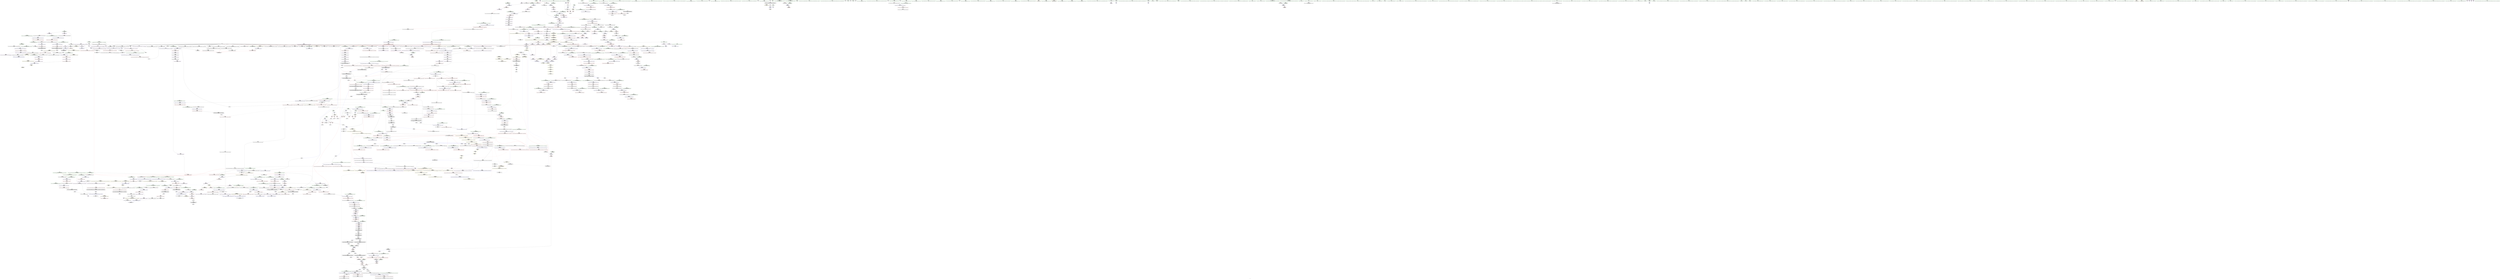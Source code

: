 digraph "SVFG" {
	label="SVFG";

	Node0x557c7734e330 [shape=record,color=grey,label="{NodeID: 0\nNullPtr|{|<s35>126}}"];
	Node0x557c7734e330 -> Node0x557c773a5030[style=solid];
	Node0x557c7734e330 -> Node0x557c773a5130[style=solid];
	Node0x557c7734e330 -> Node0x557c773a5200[style=solid];
	Node0x557c7734e330 -> Node0x557c773a52d0[style=solid];
	Node0x557c7734e330 -> Node0x557c773a53a0[style=solid];
	Node0x557c7734e330 -> Node0x557c773a5470[style=solid];
	Node0x557c7734e330 -> Node0x557c773a5540[style=solid];
	Node0x557c7734e330 -> Node0x557c773a5610[style=solid];
	Node0x557c7734e330 -> Node0x557c773a56e0[style=solid];
	Node0x557c7734e330 -> Node0x557c773a57b0[style=solid];
	Node0x557c7734e330 -> Node0x557c773a5880[style=solid];
	Node0x557c7734e330 -> Node0x557c773a5950[style=solid];
	Node0x557c7734e330 -> Node0x557c773a5a20[style=solid];
	Node0x557c7734e330 -> Node0x557c773a5af0[style=solid];
	Node0x557c7734e330 -> Node0x557c773a5bc0[style=solid];
	Node0x557c7734e330 -> Node0x557c773a5c90[style=solid];
	Node0x557c7734e330 -> Node0x557c773a5d60[style=solid];
	Node0x557c7734e330 -> Node0x557c773a5e30[style=solid];
	Node0x557c7734e330 -> Node0x557c773a5f00[style=solid];
	Node0x557c7734e330 -> Node0x557c773a5fd0[style=solid];
	Node0x557c7734e330 -> Node0x557c773a60a0[style=solid];
	Node0x557c7734e330 -> Node0x557c773a6170[style=solid];
	Node0x557c7734e330 -> Node0x557c773a6240[style=solid];
	Node0x557c7734e330 -> Node0x557c773a6310[style=solid];
	Node0x557c7734e330 -> Node0x557c773a63e0[style=solid];
	Node0x557c7734e330 -> Node0x557c773a64b0[style=solid];
	Node0x557c7734e330 -> Node0x557c773a6580[style=solid];
	Node0x557c7734e330 -> Node0x557c773a6650[style=solid];
	Node0x557c7734e330 -> Node0x557c773c0550[style=solid];
	Node0x557c7734e330 -> Node0x557c773aa2d0[style=solid];
	Node0x557c7734e330 -> Node0x557c773ad2c0[style=solid];
	Node0x557c7734e330 -> Node0x557c773eb520[style=solid];
	Node0x557c7734e330 -> Node0x557c773eb9a0[style=solid];
	Node0x557c7734e330 -> Node0x557c773ebb20[style=solid];
	Node0x557c7734e330 -> Node0x557c773ec420[style=solid];
	Node0x557c7734e330:s35 -> Node0x557c774b4cc0[style=solid,color=red];
	Node0x557c773aa2d0 [shape=record,color=blue, style = dotted,label="{NodeID: 775\n375\<--3\n_M_parent\<--dummyVal\n_ZNSt15_Rb_tree_header8_M_resetEv\n|{<s0>27|<s1>58}}"];
	Node0x557c773aa2d0:s0 -> Node0x557c7745f690[style=dashed,color=blue];
	Node0x557c773aa2d0:s1 -> Node0x557c7745fab0[style=dashed,color=blue];
	Node0x557c773a0b70 [shape=record,color=purple,label="{NodeID: 443\n207\<--38\n\<--.str.5\nmain\n}"];
	Node0x557c77394af0 [shape=record,color=green,label="{NodeID: 111\n535\<--536\n_ZNSt8_Rb_treeIiiSt9_IdentityIiESt4lessIiESaIiEE11_M_put_nodeEPSt13_Rb_tree_nodeIiE\<--_ZNSt8_Rb_treeIiiSt9_IdentityIiESt4lessIiESaIiEE11_M_put_nodeEPSt13_Rb_tree_nodeIiE_field_insensitive\n}"];
	Node0x557c773cb760 [shape=record,color=blue,label="{NodeID: 886\n1339\<--1338\nthis.addr\<--this\n_ZNK9__gnu_cxx16__aligned_membufIiE7_M_addrEv\n}"];
	Node0x557c773cb760 -> Node0x557c773bd9c0[style=dashed];
	Node0x557c773b6800 [shape=record,color=red,label="{NodeID: 554\n216\<--126\n\<--cases\nmain\n}"];
	Node0x557c773b6800 -> Node0x557c773eaf20[style=solid];
	Node0x557c77399030 [shape=record,color=green,label="{NodeID: 222\n1216\<--1217\n__x.addr\<--__x.addr_field_insensitive\n_ZNSt4pairIPSt18_Rb_tree_node_baseS1_EC2IRPSt13_Rb_tree_nodeIiERS1_Lb1EEEOT_OT0_\n}"];
	Node0x557c77399030 -> Node0x557c773bcbf0[style=solid];
	Node0x557c77399030 -> Node0x557c773ca990[style=solid];
	Node0x557c774b5590 [shape=record,color=black,label="{NodeID: 2104\n654 = PHI(575, )\n1st arg _ZNSt16allocator_traitsISaISt13_Rb_tree_nodeIiEEE10deallocateERS2_PS1_m }"];
	Node0x557c774b5590 -> Node0x557c773abb30[style=solid];
	Node0x557c773bc230 [shape=record,color=red,label="{NodeID: 665\n1155\<--1147\n\<--__y.addr\n_ZNKSt4lessIiEclERKiS2_\n}"];
	Node0x557c773bc230 -> Node0x557c773bc3d0[style=solid];
	Node0x557c7742d2e0 [shape=record,color=black,label="{NodeID: 1440\nMR_88V_3 = PHI(MR_88V_1, MR_88V_2, )\npts\{310001 310002 310004 15380004 \}\n|{<s0>19}}"];
	Node0x557c7742d2e0:s0 -> Node0x557c7745f0e0[style=dashed,color=blue];
	Node0x557c773a73b0 [shape=record,color=black,label="{NodeID: 333\n328\<--327\n\<--this1\n_ZNSaISt13_Rb_tree_nodeIiEEC2Ev\n|{<s0>26}}"];
	Node0x557c773a73b0:s0 -> Node0x557c774bc9a0[style=solid,color=red];
	Node0x557c774c1c80 [shape=record,color=black,label="{NodeID: 2215\n1077 = PHI(734, 734, )\n0th arg _ZNSt4pairISt17_Rb_tree_iteratorIiEbEC2IS1_bLb1EEEOT_OT0_ }"];
	Node0x557c774c1c80 -> Node0x557c773c9bc0[style=solid];
	Node0x557c77351340 [shape=record,color=green,label="{NodeID: 1\n7\<--1\n__dso_handle\<--dummyObj\nGlob }"];
	Node0x557c773aa3a0 [shape=record,color=blue,label="{NodeID: 776\n379\<--377\n_M_left\<--_M_header2\n_ZNSt15_Rb_tree_header8_M_resetEv\n|{<s0>27|<s1>58}}"];
	Node0x557c773aa3a0:s0 -> Node0x557c7745f690[style=dashed,color=blue];
	Node0x557c773aa3a0:s1 -> Node0x557c7745fc10[style=dashed,color=blue];
	Node0x557c773c25a0 [shape=record,color=yellow,style=double,label="{NodeID: 1551\n52V_1 = ENCHI(MR_52V_0)\npts\{2500000 \}\nFun[_ZNSt4pairISt23_Rb_tree_const_iteratorIiEbEC2IRSt17_Rb_tree_iteratorIiERbLb1EEEOT_OT0_]|{<s0>69}}"];
	Node0x557c773c25a0:s0 -> Node0x557c77432070[style=dashed,color=red];
	Node0x557c773a0c40 [shape=record,color=purple,label="{NodeID: 444\n1668\<--40\nllvm.global_ctors_0\<--llvm.global_ctors\nGlob }"];
	Node0x557c773a0c40 -> Node0x557c773c0350[style=solid];
	Node0x557c77394bf0 [shape=record,color=green,label="{NodeID: 112\n541\<--542\nthis.addr\<--this.addr_field_insensitive\n_ZNSt8_Rb_treeIiiSt9_IdentityIiESt4lessIiESaIiEE15_M_destroy_nodeEPSt13_Rb_tree_nodeIiE\n}"];
	Node0x557c77394bf0 -> Node0x557c773b86e0[style=solid];
	Node0x557c77394bf0 -> Node0x557c773ab0a0[style=solid];
	Node0x557c773cb830 [shape=record,color=blue,label="{NodeID: 887\n1348\<--1347\n__t.addr\<--__t\n_ZSt7forwardIRPSt13_Rb_tree_nodeIiEEOT_RNSt16remove_referenceIS4_E4typeE\n}"];
	Node0x557c773cb830 -> Node0x557c773bda90[style=dashed];
	Node0x557c773b68d0 [shape=record,color=red,label="{NodeID: 555\n168\<--128\n\<--i\nmain\n}"];
	Node0x557c773b68d0 -> Node0x557c773ec120[style=solid];
	Node0x557c77399100 [shape=record,color=green,label="{NodeID: 223\n1218\<--1219\n__y.addr\<--__y.addr_field_insensitive\n_ZNSt4pairIPSt18_Rb_tree_node_baseS1_EC2IRPSt13_Rb_tree_nodeIiERS1_Lb1EEEOT_OT0_\n}"];
	Node0x557c77399100 -> Node0x557c773bccc0[style=solid];
	Node0x557c77399100 -> Node0x557c773caa60[style=solid];
	Node0x557c774b56a0 [shape=record,color=black,label="{NodeID: 2105\n655 = PHI(577, )\n2nd arg _ZNSt16allocator_traitsISaISt13_Rb_tree_nodeIiEEE10deallocateERS2_PS1_m }"];
	Node0x557c774b56a0 -> Node0x557c773abc00[style=solid];
	Node0x557c773bc300 [shape=record,color=red,label="{NodeID: 666\n1154\<--1153\n\<--\n_ZNKSt4lessIiEclERKiS2_\n}"];
	Node0x557c773bc300 -> Node0x557c773ebe20[style=solid];
	Node0x557c773a7480 [shape=record,color=black,label="{NodeID: 334\n454\<--453\n\<--\n_ZNSt8_Rb_treeIiiSt9_IdentityIiESt4lessIiESaIiEE8_M_eraseEPSt13_Rb_tree_nodeIiE\n|{<s0>36}}"];
	Node0x557c773a7480:s0 -> Node0x557c774bcde0[style=solid,color=red];
	Node0x557c774c1e00 [shape=record,color=black,label="{NodeID: 2216\n1078 = PHI(746, 750, )\n1st arg _ZNSt4pairISt17_Rb_tree_iteratorIiEbEC2IS1_bLb1EEEOT_OT0_ }"];
	Node0x557c774c1e00 -> Node0x557c773c9c90[style=solid];
	Node0x557c7738d430 [shape=record,color=green,label="{NodeID: 2\n9\<--1\n\<--dummyObj\nCan only get source location for instruction, argument, global var or function.}"];
	Node0x557c773aa470 [shape=record,color=blue,label="{NodeID: 777\n383\<--381\n_M_right\<--_M_header4\n_ZNSt15_Rb_tree_header8_M_resetEv\n|{<s0>27|<s1>58}}"];
	Node0x557c773aa470:s0 -> Node0x557c7745f690[style=dashed,color=blue];
	Node0x557c773aa470:s1 -> Node0x557c7745fc10[style=dashed,color=blue];
	Node0x557c773c2680 [shape=record,color=yellow,style=double,label="{NodeID: 1552\n54V_1 = ENCHI(MR_54V_0)\npts\{2500001 \}\nFun[_ZNSt4pairISt23_Rb_tree_const_iteratorIiEbEC2IRSt17_Rb_tree_iteratorIiERbLb1EEEOT_OT0_]}"];
	Node0x557c773c2680 -> Node0x557c773ba0e0[style=dashed];
	Node0x557c773a0d40 [shape=record,color=purple,label="{NodeID: 445\n1669\<--40\nllvm.global_ctors_1\<--llvm.global_ctors\nGlob }"];
	Node0x557c773a0d40 -> Node0x557c773c0450[style=solid];
	Node0x557c77394cc0 [shape=record,color=green,label="{NodeID: 113\n543\<--544\n__p.addr\<--__p.addr_field_insensitive\n_ZNSt8_Rb_treeIiiSt9_IdentityIiESt4lessIiESaIiEE15_M_destroy_nodeEPSt13_Rb_tree_nodeIiE\n}"];
	Node0x557c77394cc0 -> Node0x557c773b87b0[style=solid];
	Node0x557c77394cc0 -> Node0x557c773b8880[style=solid];
	Node0x557c77394cc0 -> Node0x557c773ab170[style=solid];
	Node0x557c773cb900 [shape=record,color=blue,label="{NodeID: 888\n1355\<--1354\n__t.addr\<--__t\n_ZSt7forwardIRPSt18_Rb_tree_node_baseEOT_RNSt16remove_referenceIS3_E4typeE\n}"];
	Node0x557c773cb900 -> Node0x557c773bdb60[style=dashed];
	Node0x557c773b69a0 [shape=record,color=red,label="{NodeID: 556\n173\<--128\n\<--i\nmain\n}"];
	Node0x557c773b69a0 -> Node0x557c773eaaa0[style=solid];
	Node0x557c773991d0 [shape=record,color=green,label="{NodeID: 224\n1228\<--1229\n_ZSt7forwardIRPSt13_Rb_tree_nodeIiEEOT_RNSt16remove_referenceIS4_E4typeE\<--_ZSt7forwardIRPSt13_Rb_tree_nodeIiEEOT_RNSt16remove_referenceIS4_E4typeE_field_insensitive\n}"];
	Node0x557c774b8cc0 [shape=record,color=black,label="{NodeID: 2106\n786 = PHI(985, )\n}"];
	Node0x557c774b8cc0 -> Node0x557c773ac4f0[style=solid];
	Node0x557c773bc3d0 [shape=record,color=red,label="{NodeID: 667\n1156\<--1155\n\<--\n_ZNKSt4lessIiEclERKiS2_\n}"];
	Node0x557c773bc3d0 -> Node0x557c773ebe20[style=solid];
	Node0x557c773a7550 [shape=record,color=black,label="{NodeID: 335\n460\<--459\n\<--\n_ZNSt8_Rb_treeIiiSt9_IdentityIiESt4lessIiESaIiEE8_M_eraseEPSt13_Rb_tree_nodeIiE\n|{<s0>38}}"];
	Node0x557c773a7550:s0 -> Node0x557c774c0e30[style=solid,color=red];
	Node0x557c774c1f80 [shape=record,color=black,label="{NodeID: 2217\n1079 = PHI(748, 752, )\n2nd arg _ZNSt4pairISt17_Rb_tree_iteratorIiEbEC2IS1_bLb1EEEOT_OT0_ }"];
	Node0x557c774c1f80 -> Node0x557c773c9d60[style=solid];
	Node0x557c7738cce0 [shape=record,color=green,label="{NodeID: 3\n12\<--1\n\<--dummyObj\nCan only get source location for instruction, argument, global var or function.}"];
	Node0x557c773aa540 [shape=record,color=blue,label="{NodeID: 778\n385\<--387\n_M_node_count\<--\n_ZNSt15_Rb_tree_header8_M_resetEv\n|{<s0>27|<s1>58}}"];
	Node0x557c773aa540:s0 -> Node0x557c7745f690[style=dashed,color=blue];
	Node0x557c773aa540:s1 -> Node0x557c7745fc10[style=dashed,color=blue];
	Node0x557c773a0e40 [shape=record,color=purple,label="{NodeID: 446\n1670\<--40\nllvm.global_ctors_2\<--llvm.global_ctors\nGlob }"];
	Node0x557c773a0e40 -> Node0x557c773c0550[style=solid];
	Node0x557c773996e0 [shape=record,color=green,label="{NodeID: 114\n549\<--550\n_ZNSt8_Rb_treeIiiSt9_IdentityIiESt4lessIiESaIiEE21_M_get_Node_allocatorEv\<--_ZNSt8_Rb_treeIiiSt9_IdentityIiESt4lessIiESaIiEE21_M_get_Node_allocatorEv_field_insensitive\n}"];
	Node0x557c773cb9d0 [shape=record,color=blue,label="{NodeID: 889\n1364\<--1363\n__x.addr\<--__x\n_ZNSt8_Rb_treeIiiSt9_IdentityIiESt4lessIiESaIiEE8_S_valueEPKSt18_Rb_tree_node_base\n}"];
	Node0x557c773cb9d0 -> Node0x557c773bdc30[style=dashed];
	Node0x557c773b6a70 [shape=record,color=red,label="{NodeID: 557\n205\<--128\n\<--i\nmain\n}"];
	Node0x557c773b6a70 -> Node0x557c773eac20[style=solid];
	Node0x557c773992d0 [shape=record,color=green,label="{NodeID: 225\n1236\<--1237\n_ZSt7forwardIRPSt18_Rb_tree_node_baseEOT_RNSt16remove_referenceIS3_E4typeE\<--_ZSt7forwardIRPSt18_Rb_tree_node_baseEOT_RNSt16remove_referenceIS3_E4typeE_field_insensitive\n}"];
	Node0x557c774b8ef0 [shape=record,color=black,label="{NodeID: 2107\n284 = PHI(1649, )\n}"];
	Node0x557c774b8ef0 -> Node0x557c773a6fa0[style=solid];
	Node0x557c773bc4a0 [shape=record,color=red,label="{NodeID: 668\n1166\<--1161\n\<--__x.addr\n_ZNSt8_Rb_treeIiiSt9_IdentityIiESt4lessIiESaIiEE6_S_keyEPKSt13_Rb_tree_nodeIiE\n|{<s0>97}}"];
	Node0x557c773bc4a0:s0 -> Node0x557c774bcf30[style=solid,color=red];
	Node0x557c7742e210 [shape=record,color=black,label="{NodeID: 1443\nMR_31V_6 = PHI(MR_31V_7, MR_31V_5, )\npts\{310004 \}\n|{|<s2>14|<s3>15}}"];
	Node0x557c7742e210 -> Node0x557c77428ce0[style=dashed];
	Node0x557c7742e210 -> Node0x557c7742e210[style=dashed];
	Node0x557c7742e210:s2 -> Node0x557c77435bf0[style=dashed,color=red];
	Node0x557c7742e210:s3 -> Node0x557c77432d80[style=dashed,color=red];
	Node0x557c773a7620 [shape=record,color=black,label="{NodeID: 336\n480\<--479\n\<--_M_impl\n_ZNSt8_Rb_treeIiiSt9_IdentityIiESt4lessIiESaIiEE8_M_beginEv\n}"];
	Node0x557c773a7620 -> Node0x557c773b28a0[style=solid];
	Node0x557c774c2100 [shape=record,color=black,label="{NodeID: 2218\n1372 = PHI(1035, )\n0th arg _ZNKSt8_Rb_treeIiiSt9_IdentityIiESt4lessIiESaIiEE11_Alloc_nodeclIiEEPSt13_Rb_tree_nodeIiEOT_ }"];
	Node0x557c774c2100 -> Node0x557c773cbaa0[style=solid];
	Node0x557c773774c0 [shape=record,color=green,label="{NodeID: 4\n15\<--1\n\<--dummyObj\nCan only get source location for instruction, argument, global var or function.}"];
	Node0x557c773aa610 [shape=record,color=blue,label="{NodeID: 779\n407\<--406\nthis.addr\<--this\n_ZNSt8_Rb_treeIiiSt9_IdentityIiESt4lessIiESaIiEED2Ev\n}"];
	Node0x557c773aa610 -> Node0x557c773b7840[style=dashed];
	Node0x557c773a0f40 [shape=record,color=purple,label="{NodeID: 447\n104\<--103\n_M_t\<--this1\n_ZNSt3setIiSt4lessIiESaIiEEC2Ev\n|{<s0>7}}"];
	Node0x557c773a0f40:s0 -> Node0x557c774a2ae0[style=solid,color=red];
	Node0x557c773997b0 [shape=record,color=green,label="{NodeID: 115\n553\<--554\n_ZNSt13_Rb_tree_nodeIiE9_M_valptrEv\<--_ZNSt13_Rb_tree_nodeIiE9_M_valptrEv_field_insensitive\n}"];
	Node0x557c7745e4a0 [shape=record,color=yellow,style=double,label="{NodeID: 1997\n6V_2 = CSCHI(MR_6V_1)\npts\{310000 310001 310002 310003 310004 \}\nCS[]|{<s0>7}}"];
	Node0x557c7745e4a0:s0 -> Node0x557c7745e8c0[style=dashed,color=blue];
	Node0x557c773cbaa0 [shape=record,color=blue,label="{NodeID: 890\n1374\<--1372\nthis.addr\<--this\n_ZNKSt8_Rb_treeIiiSt9_IdentityIiESt4lessIiESaIiEE11_Alloc_nodeclIiEEPSt13_Rb_tree_nodeIiEOT_\n}"];
	Node0x557c773cbaa0 -> Node0x557c773bdd00[style=dashed];
	Node0x557c773b6b40 [shape=record,color=red,label="{NodeID: 558\n211\<--128\n\<--i\nmain\n}"];
	Node0x557c773b6b40 -> Node0x557c773eada0[style=solid];
	Node0x557c773993d0 [shape=record,color=green,label="{NodeID: 226\n1243\<--1244\nthis.addr\<--this.addr_field_insensitive\n_ZNSt17_Rb_tree_iteratorIiEmmEv\n}"];
	Node0x557c773993d0 -> Node0x557c773bcf30[style=solid];
	Node0x557c773993d0 -> Node0x557c773cacd0[style=solid];
	Node0x557c774b9030 [shape=record,color=black,label="{NodeID: 2108\n395 = PHI()\n}"];
	Node0x557c773bc570 [shape=record,color=red,label="{NodeID: 669\n1183\<--1177\nthis1\<--this.addr\n_ZNKSt17_Rb_tree_iteratorIiEeqERKS0_\n}"];
	Node0x557c773bc570 -> Node0x557c773b4ed0[style=solid];
	Node0x557c773a76f0 [shape=record,color=black,label="{NodeID: 337\n482\<--481\n\<--add.ptr\n_ZNSt8_Rb_treeIiiSt9_IdentityIiESt4lessIiESaIiEE8_M_beginEv\n}"];
	Node0x557c773a76f0 -> Node0x557c773b2970[style=solid];
	Node0x557c773a76f0 -> Node0x557c773b2a40[style=solid];
	Node0x557c774c2210 [shape=record,color=black,label="{NodeID: 2219\n1373 = PHI(1037, )\n1st arg _ZNKSt8_Rb_treeIiiSt9_IdentityIiESt4lessIiESaIiEE11_Alloc_nodeclIiEEPSt13_Rb_tree_nodeIiEOT_ }"];
	Node0x557c774c2210 -> Node0x557c773cbb70[style=solid];
	Node0x557c77377580 [shape=record,color=green,label="{NodeID: 5\n18\<--1\n\<--dummyObj\nCan only get source location for instruction, argument, global var or function.}"];
	Node0x557c773aa6e0 [shape=record,color=blue,label="{NodeID: 780\n409\<--427\nexn.slot\<--\n_ZNSt8_Rb_treeIiiSt9_IdentityIiESt4lessIiESaIiEED2Ev\n}"];
	Node0x557c773aa6e0 -> Node0x557c773b7910[style=dashed];
	Node0x557c773c2950 [shape=record,color=yellow,style=double,label="{NodeID: 1555\n43V_1 = ENCHI(MR_43V_0)\npts\{310001 310002 310003 310004 \}\nFun[_ZNSt15_Rb_tree_headerC2Ev]|{<s0>27|<s1>27|<s2>27|<s3>27}}"];
	Node0x557c773c2950:s0 -> Node0x557c773aa2d0[style=dashed,color=red];
	Node0x557c773c2950:s1 -> Node0x557c773aa3a0[style=dashed,color=red];
	Node0x557c773c2950:s2 -> Node0x557c773aa470[style=dashed,color=red];
	Node0x557c773c2950:s3 -> Node0x557c773aa540[style=dashed,color=red];
	Node0x557c773a1010 [shape=record,color=purple,label="{NodeID: 448\n116\<--115\n_M_t\<--this1\n_ZNSt3setIiSt4lessIiESaIiEED2Ev\n|{<s0>8}}"];
	Node0x557c773a1010:s0 -> Node0x557c774c14b0[style=solid,color=red];
	Node0x557c773998b0 [shape=record,color=green,label="{NodeID: 116\n556\<--557\n_ZNSt16allocator_traitsISaISt13_Rb_tree_nodeIiEEE7destroyIiEEvRS2_PT_\<--_ZNSt16allocator_traitsISaISt13_Rb_tree_nodeIiEEE7destroyIiEEvRS2_PT__field_insensitive\n}"];
	Node0x557c7745e600 [shape=record,color=yellow,style=double,label="{NodeID: 1998\n6V_2 = CSCHI(MR_6V_1)\npts\{310000 310001 310002 310003 310004 \}\nCS[]|{<s0>22}}"];
	Node0x557c7745e600:s0 -> Node0x557c7745e4a0[style=dashed,color=blue];
	Node0x557c773cbb70 [shape=record,color=blue,label="{NodeID: 891\n1376\<--1373\n__arg.addr\<--__arg\n_ZNKSt8_Rb_treeIiiSt9_IdentityIiESt4lessIiESaIiEE11_Alloc_nodeclIiEEPSt13_Rb_tree_nodeIiEOT_\n}"];
	Node0x557c773cbb70 -> Node0x557c773bddd0[style=dashed];
	Node0x557c773b6c10 [shape=record,color=red,label="{NodeID: 559\n177\<--130\n\<--x\nmain\n}"];
	Node0x557c773b6c10 -> Node0x557c773eb820[style=solid];
	Node0x557c773994a0 [shape=record,color=green,label="{NodeID: 227\n1250\<--1251\n_ZSt18_Rb_tree_decrementPSt18_Rb_tree_node_base\<--_ZSt18_Rb_tree_decrementPSt18_Rb_tree_node_base_field_insensitive\n}"];
	Node0x557c774b9100 [shape=record,color=black,label="{NodeID: 2109\n52 = PHI()\n}"];
	Node0x557c773bc640 [shape=record,color=red,label="{NodeID: 670\n1186\<--1179\n\<--__x.addr\n_ZNKSt17_Rb_tree_iteratorIiEeqERKS0_\n}"];
	Node0x557c773bc640 -> Node0x557c773b4fa0[style=solid];
	Node0x557c773a77c0 [shape=record,color=black,label="{NodeID: 338\n486\<--485\n\<--\n_ZNSt8_Rb_treeIiiSt9_IdentityIiESt4lessIiESaIiEE8_M_beginEv\n}"];
	Node0x557c773a77c0 -> Node0x557c773a7890[style=solid];
	Node0x557c774c2320 [shape=record,color=black,label="{NodeID: 2220\n1430 = PHI(1405, )\n0th arg _ZNSt8_Rb_treeIiiSt9_IdentityIiESt4lessIiESaIiEE17_M_construct_nodeIJiEEEvPSt13_Rb_tree_nodeIiEDpOT_ }"];
	Node0x557c774c2320 -> Node0x557c773cbf80[style=solid];
	Node0x557c77377640 [shape=record,color=green,label="{NodeID: 6\n25\<--1\n\<--dummyObj\nCan only get source location for instruction, argument, global var or function.}"];
	Node0x557c773aa7b0 [shape=record,color=blue,label="{NodeID: 781\n411\<--429\nehselector.slot\<--\n_ZNSt8_Rb_treeIiiSt9_IdentityIiESt4lessIiESaIiEED2Ev\n}"];
	Node0x557c773c2a30 [shape=record,color=yellow,style=double,label="{NodeID: 1556\n2V_1 = ENCHI(MR_2V_0)\npts\{19 \}\nFun[_GLOBAL__sub_I_johngs_0_0.cpp]|{<s0>134}}"];
	Node0x557c773c2a30:s0 -> Node0x557c773c0650[style=dashed,color=red];
	Node0x557c773a10e0 [shape=record,color=purple,label="{NodeID: 449\n188\<--187\n\<--\nmain\n}"];
	Node0x557c773a10e0 -> Node0x557c773c0da0[style=solid];
	Node0x557c773999b0 [shape=record,color=green,label="{NodeID: 117\n567\<--568\nthis.addr\<--this.addr_field_insensitive\n_ZNSt8_Rb_treeIiiSt9_IdentityIiESt4lessIiESaIiEE11_M_put_nodeEPSt13_Rb_tree_nodeIiE\n}"];
	Node0x557c773999b0 -> Node0x557c773b8950[style=solid];
	Node0x557c773999b0 -> Node0x557c773ab240[style=solid];
	Node0x557c7745e760 [shape=record,color=yellow,style=double,label="{NodeID: 1999\n6V_2 = CSCHI(MR_6V_1)\npts\{310000 310001 310002 310003 310004 \}\nCS[]|{<s0>135}}"];
	Node0x557c7745e760:s0 -> Node0x557c774603d0[style=dashed,color=blue];
	Node0x557c773cbc40 [shape=record,color=blue,label="{NodeID: 892\n1397\<--1395\nthis.addr\<--this\n_ZNSt8_Rb_treeIiiSt9_IdentityIiESt4lessIiESaIiEE14_M_create_nodeIJiEEEPSt13_Rb_tree_nodeIiEDpOT_\n}"];
	Node0x557c773cbc40 -> Node0x557c773bdf70[style=dashed];
	Node0x557c773b6ce0 [shape=record,color=red,label="{NodeID: 560\n180\<--130\n\<--x\nmain\n}"];
	Node0x557c773b6ce0 -> Node0x557c773ea920[style=solid];
	Node0x557c773995a0 [shape=record,color=green,label="{NodeID: 228\n1257\<--1258\n__x.addr\<--__x.addr_field_insensitive\n_ZNSt8_Rb_treeIiiSt9_IdentityIiESt4lessIiESaIiEE6_S_keyEPKSt18_Rb_tree_node_base\n}"];
	Node0x557c773995a0 -> Node0x557c773bd0d0[style=solid];
	Node0x557c773995a0 -> Node0x557c773cae70[style=solid];
	Node0x557c774b91d0 [shape=record,color=black,label="{NodeID: 2110\n70 = PHI(76, )\n}"];
	Node0x557c774b91d0 -> Node0x557c773c0650[style=solid];
	Node0x557c773bc710 [shape=record,color=red,label="{NodeID: 671\n1185\<--1184\n\<--_M_node\n_ZNKSt17_Rb_tree_iteratorIiEeqERKS0_\n}"];
	Node0x557c773bc710 -> Node0x557c773ebfa0[style=solid];
	Node0x557c7742f110 [shape=record,color=black,label="{NodeID: 1446\nMR_37V_5 = PHI(MR_37V_6, MR_37V_4, )\npts\{15380004 \}\n|{|<s2>14}}"];
	Node0x557c7742f110 -> Node0x557c77429be0[style=dashed];
	Node0x557c7742f110 -> Node0x557c7742f110[style=dashed];
	Node0x557c7742f110:s2 -> Node0x557c77435bf0[style=dashed,color=red];
	Node0x557c773a7890 [shape=record,color=black,label="{NodeID: 339\n473\<--486\n_ZNSt8_Rb_treeIiiSt9_IdentityIiESt4lessIiESaIiEE8_M_beginEv_ret\<--\n_ZNSt8_Rb_treeIiiSt9_IdentityIiESt4lessIiESaIiEE8_M_beginEv\n|{<s0>31|<s1>56|<s2>71}}"];
	Node0x557c773a7890:s0 -> Node0x557c774ba250[style=solid,color=blue];
	Node0x557c773a7890:s1 -> Node0x557c774bad30[style=solid,color=blue];
	Node0x557c773a7890:s2 -> Node0x557c774af7f0[style=solid,color=blue];
	Node0x557c774c2430 [shape=record,color=black,label="{NodeID: 2221\n1431 = PHI(1410, )\n1st arg _ZNSt8_Rb_treeIiiSt9_IdentityIiESt4lessIiESaIiEE17_M_construct_nodeIJiEEEvPSt13_Rb_tree_nodeIiEDpOT_ }"];
	Node0x557c774c2430 -> Node0x557c773cc050[style=solid];
	Node0x557c77377700 [shape=record,color=green,label="{NodeID: 7\n32\<--1\n.str\<--dummyObj\nGlob }"];
	Node0x557c773aa880 [shape=record,color=blue,label="{NodeID: 782\n440\<--438\nthis.addr\<--this\n_ZNSt8_Rb_treeIiiSt9_IdentityIiESt4lessIiESaIiEE8_M_eraseEPSt13_Rb_tree_nodeIiE\n}"];
	Node0x557c773aa880 -> Node0x557c773b79e0[style=dashed];
	Node0x557c773c2b40 [shape=record,color=yellow,style=double,label="{NodeID: 1557\n6V_1 = ENCHI(MR_6V_0)\npts\{310000 310001 310002 310003 310004 \}\nFun[_GLOBAL__sub_I_johngs_0_0.cpp]|{<s0>135}}"];
	Node0x557c773c2b40:s0 -> Node0x557c773c54f0[style=dashed,color=red];
	Node0x557c773a11b0 [shape=record,color=purple,label="{NodeID: 450\n191\<--187\n\<--\nmain\n}"];
	Node0x557c773a11b0 -> Node0x557c773c0e70[style=solid];
	Node0x557c77399a80 [shape=record,color=green,label="{NodeID: 118\n569\<--570\n__p.addr\<--__p.addr_field_insensitive\n_ZNSt8_Rb_treeIiiSt9_IdentityIiESt4lessIiESaIiEE11_M_put_nodeEPSt13_Rb_tree_nodeIiE\n}"];
	Node0x557c77399a80 -> Node0x557c773b8a20[style=solid];
	Node0x557c77399a80 -> Node0x557c773ab310[style=solid];
	Node0x557c7745e8c0 [shape=record,color=yellow,style=double,label="{NodeID: 2000\n6V_2 = CSCHI(MR_6V_1)\npts\{310000 310001 310002 310003 310004 \}\nCS[]|{<s0>5}}"];
	Node0x557c7745e8c0:s0 -> Node0x557c7745e760[style=dashed,color=blue];
	Node0x557c773cbd10 [shape=record,color=blue,label="{NodeID: 893\n1399\<--1396\n__args.addr\<--__args\n_ZNSt8_Rb_treeIiiSt9_IdentityIiESt4lessIiESaIiEE14_M_create_nodeIJiEEEPSt13_Rb_tree_nodeIiEDpOT_\n}"];
	Node0x557c773cbd10 -> Node0x557c773be040[style=dashed];
	Node0x557c773c7d90 [shape=record,color=yellow,style=double,label="{NodeID: 1668\n29V_1 = ENCHI(MR_29V_0)\npts\{133 \}\nFun[_ZNKSt8_Rb_treeIiiSt9_IdentityIiESt4lessIiESaIiEE11_Alloc_nodeclIiEEPSt13_Rb_tree_nodeIiEOT_]|{<s0>111}}"];
	Node0x557c773c7d90:s0 -> Node0x557c77420ba0[style=dashed,color=red];
	Node0x557c773b6db0 [shape=record,color=red,label="{NodeID: 561\n194\<--130\n\<--x\nmain\n}"];
	Node0x557c773b6db0 -> Node0x557c773ea7a0[style=solid];
	Node0x557c773a1ba0 [shape=record,color=green,label="{NodeID: 229\n1259\<--1260\nref.tmp\<--ref.tmp_field_insensitive\n_ZNSt8_Rb_treeIiiSt9_IdentityIiESt4lessIiESaIiEE6_S_keyEPKSt18_Rb_tree_node_base\n|{<s0>104}}"];
	Node0x557c773a1ba0:s0 -> Node0x557c774b3c40[style=solid,color=red];
	Node0x557c774b9370 [shape=record,color=black,label="{NodeID: 2111\n83 = PHI()\n}"];
	Node0x557c774b9370 -> Node0x557c773a69c0[style=solid];
	Node0x557c773bc7e0 [shape=record,color=red,label="{NodeID: 672\n1188\<--1187\n\<--_M_node2\n_ZNKSt17_Rb_tree_iteratorIiEeqERKS0_\n}"];
	Node0x557c773bc7e0 -> Node0x557c773ebfa0[style=solid];
	Node0x557c7742f610 [shape=record,color=black,label="{NodeID: 1447\nMR_39V_6 = PHI(MR_39V_7, MR_39V_5, )\npts\{310001 310002 310003 \}\n|{|<s2>14}}"];
	Node0x557c7742f610 -> Node0x557c7742a0e0[style=dashed];
	Node0x557c7742f610 -> Node0x557c7742f610[style=dashed];
	Node0x557c7742f610:s2 -> Node0x557c77435bf0[style=dashed,color=red];
	Node0x557c773a7960 [shape=record,color=black,label="{NodeID: 340\n494\<--493\n\<--this1\n_ZNSt8_Rb_treeIiiSt9_IdentityIiESt4lessIiESaIiEE13_Rb_tree_implIS3_Lb1EED2Ev\n|{<s0>40}}"];
	Node0x557c773a7960:s0 -> Node0x557c774bf700[style=solid,color=red];
	Node0x557c774c2570 [shape=record,color=black,label="{NodeID: 2222\n1432 = PHI(1412, )\n2nd arg _ZNSt8_Rb_treeIiiSt9_IdentityIiESt4lessIiESaIiEE17_M_construct_nodeIJiEEEvPSt13_Rb_tree_nodeIiEDpOT_ }"];
	Node0x557c774c2570 -> Node0x557c773cc120[style=solid];
	Node0x557c773777c0 [shape=record,color=green,label="{NodeID: 8\n34\<--1\n.str.3\<--dummyObj\nGlob }"];
	Node0x557c773aa950 [shape=record,color=blue,label="{NodeID: 783\n442\<--439\n__x.addr\<--__x\n_ZNSt8_Rb_treeIiiSt9_IdentityIiESt4lessIiESaIiEE8_M_eraseEPSt13_Rb_tree_nodeIiE\n}"];
	Node0x557c773aa950 -> Node0x557c7741b490[style=dashed];
	Node0x557c773a1280 [shape=record,color=purple,label="{NodeID: 451\n235\<--234\n_M_t\<--this1\n_ZNSt3setIiSt4lessIiESaIiEE5clearEv\n|{<s0>17}}"];
	Node0x557c773a1280:s0 -> Node0x557c774bd260[style=solid,color=red];
	Node0x557c77399b50 [shape=record,color=green,label="{NodeID: 119\n578\<--579\n_ZNSt16allocator_traitsISaISt13_Rb_tree_nodeIiEEE10deallocateERS2_PS1_m\<--_ZNSt16allocator_traitsISaISt13_Rb_tree_nodeIiEEE10deallocateERS2_PS1_m_field_insensitive\n}"];
	Node0x557c773cbde0 [shape=record,color=blue,label="{NodeID: 894\n1401\<--1406\n__tmp\<--call\n_ZNSt8_Rb_treeIiiSt9_IdentityIiESt4lessIiESaIiEE14_M_create_nodeIJiEEEPSt13_Rb_tree_nodeIiEDpOT_\n}"];
	Node0x557c773cbde0 -> Node0x557c773be110[style=dashed];
	Node0x557c773cbde0 -> Node0x557c773be1e0[style=dashed];
	Node0x557c773b6e80 [shape=record,color=red,label="{NodeID: 562\n234\<--231\nthis1\<--this.addr\n_ZNSt3setIiSt4lessIiESaIiEE5clearEv\n}"];
	Node0x557c773b6e80 -> Node0x557c773a1280[style=solid];
	Node0x557c773a1c70 [shape=record,color=green,label="{NodeID: 230\n1264\<--1265\n_ZNSt8_Rb_treeIiiSt9_IdentityIiESt4lessIiESaIiEE8_S_valueEPKSt18_Rb_tree_node_base\<--_ZNSt8_Rb_treeIiiSt9_IdentityIiESt4lessIiESaIiEE8_S_valueEPKSt18_Rb_tree_node_base_field_insensitive\n}"];
	Node0x557c774b9440 [shape=record,color=black,label="{NodeID: 2112\n94 = PHI()\n}"];
	Node0x557c773bc8b0 [shape=record,color=red,label="{NodeID: 673\n1198\<--1195\nthis1\<--this.addr\n_ZNSt8_Rb_treeIiiSt9_IdentityIiESt4lessIiESaIiEE5beginEv\n}"];
	Node0x557c773bc8b0 -> Node0x557c773b5140[style=solid];
	Node0x557c773a7a30 [shape=record,color=black,label="{NodeID: 341\n507\<--506\n\<--\n_ZNSt8_Rb_treeIiiSt9_IdentityIiESt4lessIiESaIiEE8_S_rightEPSt18_Rb_tree_node_base\n}"];
	Node0x557c773a7a30 -> Node0x557c773a7b00[style=solid];
	Node0x557c774c26b0 [shape=record,color=black,label="{NodeID: 2223\n1555 = PHI(1450, )\n0th arg _ZNSt16allocator_traitsISaISt13_Rb_tree_nodeIiEEE9constructIiJiEEEvRS2_PT_DpOT0_ }"];
	Node0x557c774c26b0 -> Node0x557c773cca10[style=solid];
	Node0x557c77377880 [shape=record,color=green,label="{NodeID: 9\n36\<--1\n.str.4\<--dummyObj\nGlob }"];
	Node0x557c773aaa20 [shape=record,color=blue,label="{NodeID: 784\n444\<--461\n__y\<--call2\n_ZNSt8_Rb_treeIiiSt9_IdentityIiESt4lessIiESaIiEE8_M_eraseEPSt13_Rb_tree_nodeIiE\n}"];
	Node0x557c773aaa20 -> Node0x557c773b7df0[style=dashed];
	Node0x557c773aaa20 -> Node0x557c7741cdf0[style=dashed];
	Node0x557c773a1350 [shape=record,color=purple,label="{NodeID: 452\n269\<--249\nfirst\<--__p\n_ZNSt3setIiSt4lessIiESaIiEE6insertEOi\n|{<s0>20}}"];
	Node0x557c773a1350:s0 -> Node0x557c774be6b0[style=solid,color=red];
	Node0x557c77399c50 [shape=record,color=green,label="{NodeID: 120\n588\<--589\n__a.addr\<--__a.addr_field_insensitive\n_ZNSt16allocator_traitsISaISt13_Rb_tree_nodeIiEEE7destroyIiEEvRS2_PT_\n}"];
	Node0x557c77399c50 -> Node0x557c773b8af0[style=solid];
	Node0x557c77399c50 -> Node0x557c773ab3e0[style=solid];
	Node0x557c773cbeb0 [shape=record,color=blue,label="{NodeID: 895\n1420\<--1419\nthis.addr\<--this\n_ZNSt8_Rb_treeIiiSt9_IdentityIiESt4lessIiESaIiEE11_M_get_nodeEv\n}"];
	Node0x557c773cbeb0 -> Node0x557c773be2b0[style=dashed];
	Node0x557c773b6f50 [shape=record,color=red,label="{NodeID: 563\n253\<--245\nthis1\<--this.addr\n_ZNSt3setIiSt4lessIiESaIiEE6insertEOi\n}"];
	Node0x557c773b6f50 -> Node0x557c773a14f0[style=solid];
	Node0x557c773a1d40 [shape=record,color=green,label="{NodeID: 231\n1272\<--1273\nthis.addr\<--this.addr_field_insensitive\n_ZNSt4pairIPSt18_Rb_tree_node_baseS1_EC2IRS1_Lb1EEEOT_RKS1_\n}"];
	Node0x557c773a1d40 -> Node0x557c773bd1a0[style=solid];
	Node0x557c773a1d40 -> Node0x557c773caf40[style=solid];
	Node0x557c774b9510 [shape=record,color=black,label="{NodeID: 2113\n138 = PHI()\n}"];
	Node0x557c773bc980 [shape=record,color=red,label="{NodeID: 674\n1205\<--1204\n\<--_M_left\n_ZNSt8_Rb_treeIiiSt9_IdentityIiESt4lessIiESaIiEE5beginEv\n|{<s0>99}}"];
	Node0x557c773bc980:s0 -> Node0x557c774b48a0[style=solid,color=red];
	Node0x557c773a7b00 [shape=record,color=black,label="{NodeID: 342\n499\<--507\n_ZNSt8_Rb_treeIiiSt9_IdentityIiESt4lessIiESaIiEE8_S_rightEPSt18_Rb_tree_node_base_ret\<--\n_ZNSt8_Rb_treeIiiSt9_IdentityIiESt4lessIiESaIiEE8_S_rightEPSt18_Rb_tree_node_base\n|{<s0>36|<s1>76}}"];
	Node0x557c773a7b00:s0 -> Node0x557c774ba360[style=solid,color=blue];
	Node0x557c773a7b00:s1 -> Node0x557c774afe30[style=solid,color=blue];
	Node0x557c774c27f0 [shape=record,color=black,label="{NodeID: 2224\n1556 = PHI(1452, )\n1st arg _ZNSt16allocator_traitsISaISt13_Rb_tree_nodeIiEEE9constructIiJiEEEvRS2_PT_DpOT0_ }"];
	Node0x557c774c27f0 -> Node0x557c773ccae0[style=solid];
	Node0x557c77377980 [shape=record,color=green,label="{NodeID: 10\n38\<--1\n.str.5\<--dummyObj\nGlob }"];
	Node0x557c773aaaf0 [shape=record,color=blue,label="{NodeID: 785\n442\<--469\n__x.addr\<--\n_ZNSt8_Rb_treeIiiSt9_IdentityIiESt4lessIiESaIiEE8_M_eraseEPSt13_Rb_tree_nodeIiE\n}"];
	Node0x557c773aaaf0 -> Node0x557c7741b490[style=dashed];
	Node0x557c773c2e40 [shape=record,color=yellow,style=double,label="{NodeID: 1560\n13V_1 = ENCHI(MR_13V_0)\npts\{310001 \}\nFun[_ZNSt8_Rb_treeIiiSt9_IdentityIiESt4lessIiESaIiEE8_M_beginEv]}"];
	Node0x557c773c2e40 -> Node0x557c773b7f90[style=dashed];
	Node0x557c773a1420 [shape=record,color=purple,label="{NodeID: 453\n270\<--249\nsecond\<--__p\n_ZNSt3setIiSt4lessIiESaIiEE6insertEOi\n|{<s0>20}}"];
	Node0x557c773a1420:s0 -> Node0x557c774be7f0[style=solid,color=red];
	Node0x557c77399d20 [shape=record,color=green,label="{NodeID: 121\n590\<--591\n__p.addr\<--__p.addr_field_insensitive\n_ZNSt16allocator_traitsISaISt13_Rb_tree_nodeIiEEE7destroyIiEEvRS2_PT_\n}"];
	Node0x557c77399d20 -> Node0x557c773b8bc0[style=solid];
	Node0x557c77399d20 -> Node0x557c773ab4b0[style=solid];
	Node0x557c773cbf80 [shape=record,color=blue,label="{NodeID: 896\n1433\<--1430\nthis.addr\<--this\n_ZNSt8_Rb_treeIiiSt9_IdentityIiESt4lessIiESaIiEE17_M_construct_nodeIJiEEEvPSt13_Rb_tree_nodeIiEDpOT_\n}"];
	Node0x557c773cbf80 -> Node0x557c773be380[style=dashed];
	Node0x557c773c8060 [shape=record,color=yellow,style=double,label="{NodeID: 1671\n80V_1 = ENCHI(MR_80V_0)\npts\{7450000 \}\nFun[_ZNKSt8_Rb_treeIiiSt9_IdentityIiESt4lessIiESaIiEE11_Alloc_nodeclIiEEPSt13_Rb_tree_nodeIiEOT_]}"];
	Node0x557c773c8060 -> Node0x557c773bdea0[style=dashed];
	Node0x557c773b7020 [shape=record,color=red,label="{NodeID: 564\n255\<--247\n\<--__x.addr\n_ZNSt3setIiSt4lessIiESaIiEE6insertEOi\n|{<s0>18}}"];
	Node0x557c773b7020:s0 -> Node0x557c774c03b0[style=solid,color=red];
	Node0x557c773a1e10 [shape=record,color=green,label="{NodeID: 232\n1274\<--1275\n__x.addr\<--__x.addr_field_insensitive\n_ZNSt4pairIPSt18_Rb_tree_node_baseS1_EC2IRS1_Lb1EEEOT_RKS1_\n}"];
	Node0x557c773a1e10 -> Node0x557c773bd270[style=solid];
	Node0x557c773a1e10 -> Node0x557c773cb010[style=solid];
	Node0x557c774b95e0 [shape=record,color=black,label="{NodeID: 2114\n150 = PHI()\n}"];
	Node0x557c773bca50 [shape=record,color=red,label="{NodeID: 675\n1208\<--1207\n\<--coerce.dive\n_ZNSt8_Rb_treeIiiSt9_IdentityIiESt4lessIiESaIiEE5beginEv\n}"];
	Node0x557c773bca50 -> Node0x557c7739e880[style=solid];
	Node0x557c773a7bd0 [shape=record,color=black,label="{NodeID: 343\n517\<--516\n\<--\n_ZNSt8_Rb_treeIiiSt9_IdentityIiESt4lessIiESaIiEE7_S_leftEPSt18_Rb_tree_node_base\n}"];
	Node0x557c773a7bd0 -> Node0x557c773a7ca0[style=solid];
	Node0x557c774c2930 [shape=record,color=black,label="{NodeID: 2225\n1557 = PHI(1454, )\n2nd arg _ZNSt16allocator_traitsISaISt13_Rb_tree_nodeIiEEE9constructIiJiEEEvRS2_PT_DpOT0_ }"];
	Node0x557c774c2930 -> Node0x557c773ccbb0[style=solid];
	Node0x557c77377a80 [shape=record,color=green,label="{NodeID: 11\n41\<--1\n\<--dummyObj\nCan only get source location for instruction, argument, global var or function.}"];
	Node0x557c773aabc0 [shape=record,color=blue,label="{NodeID: 786\n475\<--474\nthis.addr\<--this\n_ZNSt8_Rb_treeIiiSt9_IdentityIiESt4lessIiESaIiEE8_M_beginEv\n}"];
	Node0x557c773aabc0 -> Node0x557c773b7ec0[style=dashed];
	Node0x557c773a14f0 [shape=record,color=purple,label="{NodeID: 454\n254\<--253\n_M_t\<--this1\n_ZNSt3setIiSt4lessIiESaIiEE6insertEOi\n|{<s0>19}}"];
	Node0x557c773a14f0:s0 -> Node0x557c774c1150[style=solid,color=red];
	Node0x557c77399df0 [shape=record,color=green,label="{NodeID: 122\n598\<--599\n_ZN9__gnu_cxx13new_allocatorISt13_Rb_tree_nodeIiEE7destroyIiEEvPT_\<--_ZN9__gnu_cxx13new_allocatorISt13_Rb_tree_nodeIiEE7destroyIiEEvPT__field_insensitive\n}"];
	Node0x557c773cc050 [shape=record,color=blue,label="{NodeID: 897\n1435\<--1431\n__node.addr\<--__node\n_ZNSt8_Rb_treeIiiSt9_IdentityIiESt4lessIiESaIiEE17_M_construct_nodeIJiEEEvPSt13_Rb_tree_nodeIiEDpOT_\n}"];
	Node0x557c773cc050 -> Node0x557c773be450[style=dashed];
	Node0x557c773cc050 -> Node0x557c773be520[style=dashed];
	Node0x557c773cc050 -> Node0x557c773be5f0[style=dashed];
	Node0x557c773cc050 -> Node0x557c773be6c0[style=dashed];
	Node0x557c773c8140 [shape=record,color=yellow,style=double,label="{NodeID: 1672\n37V_1 = ENCHI(MR_37V_0)\npts\{15380004 \}\nFun[_ZNKSt8_Rb_treeIiiSt9_IdentityIiESt4lessIiESaIiEE11_Alloc_nodeclIiEEPSt13_Rb_tree_nodeIiEOT_]|{<s0>111}}"];
	Node0x557c773c8140:s0 -> Node0x557c77420f50[style=dashed,color=red];
	Node0x557c773b70f0 [shape=record,color=red,label="{NodeID: 565\n275\<--274\n\<--\n_ZNSt3setIiSt4lessIiESaIiEE6insertEOi\n}"];
	Node0x557c773b70f0 -> Node0x557c773a6ed0[style=solid];
	Node0x557c773a1ee0 [shape=record,color=green,label="{NodeID: 233\n1276\<--1277\n__y.addr\<--__y.addr_field_insensitive\n_ZNSt4pairIPSt18_Rb_tree_node_baseS1_EC2IRS1_Lb1EEEOT_RKS1_\n}"];
	Node0x557c773a1ee0 -> Node0x557c773bd340[style=solid];
	Node0x557c773a1ee0 -> Node0x557c773cb0e0[style=solid];
	Node0x557c774b96b0 [shape=record,color=black,label="{NodeID: 2115\n154 = PHI()\n}"];
	Node0x557c773bcb20 [shape=record,color=red,label="{NodeID: 676\n1223\<--1214\nthis1\<--this.addr\n_ZNSt4pairIPSt18_Rb_tree_node_baseS1_EC2IRPSt13_Rb_tree_nodeIiERS1_Lb1EEEOT_OT0_\n}"];
	Node0x557c773bcb20 -> Node0x557c7739e950[style=solid];
	Node0x557c773bcb20 -> Node0x557c773b5480[style=solid];
	Node0x557c773bcb20 -> Node0x557c773b5550[style=solid];
	Node0x557c76d7e220 [shape=record,color=yellow,style=double,label="{NodeID: 1451\n6V_1 = ENCHI(MR_6V_0)\npts\{310000 310001 310002 310003 310004 \}\nFun[_ZNSt8_Rb_treeIiiSt9_IdentityIiESt4lessIiESaIiEEC2Ev]|{<s0>22}}"];
	Node0x557c76d7e220:s0 -> Node0x557c774317d0[style=dashed,color=red];
	Node0x557c773a7ca0 [shape=record,color=black,label="{NodeID: 344\n509\<--517\n_ZNSt8_Rb_treeIiiSt9_IdentityIiESt4lessIiESaIiEE7_S_leftEPSt18_Rb_tree_node_base_ret\<--\n_ZNSt8_Rb_treeIiiSt9_IdentityIiESt4lessIiESaIiEE7_S_leftEPSt18_Rb_tree_node_base\n|{<s0>38|<s1>75}}"];
	Node0x557c773a7ca0:s0 -> Node0x557c774ba470[style=solid,color=blue];
	Node0x557c773a7ca0:s1 -> Node0x557c774afcf0[style=solid,color=blue];
	Node0x557c77377b80 [shape=record,color=green,label="{NodeID: 12\n71\<--1\n\<--dummyObj\nCan only get source location for instruction, argument, global var or function.|{<s0>3}}"];
	Node0x557c77377b80:s0 -> Node0x557c774bea70[style=solid,color=red];
	Node0x557c773aac90 [shape=record,color=blue,label="{NodeID: 787\n490\<--489\nthis.addr\<--this\n_ZNSt8_Rb_treeIiiSt9_IdentityIiESt4lessIiESaIiEE13_Rb_tree_implIS3_Lb1EED2Ev\n}"];
	Node0x557c773aac90 -> Node0x557c773b8060[style=dashed];
	Node0x557c773a15c0 [shape=record,color=purple,label="{NodeID: 455\n263\<--262\n\<--\n_ZNSt3setIiSt4lessIiESaIiEE6insertEOi\n}"];
	Node0x557c773a15c0 -> Node0x557c773c1420[style=solid];
	Node0x557c77399ef0 [shape=record,color=green,label="{NodeID: 123\n603\<--604\nthis.addr\<--this.addr_field_insensitive\n_ZNSt8_Rb_treeIiiSt9_IdentityIiESt4lessIiESaIiEE21_M_get_Node_allocatorEv\n}"];
	Node0x557c77399ef0 -> Node0x557c773b8c90[style=solid];
	Node0x557c77399ef0 -> Node0x557c773ab580[style=solid];
	Node0x557c773cc120 [shape=record,color=blue,label="{NodeID: 898\n1437\<--1432\n__args.addr\<--__args\n_ZNSt8_Rb_treeIiiSt9_IdentityIiESt4lessIiESaIiEE17_M_construct_nodeIJiEEEvPSt13_Rb_tree_nodeIiEDpOT_\n}"];
	Node0x557c773cc120 -> Node0x557c773be790[style=dashed];
	Node0x557c773c8220 [shape=record,color=yellow,style=double,label="{NodeID: 1673\n29V_1 = ENCHI(MR_29V_0)\npts\{133 \}\nFun[_ZNSt8_Rb_treeIiiSt9_IdentityIiESt4lessIiESaIiEE17_M_construct_nodeIJiEEEvPSt13_Rb_tree_nodeIiEDpOT_]|{<s0>120}}"];
	Node0x557c773c8220:s0 -> Node0x557c773c8870[style=dashed,color=red];
	Node0x557c773b71c0 [shape=record,color=red,label="{NodeID: 566\n282\<--279\nthis1\<--this.addr\n_ZNKSt3setIiSt4lessIiESaIiEE4sizeEv\n}"];
	Node0x557c773b71c0 -> Node0x557c773a1760[style=solid];
	Node0x557c773a1fb0 [shape=record,color=green,label="{NodeID: 234\n1296\<--1297\nthis.addr\<--this.addr_field_insensitive\n_ZNKSt9_IdentityIiEclERKi\n}"];
	Node0x557c773a1fb0 -> Node0x557c773bd5b0[style=solid];
	Node0x557c773a1fb0 -> Node0x557c773cb350[style=solid];
	Node0x557c774b9780 [shape=record,color=black,label="{NodeID: 2116\n159 = PHI()\n}"];
	Node0x557c773bcbf0 [shape=record,color=red,label="{NodeID: 677\n1226\<--1216\n\<--__x.addr\n_ZNSt4pairIPSt18_Rb_tree_node_baseS1_EC2IRPSt13_Rb_tree_nodeIiERS1_Lb1EEEOT_OT0_\n|{<s0>100}}"];
	Node0x557c773bcbf0:s0 -> Node0x557c774bb580[style=solid,color=red];
	Node0x557c773a7d70 [shape=record,color=black,label="{NodeID: 345\n595\<--594\n\<--\n_ZNSt16allocator_traitsISaISt13_Rb_tree_nodeIiEEE7destroyIiEEvRS2_PT_\n|{<s0>50}}"];
	Node0x557c773a7d70:s0 -> Node0x557c774c06e0[style=solid,color=red];
	Node0x557c77377c80 [shape=record,color=green,label="{NodeID: 13\n142\<--1\n\<--dummyObj\nCan only get source location for instruction, argument, global var or function.}"];
	Node0x557c773aad60 [shape=record,color=blue,label="{NodeID: 788\n501\<--500\n__x.addr\<--__x\n_ZNSt8_Rb_treeIiiSt9_IdentityIiESt4lessIiESaIiEE8_S_rightEPSt18_Rb_tree_node_base\n}"];
	Node0x557c773aad60 -> Node0x557c773b8130[style=dashed];
	Node0x557c773a1690 [shape=record,color=purple,label="{NodeID: 456\n266\<--262\n\<--\n_ZNSt3setIiSt4lessIiESaIiEE6insertEOi\n}"];
	Node0x557c773a1690 -> Node0x557c773c14f0[style=solid];
	Node0x557c77399fc0 [shape=record,color=green,label="{NodeID: 124\n612\<--613\nthis.addr\<--this.addr_field_insensitive\n_ZNSt13_Rb_tree_nodeIiE9_M_valptrEv\n}"];
	Node0x557c77399fc0 -> Node0x557c773b8d60[style=solid];
	Node0x557c77399fc0 -> Node0x557c773ab650[style=solid];
	Node0x557c7745ef80 [shape=record,color=yellow,style=double,label="{NodeID: 2006\n43V_2 = CSCHI(MR_43V_1)\npts\{310001 310002 310003 310004 \}\nCS[]|{<s0>13|<s1>13|<s2>13|<s3>13}}"];
	Node0x557c7745ef80:s0 -> Node0x557c77428ce0[style=dashed,color=blue];
	Node0x557c7745ef80:s1 -> Node0x557c7742a0e0[style=dashed,color=blue];
	Node0x557c7745ef80:s2 -> Node0x557c7742e210[style=dashed,color=blue];
	Node0x557c7745ef80:s3 -> Node0x557c7742f610[style=dashed,color=blue];
	Node0x557c773cc1f0 [shape=record,color=blue,label="{NodeID: 899\n1439\<--1460\nexn.slot\<--\n_ZNSt8_Rb_treeIiiSt9_IdentityIiESt4lessIiESaIiEE17_M_construct_nodeIJiEEEvPSt13_Rb_tree_nodeIiEDpOT_\n}"];
	Node0x557c773cc1f0 -> Node0x557c773be860[style=dashed];
	Node0x557c773cc1f0 -> Node0x557c773cc390[style=dashed];
	Node0x557c773b7290 [shape=record,color=red,label="{NodeID: 567\n295\<--292\nthis1\<--this.addr\n_ZNSt8_Rb_treeIiiSt9_IdentityIiESt4lessIiESaIiEEC2Ev\n}"];
	Node0x557c773b7290 -> Node0x557c773a1830[style=solid];
	Node0x557c773a2080 [shape=record,color=green,label="{NodeID: 235\n1298\<--1299\n__x.addr\<--__x.addr_field_insensitive\n_ZNKSt9_IdentityIiEclERKi\n}"];
	Node0x557c773a2080 -> Node0x557c773bd680[style=solid];
	Node0x557c773a2080 -> Node0x557c773cb420[style=solid];
	Node0x557c774b9880 [shape=record,color=black,label="{NodeID: 2117\n184 = PHI(240, )\n}"];
	Node0x557c773bccc0 [shape=record,color=red,label="{NodeID: 678\n1234\<--1218\n\<--__y.addr\n_ZNSt4pairIPSt18_Rb_tree_node_baseS1_EC2IRPSt13_Rb_tree_nodeIiERS1_Lb1EEEOT_OT0_\n|{<s0>101}}"];
	Node0x557c773bccc0:s0 -> Node0x557c774be0f0[style=solid,color=red];
	Node0x557c773a7e40 [shape=record,color=black,label="{NodeID: 346\n608\<--607\n\<--_M_impl\n_ZNSt8_Rb_treeIiiSt9_IdentityIiESt4lessIiESaIiEE21_M_get_Node_allocatorEv\n}"];
	Node0x557c773a7e40 -> Node0x557c773a7f10[style=solid];
	Node0x557c77377d80 [shape=record,color=green,label="{NodeID: 14\n182\<--1\n\<--dummyObj\nCan only get source location for instruction, argument, global var or function.}"];
	Node0x557c773aae30 [shape=record,color=blue,label="{NodeID: 789\n511\<--510\n__x.addr\<--__x\n_ZNSt8_Rb_treeIiiSt9_IdentityIiESt4lessIiESaIiEE7_S_leftEPSt18_Rb_tree_node_base\n}"];
	Node0x557c773aae30 -> Node0x557c773b82d0[style=dashed];
	Node0x557c773c3250 [shape=record,color=yellow,style=double,label="{NodeID: 1564\n119V_1 = ENCHI(MR_119V_0)\npts\{310002 \}\nFun[_ZNSt8_Rb_treeIiiSt9_IdentityIiESt4lessIiESaIiEE5beginEv]}"];
	Node0x557c773c3250 -> Node0x557c773bc980[style=dashed];
	Node0x557c773a1760 [shape=record,color=purple,label="{NodeID: 457\n283\<--282\n_M_t\<--this1\n_ZNKSt3setIiSt4lessIiESaIiEE4sizeEv\n|{<s0>21}}"];
	Node0x557c773a1760:s0 -> Node0x557c774c1370[style=solid,color=red];
	Node0x557c7739a090 [shape=record,color=green,label="{NodeID: 125\n618\<--619\n_ZN9__gnu_cxx16__aligned_membufIiE6_M_ptrEv\<--_ZN9__gnu_cxx16__aligned_membufIiE6_M_ptrEv_field_insensitive\n}"];
	Node0x557c7745f0e0 [shape=record,color=yellow,style=double,label="{NodeID: 2007\n58V_2 = CSCHI(MR_58V_1)\npts\{310001 310002 310003 310004 15380004 \}\nCS[]|{<s0>14|<s1>14|<s2>14}}"];
	Node0x557c7745f0e0:s0 -> Node0x557c7742e210[style=dashed,color=blue];
	Node0x557c7745f0e0:s1 -> Node0x557c7742f110[style=dashed,color=blue];
	Node0x557c7745f0e0:s2 -> Node0x557c7742f610[style=dashed,color=blue];
	Node0x557c773cc2c0 [shape=record,color=blue,label="{NodeID: 900\n1441\<--1462\nehselector.slot\<--\n_ZNSt8_Rb_treeIiiSt9_IdentityIiESt4lessIiESaIiEE17_M_construct_nodeIJiEEEvPSt13_Rb_tree_nodeIiEDpOT_\n}"];
	Node0x557c773cc2c0 -> Node0x557c773cc460[style=dashed];
	Node0x557c773b7360 [shape=record,color=red,label="{NodeID: 568\n306\<--303\nthis1\<--this.addr\n_ZNSt8_Rb_treeIiiSt9_IdentityIiESt4lessIiESaIiEE13_Rb_tree_implIS3_Lb1EEC2Ev\n}"];
	Node0x557c773b7360 -> Node0x557c773a7070[style=solid];
	Node0x557c773b7360 -> Node0x557c773a7140[style=solid];
	Node0x557c773b7360 -> Node0x557c773a7210[style=solid];
	Node0x557c773a2150 [shape=record,color=green,label="{NodeID: 236\n1307\<--1308\n__x.addr\<--__x.addr_field_insensitive\n_ZNSt8_Rb_treeIiiSt9_IdentityIiESt4lessIiESaIiEE8_S_valueEPKSt13_Rb_tree_nodeIiE\n}"];
	Node0x557c773a2150 -> Node0x557c773bd750[style=solid];
	Node0x557c773a2150 -> Node0x557c773cb4f0[style=solid];
	Node0x557c774b9a20 [shape=record,color=black,label="{NodeID: 2118\n198 = PHI(277, )\n}"];
	Node0x557c774b9a20 -> Node0x557c773a6c60[style=solid];
	Node0x557c773bcd90 [shape=record,color=red,label="{NodeID: 679\n1230\<--1227\n\<--call\n_ZNSt4pairIPSt18_Rb_tree_node_baseS1_EC2IRPSt13_Rb_tree_nodeIiERS1_Lb1EEEOT_OT0_\n}"];
	Node0x557c773bcd90 -> Node0x557c7739ea20[style=solid];
	Node0x557c773a7f10 [shape=record,color=black,label="{NodeID: 347\n601\<--608\n_ZNSt8_Rb_treeIiiSt9_IdentityIiESt4lessIiESaIiEE21_M_get_Node_allocatorEv_ret\<--\n_ZNSt8_Rb_treeIiiSt9_IdentityIiESt4lessIiESaIiEE21_M_get_Node_allocatorEv\n|{<s0>43|<s1>47|<s2>115|<s3>117}}"];
	Node0x557c773a7f10:s0 -> Node0x557c774ba5b0[style=solid,color=blue];
	Node0x557c773a7f10:s1 -> Node0x557c774ba830[style=solid,color=blue];
	Node0x557c773a7f10:s2 -> Node0x557c774b2230[style=solid,color=blue];
	Node0x557c773a7f10:s3 -> Node0x557c774b24b0[style=solid,color=blue];
	Node0x557c77377e80 [shape=record,color=green,label="{NodeID: 15\n387\<--1\n\<--dummyObj\nCan only get source location for instruction, argument, global var or function.}"];
	Node0x557c773aaf00 [shape=record,color=blue,label="{NodeID: 790\n522\<--520\nthis.addr\<--this\n_ZNSt8_Rb_treeIiiSt9_IdentityIiESt4lessIiESaIiEE12_M_drop_nodeEPSt13_Rb_tree_nodeIiE\n}"];
	Node0x557c773aaf00 -> Node0x557c773b8470[style=dashed];
	Node0x557c773c3330 [shape=record,color=yellow,style=double,label="{NodeID: 1565\n358V_1 = ENCHI(MR_358V_0)\npts\{11940000 \}\nFun[_ZNSt8_Rb_treeIiiSt9_IdentityIiESt4lessIiESaIiEE5beginEv]|{<s0>99}}"];
	Node0x557c773c3330:s0 -> Node0x557c773ca170[style=dashed,color=red];
	Node0x557c773a1830 [shape=record,color=purple,label="{NodeID: 458\n296\<--295\n_M_impl\<--this1\n_ZNSt8_Rb_treeIiiSt9_IdentityIiESt4lessIiESaIiEEC2Ev\n|{<s0>22}}"];
	Node0x557c773a1830:s0 -> Node0x557c774b35f0[style=solid,color=red];
	Node0x557c7739a190 [shape=record,color=green,label="{NodeID: 126\n624\<--625\nthis.addr\<--this.addr_field_insensitive\n_ZN9__gnu_cxx13new_allocatorISt13_Rb_tree_nodeIiEE7destroyIiEEvPT_\n}"];
	Node0x557c7739a190 -> Node0x557c773b8e30[style=solid];
	Node0x557c7739a190 -> Node0x557c773ab720[style=solid];
	Node0x557c7745f270 [shape=record,color=yellow,style=double,label="{NodeID: 2008\n56V_2 = CSCHI(MR_56V_1)\npts\{2440000 2440001 \}\nCS[]}"];
	Node0x557c773cc390 [shape=record,color=blue,label="{NodeID: 901\n1439\<--1474\nexn.slot\<--\n_ZNSt8_Rb_treeIiiSt9_IdentityIiESt4lessIiESaIiEE17_M_construct_nodeIJiEEEvPSt13_Rb_tree_nodeIiEDpOT_\n}"];
	Node0x557c773cc390 -> Node0x557c773be930[style=dashed];
	Node0x557c773b7430 [shape=record,color=red,label="{NodeID: 569\n327\<--324\nthis1\<--this.addr\n_ZNSaISt13_Rb_tree_nodeIiEEC2Ev\n}"];
	Node0x557c773b7430 -> Node0x557c773a73b0[style=solid];
	Node0x557c773a2220 [shape=record,color=green,label="{NodeID: 237\n1312\<--1313\n_ZNKSt13_Rb_tree_nodeIiE9_M_valptrEv\<--_ZNKSt13_Rb_tree_nodeIiE9_M_valptrEv_field_insensitive\n}"];
	Node0x557c774b9bf0 [shape=record,color=black,label="{NodeID: 2119\n208 = PHI()\n}"];
	Node0x557c773bce60 [shape=record,color=red,label="{NodeID: 680\n1238\<--1235\n\<--call2\n_ZNSt4pairIPSt18_Rb_tree_node_baseS1_EC2IRPSt13_Rb_tree_nodeIiERS1_Lb1EEEOT_OT0_\n}"];
	Node0x557c773bce60 -> Node0x557c773cac00[style=solid];
	Node0x557c773a7fe0 [shape=record,color=black,label="{NodeID: 348\n610\<--617\n_ZNSt13_Rb_tree_nodeIiE9_M_valptrEv_ret\<--call\n_ZNSt13_Rb_tree_nodeIiE9_M_valptrEv\n|{<s0>44|<s1>118}}"];
	Node0x557c773a7fe0:s0 -> Node0x557c774ba6f0[style=solid,color=blue];
	Node0x557c773a7fe0:s1 -> Node0x557c774b25f0[style=solid,color=blue];
	Node0x557c77377f80 [shape=record,color=green,label="{NodeID: 16\n577\<--1\n\<--dummyObj\nCan only get source location for instruction, argument, global var or function.|{<s0>48|<s1>116}}"];
	Node0x557c77377f80:s0 -> Node0x557c774b56a0[style=solid,color=red];
	Node0x557c77377f80:s1 -> Node0x557c774b3230[style=solid,color=red];
	Node0x557c773aafd0 [shape=record,color=blue,label="{NodeID: 791\n524\<--521\n__p.addr\<--__p\n_ZNSt8_Rb_treeIiiSt9_IdentityIiESt4lessIiESaIiEE12_M_drop_nodeEPSt13_Rb_tree_nodeIiE\n}"];
	Node0x557c773aafd0 -> Node0x557c773b8540[style=dashed];
	Node0x557c773aafd0 -> Node0x557c773b8610[style=dashed];
	Node0x557c773a1900 [shape=record,color=purple,label="{NodeID: 459\n316\<--315\n\<--\n_ZNSt8_Rb_treeIiiSt9_IdentityIiESt4lessIiESaIiEE13_Rb_tree_implIS3_Lb1EEC2Ev\n}"];
	Node0x557c773a1900 -> Node0x557c773a72e0[style=solid];
	Node0x557c7739a260 [shape=record,color=green,label="{NodeID: 127\n626\<--627\n__p.addr\<--__p.addr_field_insensitive\n_ZN9__gnu_cxx13new_allocatorISt13_Rb_tree_nodeIiEE7destroyIiEEvPT_\n}"];
	Node0x557c7739a260 -> Node0x557c773ab7f0[style=solid];
	Node0x557c7745f3d0 [shape=record,color=yellow,style=double,label="{NodeID: 2009\n98V_2 = CSCHI(MR_98V_1)\npts\{2440000 \}\nCS[]|{<s0>20}}"];
	Node0x557c7745f3d0:s0 -> Node0x557c7745f270[style=dashed,color=blue];
	Node0x557c773cc460 [shape=record,color=blue,label="{NodeID: 902\n1441\<--1476\nehselector.slot\<--\n_ZNSt8_Rb_treeIiiSt9_IdentityIiESt4lessIiESaIiEE17_M_construct_nodeIJiEEEvPSt13_Rb_tree_nodeIiEDpOT_\n}"];
	Node0x557c773cc460 -> Node0x557c773bea00[style=dashed];
	Node0x557c773c85d0 [shape=record,color=yellow,style=double,label="{NodeID: 1677\n225V_1 = ENCHI(MR_225V_0)\npts\{1440 \}\nFun[_ZNSt8_Rb_treeIiiSt9_IdentityIiESt4lessIiESaIiEE17_M_construct_nodeIJiEEEvPSt13_Rb_tree_nodeIiEDpOT_]}"];
	Node0x557c773c85d0 -> Node0x557c773cc1f0[style=dashed];
	Node0x557c773b7500 [shape=record,color=red,label="{NodeID: 570\n338\<--335\nthis1\<--this.addr\n_ZNSt20_Rb_tree_key_compareISt4lessIiEEC2Ev\n}"];
	Node0x557c773b7500 -> Node0x557c773a19d0[style=solid];
	Node0x557c773a2320 [shape=record,color=green,label="{NodeID: 238\n1317\<--1318\nthis.addr\<--this.addr_field_insensitive\n_ZNKSt13_Rb_tree_nodeIiE9_M_valptrEv\n}"];
	Node0x557c773a2320 -> Node0x557c773bd820[style=solid];
	Node0x557c773a2320 -> Node0x557c773cb5c0[style=solid];
	Node0x557c774b9cc0 [shape=record,color=black,label="{NodeID: 2120\n256 = PHI(809, )\n|{<s0>19}}"];
	Node0x557c774b9cc0:s0 -> Node0x557c774c1260[style=solid,color=red];
	Node0x557c773bcf30 [shape=record,color=red,label="{NodeID: 681\n1246\<--1243\nthis1\<--this.addr\n_ZNSt17_Rb_tree_iteratorIiEmmEv\n}"];
	Node0x557c773bcf30 -> Node0x557c7739eaf0[style=solid];
	Node0x557c773bcf30 -> Node0x557c773b5620[style=solid];
	Node0x557c773bcf30 -> Node0x557c773b56f0[style=solid];
	Node0x557c773a80b0 [shape=record,color=black,label="{NodeID: 349\n641\<--638\n\<--call\n_ZN9__gnu_cxx16__aligned_membufIiE6_M_ptrEv\n}"];
	Node0x557c773a80b0 -> Node0x557c773a8180[style=solid];
	Node0x557c77378080 [shape=record,color=green,label="{NodeID: 17\n792\<--1\n\<--dummyObj\nCan only get source location for instruction, argument, global var or function.}"];
	Node0x557c773ab0a0 [shape=record,color=blue,label="{NodeID: 792\n541\<--539\nthis.addr\<--this\n_ZNSt8_Rb_treeIiiSt9_IdentityIiESt4lessIiESaIiEE15_M_destroy_nodeEPSt13_Rb_tree_nodeIiE\n}"];
	Node0x557c773ab0a0 -> Node0x557c773b86e0[style=dashed];
	Node0x557c773a19d0 [shape=record,color=purple,label="{NodeID: 460\n339\<--338\n_M_key_compare\<--this1\n_ZNSt20_Rb_tree_key_compareISt4lessIiEEC2Ev\n}"];
	Node0x557c7739a330 [shape=record,color=green,label="{NodeID: 128\n634\<--635\nthis.addr\<--this.addr_field_insensitive\n_ZN9__gnu_cxx16__aligned_membufIiE6_M_ptrEv\n}"];
	Node0x557c7739a330 -> Node0x557c773b8f00[style=solid];
	Node0x557c7739a330 -> Node0x557c773ab8c0[style=solid];
	Node0x557c7745f530 [shape=record,color=yellow,style=double,label="{NodeID: 2010\n37V_2 = CSCHI(MR_37V_1)\npts\{15380004 \}\nCS[]|{<s0>114}}"];
	Node0x557c7745f530:s0 -> Node0x557c77460ed0[style=dashed,color=blue];
	Node0x557c773cc530 [shape=record,color=blue,label="{NodeID: 903\n1497\<--1495\n__a.addr\<--__a\n_ZNSt16allocator_traitsISaISt13_Rb_tree_nodeIiEEE8allocateERS2_m\n}"];
	Node0x557c773cc530 -> Node0x557c773bead0[style=dashed];
	Node0x557c773c86b0 [shape=record,color=yellow,style=double,label="{NodeID: 1678\n227V_1 = ENCHI(MR_227V_0)\npts\{1442 \}\nFun[_ZNSt8_Rb_treeIiiSt9_IdentityIiESt4lessIiESaIiEE17_M_construct_nodeIJiEEEvPSt13_Rb_tree_nodeIiEDpOT_]}"];
	Node0x557c773c86b0 -> Node0x557c773cc2c0[style=dashed];
	Node0x557c773b75d0 [shape=record,color=red,label="{NodeID: 571\n346\<--343\nthis1\<--this.addr\n_ZNSt15_Rb_tree_headerC2Ev\n|{|<s3>27}}"];
	Node0x557c773b75d0 -> Node0x557c773a1aa0[style=solid];
	Node0x557c773b75d0 -> Node0x557c773b1d40[style=solid];
	Node0x557c773b75d0 -> Node0x557c773b1e10[style=solid];
	Node0x557c773b75d0:s3 -> Node0x557c774bb370[style=solid,color=red];
	Node0x557c773a23f0 [shape=record,color=green,label="{NodeID: 239\n1323\<--1324\n_ZNK9__gnu_cxx16__aligned_membufIiE6_M_ptrEv\<--_ZNK9__gnu_cxx16__aligned_membufIiE6_M_ptrEv_field_insensitive\n}"];
	Node0x557c774b9e30 [shape=record,color=black,label="{NodeID: 2121\n259 = PHI(731, )\n}"];
	Node0x557c773bd000 [shape=record,color=red,label="{NodeID: 682\n1248\<--1247\n\<--_M_node\n_ZNSt17_Rb_tree_iteratorIiEmmEv\n}"];
	Node0x557c773a8180 [shape=record,color=black,label="{NodeID: 350\n632\<--641\n_ZN9__gnu_cxx16__aligned_membufIiE6_M_ptrEv_ret\<--\n_ZN9__gnu_cxx16__aligned_membufIiE6_M_ptrEv\n|{<s0>51}}"];
	Node0x557c773a8180:s0 -> Node0x557c774baa00[style=solid,color=blue];
	Node0x557c77378180 [shape=record,color=green,label="{NodeID: 18\n803\<--1\n\<--dummyObj\nCan only get source location for instruction, argument, global var or function.}"];
	Node0x557c773ab170 [shape=record,color=blue,label="{NodeID: 793\n543\<--540\n__p.addr\<--__p\n_ZNSt8_Rb_treeIiiSt9_IdentityIiESt4lessIiESaIiEE15_M_destroy_nodeEPSt13_Rb_tree_nodeIiE\n}"];
	Node0x557c773ab170 -> Node0x557c773b87b0[style=dashed];
	Node0x557c773ab170 -> Node0x557c773b8880[style=dashed];
	Node0x557c77430650 [shape=record,color=yellow,style=double,label="{NodeID: 1568\n29V_1 = ENCHI(MR_29V_0)\npts\{133 \}\nFun[_ZNSt8_Rb_treeIiiSt9_IdentityIiESt4lessIiESaIiEE10_M_insert_IiNS5_11_Alloc_nodeEEESt17_Rb_tree_iteratorIiEPSt18_Rb_tree_node_baseSB_OT_RT0_]|{<s0>89|<s1>91}}"];
	Node0x557c77430650:s0 -> Node0x557c77435fd0[style=dashed,color=red];
	Node0x557c77430650:s1 -> Node0x557c773c7d90[style=dashed,color=red];
	Node0x557c773a1aa0 [shape=record,color=purple,label="{NodeID: 461\n347\<--346\n_M_header\<--this1\n_ZNSt15_Rb_tree_headerC2Ev\n}"];
	Node0x557c7739a400 [shape=record,color=green,label="{NodeID: 129\n639\<--640\n_ZN9__gnu_cxx16__aligned_membufIiE7_M_addrEv\<--_ZN9__gnu_cxx16__aligned_membufIiE7_M_addrEv_field_insensitive\n}"];
	Node0x557c7745f690 [shape=record,color=yellow,style=double,label="{NodeID: 2011\n43V_2 = CSCHI(MR_43V_1)\npts\{310001 310002 310003 310004 \}\nCS[]|{<s0>25}}"];
	Node0x557c7745f690:s0 -> Node0x557c7745e600[style=dashed,color=blue];
	Node0x557c773cc600 [shape=record,color=blue,label="{NodeID: 904\n1499\<--1496\n__n.addr\<--__n\n_ZNSt16allocator_traitsISaISt13_Rb_tree_nodeIiEEE8allocateERS2_m\n}"];
	Node0x557c773cc600 -> Node0x557c773beba0[style=dashed];
	Node0x557c773c8790 [shape=record,color=yellow,style=double,label="{NodeID: 1679\n37V_1 = ENCHI(MR_37V_0)\npts\{15380004 \}\nFun[_ZNSt8_Rb_treeIiiSt9_IdentityIiESt4lessIiESaIiEE17_M_construct_nodeIJiEEEvPSt13_Rb_tree_nodeIiEDpOT_]|{<s0>120}}"];
	Node0x557c773c8790:s0 -> Node0x557c773c8c20[style=dashed,color=red];
	Node0x557c773b76a0 [shape=record,color=red,label="{NodeID: 572\n366\<--363\nthis1\<--this.addr\n_ZN9__gnu_cxx13new_allocatorISt13_Rb_tree_nodeIiEEC2Ev\n}"];
	Node0x557c773a24f0 [shape=record,color=green,label="{NodeID: 240\n1328\<--1329\nthis.addr\<--this.addr_field_insensitive\n_ZNK9__gnu_cxx16__aligned_membufIiE6_M_ptrEv\n}"];
	Node0x557c773a24f0 -> Node0x557c773bd8f0[style=solid];
	Node0x557c773a24f0 -> Node0x557c773cb690[style=solid];
	Node0x557c774b9f40 [shape=record,color=black,label="{NodeID: 2122\n833 = PHI(1619, )\n|{<s0>69}}"];
	Node0x557c774b9f40:s0 -> Node0x557c774b4050[style=solid,color=red];
	Node0x557c773bd0d0 [shape=record,color=red,label="{NodeID: 683\n1262\<--1257\n\<--__x.addr\n_ZNSt8_Rb_treeIiiSt9_IdentityIiESt4lessIiESaIiEE6_S_keyEPKSt18_Rb_tree_node_base\n|{<s0>103}}"];
	Node0x557c773bd0d0:s0 -> Node0x557c774b43b0[style=solid,color=red];
	Node0x557c773a8250 [shape=record,color=black,label="{NodeID: 351\n650\<--649\n\<--_M_storage\n_ZN9__gnu_cxx16__aligned_membufIiE7_M_addrEv\n}"];
	Node0x557c773a8250 -> Node0x557c773a8320[style=solid];
	Node0x557c77378280 [shape=record,color=green,label="{NodeID: 19\n1032\<--1\n\<--dummyObj\nCan only get source location for instruction, argument, global var or function.}"];
	Node0x557c773ab240 [shape=record,color=blue,label="{NodeID: 794\n567\<--565\nthis.addr\<--this\n_ZNSt8_Rb_treeIiiSt9_IdentityIiESt4lessIiESaIiEE11_M_put_nodeEPSt13_Rb_tree_nodeIiE\n}"];
	Node0x557c773ab240 -> Node0x557c773b8950[style=dashed];
	Node0x557c773b1d40 [shape=record,color=purple,label="{NodeID: 462\n348\<--346\n_M_header2\<--this1\n_ZNSt15_Rb_tree_headerC2Ev\n}"];
	Node0x557c7739a500 [shape=record,color=green,label="{NodeID: 130\n645\<--646\nthis.addr\<--this.addr_field_insensitive\n_ZN9__gnu_cxx16__aligned_membufIiE7_M_addrEv\n}"];
	Node0x557c7739a500 -> Node0x557c773b8fd0[style=solid];
	Node0x557c7739a500 -> Node0x557c773ab990[style=solid];
	Node0x557c773cc6d0 [shape=record,color=blue,label="{NodeID: 905\n1514\<--1511\nthis.addr\<--this\n_ZN9__gnu_cxx13new_allocatorISt13_Rb_tree_nodeIiEE8allocateEmPKv\n}"];
	Node0x557c773cc6d0 -> Node0x557c773bec70[style=dashed];
	Node0x557c773c8870 [shape=record,color=yellow,style=double,label="{NodeID: 1680\n29V_1 = ENCHI(MR_29V_0)\npts\{133 \}\nFun[_ZNSt16allocator_traitsISaISt13_Rb_tree_nodeIiEEE9constructIiJiEEEvRS2_PT_DpOT0_]|{<s0>131}}"];
	Node0x557c773c8870:s0 -> Node0x557c773c5060[style=dashed,color=red];
	Node0x557c773b7770 [shape=record,color=red,label="{NodeID: 573\n373\<--370\nthis1\<--this.addr\n_ZNSt15_Rb_tree_header8_M_resetEv\n}"];
	Node0x557c773b7770 -> Node0x557c773b1ee0[style=solid];
	Node0x557c773b7770 -> Node0x557c773b1fb0[style=solid];
	Node0x557c773b7770 -> Node0x557c773b2080[style=solid];
	Node0x557c773b7770 -> Node0x557c773b2150[style=solid];
	Node0x557c773b7770 -> Node0x557c773b2220[style=solid];
	Node0x557c773b7770 -> Node0x557c773b22f0[style=solid];
	Node0x557c773b7770 -> Node0x557c773b23c0[style=solid];
	Node0x557c773b7770 -> Node0x557c773b2490[style=solid];
	Node0x557c773b7770 -> Node0x557c773b2560[style=solid];
	Node0x557c773a25c0 [shape=record,color=green,label="{NodeID: 241\n1333\<--1334\n_ZNK9__gnu_cxx16__aligned_membufIiE7_M_addrEv\<--_ZNK9__gnu_cxx16__aligned_membufIiE7_M_addrEv_field_insensitive\n}"];
	Node0x557c774ba140 [shape=record,color=black,label="{NodeID: 2123\n841 = PHI(1642, )\n}"];
	Node0x557c774ba140 -> Node0x557c773ba0e0[style=solid];
	Node0x557c774506f0 [shape=record,color=yellow,style=double,label="{NodeID: 1791\nRETMU(2V_2)\npts\{19 \}\nFun[_GLOBAL__sub_I_johngs_0_0.cpp]}"];
	Node0x557c773bd1a0 [shape=record,color=red,label="{NodeID: 684\n1281\<--1272\nthis1\<--this.addr\n_ZNSt4pairIPSt18_Rb_tree_node_baseS1_EC2IRS1_Lb1EEEOT_RKS1_\n}"];
	Node0x557c773bd1a0 -> Node0x557c7739ec90[style=solid];
	Node0x557c773bd1a0 -> Node0x557c773b57c0[style=solid];
	Node0x557c773bd1a0 -> Node0x557c773b5890[style=solid];
	Node0x557c773a8320 [shape=record,color=black,label="{NodeID: 352\n643\<--650\n_ZN9__gnu_cxx16__aligned_membufIiE7_M_addrEv_ret\<--\n_ZN9__gnu_cxx16__aligned_membufIiE7_M_addrEv\n|{<s0>52}}"];
	Node0x557c773a8320:s0 -> Node0x557c774bab10[style=solid,color=blue];
	Node0x557c77378380 [shape=record,color=green,label="{NodeID: 20\n1099\<--1\n\<--dummyObj\nCan only get source location for instruction, argument, global var or function.}"];
	Node0x557c773ab310 [shape=record,color=blue,label="{NodeID: 795\n569\<--566\n__p.addr\<--__p\n_ZNSt8_Rb_treeIiiSt9_IdentityIiESt4lessIiESaIiEE11_M_put_nodeEPSt13_Rb_tree_nodeIiE\n}"];
	Node0x557c773ab310 -> Node0x557c773b8a20[style=dashed];
	Node0x557c773b1e10 [shape=record,color=purple,label="{NodeID: 463\n349\<--346\n_M_color\<--this1\n_ZNSt15_Rb_tree_headerC2Ev\n}"];
	Node0x557c773b1e10 -> Node0x557c773aa060[style=solid];
	Node0x557c7739a5d0 [shape=record,color=green,label="{NodeID: 131\n656\<--657\n__a.addr\<--__a.addr_field_insensitive\n_ZNSt16allocator_traitsISaISt13_Rb_tree_nodeIiEEE10deallocateERS2_PS1_m\n}"];
	Node0x557c7739a5d0 -> Node0x557c773b90a0[style=solid];
	Node0x557c7739a5d0 -> Node0x557c773aba60[style=solid];
	Node0x557c773cc7a0 [shape=record,color=blue,label="{NodeID: 906\n1516\<--1512\n__n.addr\<--__n\n_ZN9__gnu_cxx13new_allocatorISt13_Rb_tree_nodeIiEE8allocateEmPKv\n}"];
	Node0x557c773cc7a0 -> Node0x557c773bed40[style=dashed];
	Node0x557c773cc7a0 -> Node0x557c773bee10[style=dashed];
	Node0x557c773b7840 [shape=record,color=red,label="{NodeID: 574\n414\<--407\nthis1\<--this.addr\n_ZNSt8_Rb_treeIiiSt9_IdentityIiESt4lessIiESaIiEED2Ev\n|{|<s2>31|<s3>32}}"];
	Node0x557c773b7840 -> Node0x557c773b2630[style=solid];
	Node0x557c773b7840 -> Node0x557c773b2700[style=solid];
	Node0x557c773b7840:s2 -> Node0x557c774bebb0[style=solid,color=red];
	Node0x557c773b7840:s3 -> Node0x557c774bfd60[style=solid,color=red];
	Node0x557c773a26c0 [shape=record,color=green,label="{NodeID: 242\n1339\<--1340\nthis.addr\<--this.addr_field_insensitive\n_ZNK9__gnu_cxx16__aligned_membufIiE7_M_addrEv\n}"];
	Node0x557c773a26c0 -> Node0x557c773bd9c0[style=solid];
	Node0x557c773a26c0 -> Node0x557c773cb760[style=solid];
	Node0x557c774ba250 [shape=record,color=black,label="{NodeID: 2124\n415 = PHI(473, )\n|{<s0>32}}"];
	Node0x557c774ba250:s0 -> Node0x557c774bfef0[style=solid,color=red];
	Node0x557c77450800 [shape=record,color=yellow,style=double,label="{NodeID: 1792\nRETMU(6V_2)\npts\{310000 310001 310002 310003 310004 \}\nFun[_GLOBAL__sub_I_johngs_0_0.cpp]}"];
	Node0x557c773bd270 [shape=record,color=red,label="{NodeID: 685\n1284\<--1274\n\<--__x.addr\n_ZNSt4pairIPSt18_Rb_tree_node_baseS1_EC2IRS1_Lb1EEEOT_RKS1_\n|{<s0>105}}"];
	Node0x557c773bd270:s0 -> Node0x557c774be0f0[style=solid,color=red];
	Node0x557c774317d0 [shape=record,color=yellow,style=double,label="{NodeID: 1460\n6V_1 = ENCHI(MR_6V_0)\npts\{310000 310001 310002 310003 310004 \}\nFun[_ZNSt8_Rb_treeIiiSt9_IdentityIiESt4lessIiESaIiEE13_Rb_tree_implIS3_Lb1EEC2Ev]|{<s0>25|<s1>25}}"];
	Node0x557c774317d0:s0 -> Node0x557c773aa060[style=dashed,color=red];
	Node0x557c774317d0:s1 -> Node0x557c773c2950[style=dashed,color=red];
	Node0x557c773a83f0 [shape=record,color=black,label="{NodeID: 353\n666\<--665\n\<--\n_ZNSt16allocator_traitsISaISt13_Rb_tree_nodeIiEEE10deallocateERS2_PS1_m\n|{<s0>53}}"];
	Node0x557c773a83f0:s0 -> Node0x557c774bc1c0[style=solid,color=red];
	Node0x557c77378480 [shape=record,color=green,label="{NodeID: 21\n1100\<--1\n\<--dummyObj\nCan only get source location for instruction, argument, global var or function.}"];
	Node0x557c773ab3e0 [shape=record,color=blue,label="{NodeID: 796\n588\<--586\n__a.addr\<--__a\n_ZNSt16allocator_traitsISaISt13_Rb_tree_nodeIiEEE7destroyIiEEvRS2_PT_\n}"];
	Node0x557c773ab3e0 -> Node0x557c773b8af0[style=dashed];
	Node0x557c773b1ee0 [shape=record,color=purple,label="{NodeID: 464\n374\<--373\n_M_header\<--this1\n_ZNSt15_Rb_tree_header8_M_resetEv\n}"];
	Node0x557c7739a6a0 [shape=record,color=green,label="{NodeID: 132\n658\<--659\n__p.addr\<--__p.addr_field_insensitive\n_ZNSt16allocator_traitsISaISt13_Rb_tree_nodeIiEEE10deallocateERS2_PS1_m\n}"];
	Node0x557c7739a6a0 -> Node0x557c773b9170[style=solid];
	Node0x557c7739a6a0 -> Node0x557c773abb30[style=solid];
	Node0x557c7745fab0 [shape=record,color=yellow,style=double,label="{NodeID: 2014\n13V_2 = CSCHI(MR_13V_1)\npts\{310001 \}\nCS[]|{<s0>17}}"];
	Node0x557c7745fab0:s0 -> Node0x557c7745ef80[style=dashed,color=blue];
	Node0x557c773cc870 [shape=record,color=blue,label="{NodeID: 907\n1518\<--1513\n.addr\<--\n_ZN9__gnu_cxx13new_allocatorISt13_Rb_tree_nodeIiEE8allocateEmPKv\n}"];
	Node0x557c773b7910 [shape=record,color=red,label="{NodeID: 575\n434\<--409\nexn\<--exn.slot\n_ZNSt8_Rb_treeIiiSt9_IdentityIiESt4lessIiESaIiEED2Ev\n|{<s0>35}}"];
	Node0x557c773b7910:s0 -> Node0x557c774b4ff0[style=solid,color=red];
	Node0x557c773a2790 [shape=record,color=green,label="{NodeID: 243\n1348\<--1349\n__t.addr\<--__t.addr_field_insensitive\n_ZSt7forwardIRPSt13_Rb_tree_nodeIiEEOT_RNSt16remove_referenceIS4_E4typeE\n}"];
	Node0x557c773a2790 -> Node0x557c773bda90[style=solid];
	Node0x557c773a2790 -> Node0x557c773cb830[style=solid];
	Node0x557c774ba360 [shape=record,color=black,label="{NodeID: 2125\n455 = PHI(499, )\n|{<s0>37}}"];
	Node0x557c774ba360:s0 -> Node0x557c774bfef0[style=solid,color=red];
	Node0x557c773bd340 [shape=record,color=red,label="{NodeID: 686\n1289\<--1276\n\<--__y.addr\n_ZNSt4pairIPSt18_Rb_tree_node_baseS1_EC2IRS1_Lb1EEEOT_RKS1_\n}"];
	Node0x557c773bd340 -> Node0x557c773bd4e0[style=solid];
	Node0x557c773a84c0 [shape=record,color=black,label="{NodeID: 354\n688\<--687\n\<--\n_ZN9__gnu_cxx13new_allocatorISt13_Rb_tree_nodeIiEE10deallocateEPS2_m\n}"];
	Node0x557c77378580 [shape=record,color=green,label="{NodeID: 22\n1536\<--1\n\<--dummyObj\nCan only get source location for instruction, argument, global var or function.}"];
	Node0x557c773ab4b0 [shape=record,color=blue,label="{NodeID: 797\n590\<--587\n__p.addr\<--__p\n_ZNSt16allocator_traitsISaISt13_Rb_tree_nodeIiEEE7destroyIiEEvRS2_PT_\n}"];
	Node0x557c773ab4b0 -> Node0x557c773b8bc0[style=dashed];
	Node0x557c773b1fb0 [shape=record,color=purple,label="{NodeID: 465\n375\<--373\n_M_parent\<--this1\n_ZNSt15_Rb_tree_header8_M_resetEv\n}"];
	Node0x557c773b1fb0 -> Node0x557c773aa2d0[style=solid];
	Node0x557c7739a770 [shape=record,color=green,label="{NodeID: 133\n660\<--661\n__n.addr\<--__n.addr_field_insensitive\n_ZNSt16allocator_traitsISaISt13_Rb_tree_nodeIiEEE10deallocateERS2_PS1_m\n}"];
	Node0x557c7739a770 -> Node0x557c773b9240[style=solid];
	Node0x557c7739a770 -> Node0x557c773abc00[style=solid];
	Node0x557c7745fc10 [shape=record,color=yellow,style=double,label="{NodeID: 2015\n291V_2 = CSCHI(MR_291V_1)\npts\{310002 310003 310004 \}\nCS[]|{<s0>17}}"];
	Node0x557c7745fc10:s0 -> Node0x557c7745ef80[style=dashed,color=blue];
	Node0x557c773cc940 [shape=record,color=blue,label="{NodeID: 908\n1545\<--1544\nthis.addr\<--this\n_ZNK9__gnu_cxx13new_allocatorISt13_Rb_tree_nodeIiEE8max_sizeEv\n}"];
	Node0x557c773cc940 -> Node0x557c773beee0[style=dashed];
	Node0x557c773b79e0 [shape=record,color=red,label="{NodeID: 576\n448\<--440\nthis1\<--this.addr\n_ZNSt8_Rb_treeIiiSt9_IdentityIiESt4lessIiESaIiEE8_M_eraseEPSt13_Rb_tree_nodeIiE\n|{<s0>37|<s1>39}}"];
	Node0x557c773b79e0:s0 -> Node0x557c774bfd60[style=solid,color=red];
	Node0x557c773b79e0:s1 -> Node0x557c774bd040[style=solid,color=red];
	Node0x557c773a2860 [shape=record,color=green,label="{NodeID: 244\n1355\<--1356\n__t.addr\<--__t.addr_field_insensitive\n_ZSt7forwardIRPSt18_Rb_tree_node_baseEOT_RNSt16remove_referenceIS3_E4typeE\n}"];
	Node0x557c773a2860 -> Node0x557c773bdb60[style=solid];
	Node0x557c773a2860 -> Node0x557c773cb900[style=solid];
	Node0x557c774ba470 [shape=record,color=black,label="{NodeID: 2126\n461 = PHI(509, )\n}"];
	Node0x557c774ba470 -> Node0x557c773aaa20[style=solid];
	Node0x557c773bd410 [shape=record,color=red,label="{NodeID: 687\n1286\<--1285\n\<--call\n_ZNSt4pairIPSt18_Rb_tree_node_baseS1_EC2IRS1_Lb1EEEOT_RKS1_\n}"];
	Node0x557c773bd410 -> Node0x557c773cb1b0[style=solid];
	Node0x557c773a8590 [shape=record,color=black,label="{NodeID: 355\n701\<--700\n\<--this1\n_ZNSaISt13_Rb_tree_nodeIiEED2Ev\n|{<s0>55}}"];
	Node0x557c773a8590:s0 -> Node0x557c774c1040[style=solid,color=red];
	Node0x557c77378680 [shape=record,color=green,label="{NodeID: 23\n1550\<--1\n\<--dummyObj\nCan only get source location for instruction, argument, global var or function.}"];
	Node0x557c773ab580 [shape=record,color=blue,label="{NodeID: 798\n603\<--602\nthis.addr\<--this\n_ZNSt8_Rb_treeIiiSt9_IdentityIiESt4lessIiESaIiEE21_M_get_Node_allocatorEv\n}"];
	Node0x557c773ab580 -> Node0x557c773b8c90[style=dashed];
	Node0x557c773b2080 [shape=record,color=purple,label="{NodeID: 466\n377\<--373\n_M_header2\<--this1\n_ZNSt15_Rb_tree_header8_M_resetEv\n}"];
	Node0x557c773b2080 -> Node0x557c773aa3a0[style=solid];
	Node0x557c7739a840 [shape=record,color=green,label="{NodeID: 134\n670\<--671\n_ZN9__gnu_cxx13new_allocatorISt13_Rb_tree_nodeIiEE10deallocateEPS2_m\<--_ZN9__gnu_cxx13new_allocatorISt13_Rb_tree_nodeIiEE10deallocateEPS2_m_field_insensitive\n}"];
	Node0x557c7745fcf0 [shape=record,color=yellow,style=double,label="{NodeID: 2016\n80V_2 = CSCHI(MR_80V_1)\npts\{7450000 \}\nCS[]|{|<s1>64}}"];
	Node0x557c7745fcf0 -> Node0x557c7742bee0[style=dashed];
	Node0x557c7745fcf0:s1 -> Node0x557c773c4af0[style=dashed,color=red];
	Node0x557c773cca10 [shape=record,color=blue,label="{NodeID: 909\n1558\<--1555\n__a.addr\<--__a\n_ZNSt16allocator_traitsISaISt13_Rb_tree_nodeIiEEE9constructIiJiEEEvRS2_PT_DpOT0_\n}"];
	Node0x557c773cca10 -> Node0x557c773befb0[style=dashed];
	Node0x557c773c8c20 [shape=record,color=yellow,style=double,label="{NodeID: 1684\n37V_1 = ENCHI(MR_37V_0)\npts\{15380004 \}\nFun[_ZNSt16allocator_traitsISaISt13_Rb_tree_nodeIiEEE9constructIiJiEEEvRS2_PT_DpOT0_]|{<s0>131}}"];
	Node0x557c773c8c20:s0 -> Node0x557c773ccef0[style=dashed,color=red];
	Node0x557c773b7ab0 [shape=record,color=red,label="{NodeID: 577\n450\<--442\n\<--__x.addr\n_ZNSt8_Rb_treeIiiSt9_IdentityIiESt4lessIiESaIiEE8_M_eraseEPSt13_Rb_tree_nodeIiE\n}"];
	Node0x557c773b7ab0 -> Node0x557c773eb9a0[style=solid];
	Node0x557c773a2930 [shape=record,color=green,label="{NodeID: 245\n1364\<--1365\n__x.addr\<--__x.addr_field_insensitive\n_ZNSt8_Rb_treeIiiSt9_IdentityIiESt4lessIiESaIiEE8_S_valueEPKSt18_Rb_tree_node_base\n}"];
	Node0x557c773a2930 -> Node0x557c773bdc30[style=solid];
	Node0x557c773a2930 -> Node0x557c773cb9d0[style=solid];
	Node0x557c774ba5b0 [shape=record,color=black,label="{NodeID: 2127\n548 = PHI(601, )\n|{<s0>45}}"];
	Node0x557c774ba5b0:s0 -> Node0x557c774bb0c0[style=solid,color=red];
	Node0x557c773bd4e0 [shape=record,color=red,label="{NodeID: 688\n1290\<--1289\n\<--\n_ZNSt4pairIPSt18_Rb_tree_node_baseS1_EC2IRS1_Lb1EEEOT_RKS1_\n}"];
	Node0x557c773bd4e0 -> Node0x557c773cb280[style=solid];
	Node0x557c773a8660 [shape=record,color=black,label="{NodeID: 356\n722\<--721\n\<--_M_impl\n_ZNSt8_Rb_treeIiiSt9_IdentityIiESt4lessIiESaIiEE5clearEv\n}"];
	Node0x557c773a8660 -> Node0x557c773b2ff0[style=solid];
	Node0x557c77378780 [shape=record,color=green,label="{NodeID: 24\n4\<--6\n_ZStL8__ioinit\<--_ZStL8__ioinit_field_insensitive\nGlob }"];
	Node0x557c77378780 -> Node0x557c773a0690[style=solid];
	Node0x557c773ab650 [shape=record,color=blue,label="{NodeID: 799\n612\<--611\nthis.addr\<--this\n_ZNSt13_Rb_tree_nodeIiE9_M_valptrEv\n}"];
	Node0x557c773ab650 -> Node0x557c773b8d60[style=dashed];
	Node0x557c773b2150 [shape=record,color=purple,label="{NodeID: 467\n378\<--373\n_M_header3\<--this1\n_ZNSt15_Rb_tree_header8_M_resetEv\n}"];
	Node0x557c7739a940 [shape=record,color=green,label="{NodeID: 135\n677\<--678\nthis.addr\<--this.addr_field_insensitive\n_ZN9__gnu_cxx13new_allocatorISt13_Rb_tree_nodeIiEE10deallocateEPS2_m\n}"];
	Node0x557c7739a940 -> Node0x557c773b9310[style=solid];
	Node0x557c7739a940 -> Node0x557c773abcd0[style=solid];
	Node0x557c773ccae0 [shape=record,color=blue,label="{NodeID: 910\n1560\<--1556\n__p.addr\<--__p\n_ZNSt16allocator_traitsISaISt13_Rb_tree_nodeIiEEE9constructIiJiEEEvRS2_PT_DpOT0_\n}"];
	Node0x557c773ccae0 -> Node0x557c773bf080[style=dashed];
	Node0x557c773b7b80 [shape=record,color=red,label="{NodeID: 578\n453\<--442\n\<--__x.addr\n_ZNSt8_Rb_treeIiiSt9_IdentityIiESt4lessIiESaIiEE8_M_eraseEPSt13_Rb_tree_nodeIiE\n}"];
	Node0x557c773b7b80 -> Node0x557c773a7480[style=solid];
	Node0x557c773a2a00 [shape=record,color=green,label="{NodeID: 246\n1374\<--1375\nthis.addr\<--this.addr_field_insensitive\n_ZNKSt8_Rb_treeIiiSt9_IdentityIiESt4lessIiESaIiEE11_Alloc_nodeclIiEEPSt13_Rb_tree_nodeIiEOT_\n}"];
	Node0x557c773a2a00 -> Node0x557c773bdd00[style=solid];
	Node0x557c773a2a00 -> Node0x557c773cbaa0[style=solid];
	Node0x557c774ba6f0 [shape=record,color=black,label="{NodeID: 2128\n552 = PHI(610, )\n|{<s0>45}}"];
	Node0x557c774ba6f0:s0 -> Node0x557c774bb230[style=solid,color=red];
	Node0x557c773bd5b0 [shape=record,color=red,label="{NodeID: 689\n1302\<--1296\nthis1\<--this.addr\n_ZNKSt9_IdentityIiEclERKi\n}"];
	Node0x557c773a8730 [shape=record,color=black,label="{NodeID: 357\n724\<--723\n\<--add.ptr\n_ZNSt8_Rb_treeIiiSt9_IdentityIiESt4lessIiESaIiEE5clearEv\n|{<s0>58}}"];
	Node0x557c773a8730:s0 -> Node0x557c774bb370[style=solid,color=red];
	Node0x557c77378880 [shape=record,color=green,label="{NodeID: 25\n8\<--10\nEPS\<--EPS_field_insensitive\nGlob }"];
	Node0x557c77378880 -> Node0x557c773bfd80[style=solid];
	Node0x557c773ab720 [shape=record,color=blue,label="{NodeID: 800\n624\<--622\nthis.addr\<--this\n_ZN9__gnu_cxx13new_allocatorISt13_Rb_tree_nodeIiEE7destroyIiEEvPT_\n}"];
	Node0x557c773ab720 -> Node0x557c773b8e30[style=dashed];
	Node0x557c773b2220 [shape=record,color=purple,label="{NodeID: 468\n379\<--373\n_M_left\<--this1\n_ZNSt15_Rb_tree_header8_M_resetEv\n}"];
	Node0x557c773b2220 -> Node0x557c773aa3a0[style=solid];
	Node0x557c7739aa10 [shape=record,color=green,label="{NodeID: 136\n679\<--680\n__p.addr\<--__p.addr_field_insensitive\n_ZN9__gnu_cxx13new_allocatorISt13_Rb_tree_nodeIiEE10deallocateEPS2_m\n}"];
	Node0x557c7739aa10 -> Node0x557c773b93e0[style=solid];
	Node0x557c7739aa10 -> Node0x557c773abda0[style=solid];
	Node0x557c7745ffb0 [shape=record,color=yellow,style=double,label="{NodeID: 2018\n84V_3 = CSCHI(MR_84V_1)\npts\{7510000 \}\nCS[]|{|<s1>67}}"];
	Node0x557c7745ffb0 -> Node0x557c7742c8e0[style=dashed];
	Node0x557c7745ffb0:s1 -> Node0x557c773c6fb0[style=dashed,color=red];
	Node0x557c773ccbb0 [shape=record,color=blue,label="{NodeID: 911\n1562\<--1557\n__args.addr\<--__args\n_ZNSt16allocator_traitsISaISt13_Rb_tree_nodeIiEEE9constructIiJiEEEvRS2_PT_DpOT0_\n}"];
	Node0x557c773ccbb0 -> Node0x557c773bf150[style=dashed];
	Node0x557c773b7c50 [shape=record,color=red,label="{NodeID: 579\n459\<--442\n\<--__x.addr\n_ZNSt8_Rb_treeIiiSt9_IdentityIiESt4lessIiESaIiEE8_M_eraseEPSt13_Rb_tree_nodeIiE\n}"];
	Node0x557c773b7c50 -> Node0x557c773a7550[style=solid];
	Node0x557c773a2ad0 [shape=record,color=green,label="{NodeID: 247\n1376\<--1377\n__arg.addr\<--__arg.addr_field_insensitive\n_ZNKSt8_Rb_treeIiiSt9_IdentityIiESt4lessIiESaIiEE11_Alloc_nodeclIiEEPSt13_Rb_tree_nodeIiEOT_\n}"];
	Node0x557c773a2ad0 -> Node0x557c773bddd0[style=solid];
	Node0x557c773a2ad0 -> Node0x557c773cbb70[style=solid];
	Node0x557c774ba830 [shape=record,color=black,label="{NodeID: 2129\n574 = PHI(601, )\n|{<s0>48}}"];
	Node0x557c774ba830:s0 -> Node0x557c774b5480[style=solid,color=red];
	Node0x557c773bd680 [shape=record,color=red,label="{NodeID: 690\n1303\<--1298\n\<--__x.addr\n_ZNKSt9_IdentityIiEclERKi\n}"];
	Node0x557c773bd680 -> Node0x557c7739ed60[style=solid];
	Node0x557c773a8800 [shape=record,color=black,label="{NodeID: 358\n806\<--734\n\<--retval\n_ZNSt8_Rb_treeIiiSt9_IdentityIiESt4lessIiESaIiEE16_M_insert_uniqueIiEESt4pairISt17_Rb_tree_iteratorIiEbEOT_\n}"];
	Node0x557c773a8800 -> Node0x557c773b9cd0[style=solid];
	Node0x557c77378980 [shape=record,color=green,label="{NodeID: 26\n11\<--13\nINF\<--INF_field_insensitive\nGlob }"];
	Node0x557c77378980 -> Node0x557c773b5fe0[style=solid];
	Node0x557c77378980 -> Node0x557c773bfe50[style=solid];
	Node0x557c773ab7f0 [shape=record,color=blue,label="{NodeID: 801\n626\<--623\n__p.addr\<--__p\n_ZN9__gnu_cxx13new_allocatorISt13_Rb_tree_nodeIiEE7destroyIiEEvPT_\n}"];
	Node0x557c773b22f0 [shape=record,color=purple,label="{NodeID: 469\n381\<--373\n_M_header4\<--this1\n_ZNSt15_Rb_tree_header8_M_resetEv\n}"];
	Node0x557c773b22f0 -> Node0x557c773aa470[style=solid];
	Node0x557c7739aae0 [shape=record,color=green,label="{NodeID: 137\n681\<--682\n.addr\<--.addr_field_insensitive\n_ZN9__gnu_cxx13new_allocatorISt13_Rb_tree_nodeIiEE10deallocateEPS2_m\n}"];
	Node0x557c7739aae0 -> Node0x557c773abe70[style=solid];
	Node0x557c773ccc80 [shape=record,color=blue,label="{NodeID: 912\n1582\<--1579\nthis.addr\<--this\n_ZN9__gnu_cxx13new_allocatorISt13_Rb_tree_nodeIiEE9constructIiJiEEEvPT_DpOT0_\n}"];
	Node0x557c773ccc80 -> Node0x557c773bf220[style=dashed];
	Node0x557c773b7d20 [shape=record,color=red,label="{NodeID: 580\n465\<--442\n\<--__x.addr\n_ZNSt8_Rb_treeIiiSt9_IdentityIiESt4lessIiESaIiEE8_M_eraseEPSt13_Rb_tree_nodeIiE\n|{<s0>39}}"];
	Node0x557c773b7d20:s0 -> Node0x557c774bd150[style=solid,color=red];
	Node0x557c773a2ba0 [shape=record,color=green,label="{NodeID: 248\n1386\<--1387\n_ZNSt8_Rb_treeIiiSt9_IdentityIiESt4lessIiESaIiEE14_M_create_nodeIJiEEEPSt13_Rb_tree_nodeIiEDpOT_\<--_ZNSt8_Rb_treeIiiSt9_IdentityIiESt4lessIiESaIiEE14_M_create_nodeIJiEEEPSt13_Rb_tree_nodeIiEDpOT__field_insensitive\n}"];
	Node0x557c774baa00 [shape=record,color=black,label="{NodeID: 2130\n617 = PHI(632, )\n}"];
	Node0x557c774baa00 -> Node0x557c773a7fe0[style=solid];
	Node0x557c773bd750 [shape=record,color=red,label="{NodeID: 691\n1310\<--1307\n\<--__x.addr\n_ZNSt8_Rb_treeIiiSt9_IdentityIiESt4lessIiESaIiEE8_S_valueEPKSt13_Rb_tree_nodeIiE\n|{<s0>106}}"];
	Node0x557c773bd750:s0 -> Node0x557c774c1b00[style=solid,color=red];
	Node0x557c773a88d0 [shape=record,color=black,label="{NodeID: 359\n764\<--740\n\<--__res\n_ZNSt8_Rb_treeIiiSt9_IdentityIiESt4lessIiESaIiEE16_M_insert_uniqueIiEESt4pairISt17_Rb_tree_iteratorIiEbEOT_\n}"];
	Node0x557c773a88d0 -> Node0x557c773b34d0[style=solid];
	Node0x557c773a88d0 -> Node0x557c773b35a0[style=solid];
	Node0x557c77378a80 [shape=record,color=green,label="{NodeID: 27\n14\<--16\nINFF\<--INFF_field_insensitive\nGlob }"];
	Node0x557c77378a80 -> Node0x557c773bff50[style=solid];
	Node0x557c773ab8c0 [shape=record,color=blue,label="{NodeID: 802\n634\<--633\nthis.addr\<--this\n_ZN9__gnu_cxx16__aligned_membufIiE6_M_ptrEv\n}"];
	Node0x557c773ab8c0 -> Node0x557c773b8f00[style=dashed];
	Node0x557c773b23c0 [shape=record,color=purple,label="{NodeID: 470\n382\<--373\n_M_header5\<--this1\n_ZNSt15_Rb_tree_header8_M_resetEv\n}"];
	Node0x557c7739abb0 [shape=record,color=green,label="{NodeID: 138\n690\<--691\n_ZdlPv\<--_ZdlPv_field_insensitive\n}"];
	Node0x557c77460270 [shape=record,color=yellow,style=double,label="{NodeID: 2020\n2V_2 = CSCHI(MR_2V_1)\npts\{19 \}\nCS[]}"];
	Node0x557c773ccd50 [shape=record,color=blue,label="{NodeID: 913\n1584\<--1580\n__p.addr\<--__p\n_ZN9__gnu_cxx13new_allocatorISt13_Rb_tree_nodeIiEE9constructIiJiEEEvPT_DpOT0_\n}"];
	Node0x557c773ccd50 -> Node0x557c773bf2f0[style=dashed];
	Node0x557c773b7df0 [shape=record,color=red,label="{NodeID: 581\n469\<--444\n\<--__y\n_ZNSt8_Rb_treeIiiSt9_IdentityIiESt4lessIiESaIiEE8_M_eraseEPSt13_Rb_tree_nodeIiE\n}"];
	Node0x557c773b7df0 -> Node0x557c773aaaf0[style=solid];
	Node0x557c773a2ca0 [shape=record,color=green,label="{NodeID: 249\n1397\<--1398\nthis.addr\<--this.addr_field_insensitive\n_ZNSt8_Rb_treeIiiSt9_IdentityIiESt4lessIiESaIiEE14_M_create_nodeIJiEEEPSt13_Rb_tree_nodeIiEDpOT_\n}"];
	Node0x557c773a2ca0 -> Node0x557c773bdf70[style=solid];
	Node0x557c773a2ca0 -> Node0x557c773cbc40[style=solid];
	Node0x557c774bab10 [shape=record,color=black,label="{NodeID: 2131\n638 = PHI(643, )\n}"];
	Node0x557c774bab10 -> Node0x557c773a80b0[style=solid];
	Node0x557c773bd820 [shape=record,color=red,label="{NodeID: 692\n1320\<--1317\nthis1\<--this.addr\n_ZNKSt13_Rb_tree_nodeIiE9_M_valptrEv\n}"];
	Node0x557c773bd820 -> Node0x557c773b5960[style=solid];
	Node0x557c773a89a0 [shape=record,color=black,label="{NodeID: 360\n731\<--807\n_ZNSt8_Rb_treeIiiSt9_IdentityIiESt4lessIiESaIiEE16_M_insert_uniqueIiEESt4pairISt17_Rb_tree_iteratorIiEbEOT__ret\<--\n_ZNSt8_Rb_treeIiiSt9_IdentityIiESt4lessIiESaIiEE16_M_insert_uniqueIiEESt4pairISt17_Rb_tree_iteratorIiEbEOT_\n|{<s0>19}}"];
	Node0x557c773a89a0:s0 -> Node0x557c774b9e30[style=solid,color=blue];
	Node0x557c77378b80 [shape=record,color=green,label="{NodeID: 28\n17\<--19\nPI\<--PI_field_insensitive\nGlob }"];
	Node0x557c77378b80 -> Node0x557c773c0050[style=solid];
	Node0x557c77378b80 -> Node0x557c773c0650[style=solid];
	Node0x557c773ab990 [shape=record,color=blue,label="{NodeID: 803\n645\<--644\nthis.addr\<--this\n_ZN9__gnu_cxx16__aligned_membufIiE7_M_addrEv\n}"];
	Node0x557c773ab990 -> Node0x557c773b8fd0[style=dashed];
	Node0x557c773b2490 [shape=record,color=purple,label="{NodeID: 471\n383\<--373\n_M_right\<--this1\n_ZNSt15_Rb_tree_header8_M_resetEv\n}"];
	Node0x557c773b2490 -> Node0x557c773aa470[style=solid];
	Node0x557c7739acb0 [shape=record,color=green,label="{NodeID: 139\n697\<--698\nthis.addr\<--this.addr_field_insensitive\n_ZNSaISt13_Rb_tree_nodeIiEED2Ev\n}"];
	Node0x557c7739acb0 -> Node0x557c773b94b0[style=solid];
	Node0x557c7739acb0 -> Node0x557c773abf40[style=solid];
	Node0x557c774603d0 [shape=record,color=yellow,style=double,label="{NodeID: 2021\n6V_2 = CSCHI(MR_6V_1)\npts\{310000 310001 310002 310003 310004 \}\nCS[]}"];
	Node0x557c773cce20 [shape=record,color=blue,label="{NodeID: 914\n1586\<--1581\n__args.addr\<--__args\n_ZN9__gnu_cxx13new_allocatorISt13_Rb_tree_nodeIiEE9constructIiJiEEEvPT_DpOT0_\n}"];
	Node0x557c773cce20 -> Node0x557c773bf3c0[style=dashed];
	Node0x557c773b7ec0 [shape=record,color=red,label="{NodeID: 582\n478\<--475\nthis1\<--this.addr\n_ZNSt8_Rb_treeIiiSt9_IdentityIiESt4lessIiESaIiEE8_M_beginEv\n}"];
	Node0x557c773b7ec0 -> Node0x557c773b27d0[style=solid];
	Node0x557c773a2d70 [shape=record,color=green,label="{NodeID: 250\n1399\<--1400\n__args.addr\<--__args.addr_field_insensitive\n_ZNSt8_Rb_treeIiiSt9_IdentityIiESt4lessIiESaIiEE14_M_create_nodeIJiEEEPSt13_Rb_tree_nodeIiEDpOT_\n}"];
	Node0x557c773a2d70 -> Node0x557c773be040[style=solid];
	Node0x557c773a2d70 -> Node0x557c773cbd10[style=solid];
	Node0x557c774bac20 [shape=record,color=black,label="{NodeID: 2132\n946 = PHI(1139, )\n}"];
	Node0x557c773bd8f0 [shape=record,color=red,label="{NodeID: 693\n1331\<--1328\nthis1\<--this.addr\n_ZNK9__gnu_cxx16__aligned_membufIiE6_M_ptrEv\n|{<s0>108}}"];
	Node0x557c773bd8f0:s0 -> Node0x557c774c05d0[style=solid,color=red];
	Node0x557c773a8a70 [shape=record,color=black,label="{NodeID: 361\n809\<--814\n_ZSt4moveIRiEONSt16remove_referenceIT_E4typeEOS2__ret\<--\n_ZSt4moveIRiEONSt16remove_referenceIT_E4typeEOS2_\n|{<s0>18}}"];
	Node0x557c773a8a70:s0 -> Node0x557c774b9cc0[style=solid,color=blue];
	Node0x557c77378c80 [shape=record,color=green,label="{NodeID: 29\n20\<--21\ndirx\<--dirx_field_insensitive\nGlob }"];
	Node0x557c773aba60 [shape=record,color=blue,label="{NodeID: 804\n656\<--653\n__a.addr\<--__a\n_ZNSt16allocator_traitsISaISt13_Rb_tree_nodeIiEEE10deallocateERS2_PS1_m\n}"];
	Node0x557c773aba60 -> Node0x557c773b90a0[style=dashed];
	Node0x557c773c4a10 [shape=record,color=yellow,style=double,label="{NodeID: 1579\n31V_1 = ENCHI(MR_31V_0)\npts\{310004 \}\nFun[_ZNSt8_Rb_treeIiiSt9_IdentityIiESt4lessIiESaIiEE10_M_insert_IiNS5_11_Alloc_nodeEEESt17_Rb_tree_iteratorIiEPSt18_Rb_tree_node_baseSB_OT_RT0_]|{|<s2>89}}"];
	Node0x557c773c4a10 -> Node0x557c773bb870[style=dashed];
	Node0x557c773c4a10 -> Node0x557c773c9a20[style=dashed];
	Node0x557c773c4a10:s2 -> Node0x557c77435fd0[style=dashed,color=red];
	Node0x557c773b2560 [shape=record,color=purple,label="{NodeID: 472\n385\<--373\n_M_node_count\<--this1\n_ZNSt15_Rb_tree_header8_M_resetEv\n}"];
	Node0x557c773b2560 -> Node0x557c773aa540[style=solid];
	Node0x557c7739ad80 [shape=record,color=green,label="{NodeID: 140\n703\<--704\n_ZN9__gnu_cxx13new_allocatorISt13_Rb_tree_nodeIiEED2Ev\<--_ZN9__gnu_cxx13new_allocatorISt13_Rb_tree_nodeIiEED2Ev_field_insensitive\n}"];
	Node0x557c77460530 [shape=record,color=yellow,style=double,label="{NodeID: 2022\n121V_2 = CSCHI(MR_121V_1)\npts\{8650000 \}\nCS[]|{|<s2>79|<s3>81|<s4>81}}"];
	Node0x557c77460530 -> Node0x557c7741adb0[style=dashed];
	Node0x557c77460530 -> Node0x557c7741ffc0[style=dashed];
	Node0x557c77460530:s2 -> Node0x557c774208d0[style=dashed,color=red];
	Node0x557c77460530:s3 -> Node0x557c773bd000[style=dashed,color=red];
	Node0x557c77460530:s4 -> Node0x557c773cada0[style=dashed,color=red];
	Node0x557c773ccef0 [shape=record,color=blue,label="{NodeID: 915\n1594\<--1597\n\<--\n_ZN9__gnu_cxx13new_allocatorISt13_Rb_tree_nodeIiEE9constructIiJiEEEvPT_DpOT0_\n|{<s0>131}}"];
	Node0x557c773ccef0:s0 -> Node0x557c77461030[style=dashed,color=blue];
	Node0x557c773b7f90 [shape=record,color=red,label="{NodeID: 583\n485\<--484\n\<--_M_parent\n_ZNSt8_Rb_treeIiiSt9_IdentityIiESt4lessIiESaIiEE8_M_beginEv\n}"];
	Node0x557c773b7f90 -> Node0x557c773a77c0[style=solid];
	Node0x557c773a2e40 [shape=record,color=green,label="{NodeID: 251\n1401\<--1402\n__tmp\<--__tmp_field_insensitive\n_ZNSt8_Rb_treeIiiSt9_IdentityIiESt4lessIiESaIiEE14_M_create_nodeIJiEEEPSt13_Rb_tree_nodeIiEDpOT_\n}"];
	Node0x557c773a2e40 -> Node0x557c773be110[style=solid];
	Node0x557c773a2e40 -> Node0x557c773be1e0[style=solid];
	Node0x557c773a2e40 -> Node0x557c773cbde0[style=solid];
	Node0x557c774bad30 [shape=record,color=black,label="{NodeID: 2133\n719 = PHI(473, )\n|{<s0>57}}"];
	Node0x557c774bad30:s0 -> Node0x557c774bfef0[style=solid,color=red];
	Node0x557c773bd9c0 [shape=record,color=red,label="{NodeID: 694\n1342\<--1339\nthis1\<--this.addr\n_ZNK9__gnu_cxx16__aligned_membufIiE7_M_addrEv\n}"];
	Node0x557c773bd9c0 -> Node0x557c773b5a30[style=solid];
	Node0x557c77432070 [shape=record,color=yellow,style=double,label="{NodeID: 1469\n52V_1 = ENCHI(MR_52V_0)\npts\{2500000 \}\nFun[_ZNSt23_Rb_tree_const_iteratorIiEC2ERKSt17_Rb_tree_iteratorIiE]}"];
	Node0x557c77432070 -> Node0x557c773bf970[style=dashed];
	Node0x557c773a8b40 [shape=record,color=black,label="{NodeID: 362\n830\<--829\n\<--this1\n_ZNSt4pairISt23_Rb_tree_const_iteratorIiEbEC2IRSt17_Rb_tree_iteratorIiERbLb1EEEOT_OT0_\n}"];
	Node0x557c77378d80 [shape=record,color=green,label="{NodeID: 30\n22\<--23\ndiry\<--diry_field_insensitive\nGlob }"];
	Node0x557c773abb30 [shape=record,color=blue,label="{NodeID: 805\n658\<--654\n__p.addr\<--__p\n_ZNSt16allocator_traitsISaISt13_Rb_tree_nodeIiEEE10deallocateERS2_PS1_m\n}"];
	Node0x557c773abb30 -> Node0x557c773b9170[style=dashed];
	Node0x557c773c4af0 [shape=record,color=yellow,style=double,label="{NodeID: 1580\n80V_1 = ENCHI(MR_80V_0)\npts\{7450000 \}\nFun[_ZNSt8_Rb_treeIiiSt9_IdentityIiESt4lessIiESaIiEE10_M_insert_IiNS5_11_Alloc_nodeEEESt17_Rb_tree_iteratorIiEPSt18_Rb_tree_node_baseSB_OT_RT0_]|{<s0>91}}"];
	Node0x557c773c4af0:s0 -> Node0x557c773c8060[style=dashed,color=red];
	Node0x557c773b2630 [shape=record,color=purple,label="{NodeID: 473\n421\<--414\n_M_impl\<--this1\n_ZNSt8_Rb_treeIiiSt9_IdentityIiESt4lessIiESaIiEED2Ev\n|{<s0>33}}"];
	Node0x557c773b2630:s0 -> Node0x557c774bbe30[style=solid,color=red];
	Node0x557c7739ae80 [shape=record,color=green,label="{NodeID: 141\n708\<--709\nthis.addr\<--this.addr_field_insensitive\n_ZN9__gnu_cxx13new_allocatorISt13_Rb_tree_nodeIiEED2Ev\n}"];
	Node0x557c7739ae80 -> Node0x557c773b9580[style=solid];
	Node0x557c7739ae80 -> Node0x557c773ac010[style=solid];
	Node0x557c773ccfc0 [shape=record,color=blue,label="{NodeID: 916\n1602\<--1601\n__t.addr\<--__t\n_ZSt7forwardISt17_Rb_tree_iteratorIiEEOT_RNSt16remove_referenceIS2_E4typeE\n}"];
	Node0x557c773ccfc0 -> Node0x557c773bf560[style=dashed];
	Node0x557c773b8060 [shape=record,color=red,label="{NodeID: 584\n493\<--490\nthis1\<--this.addr\n_ZNSt8_Rb_treeIiiSt9_IdentityIiESt4lessIiESaIiEE13_Rb_tree_implIS3_Lb1EED2Ev\n}"];
	Node0x557c773b8060 -> Node0x557c773a7960[style=solid];
	Node0x557c773a2f10 [shape=record,color=green,label="{NodeID: 252\n1407\<--1408\n_ZNSt8_Rb_treeIiiSt9_IdentityIiESt4lessIiESaIiEE11_M_get_nodeEv\<--_ZNSt8_Rb_treeIiiSt9_IdentityIiESt4lessIiESaIiEE11_M_get_nodeEv_field_insensitive\n}"];
	Node0x557c774bae70 [shape=record,color=black,label="{NodeID: 2134\n758 = PHI(959, )\n|{<s0>61}}"];
	Node0x557c774bae70:s0 -> Node0x557c774bd4b0[style=solid,color=red];
	Node0x557c773bda90 [shape=record,color=red,label="{NodeID: 695\n1351\<--1348\n\<--__t.addr\n_ZSt7forwardIRPSt13_Rb_tree_nodeIiEEOT_RNSt16remove_referenceIS4_E4typeE\n}"];
	Node0x557c773bda90 -> Node0x557c7739f310[style=solid];
	Node0x557c773a8c10 [shape=record,color=black,label="{NodeID: 363\n845\<--844\ntobool\<--\n_ZNSt4pairISt23_Rb_tree_const_iteratorIiEbEC2IRSt17_Rb_tree_iteratorIiERbLb1EEEOT_OT0_\n}"];
	Node0x557c77378e80 [shape=record,color=green,label="{NodeID: 31\n24\<--26\nT\<--T_field_insensitive\nGlob }"];
	Node0x557c77378e80 -> Node0x557c773b60b0[style=solid];
	Node0x557c77378e80 -> Node0x557c773c0150[style=solid];
	Node0x557c773abc00 [shape=record,color=blue,label="{NodeID: 806\n660\<--655\n__n.addr\<--__n\n_ZNSt16allocator_traitsISaISt13_Rb_tree_nodeIiEEE10deallocateERS2_PS1_m\n}"];
	Node0x557c773abc00 -> Node0x557c773b9240[style=dashed];
	Node0x557c773c4bd0 [shape=record,color=yellow,style=double,label="{NodeID: 1581\n313V_1 = ENCHI(MR_313V_0)\npts\{9920000 \}\nFun[_ZNSt8_Rb_treeIiiSt9_IdentityIiESt4lessIiESaIiEE10_M_insert_IiNS5_11_Alloc_nodeEEESt17_Rb_tree_iteratorIiEPSt18_Rb_tree_node_baseSB_OT_RT0_]|{<s0>93}}"];
	Node0x557c773c4bd0:s0 -> Node0x557c773ca170[style=dashed,color=red];
	Node0x557c773b2700 [shape=record,color=purple,label="{NodeID: 474\n431\<--414\n_M_impl2\<--this1\n_ZNSt8_Rb_treeIiiSt9_IdentityIiESt4lessIiESaIiEED2Ev\n|{<s0>34}}"];
	Node0x557c773b2700:s0 -> Node0x557c774bbe30[style=solid,color=red];
	Node0x557c7739af50 [shape=record,color=green,label="{NodeID: 142\n715\<--716\nthis.addr\<--this.addr_field_insensitive\n_ZNSt8_Rb_treeIiiSt9_IdentityIiESt4lessIiESaIiEE5clearEv\n}"];
	Node0x557c7739af50 -> Node0x557c773b9650[style=solid];
	Node0x557c7739af50 -> Node0x557c773ac0e0[style=solid];
	Node0x557c773cd090 [shape=record,color=blue,label="{NodeID: 917\n1614\<--1613\n__t.addr\<--__t\n_ZSt7forwardIbEOT_RNSt16remove_referenceIS0_E4typeE\n}"];
	Node0x557c773cd090 -> Node0x557c773bf630[style=dashed];
	Node0x557c773b8130 [shape=record,color=red,label="{NodeID: 585\n504\<--501\n\<--__x.addr\n_ZNSt8_Rb_treeIiiSt9_IdentityIiESt4lessIiESaIiEE8_S_rightEPSt18_Rb_tree_node_base\n}"];
	Node0x557c773b8130 -> Node0x557c773b2b10[style=solid];
	Node0x557c773a3010 [shape=record,color=green,label="{NodeID: 253\n1414\<--1415\n_ZNSt8_Rb_treeIiiSt9_IdentityIiESt4lessIiESaIiEE17_M_construct_nodeIJiEEEvPSt13_Rb_tree_nodeIiEDpOT_\<--_ZNSt8_Rb_treeIiiSt9_IdentityIiESt4lessIiESaIiEE17_M_construct_nodeIJiEEEvPSt13_Rb_tree_nodeIiEDpOT__field_insensitive\n}"];
	Node0x557c774bafb0 [shape=record,color=black,label="{NodeID: 2135\n761 = PHI(849, )\n}"];
	Node0x557c773bdb60 [shape=record,color=red,label="{NodeID: 696\n1358\<--1355\n\<--__t.addr\n_ZSt7forwardIRPSt18_Rb_tree_node_baseEOT_RNSt16remove_referenceIS3_E4typeE\n}"];
	Node0x557c773bdb60 -> Node0x557c7739f3e0[style=solid];
	Node0x557c773a8ce0 [shape=record,color=black,label="{NodeID: 364\n846\<--844\nfrombool\<--\n_ZNSt4pairISt23_Rb_tree_const_iteratorIiEbEC2IRSt17_Rb_tree_iteratorIiERbLb1EEEOT_OT0_\n}"];
	Node0x557c773a8ce0 -> Node0x557c773acaa0[style=solid];
	Node0x557c77378f80 [shape=record,color=green,label="{NodeID: 32\n27\<--28\nn\<--n_field_insensitive\nGlob }"];
	Node0x557c77378f80 -> Node0x557c773b6180[style=solid];
	Node0x557c77378f80 -> Node0x557c773b6250[style=solid];
	Node0x557c77378f80 -> Node0x557c773b6320[style=solid];
	Node0x557c77378f80 -> Node0x557c773c0250[style=solid];
	Node0x557c773abcd0 [shape=record,color=blue,label="{NodeID: 807\n677\<--674\nthis.addr\<--this\n_ZN9__gnu_cxx13new_allocatorISt13_Rb_tree_nodeIiEE10deallocateEPS2_m\n}"];
	Node0x557c773abcd0 -> Node0x557c773b9310[style=dashed];
	Node0x557c773c4cb0 [shape=record,color=yellow,style=double,label="{NodeID: 1582\n37V_1 = ENCHI(MR_37V_0)\npts\{15380004 \}\nFun[_ZNSt8_Rb_treeIiiSt9_IdentityIiESt4lessIiESaIiEE10_M_insert_IiNS5_11_Alloc_nodeEEESt17_Rb_tree_iteratorIiEPSt18_Rb_tree_node_baseSB_OT_RT0_]|{<s0>89|<s1>91}}"];
	Node0x557c773c4cb0:s0 -> Node0x557c77435fd0[style=dashed,color=red];
	Node0x557c773c4cb0:s1 -> Node0x557c773c8140[style=dashed,color=red];
	Node0x557c773b27d0 [shape=record,color=purple,label="{NodeID: 475\n479\<--478\n_M_impl\<--this1\n_ZNSt8_Rb_treeIiiSt9_IdentityIiESt4lessIiESaIiEE8_M_beginEv\n}"];
	Node0x557c773b27d0 -> Node0x557c773a7620[style=solid];
	Node0x557c7739b020 [shape=record,color=green,label="{NodeID: 143\n734\<--735\nretval\<--retval_field_insensitive\n_ZNSt8_Rb_treeIiiSt9_IdentityIiESt4lessIiESaIiEE16_M_insert_uniqueIiEESt4pairISt17_Rb_tree_iteratorIiEbEOT_\n|{|<s1>65|<s2>67}}"];
	Node0x557c7739b020 -> Node0x557c773a8800[style=solid];
	Node0x557c7739b020:s1 -> Node0x557c774c1c80[style=solid,color=red];
	Node0x557c7739b020:s2 -> Node0x557c774c1c80[style=solid,color=red];
	Node0x557c77460950 [shape=record,color=yellow,style=double,label="{NodeID: 2025\n37V_2 = CSCHI(MR_37V_1)\npts\{15380004 \}\nCS[]|{<s0>64}}"];
	Node0x557c77460950:s0 -> Node0x557c7742d2e0[style=dashed,color=blue];
	Node0x557c773cd160 [shape=record,color=blue,label="{NodeID: 918\n1621\<--1620\n__t.addr\<--__t\n_ZSt7forwardIRSt17_Rb_tree_iteratorIiEEOT_RNSt16remove_referenceIS3_E4typeE\n}"];
	Node0x557c773cd160 -> Node0x557c773bf700[style=dashed];
	Node0x557c773b8200 [shape=record,color=red,label="{NodeID: 586\n506\<--505\n\<--_M_right\n_ZNSt8_Rb_treeIiiSt9_IdentityIiESt4lessIiESaIiEE8_S_rightEPSt18_Rb_tree_node_base\n}"];
	Node0x557c773b8200 -> Node0x557c773a7a30[style=solid];
	Node0x557c773a3110 [shape=record,color=green,label="{NodeID: 254\n1420\<--1421\nthis.addr\<--this.addr_field_insensitive\n_ZNSt8_Rb_treeIiiSt9_IdentityIiESt4lessIiESaIiEE11_M_get_nodeEv\n}"];
	Node0x557c773a3110 -> Node0x557c773be2b0[style=solid];
	Node0x557c773a3110 -> Node0x557c773cbeb0[style=solid];
	Node0x557c774bb0c0 [shape=record,color=black,label="{NodeID: 2136\n586 = PHI(548, )\n0th arg _ZNSt16allocator_traitsISaISt13_Rb_tree_nodeIiEEE7destroyIiEEvRS2_PT_ }"];
	Node0x557c774bb0c0 -> Node0x557c773ab3e0[style=solid];
	Node0x557c773bdc30 [shape=record,color=red,label="{NodeID: 697\n1367\<--1364\n\<--__x.addr\n_ZNSt8_Rb_treeIiiSt9_IdentityIiESt4lessIiESaIiEE8_S_valueEPKSt18_Rb_tree_node_base\n}"];
	Node0x557c773bdc30 -> Node0x557c7739f4b0[style=solid];
	Node0x557c773a8db0 [shape=record,color=black,label="{NodeID: 365\n956\<--852\n\<--retval\n_ZNSt8_Rb_treeIiiSt9_IdentityIiESt4lessIiESaIiEE24_M_get_insert_unique_posERKi\n}"];
	Node0x557c773a8db0 -> Node0x557c773bab70[style=solid];
	Node0x557c77379080 [shape=record,color=green,label="{NodeID: 33\n29\<--31\nada\<--ada_field_insensitive\nGlob |{|<s1>5|<s2>13|<s3>14|<s4>15}}"];
	Node0x557c77379080 -> Node0x557c773a0760[style=solid];
	Node0x557c77379080:s1 -> Node0x557c774bb9c0[style=solid,color=red];
	Node0x557c77379080:s2 -> Node0x557c774bbad0[style=solid,color=red];
	Node0x557c77379080:s3 -> Node0x557c774bd5f0[style=solid,color=red];
	Node0x557c77379080:s4 -> Node0x557c774b4ee0[style=solid,color=red];
	Node0x557c773abda0 [shape=record,color=blue,label="{NodeID: 808\n679\<--675\n__p.addr\<--__p\n_ZN9__gnu_cxx13new_allocatorISt13_Rb_tree_nodeIiEE10deallocateEPS2_m\n}"];
	Node0x557c773abda0 -> Node0x557c773b93e0[style=dashed];
	Node0x557c773b28a0 [shape=record,color=purple,label="{NodeID: 476\n481\<--480\nadd.ptr\<--\n_ZNSt8_Rb_treeIiiSt9_IdentityIiESt4lessIiESaIiEE8_M_beginEv\n}"];
	Node0x557c773b28a0 -> Node0x557c773a76f0[style=solid];
	Node0x557c7739b0f0 [shape=record,color=green,label="{NodeID: 144\n736\<--737\nthis.addr\<--this.addr_field_insensitive\n_ZNSt8_Rb_treeIiiSt9_IdentityIiESt4lessIiESaIiEE16_M_insert_uniqueIiEESt4pairISt17_Rb_tree_iteratorIiEbEOT_\n}"];
	Node0x557c7739b0f0 -> Node0x557c773b9720[style=solid];
	Node0x557c7739b0f0 -> Node0x557c773ac1b0[style=solid];
	Node0x557c77460ab0 [shape=record,color=yellow,style=double,label="{NodeID: 2026\n313V_2 = CSCHI(MR_313V_1)\npts\{9920000 \}\nCS[]}"];
	Node0x557c77460ab0 -> Node0x557c773bb940[style=dashed];
	Node0x557c773cd230 [shape=record,color=blue,label="{NodeID: 919\n1629\<--1627\nthis.addr\<--this\n_ZNSt23_Rb_tree_const_iteratorIiEC2ERKSt17_Rb_tree_iteratorIiE\n}"];
	Node0x557c773cd230 -> Node0x557c773bf7d0[style=dashed];
	Node0x557c773b82d0 [shape=record,color=red,label="{NodeID: 587\n514\<--511\n\<--__x.addr\n_ZNSt8_Rb_treeIiiSt9_IdentityIiESt4lessIiESaIiEE7_S_leftEPSt18_Rb_tree_node_base\n}"];
	Node0x557c773b82d0 -> Node0x557c773b2be0[style=solid];
	Node0x557c773a31e0 [shape=record,color=green,label="{NodeID: 255\n1426\<--1427\n_ZNSt16allocator_traitsISaISt13_Rb_tree_nodeIiEEE8allocateERS2_m\<--_ZNSt16allocator_traitsISaISt13_Rb_tree_nodeIiEEE8allocateERS2_m_field_insensitive\n}"];
	Node0x557c774bb230 [shape=record,color=black,label="{NodeID: 2137\n587 = PHI(552, )\n1st arg _ZNSt16allocator_traitsISaISt13_Rb_tree_nodeIiEEE7destroyIiEEvRS2_PT_ }"];
	Node0x557c774bb230 -> Node0x557c773ab4b0[style=solid];
	Node0x557c773bdd00 [shape=record,color=red,label="{NodeID: 698\n1380\<--1374\nthis1\<--this.addr\n_ZNKSt8_Rb_treeIiiSt9_IdentityIiESt4lessIiESaIiEE11_Alloc_nodeclIiEEPSt13_Rb_tree_nodeIiEOT_\n}"];
	Node0x557c773bdd00 -> Node0x557c773b5b00[style=solid];
	Node0x557c773a8e80 [shape=record,color=black,label="{NodeID: 366\n885\<--884\n\<--\n_ZNSt8_Rb_treeIiiSt9_IdentityIiESt4lessIiESaIiEE24_M_get_insert_unique_posERKi\n}"];
	Node0x557c773a8e80 -> Node0x557c773acf80[style=solid];
	Node0x557c77379180 [shape=record,color=green,label="{NodeID: 34\n40\<--44\nllvm.global_ctors\<--llvm.global_ctors_field_insensitive\nGlob }"];
	Node0x557c77379180 -> Node0x557c773a0c40[style=solid];
	Node0x557c77379180 -> Node0x557c773a0d40[style=solid];
	Node0x557c77379180 -> Node0x557c773a0e40[style=solid];
	Node0x557c773abe70 [shape=record,color=blue,label="{NodeID: 809\n681\<--676\n.addr\<--\n_ZN9__gnu_cxx13new_allocatorISt13_Rb_tree_nodeIiEE10deallocateEPS2_m\n}"];
	Node0x557c773b2970 [shape=record,color=purple,label="{NodeID: 477\n483\<--482\n_M_header\<--\n_ZNSt8_Rb_treeIiiSt9_IdentityIiESt4lessIiESaIiEE8_M_beginEv\n}"];
	Node0x557c7739b1c0 [shape=record,color=green,label="{NodeID: 145\n738\<--739\n__v.addr\<--__v.addr_field_insensitive\n_ZNSt8_Rb_treeIiiSt9_IdentityIiESt4lessIiESaIiEE16_M_insert_uniqueIiEESt4pairISt17_Rb_tree_iteratorIiEbEOT_\n}"];
	Node0x557c7739b1c0 -> Node0x557c773b97f0[style=solid];
	Node0x557c7739b1c0 -> Node0x557c773b98c0[style=solid];
	Node0x557c7739b1c0 -> Node0x557c773ac280[style=solid];
	Node0x557c77460c10 [shape=record,color=yellow,style=double,label="{NodeID: 2027\n358V_2 = CSCHI(MR_358V_1)\npts\{11940000 \}\nCS[]}"];
	Node0x557c77460c10 -> Node0x557c773bca50[style=dashed];
	Node0x557c773cd300 [shape=record,color=blue,label="{NodeID: 920\n1631\<--1628\n__it.addr\<--__it\n_ZNSt23_Rb_tree_const_iteratorIiEC2ERKSt17_Rb_tree_iteratorIiE\n}"];
	Node0x557c773cd300 -> Node0x557c773bf8a0[style=dashed];
	Node0x557c773b83a0 [shape=record,color=red,label="{NodeID: 588\n516\<--515\n\<--_M_left\n_ZNSt8_Rb_treeIiiSt9_IdentityIiESt4lessIiESaIiEE7_S_leftEPSt18_Rb_tree_node_base\n}"];
	Node0x557c773b83a0 -> Node0x557c773a7bd0[style=solid];
	Node0x557c773a32e0 [shape=record,color=green,label="{NodeID: 256\n1433\<--1434\nthis.addr\<--this.addr_field_insensitive\n_ZNSt8_Rb_treeIiiSt9_IdentityIiESt4lessIiESaIiEE17_M_construct_nodeIJiEEEvPSt13_Rb_tree_nodeIiEDpOT_\n}"];
	Node0x557c773a32e0 -> Node0x557c773be380[style=solid];
	Node0x557c773a32e0 -> Node0x557c773cbf80[style=solid];
	Node0x557c774bb370 [shape=record,color=black,label="{NodeID: 2138\n369 = PHI(346, 724, )\n0th arg _ZNSt15_Rb_tree_header8_M_resetEv }"];
	Node0x557c774bb370 -> Node0x557c773aa200[style=solid];
	Node0x557c773bddd0 [shape=record,color=red,label="{NodeID: 699\n1383\<--1376\n\<--__arg.addr\n_ZNKSt8_Rb_treeIiiSt9_IdentityIiESt4lessIiESaIiEE11_Alloc_nodeclIiEEPSt13_Rb_tree_nodeIiEOT_\n|{<s0>110}}"];
	Node0x557c773bddd0:s0 -> Node0x557c774bee90[style=solid,color=red];
	Node0x557c773a8f50 [shape=record,color=black,label="{NodeID: 367\n888\<--887\n\<--_M_impl\n_ZNSt8_Rb_treeIiiSt9_IdentityIiESt4lessIiESaIiEE24_M_get_insert_unique_posERKi\n}"];
	Node0x557c773a8f50 -> Node0x557c773b3c20[style=solid];
	Node0x557c77379280 [shape=record,color=green,label="{NodeID: 35\n45\<--46\n__cxx_global_var_init\<--__cxx_global_var_init_field_insensitive\n}"];
	Node0x557c773abf40 [shape=record,color=blue,label="{NodeID: 810\n697\<--696\nthis.addr\<--this\n_ZNSaISt13_Rb_tree_nodeIiEED2Ev\n}"];
	Node0x557c773abf40 -> Node0x557c773b94b0[style=dashed];
	Node0x557c773b2a40 [shape=record,color=purple,label="{NodeID: 478\n484\<--482\n_M_parent\<--\n_ZNSt8_Rb_treeIiiSt9_IdentityIiESt4lessIiESaIiEE8_M_beginEv\n}"];
	Node0x557c773b2a40 -> Node0x557c773b7f90[style=solid];
	Node0x557c7739b290 [shape=record,color=green,label="{NodeID: 146\n740\<--741\n__res\<--__res_field_insensitive\n_ZNSt8_Rb_treeIiiSt9_IdentityIiESt4lessIiESaIiEE16_M_insert_uniqueIiEESt4pairISt17_Rb_tree_iteratorIiEbEOT_\n}"];
	Node0x557c7739b290 -> Node0x557c773a88d0[style=solid];
	Node0x557c7739b290 -> Node0x557c773b30c0[style=solid];
	Node0x557c7739b290 -> Node0x557c773b3190[style=solid];
	Node0x557c7739b290 -> Node0x557c773b3260[style=solid];
	Node0x557c7739b290 -> Node0x557c773b3330[style=solid];
	Node0x557c77460d70 [shape=record,color=yellow,style=double,label="{NodeID: 2028\n37V_2 = CSCHI(MR_37V_1)\npts\{15380004 \}\nCS[]|{<s0>91}}"];
	Node0x557c77460d70:s0 -> Node0x557c77460950[style=dashed,color=blue];
	Node0x557c773cd3d0 [shape=record,color=blue,label="{NodeID: 921\n1636\<--1639\n_M_node\<--\n_ZNSt23_Rb_tree_const_iteratorIiEC2ERKSt17_Rb_tree_iteratorIiE\n|{<s0>69}}"];
	Node0x557c773cd3d0:s0 -> Node0x557c7745f3d0[style=dashed,color=blue];
	Node0x557c773b8470 [shape=record,color=red,label="{NodeID: 589\n528\<--522\nthis1\<--this.addr\n_ZNSt8_Rb_treeIiiSt9_IdentityIiESt4lessIiESaIiEE12_M_drop_nodeEPSt13_Rb_tree_nodeIiE\n|{<s0>41|<s1>42}}"];
	Node0x557c773b8470:s0 -> Node0x557c774b2e70[style=solid,color=red];
	Node0x557c773b8470:s1 -> Node0x557c774b3940[style=solid,color=red];
	Node0x557c76d7f5c0 [shape=record,color=black,label="{NodeID: 1364\n1031 = PHI(1032, 1032, 1029, )\n}"];
	Node0x557c76d7f5c0 -> Node0x557c773a9770[style=solid];
	Node0x557c773a33b0 [shape=record,color=green,label="{NodeID: 257\n1435\<--1436\n__node.addr\<--__node.addr_field_insensitive\n_ZNSt8_Rb_treeIiiSt9_IdentityIiESt4lessIiESaIiEE17_M_construct_nodeIJiEEEvPSt13_Rb_tree_nodeIiEDpOT_\n}"];
	Node0x557c773a33b0 -> Node0x557c773be450[style=solid];
	Node0x557c773a33b0 -> Node0x557c773be520[style=solid];
	Node0x557c773a33b0 -> Node0x557c773be5f0[style=solid];
	Node0x557c773a33b0 -> Node0x557c773be6c0[style=solid];
	Node0x557c773a33b0 -> Node0x557c773cc050[style=solid];
	Node0x557c774bb580 [shape=record,color=black,label="{NodeID: 2139\n1347 = PHI(1226, )\n0th arg _ZSt7forwardIRPSt13_Rb_tree_nodeIiEEOT_RNSt16remove_referenceIS4_E4typeE }"];
	Node0x557c774bb580 -> Node0x557c773cb830[style=solid];
	Node0x557c773bdea0 [shape=record,color=red,label="{NodeID: 700\n1382\<--1381\n\<--_M_t\n_ZNKSt8_Rb_treeIiiSt9_IdentityIiESt4lessIiESaIiEE11_Alloc_nodeclIiEEPSt13_Rb_tree_nodeIiEOT_\n|{<s0>111}}"];
	Node0x557c773bdea0:s0 -> Node0x557c774c0bb0[style=solid,color=red];
	Node0x557c773a9020 [shape=record,color=black,label="{NodeID: 368\n898\<--895\nfrombool\<--call4\n_ZNSt8_Rb_treeIiiSt9_IdentityIiESt4lessIiESaIiEE24_M_get_insert_unique_posERKi\n}"];
	Node0x557c773a9020 -> Node0x557c773ad050[style=solid];
	Node0x557c77379380 [shape=record,color=green,label="{NodeID: 36\n49\<--50\n_ZNSt8ios_base4InitC1Ev\<--_ZNSt8ios_base4InitC1Ev_field_insensitive\n}"];
	Node0x557c773ac010 [shape=record,color=blue,label="{NodeID: 811\n708\<--707\nthis.addr\<--this\n_ZN9__gnu_cxx13new_allocatorISt13_Rb_tree_nodeIiEED2Ev\n}"];
	Node0x557c773ac010 -> Node0x557c773b9580[style=dashed];
	Node0x557c773c5060 [shape=record,color=yellow,style=double,label="{NodeID: 1586\n29V_1 = ENCHI(MR_29V_0)\npts\{133 \}\nFun[_ZN9__gnu_cxx13new_allocatorISt13_Rb_tree_nodeIiEE9constructIiJiEEEvPT_DpOT0_]}"];
	Node0x557c773c5060 -> Node0x557c773bf490[style=dashed];
	Node0x557c773b2b10 [shape=record,color=purple,label="{NodeID: 479\n505\<--504\n_M_right\<--\n_ZNSt8_Rb_treeIiiSt9_IdentityIiESt4lessIiESaIiEE8_S_rightEPSt18_Rb_tree_node_base\n}"];
	Node0x557c773b2b10 -> Node0x557c773b8200[style=solid];
	Node0x557c7739b360 [shape=record,color=green,label="{NodeID: 147\n742\<--743\nref.tmp\<--ref.tmp_field_insensitive\n_ZNSt8_Rb_treeIiiSt9_IdentityIiESt4lessIiESaIiEE16_M_insert_uniqueIiEESt4pairISt17_Rb_tree_iteratorIiEbEOT_\n|{<s0>60}}"];
	Node0x557c7739b360:s0 -> Node0x557c774bb690[style=solid,color=red];
	Node0x557c77460ed0 [shape=record,color=yellow,style=double,label="{NodeID: 2029\n37V_2 = CSCHI(MR_37V_1)\npts\{15380004 \}\nCS[]|{<s0>111}}"];
	Node0x557c77460ed0:s0 -> Node0x557c77460d70[style=dashed,color=blue];
	Node0x557c773cd4a0 [shape=record,color=blue,label="{NodeID: 922\n1644\<--1643\n__t.addr\<--__t\n_ZSt7forwardIRbEOT_RNSt16remove_referenceIS1_E4typeE\n}"];
	Node0x557c773cd4a0 -> Node0x557c773bfa40[style=dashed];
	Node0x557c773b8540 [shape=record,color=red,label="{NodeID: 590\n529\<--524\n\<--__p.addr\n_ZNSt8_Rb_treeIiiSt9_IdentityIiESt4lessIiESaIiEE12_M_drop_nodeEPSt13_Rb_tree_nodeIiE\n|{<s0>41}}"];
	Node0x557c773b8540:s0 -> Node0x557c774b2fb0[style=solid,color=red];
	Node0x557c76d7f690 [shape=record,color=black,label="{NodeID: 1365\n911 = PHI(905, 909, )\n}"];
	Node0x557c76d7f690 -> Node0x557c773ad120[style=solid];
	Node0x557c773a3480 [shape=record,color=green,label="{NodeID: 258\n1437\<--1438\n__args.addr\<--__args.addr_field_insensitive\n_ZNSt8_Rb_treeIiiSt9_IdentityIiESt4lessIiESaIiEE17_M_construct_nodeIJiEEEvPSt13_Rb_tree_nodeIiEDpOT_\n}"];
	Node0x557c773a3480 -> Node0x557c773be790[style=solid];
	Node0x557c773a3480 -> Node0x557c773cc120[style=solid];
	Node0x557c774bb690 [shape=record,color=black,label="{NodeID: 2140\n960 = PHI(742, 1005, )\n0th arg _ZNKSt9_IdentityIiEclERi }"];
	Node0x557c774bb690 -> Node0x557c773ad390[style=solid];
	Node0x557c773bdf70 [shape=record,color=red,label="{NodeID: 701\n1405\<--1397\nthis1\<--this.addr\n_ZNSt8_Rb_treeIiiSt9_IdentityIiESt4lessIiESaIiEE14_M_create_nodeIJiEEEPSt13_Rb_tree_nodeIiEDpOT_\n|{<s0>112|<s1>114}}"];
	Node0x557c773bdf70:s0 -> Node0x557c774b4dd0[style=solid,color=red];
	Node0x557c773bdf70:s1 -> Node0x557c774c2320[style=solid,color=red];
	Node0x557c773a90f0 [shape=record,color=black,label="{NodeID: 369\n901\<--900\ntobool\<--\n_ZNSt8_Rb_treeIiiSt9_IdentityIiESt4lessIiESaIiEE24_M_get_insert_unique_posERKi\n}"];
	Node0x557c77379480 [shape=record,color=green,label="{NodeID: 37\n55\<--56\n__cxa_atexit\<--__cxa_atexit_field_insensitive\n}"];
	Node0x557c773ac0e0 [shape=record,color=blue,label="{NodeID: 812\n715\<--714\nthis.addr\<--this\n_ZNSt8_Rb_treeIiiSt9_IdentityIiESt4lessIiESaIiEE5clearEv\n}"];
	Node0x557c773ac0e0 -> Node0x557c773b9650[style=dashed];
	Node0x557c773b2be0 [shape=record,color=purple,label="{NodeID: 480\n515\<--514\n_M_left\<--\n_ZNSt8_Rb_treeIiiSt9_IdentityIiESt4lessIiESaIiEE7_S_leftEPSt18_Rb_tree_node_base\n}"];
	Node0x557c773b2be0 -> Node0x557c773b83a0[style=solid];
	Node0x557c7739b430 [shape=record,color=green,label="{NodeID: 148\n744\<--745\n__an\<--__an_field_insensitive\n_ZNSt8_Rb_treeIiiSt9_IdentityIiESt4lessIiESaIiEE16_M_insert_uniqueIiEESt4pairISt17_Rb_tree_iteratorIiEbEOT_\n|{<s0>62|<s1>64}}"];
	Node0x557c7739b430:s0 -> Node0x557c774b4160[style=solid,color=red];
	Node0x557c7739b430:s1 -> Node0x557c774bfc50[style=solid,color=red];
	Node0x557c77461030 [shape=record,color=yellow,style=double,label="{NodeID: 2030\n37V_2 = CSCHI(MR_37V_1)\npts\{15380004 \}\nCS[]|{<s0>120}}"];
	Node0x557c77461030:s0 -> Node0x557c7745f530[style=dashed,color=blue];
	Node0x557c773cd570 [shape=record,color=blue,label="{NodeID: 923\n1651\<--1650\nthis.addr\<--this\n_ZNKSt8_Rb_treeIiiSt9_IdentityIiESt4lessIiESaIiEE4sizeEv\n}"];
	Node0x557c773cd570 -> Node0x557c773bfb10[style=dashed];
	Node0x557c773b8610 [shape=record,color=red,label="{NodeID: 591\n533\<--524\n\<--__p.addr\n_ZNSt8_Rb_treeIiiSt9_IdentityIiESt4lessIiESaIiEE12_M_drop_nodeEPSt13_Rb_tree_nodeIiE\n|{<s0>42}}"];
	Node0x557c773b8610:s0 -> Node0x557c774b3ac0[style=solid,color=red];
	Node0x557c773ea7a0 [shape=record,color=grey,label="{NodeID: 1366\n195 = Binary(194, 182, )\n}"];
	Node0x557c773ea7a0 -> Node0x557c773c0f40[style=solid];
	Node0x557c773a3550 [shape=record,color=green,label="{NodeID: 259\n1439\<--1440\nexn.slot\<--exn.slot_field_insensitive\n_ZNSt8_Rb_treeIiiSt9_IdentityIiESt4lessIiESaIiEE17_M_construct_nodeIJiEEEvPSt13_Rb_tree_nodeIiEDpOT_\n}"];
	Node0x557c773a3550 -> Node0x557c773be860[style=solid];
	Node0x557c773a3550 -> Node0x557c773be930[style=solid];
	Node0x557c773a3550 -> Node0x557c773cc1f0[style=solid];
	Node0x557c773a3550 -> Node0x557c773cc390[style=solid];
	Node0x557c774bb840 [shape=record,color=black,label="{NodeID: 2141\n961 = PHI(757, 1025, )\n1st arg _ZNKSt9_IdentityIiEclERi }"];
	Node0x557c774bb840 -> Node0x557c773ad460[style=solid];
	Node0x557c773be040 [shape=record,color=red,label="{NodeID: 702\n1411\<--1399\n\<--__args.addr\n_ZNSt8_Rb_treeIiiSt9_IdentityIiESt4lessIiESaIiEE14_M_create_nodeIJiEEEPSt13_Rb_tree_nodeIiEDpOT_\n|{<s0>113}}"];
	Node0x557c773be040:s0 -> Node0x557c774bee90[style=solid,color=red];
	Node0x557c773a91c0 [shape=record,color=black,label="{NodeID: 370\n904\<--903\n\<--\n_ZNSt8_Rb_treeIiiSt9_IdentityIiESt4lessIiESaIiEE24_M_get_insert_unique_posERKi\n|{<s0>75}}"];
	Node0x557c773a91c0:s0 -> Node0x557c774c0e30[style=solid,color=red];
	Node0x557c77379580 [shape=record,color=green,label="{NodeID: 38\n54\<--60\n_ZNSt8ios_base4InitD1Ev\<--_ZNSt8ios_base4InitD1Ev_field_insensitive\n}"];
	Node0x557c77379580 -> Node0x557c773a67f0[style=solid];
	Node0x557c773ac1b0 [shape=record,color=blue,label="{NodeID: 813\n736\<--732\nthis.addr\<--this\n_ZNSt8_Rb_treeIiiSt9_IdentityIiESt4lessIiESaIiEE16_M_insert_uniqueIiEESt4pairISt17_Rb_tree_iteratorIiEbEOT_\n}"];
	Node0x557c773ac1b0 -> Node0x557c773b9720[style=dashed];
	Node0x557c773b2cb0 [shape=record,color=purple,label="{NodeID: 481\n607\<--606\n_M_impl\<--this1\n_ZNSt8_Rb_treeIiiSt9_IdentityIiESt4lessIiESaIiEE21_M_get_Node_allocatorEv\n}"];
	Node0x557c773b2cb0 -> Node0x557c773a7e40[style=solid];
	Node0x557c7739b500 [shape=record,color=green,label="{NodeID: 149\n746\<--747\nref.tmp3\<--ref.tmp3_field_insensitive\n_ZNSt8_Rb_treeIiiSt9_IdentityIiESt4lessIiESaIiEE16_M_insert_uniqueIiEESt4pairISt17_Rb_tree_iteratorIiEbEOT_\n|{|<s1>65}}"];
	Node0x557c7739b500 -> Node0x557c773b3400[style=solid];
	Node0x557c7739b500:s1 -> Node0x557c774c1e00[style=solid,color=red];
	Node0x557c774a2ae0 [shape=record,color=black,label="{NodeID: 2031\n291 = PHI(104, )\n0th arg _ZNSt8_Rb_treeIiiSt9_IdentityIiESt4lessIiESaIiEEC2Ev }"];
	Node0x557c774a2ae0 -> Node0x557c773c1690[style=solid];
	Node0x557c773b86e0 [shape=record,color=red,label="{NodeID: 592\n547\<--541\nthis1\<--this.addr\n_ZNSt8_Rb_treeIiiSt9_IdentityIiESt4lessIiESaIiEE15_M_destroy_nodeEPSt13_Rb_tree_nodeIiE\n|{<s0>43}}"];
	Node0x557c773b86e0:s0 -> Node0x557c774bc5c0[style=solid,color=red];
	Node0x557c773ea920 [shape=record,color=grey,label="{NodeID: 1367\n181 = Binary(180, 182, )\n}"];
	Node0x557c773ea920 -> Node0x557c773c0cd0[style=solid];
	Node0x557c773a3620 [shape=record,color=green,label="{NodeID: 260\n1441\<--1442\nehselector.slot\<--ehselector.slot_field_insensitive\n_ZNSt8_Rb_treeIiiSt9_IdentityIiESt4lessIiESaIiEE17_M_construct_nodeIJiEEEvPSt13_Rb_tree_nodeIiEDpOT_\n}"];
	Node0x557c773a3620 -> Node0x557c773bea00[style=solid];
	Node0x557c773a3620 -> Node0x557c773cc2c0[style=solid];
	Node0x557c773a3620 -> Node0x557c773cc460[style=solid];
	Node0x557c774bb9c0 [shape=record,color=black,label="{NodeID: 2142\n99 = PHI(29, )\n0th arg _ZNSt3setIiSt4lessIiESaIiEEC2Ev }"];
	Node0x557c774bb9c0 -> Node0x557c773c07f0[style=solid];
	Node0x557c773be110 [shape=record,color=red,label="{NodeID: 703\n1410\<--1401\n\<--__tmp\n_ZNSt8_Rb_treeIiiSt9_IdentityIiESt4lessIiESaIiEE14_M_create_nodeIJiEEEPSt13_Rb_tree_nodeIiEDpOT_\n|{<s0>114}}"];
	Node0x557c773be110:s0 -> Node0x557c774c2430[style=solid,color=red];
	Node0x557c773a9290 [shape=record,color=black,label="{NodeID: 371\n908\<--907\n\<--\n_ZNSt8_Rb_treeIiiSt9_IdentityIiESt4lessIiESaIiEE24_M_get_insert_unique_posERKi\n|{<s0>76}}"];
	Node0x557c773a9290:s0 -> Node0x557c774bcde0[style=solid,color=red];
	Node0x557c77379680 [shape=record,color=green,label="{NodeID: 39\n67\<--68\n__cxx_global_var_init.1\<--__cxx_global_var_init.1_field_insensitive\n}"];
	Node0x557c773ac280 [shape=record,color=blue,label="{NodeID: 814\n738\<--733\n__v.addr\<--__v\n_ZNSt8_Rb_treeIiiSt9_IdentityIiESt4lessIiESaIiEE16_M_insert_uniqueIiEESt4pairISt17_Rb_tree_iteratorIiEbEOT_\n}"];
	Node0x557c773ac280 -> Node0x557c773b97f0[style=dashed];
	Node0x557c773ac280 -> Node0x557c773b98c0[style=dashed];
	Node0x557c773b2d80 [shape=record,color=purple,label="{NodeID: 482\n616\<--615\n_M_storage\<--this1\n_ZNSt13_Rb_tree_nodeIiE9_M_valptrEv\n|{<s0>51}}"];
	Node0x557c773b2d80:s0 -> Node0x557c774bccd0[style=solid,color=red];
	Node0x557c7739b5d0 [shape=record,color=green,label="{NodeID: 150\n748\<--749\nref.tmp7\<--ref.tmp7_field_insensitive\n_ZNSt8_Rb_treeIiiSt9_IdentityIiESt4lessIiESaIiEE16_M_insert_uniqueIiEESt4pairISt17_Rb_tree_iteratorIiEbEOT_\n|{|<s1>65}}"];
	Node0x557c7739b5d0 -> Node0x557c773ac5c0[style=solid];
	Node0x557c7739b5d0:s1 -> Node0x557c774c1f80[style=solid,color=red];
	Node0x557c774a20e0 [shape=record,color=black,label="{NodeID: 2032\n1620 = PHI(832, )\n0th arg _ZSt7forwardIRSt17_Rb_tree_iteratorIiEEOT_RNSt16remove_referenceIS3_E4typeE }"];
	Node0x557c774a20e0 -> Node0x557c773cd160[style=solid];
	Node0x557c773b87b0 [shape=record,color=red,label="{NodeID: 593\n551\<--543\n\<--__p.addr\n_ZNSt8_Rb_treeIiiSt9_IdentityIiESt4lessIiESaIiEE15_M_destroy_nodeEPSt13_Rb_tree_nodeIiE\n|{<s0>44}}"];
	Node0x557c773b87b0:s0 -> Node0x557c774bf390[style=solid,color=red];
	Node0x557c773eaaa0 [shape=record,color=grey,label="{NodeID: 1368\n174 = Binary(172, 173, )\n}"];
	Node0x557c773eaaa0 -> Node0x557c773c0c00[style=solid];
	Node0x557c773a36f0 [shape=record,color=green,label="{NodeID: 261\n1456\<--1457\n_ZNSt16allocator_traitsISaISt13_Rb_tree_nodeIiEEE9constructIiJiEEEvRS2_PT_DpOT0_\<--_ZNSt16allocator_traitsISaISt13_Rb_tree_nodeIiEEE9constructIiJiEEEvRS2_PT_DpOT0__field_insensitive\n}"];
	Node0x557c774bbad0 [shape=record,color=black,label="{NodeID: 2143\n230 = PHI(29, )\n0th arg _ZNSt3setIiSt4lessIiESaIiEE5clearEv }"];
	Node0x557c774bbad0 -> Node0x557c773c11b0[style=solid];
	Node0x557c773be1e0 [shape=record,color=red,label="{NodeID: 704\n1416\<--1401\n\<--__tmp\n_ZNSt8_Rb_treeIiiSt9_IdentityIiESt4lessIiESaIiEE14_M_create_nodeIJiEEEPSt13_Rb_tree_nodeIiEDpOT_\n}"];
	Node0x557c773be1e0 -> Node0x557c7739f720[style=solid];
	Node0x557c773a9360 [shape=record,color=black,label="{NodeID: 372\n917\<--916\ntobool7\<--\n_ZNSt8_Rb_treeIiiSt9_IdentityIiESt4lessIiESaIiEE24_M_get_insert_unique_posERKi\n}"];
	Node0x557c77379780 [shape=record,color=green,label="{NodeID: 40\n72\<--73\n_ZSt4acosIiEN9__gnu_cxx11__enable_ifIXsr12__is_integerIT_EE7__valueEdE6__typeES2_\<--_ZSt4acosIiEN9__gnu_cxx11__enable_ifIXsr12__is_integerIT_EE7__valueEdE6__typeES2__field_insensitive\n}"];
	Node0x557c773ac350 [shape=record,color=blue,label="{NodeID: 815\n765\<--766\n\<--\n_ZNSt8_Rb_treeIiiSt9_IdentityIiESt4lessIiESaIiEE16_M_insert_uniqueIiEESt4pairISt17_Rb_tree_iteratorIiEbEOT_\n}"];
	Node0x557c773ac350 -> Node0x557c773b9a60[style=dashed];
	Node0x557c773ac350 -> Node0x557c773b9c00[style=dashed];
	Node0x557c773b2e50 [shape=record,color=purple,label="{NodeID: 483\n649\<--648\n_M_storage\<--this1\n_ZN9__gnu_cxx16__aligned_membufIiE7_M_addrEv\n}"];
	Node0x557c773b2e50 -> Node0x557c773a8250[style=solid];
	Node0x557c7739b6a0 [shape=record,color=green,label="{NodeID: 151\n750\<--751\nref.tmp8\<--ref.tmp8_field_insensitive\n_ZNSt8_Rb_treeIiiSt9_IdentityIiESt4lessIiESaIiEE16_M_insert_uniqueIiEESt4pairISt17_Rb_tree_iteratorIiEbEOT_\n|{<s0>66|<s1>67}}"];
	Node0x557c7739b6a0:s0 -> Node0x557c774b44f0[style=solid,color=red];
	Node0x557c7739b6a0:s1 -> Node0x557c774c1e00[style=solid,color=red];
	Node0x557c774af6b0 [shape=record,color=black,label="{NodeID: 2033\n783 = PHI(1069, )\n|{<s0>64}}"];
	Node0x557c774af6b0:s0 -> Node0x557c774bfb40[style=solid,color=red];
	Node0x557c773b8880 [shape=record,color=red,label="{NodeID: 594\n558\<--543\n\<--__p.addr\n_ZNSt8_Rb_treeIiiSt9_IdentityIiESt4lessIiESaIiEE15_M_destroy_nodeEPSt13_Rb_tree_nodeIiE\n}"];
	Node0x557c773eac20 [shape=record,color=grey,label="{NodeID: 1369\n206 = Binary(204, 205, )\n}"];
	Node0x557c773a37f0 [shape=record,color=green,label="{NodeID: 262\n1471\<--1472\n__cxa_rethrow\<--__cxa_rethrow_field_insensitive\n}"];
	Node0x557c774bbbe0 [shape=record,color=black,label="{NodeID: 2144\n1643 = PHI(840, )\n0th arg _ZSt7forwardIRbEOT_RNSt16remove_referenceIS1_E4typeE }"];
	Node0x557c774bbbe0 -> Node0x557c773cd4a0[style=solid];
	Node0x557c773be2b0 [shape=record,color=red,label="{NodeID: 705\n1423\<--1420\nthis1\<--this.addr\n_ZNSt8_Rb_treeIiiSt9_IdentityIiESt4lessIiESaIiEE11_M_get_nodeEv\n|{<s0>115}}"];
	Node0x557c773be2b0:s0 -> Node0x557c774bc5c0[style=solid,color=red];
	Node0x557c773a9430 [shape=record,color=black,label="{NodeID: 373\n938\<--937\n\<--_M_impl13\n_ZNSt8_Rb_treeIiiSt9_IdentityIiESt4lessIiESaIiEE24_M_get_insert_unique_posERKi\n}"];
	Node0x557c773a9430 -> Node0x557c773b3cf0[style=solid];
	Node0x557c77379880 [shape=record,color=green,label="{NodeID: 41\n78\<--79\n__x.addr\<--__x.addr_field_insensitive\n_ZSt4acosIiEN9__gnu_cxx11__enable_ifIXsr12__is_integerIT_EE7__valueEdE6__typeES2_\n}"];
	Node0x557c77379880 -> Node0x557c773b63f0[style=solid];
	Node0x557c77379880 -> Node0x557c773c0720[style=solid];
	Node0x557c773ac420 [shape=record,color=blue,label="{NodeID: 816\n768\<--769\n\<--\n_ZNSt8_Rb_treeIiiSt9_IdentityIiESt4lessIiESaIiEE16_M_insert_uniqueIiEESt4pairISt17_Rb_tree_iteratorIiEbEOT_\n}"];
	Node0x557c773ac420 -> Node0x557c773b9990[style=dashed];
	Node0x557c773ac420 -> Node0x557c773b9b30[style=dashed];
	Node0x557c773c54f0 [shape=record,color=yellow,style=double,label="{NodeID: 1591\n6V_1 = ENCHI(MR_6V_0)\npts\{310000 310001 310002 310003 310004 \}\nFun[__cxx_global_var_init.2]|{<s0>5}}"];
	Node0x557c773c54f0:s0 -> Node0x557c77433bc0[style=dashed,color=red];
	Node0x557c773b2f20 [shape=record,color=purple,label="{NodeID: 484\n721\<--718\n_M_impl\<--this1\n_ZNSt8_Rb_treeIiiSt9_IdentityIiESt4lessIiESaIiEE5clearEv\n}"];
	Node0x557c773b2f20 -> Node0x557c773a8660[style=solid];
	Node0x557c7739b770 [shape=record,color=green,label="{NodeID: 152\n752\<--753\nref.tmp10\<--ref.tmp10_field_insensitive\n_ZNSt8_Rb_treeIiiSt9_IdentityIiESt4lessIiESaIiEE16_M_insert_uniqueIiEESt4pairISt17_Rb_tree_iteratorIiEbEOT_\n|{|<s1>67}}"];
	Node0x557c7739b770 -> Node0x557c773ac690[style=solid];
	Node0x557c7739b770:s1 -> Node0x557c774c1f80[style=solid,color=red];
	Node0x557c774af7f0 [shape=record,color=black,label="{NodeID: 2034\n873 = PHI(473, )\n}"];
	Node0x557c774af7f0 -> Node0x557c773acd10[style=solid];
	Node0x557c773b8950 [shape=record,color=red,label="{NodeID: 595\n573\<--567\nthis1\<--this.addr\n_ZNSt8_Rb_treeIiiSt9_IdentityIiESt4lessIiESaIiEE11_M_put_nodeEPSt13_Rb_tree_nodeIiE\n|{<s0>47}}"];
	Node0x557c773b8950:s0 -> Node0x557c774bc5c0[style=solid,color=red];
	Node0x557c773eada0 [shape=record,color=grey,label="{NodeID: 1370\n212 = Binary(211, 142, )\n}"];
	Node0x557c773eada0 -> Node0x557c773c1010[style=solid];
	Node0x557c773a38f0 [shape=record,color=green,label="{NodeID: 263\n1479\<--1480\n__cxa_end_catch\<--__cxa_end_catch_field_insensitive\n}"];
	Node0x557c774bbcf0 [shape=record,color=black,label="{NodeID: 2145\n1160 = PHI(891, )\n0th arg _ZNSt8_Rb_treeIiiSt9_IdentityIiESt4lessIiESaIiEE6_S_keyEPKSt13_Rb_tree_nodeIiE }"];
	Node0x557c774bbcf0 -> Node0x557c773ca580[style=solid];
	Node0x557c773be380 [shape=record,color=red,label="{NodeID: 706\n1446\<--1433\nthis1\<--this.addr\n_ZNSt8_Rb_treeIiiSt9_IdentityIiESt4lessIiESaIiEE17_M_construct_nodeIJiEEEvPSt13_Rb_tree_nodeIiEDpOT_\n|{<s0>117|<s1>122}}"];
	Node0x557c773be380:s0 -> Node0x557c774bc5c0[style=solid,color=red];
	Node0x557c773be380:s1 -> Node0x557c774b3940[style=solid,color=red];
	Node0x557c773a9500 [shape=record,color=black,label="{NodeID: 374\n849\<--957\n_ZNSt8_Rb_treeIiiSt9_IdentityIiESt4lessIiESaIiEE24_M_get_insert_unique_posERKi_ret\<--\n_ZNSt8_Rb_treeIiiSt9_IdentityIiESt4lessIiESaIiEE24_M_get_insert_unique_posERKi\n|{<s0>61}}"];
	Node0x557c773a9500:s0 -> Node0x557c774bafb0[style=solid,color=blue];
	Node0x557c77379950 [shape=record,color=green,label="{NodeID: 42\n84\<--85\nacos\<--acos_field_insensitive\n}"];
	Node0x557c773ac4f0 [shape=record,color=blue,label="{NodeID: 817\n789\<--786\ncoerce.dive\<--call6\n_ZNSt8_Rb_treeIiiSt9_IdentityIiESt4lessIiESaIiEE16_M_insert_uniqueIiEESt4pairISt17_Rb_tree_iteratorIiEbEOT_\n|{|<s1>65}}"];
	Node0x557c773ac4f0 -> Node0x557c7742c3e0[style=dashed];
	Node0x557c773ac4f0:s1 -> Node0x557c773c6fb0[style=dashed,color=red];
	Node0x557c773b2ff0 [shape=record,color=purple,label="{NodeID: 485\n723\<--722\nadd.ptr\<--\n_ZNSt8_Rb_treeIiiSt9_IdentityIiESt4lessIiESaIiEE5clearEv\n}"];
	Node0x557c773b2ff0 -> Node0x557c773a8730[style=solid];
	Node0x557c7739b840 [shape=record,color=green,label="{NodeID: 153\n759\<--760\n_ZNKSt9_IdentityIiEclERi\<--_ZNKSt9_IdentityIiEclERi_field_insensitive\n}"];
	Node0x557c774af930 [shape=record,color=black,label="{NodeID: 2035\n875 = PHI(1127, )\n}"];
	Node0x557c774af930 -> Node0x557c773acde0[style=solid];
	Node0x557c773b8a20 [shape=record,color=red,label="{NodeID: 596\n575\<--569\n\<--__p.addr\n_ZNSt8_Rb_treeIiiSt9_IdentityIiESt4lessIiESaIiEE11_M_put_nodeEPSt13_Rb_tree_nodeIiE\n|{<s0>48}}"];
	Node0x557c773b8a20:s0 -> Node0x557c774b5590[style=solid,color=red];
	Node0x557c773eaf20 [shape=record,color=grey,label="{NodeID: 1371\n217 = Binary(216, 142, )\n}"];
	Node0x557c773eaf20 -> Node0x557c773c10e0[style=solid];
	Node0x557c773a39f0 [shape=record,color=green,label="{NodeID: 264\n1497\<--1498\n__a.addr\<--__a.addr_field_insensitive\n_ZNSt16allocator_traitsISaISt13_Rb_tree_nodeIiEEE8allocateERS2_m\n}"];
	Node0x557c773a39f0 -> Node0x557c773bead0[style=solid];
	Node0x557c773a39f0 -> Node0x557c773cc530[style=solid];
	Node0x557c774bbe30 [shape=record,color=black,label="{NodeID: 2146\n489 = PHI(421, 431, )\n0th arg _ZNSt8_Rb_treeIiiSt9_IdentityIiESt4lessIiESaIiEE13_Rb_tree_implIS3_Lb1EED2Ev }"];
	Node0x557c774bbe30 -> Node0x557c773aac90[style=solid];
	Node0x557c773be450 [shape=record,color=red,label="{NodeID: 707\n1447\<--1435\n\<--__node.addr\n_ZNSt8_Rb_treeIiiSt9_IdentityIiESt4lessIiESaIiEE17_M_construct_nodeIJiEEEvPSt13_Rb_tree_nodeIiEDpOT_\n}"];
	Node0x557c773be450 -> Node0x557c7739f8c0[style=solid];
	Node0x557c77432d80 [shape=record,color=yellow,style=double,label="{NodeID: 1482\n31V_1 = ENCHI(MR_31V_0)\npts\{310004 \}\nFun[_ZNKSt3setIiSt4lessIiESaIiEE4sizeEv]|{<s0>21}}"];
	Node0x557c77432d80:s0 -> Node0x557c77422000[style=dashed,color=red];
	Node0x557c773a95d0 [shape=record,color=black,label="{NodeID: 375\n959\<--969\n_ZNKSt9_IdentityIiEclERi_ret\<--\n_ZNKSt9_IdentityIiEclERi\n|{<s0>60|<s1>87}}"];
	Node0x557c773a95d0:s0 -> Node0x557c774bae70[style=solid,color=blue];
	Node0x557c773a95d0:s1 -> Node0x557c774b05b0[style=solid,color=blue];
	Node0x557c77379a50 [shape=record,color=green,label="{NodeID: 43\n87\<--88\n__cxx_global_var_init.2\<--__cxx_global_var_init.2_field_insensitive\n}"];
	Node0x557c773ac5c0 [shape=record,color=blue,label="{NodeID: 818\n748\<--792\nref.tmp7\<--\n_ZNSt8_Rb_treeIiiSt9_IdentityIiESt4lessIiESaIiEE16_M_insert_uniqueIiEESt4pairISt17_Rb_tree_iteratorIiEbEOT_\n|{|<s1>65}}"];
	Node0x557c773ac5c0 -> Node0x557c7742afe0[style=dashed];
	Node0x557c773ac5c0:s1 -> Node0x557c773c6ed0[style=dashed,color=red];
	Node0x557c773b30c0 [shape=record,color=purple,label="{NodeID: 486\n771\<--740\nsecond\<--__res\n_ZNSt8_Rb_treeIiiSt9_IdentityIiESt4lessIiESaIiEE16_M_insert_uniqueIiEESt4pairISt17_Rb_tree_iteratorIiEbEOT_\n}"];
	Node0x557c773b30c0 -> Node0x557c773b9990[style=solid];
	Node0x557c7739b940 [shape=record,color=green,label="{NodeID: 154\n762\<--763\n_ZNSt8_Rb_treeIiiSt9_IdentityIiESt4lessIiESaIiEE24_M_get_insert_unique_posERKi\<--_ZNSt8_Rb_treeIiiSt9_IdentityIiESt4lessIiESaIiEE24_M_get_insert_unique_posERKi_field_insensitive\n}"];
	Node0x557c774afa70 [shape=record,color=black,label="{NodeID: 2036\n892 = PHI(1159, )\n|{<s0>74}}"];
	Node0x557c774afa70:s0 -> Node0x557c774bdd10[style=solid,color=red];
	Node0x557c773b8af0 [shape=record,color=red,label="{NodeID: 597\n594\<--588\n\<--__a.addr\n_ZNSt16allocator_traitsISaISt13_Rb_tree_nodeIiEEE7destroyIiEEvRS2_PT_\n}"];
	Node0x557c773b8af0 -> Node0x557c773a7d70[style=solid];
	Node0x557c773eb0a0 [shape=record,color=grey,label="{NodeID: 1372\n1535 = Binary(1534, 1536, )\n}"];
	Node0x557c773a3ac0 [shape=record,color=green,label="{NodeID: 265\n1499\<--1500\n__n.addr\<--__n.addr_field_insensitive\n_ZNSt16allocator_traitsISaISt13_Rb_tree_nodeIiEEE8allocateERS2_m\n}"];
	Node0x557c773a3ac0 -> Node0x557c773beba0[style=solid];
	Node0x557c773a3ac0 -> Node0x557c773cc600[style=solid];
	Node0x557c774bc040 [shape=record,color=black,label="{NodeID: 2147\n1256 = PHI(941, 1027, )\n0th arg _ZNSt8_Rb_treeIiiSt9_IdentityIiESt4lessIiESaIiEE6_S_keyEPKSt18_Rb_tree_node_base }"];
	Node0x557c774bc040 -> Node0x557c773cae70[style=solid];
	Node0x557c773be520 [shape=record,color=red,label="{NodeID: 708\n1451\<--1435\n\<--__node.addr\n_ZNSt8_Rb_treeIiiSt9_IdentityIiESt4lessIiESaIiEE17_M_construct_nodeIJiEEEvPSt13_Rb_tree_nodeIiEDpOT_\n|{<s0>118}}"];
	Node0x557c773be520:s0 -> Node0x557c774bf390[style=solid,color=red];
	Node0x557c773a96a0 [shape=record,color=black,label="{NodeID: 376\n1023\<--1022\n\<--_M_impl\n_ZNSt8_Rb_treeIiiSt9_IdentityIiESt4lessIiESaIiEE10_M_insert_IiNS5_11_Alloc_nodeEEESt17_Rb_tree_iteratorIiEPSt18_Rb_tree_node_baseSB_OT_RT0_\n}"];
	Node0x557c773a96a0 -> Node0x557c773b41d0[style=solid];
	Node0x557c77379b50 [shape=record,color=green,label="{NodeID: 44\n91\<--92\n_ZNSt3setIiSt4lessIiESaIiEEC2Ev\<--_ZNSt3setIiSt4lessIiESaIiEEC2Ev_field_insensitive\n}"];
	Node0x557c773ac690 [shape=record,color=blue,label="{NodeID: 819\n752\<--803\nref.tmp10\<--\n_ZNSt8_Rb_treeIiiSt9_IdentityIiESt4lessIiESaIiEE16_M_insert_uniqueIiEESt4pairISt17_Rb_tree_iteratorIiEbEOT_\n|{|<s1>67}}"];
	Node0x557c773ac690 -> Node0x557c7742b4e0[style=dashed];
	Node0x557c773ac690:s1 -> Node0x557c773c6ed0[style=dashed,color=red];
	Node0x557c773b3190 [shape=record,color=purple,label="{NodeID: 487\n778\<--740\nfirst\<--__res\n_ZNSt8_Rb_treeIiiSt9_IdentityIiESt4lessIiESaIiEE16_M_insert_uniqueIiEESt4pairISt17_Rb_tree_iteratorIiEbEOT_\n}"];
	Node0x557c773b3190 -> Node0x557c773b9a60[style=solid];
	Node0x557c7739ba40 [shape=record,color=green,label="{NodeID: 155\n776\<--777\n_ZNSt8_Rb_treeIiiSt9_IdentityIiESt4lessIiESaIiEE11_Alloc_nodeC2ERS5_\<--_ZNSt8_Rb_treeIiiSt9_IdentityIiESt4lessIiESaIiEE11_Alloc_nodeC2ERS5__field_insensitive\n}"];
	Node0x557c774afbb0 [shape=record,color=black,label="{NodeID: 2037\n895 = PHI(1139, )\n}"];
	Node0x557c774afbb0 -> Node0x557c773a9020[style=solid];
	Node0x557c773b8bc0 [shape=record,color=red,label="{NodeID: 598\n596\<--590\n\<--__p.addr\n_ZNSt16allocator_traitsISaISt13_Rb_tree_nodeIiEEE7destroyIiEEvRS2_PT_\n|{<s0>50}}"];
	Node0x557c773b8bc0:s0 -> Node0x557c774c07f0[style=solid,color=red];
	Node0x557c773eb220 [shape=record,color=grey,label="{NodeID: 1373\n1061 = Binary(1060, 577, )\n}"];
	Node0x557c773eb220 -> Node0x557c773c9a20[style=solid];
	Node0x557c773a3b90 [shape=record,color=green,label="{NodeID: 266\n1507\<--1508\n_ZN9__gnu_cxx13new_allocatorISt13_Rb_tree_nodeIiEE8allocateEmPKv\<--_ZN9__gnu_cxx13new_allocatorISt13_Rb_tree_nodeIiEE8allocateEmPKv_field_insensitive\n}"];
	Node0x557c774bc1c0 [shape=record,color=black,label="{NodeID: 2148\n674 = PHI(666, )\n0th arg _ZN9__gnu_cxx13new_allocatorISt13_Rb_tree_nodeIiEE10deallocateEPS2_m }"];
	Node0x557c774bc1c0 -> Node0x557c773abcd0[style=solid];
	Node0x557c773be5f0 [shape=record,color=red,label="{NodeID: 709\n1467\<--1435\n\<--__node.addr\n_ZNSt8_Rb_treeIiiSt9_IdentityIiESt4lessIiESaIiEE17_M_construct_nodeIJiEEEvPSt13_Rb_tree_nodeIiEDpOT_\n}"];
	Node0x557c773a9770 [shape=record,color=black,label="{NodeID: 377\n1033\<--1031\nfrombool\<--\n_ZNSt8_Rb_treeIiiSt9_IdentityIiESt4lessIiESaIiEE10_M_insert_IiNS5_11_Alloc_nodeEEESt17_Rb_tree_iteratorIiEPSt18_Rb_tree_node_baseSB_OT_RT0_\n}"];
	Node0x557c773a9770 -> Node0x557c773adbb0[style=solid];
	Node0x557c77379c50 [shape=record,color=green,label="{NodeID: 45\n100\<--101\nthis.addr\<--this.addr_field_insensitive\n_ZNSt3setIiSt4lessIiESaIiEEC2Ev\n}"];
	Node0x557c77379c50 -> Node0x557c773b64c0[style=solid];
	Node0x557c77379c50 -> Node0x557c773c07f0[style=solid];
	Node0x557c773ac760 [shape=record,color=blue,label="{NodeID: 820\n811\<--810\n__t.addr\<--__t\n_ZSt4moveIRiEONSt16remove_referenceIT_E4typeEOS2_\n}"];
	Node0x557c773ac760 -> Node0x557c773b9da0[style=dashed];
	Node0x557c773b3260 [shape=record,color=purple,label="{NodeID: 488\n780\<--740\nsecond4\<--__res\n_ZNSt8_Rb_treeIiiSt9_IdentityIiESt4lessIiESaIiEE16_M_insert_uniqueIiEESt4pairISt17_Rb_tree_iteratorIiEbEOT_\n}"];
	Node0x557c773b3260 -> Node0x557c773b9b30[style=solid];
	Node0x557c7739bb40 [shape=record,color=green,label="{NodeID: 156\n784\<--785\n_ZSt7forwardIiEOT_RNSt16remove_referenceIS0_E4typeE\<--_ZSt7forwardIiEOT_RNSt16remove_referenceIS0_E4typeE_field_insensitive\n}"];
	Node0x557c774afcf0 [shape=record,color=black,label="{NodeID: 2038\n905 = PHI(509, )\n}"];
	Node0x557c774afcf0 -> Node0x557c76d7f690[style=solid];
	Node0x557c773b8c90 [shape=record,color=red,label="{NodeID: 599\n606\<--603\nthis1\<--this.addr\n_ZNSt8_Rb_treeIiiSt9_IdentityIiESt4lessIiESaIiEE21_M_get_Node_allocatorEv\n}"];
	Node0x557c773b8c90 -> Node0x557c773b2cb0[style=solid];
	Node0x557c773eb3a0 [shape=record,color=grey,label="{NodeID: 1374\n1020 = cmp(1018, 1019, )\n}"];
	Node0x557c773a3c90 [shape=record,color=green,label="{NodeID: 267\n1514\<--1515\nthis.addr\<--this.addr_field_insensitive\n_ZN9__gnu_cxx13new_allocatorISt13_Rb_tree_nodeIiEE8allocateEmPKv\n}"];
	Node0x557c773a3c90 -> Node0x557c773bec70[style=solid];
	Node0x557c773a3c90 -> Node0x557c773cc6d0[style=solid];
	Node0x557c774bc2d0 [shape=record,color=black,label="{NodeID: 2149\n675 = PHI(667, )\n1st arg _ZN9__gnu_cxx13new_allocatorISt13_Rb_tree_nodeIiEE10deallocateEPS2_m }"];
	Node0x557c774bc2d0 -> Node0x557c773abda0[style=solid];
	Node0x557c773be6c0 [shape=record,color=red,label="{NodeID: 710\n1468\<--1435\n\<--__node.addr\n_ZNSt8_Rb_treeIiiSt9_IdentityIiESt4lessIiESaIiEE17_M_construct_nodeIJiEEEvPSt13_Rb_tree_nodeIiEDpOT_\n|{<s0>122}}"];
	Node0x557c773be6c0:s0 -> Node0x557c774b3ac0[style=solid,color=red];
	Node0x557c773a9840 [shape=record,color=black,label="{NodeID: 378\n1043\<--1042\ntobool\<--\n_ZNSt8_Rb_treeIiiSt9_IdentityIiESt4lessIiESaIiEE10_M_insert_IiNS5_11_Alloc_nodeEEESt17_Rb_tree_iteratorIiEPSt18_Rb_tree_node_baseSB_OT_RT0_\n}"];
	Node0x557c77379d20 [shape=record,color=green,label="{NodeID: 46\n106\<--107\n_ZNSt8_Rb_treeIiiSt9_IdentityIiESt4lessIiESaIiEEC2Ev\<--_ZNSt8_Rb_treeIiiSt9_IdentityIiESt4lessIiESaIiEEC2Ev_field_insensitive\n}"];
	Node0x557c773ac830 [shape=record,color=blue,label="{NodeID: 821\n820\<--817\nthis.addr\<--this\n_ZNSt4pairISt23_Rb_tree_const_iteratorIiEbEC2IRSt17_Rb_tree_iteratorIiERbLb1EEEOT_OT0_\n}"];
	Node0x557c773ac830 -> Node0x557c773b9e70[style=dashed];
	Node0x557c773b3330 [shape=record,color=purple,label="{NodeID: 489\n797\<--740\nfirst9\<--__res\n_ZNSt8_Rb_treeIiiSt9_IdentityIiESt4lessIiESaIiEE16_M_insert_uniqueIiEESt4pairISt17_Rb_tree_iteratorIiEbEOT_\n}"];
	Node0x557c773b3330 -> Node0x557c773b9c00[style=solid];
	Node0x557c7739bc40 [shape=record,color=green,label="{NodeID: 157\n787\<--788\n_ZNSt8_Rb_treeIiiSt9_IdentityIiESt4lessIiESaIiEE10_M_insert_IiNS5_11_Alloc_nodeEEESt17_Rb_tree_iteratorIiEPSt18_Rb_tree_node_baseSB_OT_RT0_\<--_ZNSt8_Rb_treeIiiSt9_IdentityIiESt4lessIiESaIiEE10_M_insert_IiNS5_11_Alloc_nodeEEESt17_Rb_tree_iteratorIiEPSt18_Rb_tree_node_baseSB_OT_RT0__field_insensitive\n}"];
	Node0x557c774afe30 [shape=record,color=black,label="{NodeID: 2039\n909 = PHI(499, )\n}"];
	Node0x557c774afe30 -> Node0x557c76d7f690[style=solid];
	Node0x557c773b8d60 [shape=record,color=red,label="{NodeID: 600\n615\<--612\nthis1\<--this.addr\n_ZNSt13_Rb_tree_nodeIiE9_M_valptrEv\n}"];
	Node0x557c773b8d60 -> Node0x557c773b2d80[style=solid];
	Node0x557c773eb520 [shape=record,color=grey,label="{NodeID: 1375\n1016 = cmp(1015, 3, )\n}"];
	Node0x557c773a3d60 [shape=record,color=green,label="{NodeID: 268\n1516\<--1517\n__n.addr\<--__n.addr_field_insensitive\n_ZN9__gnu_cxx13new_allocatorISt13_Rb_tree_nodeIiEE8allocateEmPKv\n}"];
	Node0x557c773a3d60 -> Node0x557c773bed40[style=solid];
	Node0x557c773a3d60 -> Node0x557c773bee10[style=solid];
	Node0x557c773a3d60 -> Node0x557c773cc7a0[style=solid];
	Node0x557c774bc3e0 [shape=record,color=black,label="{NodeID: 2150\n676 = PHI(668, )\n2nd arg _ZN9__gnu_cxx13new_allocatorISt13_Rb_tree_nodeIiEE10deallocateEPS2_m }"];
	Node0x557c774bc3e0 -> Node0x557c773abe70[style=solid];
	Node0x557c773be790 [shape=record,color=red,label="{NodeID: 711\n1453\<--1437\n\<--__args.addr\n_ZNSt8_Rb_treeIiiSt9_IdentityIiESt4lessIiESaIiEE17_M_construct_nodeIJiEEEvPSt13_Rb_tree_nodeIiEDpOT_\n|{<s0>119}}"];
	Node0x557c773be790:s0 -> Node0x557c774bee90[style=solid,color=red];
	Node0x557c773a9910 [shape=record,color=black,label="{NodeID: 379\n1045\<--1044\n\<--\n_ZNSt8_Rb_treeIiiSt9_IdentityIiESt4lessIiESaIiEE10_M_insert_IiNS5_11_Alloc_nodeEEESt17_Rb_tree_iteratorIiEPSt18_Rb_tree_node_baseSB_OT_RT0_\n}"];
	Node0x557c773a9910 -> Node0x557c773c97b0[style=solid];
	Node0x557c773a9910 -> Node0x557c773c9880[style=solid];
	Node0x557c773a9910 -> Node0x557c773c9950[style=solid];
	Node0x557c77379e20 [shape=record,color=green,label="{NodeID: 47\n96\<--109\n_ZNSt3setIiSt4lessIiESaIiEED2Ev\<--_ZNSt3setIiSt4lessIiESaIiEED2Ev_field_insensitive\n}"];
	Node0x557c77379e20 -> Node0x557c773a6a90[style=solid];
	Node0x557c773ac900 [shape=record,color=blue,label="{NodeID: 822\n822\<--818\n__x.addr\<--__x\n_ZNSt4pairISt23_Rb_tree_const_iteratorIiEbEC2IRSt17_Rb_tree_iteratorIiERbLb1EEEOT_OT0_\n}"];
	Node0x557c773ac900 -> Node0x557c773b9f40[style=dashed];
	Node0x557c773b3400 [shape=record,color=purple,label="{NodeID: 490\n789\<--746\ncoerce.dive\<--ref.tmp3\n_ZNSt8_Rb_treeIiiSt9_IdentityIiESt4lessIiESaIiEE16_M_insert_uniqueIiEESt4pairISt17_Rb_tree_iteratorIiEbEOT_\n}"];
	Node0x557c773b3400 -> Node0x557c773ac4f0[style=solid];
	Node0x557c7739bd40 [shape=record,color=green,label="{NodeID: 158\n794\<--795\n_ZNSt4pairISt17_Rb_tree_iteratorIiEbEC2IS1_bLb1EEEOT_OT0_\<--_ZNSt4pairISt17_Rb_tree_iteratorIiEbEC2IS1_bLb1EEEOT_OT0__field_insensitive\n}"];
	Node0x557c774aff70 [shape=record,color=black,label="{NodeID: 2040\n919 = PHI(1191, )\n}"];
	Node0x557c774aff70 -> Node0x557c773ad1f0[style=solid];
	Node0x557c773b8e30 [shape=record,color=red,label="{NodeID: 601\n630\<--624\nthis1\<--this.addr\n_ZN9__gnu_cxx13new_allocatorISt13_Rb_tree_nodeIiEE7destroyIiEEvPT_\n}"];
	Node0x557c773eb6a0 [shape=record,color=grey,label="{NodeID: 1376\n202 = cmp(201, 182, )\n}"];
	Node0x557c773a3e30 [shape=record,color=green,label="{NodeID: 269\n1518\<--1519\n.addr\<--.addr_field_insensitive\n_ZN9__gnu_cxx13new_allocatorISt13_Rb_tree_nodeIiEE8allocateEmPKv\n}"];
	Node0x557c773a3e30 -> Node0x557c773cc870[style=solid];
	Node0x557c774bc4f0 [shape=record,color=black,label="{NodeID: 2151\n111 = PHI()\n0th arg _ZNSt3setIiSt4lessIiESaIiEED2Ev }"];
	Node0x557c774bc4f0 -> Node0x557c773c08c0[style=solid];
	Node0x557c773be860 [shape=record,color=red,label="{NodeID: 712\n1465\<--1439\nexn\<--exn.slot\n_ZNSt8_Rb_treeIiiSt9_IdentityIiESt4lessIiESaIiEE17_M_construct_nodeIJiEEEvPSt13_Rb_tree_nodeIiEDpOT_\n}"];
	Node0x557c773a99e0 [shape=record,color=black,label="{NodeID: 380\n1048\<--1047\n\<--_M_impl8\n_ZNSt8_Rb_treeIiiSt9_IdentityIiESt4lessIiESaIiEE10_M_insert_IiNS5_11_Alloc_nodeEEESt17_Rb_tree_iteratorIiEPSt18_Rb_tree_node_baseSB_OT_RT0_\n}"];
	Node0x557c773a99e0 -> Node0x557c773b42a0[style=solid];
	Node0x557c7737a700 [shape=record,color=green,label="{NodeID: 48\n112\<--113\nthis.addr\<--this.addr_field_insensitive\n_ZNSt3setIiSt4lessIiESaIiEED2Ev\n}"];
	Node0x557c7737a700 -> Node0x557c773b6590[style=solid];
	Node0x557c7737a700 -> Node0x557c773c08c0[style=solid];
	Node0x557c773ac9d0 [shape=record,color=blue,label="{NodeID: 823\n824\<--819\n__y.addr\<--__y\n_ZNSt4pairISt23_Rb_tree_const_iteratorIiEbEC2IRSt17_Rb_tree_iteratorIiERbLb1EEEOT_OT0_\n}"];
	Node0x557c773ac9d0 -> Node0x557c773ba010[style=dashed];
	Node0x557c774208d0 [shape=record,color=yellow,style=double,label="{NodeID: 1598\n121V_1 = ENCHI(MR_121V_0)\npts\{8650000 \}\nFun[_ZNKSt17_Rb_tree_iteratorIiEeqERKS0_]}"];
	Node0x557c774208d0 -> Node0x557c773bc710[style=dashed];
	Node0x557c773b34d0 [shape=record,color=purple,label="{NodeID: 491\n765\<--764\n\<--\n_ZNSt8_Rb_treeIiiSt9_IdentityIiESt4lessIiESaIiEE16_M_insert_uniqueIiEESt4pairISt17_Rb_tree_iteratorIiEbEOT_\n}"];
	Node0x557c773b34d0 -> Node0x557c773ac350[style=solid];
	Node0x557c7739be40 [shape=record,color=green,label="{NodeID: 159\n800\<--801\n_ZNSt17_Rb_tree_iteratorIiEC2EPSt18_Rb_tree_node_base\<--_ZNSt17_Rb_tree_iteratorIiEC2EPSt18_Rb_tree_node_base_field_insensitive\n}"];
	Node0x557c774b00b0 [shape=record,color=black,label="{NodeID: 2041\n924 = PHI(1174, )\n}"];
	Node0x557c773b8f00 [shape=record,color=red,label="{NodeID: 602\n637\<--634\nthis1\<--this.addr\n_ZN9__gnu_cxx16__aligned_membufIiE6_M_ptrEv\n|{<s0>52}}"];
	Node0x557c773b8f00:s0 -> Node0x557c774b34b0[style=solid,color=red];
	Node0x557c773eb820 [shape=record,color=grey,label="{NodeID: 1377\n178 = cmp(177, 25, )\n}"];
	Node0x557c773a3f00 [shape=record,color=green,label="{NodeID: 270\n1526\<--1527\n_ZNK9__gnu_cxx13new_allocatorISt13_Rb_tree_nodeIiEE8max_sizeEv\<--_ZNK9__gnu_cxx13new_allocatorISt13_Rb_tree_nodeIiEE8max_sizeEv_field_insensitive\n}"];
	Node0x557c774bc5c0 [shape=record,color=black,label="{NodeID: 2152\n602 = PHI(547, 573, 1423, 1446, )\n0th arg _ZNSt8_Rb_treeIiiSt9_IdentityIiESt4lessIiESaIiEE21_M_get_Node_allocatorEv }"];
	Node0x557c774bc5c0 -> Node0x557c773ab580[style=solid];
	Node0x557c773be930 [shape=record,color=red,label="{NodeID: 713\n1483\<--1439\nexn7\<--exn.slot\n_ZNSt8_Rb_treeIiiSt9_IdentityIiESt4lessIiESaIiEE17_M_construct_nodeIJiEEEvPSt13_Rb_tree_nodeIiEDpOT_\n}"];
	Node0x557c773a9ab0 [shape=record,color=black,label="{NodeID: 381\n1050\<--1049\n\<--add.ptr\n_ZNSt8_Rb_treeIiiSt9_IdentityIiESt4lessIiESaIiEE10_M_insert_IiNS5_11_Alloc_nodeEEESt17_Rb_tree_iteratorIiEPSt18_Rb_tree_node_baseSB_OT_RT0_\n}"];
	Node0x557c773a9ab0 -> Node0x557c773b4370[style=solid];
	Node0x557c773a9ab0 -> Node0x557c773b4440[style=solid];
	Node0x557c773a9ab0 -> Node0x557c773b4510[style=solid];
	Node0x557c773a9ab0 -> Node0x557c773b45e0[style=solid];
	Node0x557c7737a7d0 [shape=record,color=green,label="{NodeID: 49\n118\<--119\n_ZNSt8_Rb_treeIiiSt9_IdentityIiESt4lessIiESaIiEED2Ev\<--_ZNSt8_Rb_treeIiiSt9_IdentityIiESt4lessIiESaIiEED2Ev_field_insensitive\n}"];
	Node0x557c773acaa0 [shape=record,color=blue,label="{NodeID: 824\n839\<--846\nsecond\<--frombool\n_ZNSt4pairISt23_Rb_tree_const_iteratorIiEbEC2IRSt17_Rb_tree_iteratorIiERbLb1EEEOT_OT0_\n|{<s0>20}}"];
	Node0x557c773acaa0:s0 -> Node0x557c7745f270[style=dashed,color=blue];
	Node0x557c774209b0 [shape=record,color=yellow,style=double,label="{NodeID: 1599\n123V_1 = ENCHI(MR_123V_0)\npts\{8670000 \}\nFun[_ZNKSt17_Rb_tree_iteratorIiEeqERKS0_]}"];
	Node0x557c774209b0 -> Node0x557c773bc7e0[style=dashed];
	Node0x557c773b35a0 [shape=record,color=purple,label="{NodeID: 492\n768\<--764\n\<--\n_ZNSt8_Rb_treeIiiSt9_IdentityIiESt4lessIiESaIiEE16_M_insert_uniqueIiEESt4pairISt17_Rb_tree_iteratorIiEbEOT_\n}"];
	Node0x557c773b35a0 -> Node0x557c773ac420[style=solid];
	Node0x557c7739bf40 [shape=record,color=green,label="{NodeID: 160\n811\<--812\n__t.addr\<--__t.addr_field_insensitive\n_ZSt4moveIRiEONSt16remove_referenceIT_E4typeEOS2_\n}"];
	Node0x557c7739bf40 -> Node0x557c773b9da0[style=solid];
	Node0x557c7739bf40 -> Node0x557c773ac760[style=solid];
	Node0x557c774b01c0 [shape=record,color=black,label="{NodeID: 2042\n932 = PHI(1241, )\n}"];
	Node0x557c773b8fd0 [shape=record,color=red,label="{NodeID: 603\n648\<--645\nthis1\<--this.addr\n_ZN9__gnu_cxx16__aligned_membufIiE7_M_addrEv\n}"];
	Node0x557c773b8fd0 -> Node0x557c773b2e50[style=solid];
	Node0x557c773eb9a0 [shape=record,color=grey,label="{NodeID: 1378\n451 = cmp(450, 3, )\n}"];
	Node0x557c773a4000 [shape=record,color=green,label="{NodeID: 271\n1531\<--1532\n_ZSt17__throw_bad_allocv\<--_ZSt17__throw_bad_allocv_field_insensitive\n}"];
	Node0x557c774bc9a0 [shape=record,color=black,label="{NodeID: 2153\n362 = PHI(328, )\n0th arg _ZN9__gnu_cxx13new_allocatorISt13_Rb_tree_nodeIiEEC2Ev }"];
	Node0x557c774bc9a0 -> Node0x557c773aa130[style=solid];
	Node0x557c773bea00 [shape=record,color=red,label="{NodeID: 714\n1484\<--1441\nsel\<--ehselector.slot\n_ZNSt8_Rb_treeIiiSt9_IdentityIiESt4lessIiESaIiEE17_M_construct_nodeIJiEEEvPSt13_Rb_tree_nodeIiEDpOT_\n}"];
	Node0x557c773a9b80 [shape=record,color=black,label="{NodeID: 382\n1056\<--1055\n\<--_M_impl9\n_ZNSt8_Rb_treeIiiSt9_IdentityIiESt4lessIiESaIiEE10_M_insert_IiNS5_11_Alloc_nodeEEESt17_Rb_tree_iteratorIiEPSt18_Rb_tree_node_baseSB_OT_RT0_\n}"];
	Node0x557c773a9b80 -> Node0x557c773b46b0[style=solid];
	Node0x557c77394d80 [shape=record,color=green,label="{NodeID: 50\n121\<--122\nmain\<--main_field_insensitive\n}"];
	Node0x557c773acb70 [shape=record,color=blue,label="{NodeID: 825\n854\<--850\nthis.addr\<--this\n_ZNSt8_Rb_treeIiiSt9_IdentityIiESt4lessIiESaIiEE24_M_get_insert_unique_posERKi\n}"];
	Node0x557c773acb70 -> Node0x557c773ba1b0[style=dashed];
	Node0x557c773b3670 [shape=record,color=purple,label="{NodeID: 493\n831\<--829\nfirst\<--this1\n_ZNSt4pairISt23_Rb_tree_const_iteratorIiEbEC2IRSt17_Rb_tree_iteratorIiERbLb1EEEOT_OT0_\n|{<s0>69}}"];
	Node0x557c773b3670:s0 -> Node0x557c774b3f40[style=solid,color=red];
	Node0x557c7739c010 [shape=record,color=green,label="{NodeID: 161\n820\<--821\nthis.addr\<--this.addr_field_insensitive\n_ZNSt4pairISt23_Rb_tree_const_iteratorIiEbEC2IRSt17_Rb_tree_iteratorIiERbLb1EEEOT_OT0_\n}"];
	Node0x557c7739c010 -> Node0x557c773b9e70[style=solid];
	Node0x557c7739c010 -> Node0x557c773ac830[style=solid];
	Node0x557c774b02d0 [shape=record,color=black,label="{NodeID: 2043\n942 = PHI(1255, )\n|{<s0>83}}"];
	Node0x557c774b02d0:s0 -> Node0x557c774bdb50[style=solid,color=red];
	Node0x557c773b90a0 [shape=record,color=red,label="{NodeID: 604\n665\<--656\n\<--__a.addr\n_ZNSt16allocator_traitsISaISt13_Rb_tree_nodeIiEEE10deallocateERS2_PS1_m\n}"];
	Node0x557c773b90a0 -> Node0x557c773a83f0[style=solid];
	Node0x557c773ebb20 [shape=record,color=grey,label="{NodeID: 1379\n773 = cmp(772, 3, )\n}"];
	Node0x557c773a4100 [shape=record,color=green,label="{NodeID: 272\n1537\<--1538\ncall2\<--call2_field_insensitive\n_ZN9__gnu_cxx13new_allocatorISt13_Rb_tree_nodeIiEE8allocateEmPKv\n}"];
	Node0x557c773a4100 -> Node0x557c7739fc00[style=solid];
	Node0x557c774bcab0 [shape=record,color=black,label="{NodeID: 2154\n1242 = PHI(864, )\n0th arg _ZNSt17_Rb_tree_iteratorIiEmmEv }"];
	Node0x557c774bcab0 -> Node0x557c773cacd0[style=solid];
	Node0x557c773bead0 [shape=record,color=red,label="{NodeID: 715\n1503\<--1497\n\<--__a.addr\n_ZNSt16allocator_traitsISaISt13_Rb_tree_nodeIiEEE8allocateERS2_m\n}"];
	Node0x557c773bead0 -> Node0x557c7739fa60[style=solid];
	Node0x557c773a9c50 [shape=record,color=black,label="{NodeID: 383\n1058\<--1057\n\<--add.ptr10\n_ZNSt8_Rb_treeIiiSt9_IdentityIiESt4lessIiESaIiEE10_M_insert_IiNS5_11_Alloc_nodeEEESt17_Rb_tree_iteratorIiEPSt18_Rb_tree_node_baseSB_OT_RT0_\n}"];
	Node0x557c773a9c50 -> Node0x557c773b4780[style=solid];
	Node0x557c77394e10 [shape=record,color=green,label="{NodeID: 51\n124\<--125\nretval\<--retval_field_insensitive\nmain\n}"];
	Node0x557c77394e10 -> Node0x557c773c0990[style=solid];
	Node0x557c773acc40 [shape=record,color=blue,label="{NodeID: 826\n856\<--851\n__k.addr\<--__k\n_ZNSt8_Rb_treeIiiSt9_IdentityIiESt4lessIiESaIiEE24_M_get_insert_unique_posERKi\n}"];
	Node0x557c773acc40 -> Node0x557c773ba280[style=dashed];
	Node0x557c773acc40 -> Node0x557c773ba350[style=dashed];
	Node0x557c77420ba0 [shape=record,color=yellow,style=double,label="{NodeID: 1601\n29V_1 = ENCHI(MR_29V_0)\npts\{133 \}\nFun[_ZNSt8_Rb_treeIiiSt9_IdentityIiESt4lessIiESaIiEE14_M_create_nodeIJiEEEPSt13_Rb_tree_nodeIiEDpOT_]|{<s0>114}}"];
	Node0x557c77420ba0:s0 -> Node0x557c773c8220[style=dashed,color=red];
	Node0x557c773b3740 [shape=record,color=purple,label="{NodeID: 494\n839\<--829\nsecond\<--this1\n_ZNSt4pairISt23_Rb_tree_const_iteratorIiEbEC2IRSt17_Rb_tree_iteratorIiERbLb1EEEOT_OT0_\n}"];
	Node0x557c773b3740 -> Node0x557c773acaa0[style=solid];
	Node0x557c7739c0e0 [shape=record,color=green,label="{NodeID: 162\n822\<--823\n__x.addr\<--__x.addr_field_insensitive\n_ZNSt4pairISt23_Rb_tree_const_iteratorIiEbEC2IRSt17_Rb_tree_iteratorIiERbLb1EEEOT_OT0_\n}"];
	Node0x557c7739c0e0 -> Node0x557c773b9f40[style=solid];
	Node0x557c7739c0e0 -> Node0x557c773ac900[style=solid];
	Node0x557c774b0470 [shape=record,color=black,label="{NodeID: 2044\n1019 = PHI(1127, )\n}"];
	Node0x557c774b0470 -> Node0x557c773eb3a0[style=solid];
	Node0x557c773b9170 [shape=record,color=red,label="{NodeID: 605\n667\<--658\n\<--__p.addr\n_ZNSt16allocator_traitsISaISt13_Rb_tree_nodeIiEEE10deallocateERS2_PS1_m\n|{<s0>53}}"];
	Node0x557c773b9170:s0 -> Node0x557c774bc2d0[style=solid,color=red];
	Node0x557c773ebca0 [shape=record,color=grey,label="{NodeID: 1380\n146 = cmp(144, 145, )\n}"];
	Node0x557c773a41d0 [shape=record,color=green,label="{NodeID: 273\n1539\<--1540\n_Znwm\<--_Znwm_field_insensitive\n}"];
	Node0x557c774bcbc0 [shape=record,color=black,label="{NodeID: 2155\n323 = PHI(307, )\n0th arg _ZNSaISt13_Rb_tree_nodeIiEEC2Ev }"];
	Node0x557c774bcbc0 -> Node0x557c773a9df0[style=solid];
	Node0x557c773beba0 [shape=record,color=red,label="{NodeID: 716\n1505\<--1499\n\<--__n.addr\n_ZNSt16allocator_traitsISaISt13_Rb_tree_nodeIiEEE8allocateERS2_m\n|{<s0>126}}"];
	Node0x557c773beba0:s0 -> Node0x557c774b4bb0[style=solid,color=red];
	Node0x557c7739db80 [shape=record,color=black,label="{NodeID: 384\n1064\<--1063\n\<--\n_ZNSt8_Rb_treeIiiSt9_IdentityIiESt4lessIiESaIiEE10_M_insert_IiNS5_11_Alloc_nodeEEESt17_Rb_tree_iteratorIiEPSt18_Rb_tree_node_baseSB_OT_RT0_\n|{<s0>93}}"];
	Node0x557c7739db80:s0 -> Node0x557c774b48a0[style=solid,color=red];
	Node0x557c77394ea0 [shape=record,color=green,label="{NodeID: 52\n126\<--127\ncases\<--cases_field_insensitive\nmain\n}"];
	Node0x557c77394ea0 -> Node0x557c773b6660[style=solid];
	Node0x557c77394ea0 -> Node0x557c773b6730[style=solid];
	Node0x557c77394ea0 -> Node0x557c773b6800[style=solid];
	Node0x557c77394ea0 -> Node0x557c773c0a60[style=solid];
	Node0x557c77394ea0 -> Node0x557c773c10e0[style=solid];
	Node0x557c773acd10 [shape=record,color=blue,label="{NodeID: 827\n858\<--873\n__x\<--call\n_ZNSt8_Rb_treeIiiSt9_IdentityIiESt4lessIiESaIiEE24_M_get_insert_unique_posERKi\n}"];
	Node0x557c773acd10 -> Node0x557c774241e0[style=dashed];
	Node0x557c773b3810 [shape=record,color=purple,label="{NodeID: 495\n940\<--864\n_M_node\<--__j\n_ZNSt8_Rb_treeIiiSt9_IdentityIiESt4lessIiESaIiEE24_M_get_insert_unique_posERKi\n}"];
	Node0x557c773b3810 -> Node0x557c773baaa0[style=solid];
	Node0x557c7739c1b0 [shape=record,color=green,label="{NodeID: 163\n824\<--825\n__y.addr\<--__y.addr_field_insensitive\n_ZNSt4pairISt23_Rb_tree_const_iteratorIiEbEC2IRSt17_Rb_tree_iteratorIiERbLb1EEEOT_OT0_\n}"];
	Node0x557c7739c1b0 -> Node0x557c773ba010[style=solid];
	Node0x557c7739c1b0 -> Node0x557c773ac9d0[style=solid];
	Node0x557c774b05b0 [shape=record,color=black,label="{NodeID: 2045\n1026 = PHI(959, )\n|{<s0>89}}"];
	Node0x557c774b05b0:s0 -> Node0x557c774bdb50[style=solid,color=red];
	Node0x557c773b9240 [shape=record,color=red,label="{NodeID: 606\n668\<--660\n\<--__n.addr\n_ZNSt16allocator_traitsISaISt13_Rb_tree_nodeIiEEE10deallocateERS2_PS1_m\n|{<s0>53}}"];
	Node0x557c773b9240:s0 -> Node0x557c774bc3e0[style=solid,color=red];
	Node0x557c773ebe20 [shape=record,color=grey,label="{NodeID: 1381\n1157 = cmp(1154, 1156, )\n}"];
	Node0x557c773ebe20 -> Node0x557c7739e470[style=solid];
	Node0x557c773a42d0 [shape=record,color=green,label="{NodeID: 274\n1545\<--1546\nthis.addr\<--this.addr_field_insensitive\n_ZNK9__gnu_cxx13new_allocatorISt13_Rb_tree_nodeIiEE8max_sizeEv\n}"];
	Node0x557c773a42d0 -> Node0x557c773beee0[style=solid];
	Node0x557c773a42d0 -> Node0x557c773cc940[style=solid];
	Node0x557c774bccd0 [shape=record,color=black,label="{NodeID: 2156\n633 = PHI(616, )\n0th arg _ZN9__gnu_cxx16__aligned_membufIiE6_M_ptrEv }"];
	Node0x557c774bccd0 -> Node0x557c773ab8c0[style=solid];
	Node0x557c773bec70 [shape=record,color=red,label="{NodeID: 717\n1523\<--1514\nthis1\<--this.addr\n_ZN9__gnu_cxx13new_allocatorISt13_Rb_tree_nodeIiEE8allocateEmPKv\n|{<s0>127}}"];
	Node0x557c773bec70:s0 -> Node0x557c774bdfe0[style=solid,color=red];
	Node0x557c7739dc50 [shape=record,color=black,label="{NodeID: 385\n985\<--1067\n_ZNSt8_Rb_treeIiiSt9_IdentityIiESt4lessIiESaIiEE10_M_insert_IiNS5_11_Alloc_nodeEEESt17_Rb_tree_iteratorIiEPSt18_Rb_tree_node_baseSB_OT_RT0__ret\<--\n_ZNSt8_Rb_treeIiiSt9_IdentityIiESt4lessIiESaIiEE10_M_insert_IiNS5_11_Alloc_nodeEEESt17_Rb_tree_iteratorIiEPSt18_Rb_tree_node_baseSB_OT_RT0_\n|{<s0>64}}"];
	Node0x557c7739dc50:s0 -> Node0x557c774b8cc0[style=solid,color=blue];
	Node0x557c77394f70 [shape=record,color=green,label="{NodeID: 53\n128\<--129\ni\<--i_field_insensitive\nmain\n}"];
	Node0x557c77394f70 -> Node0x557c773b68d0[style=solid];
	Node0x557c77394f70 -> Node0x557c773b69a0[style=solid];
	Node0x557c77394f70 -> Node0x557c773b6a70[style=solid];
	Node0x557c77394f70 -> Node0x557c773b6b40[style=solid];
	Node0x557c77394f70 -> Node0x557c773c0b30[style=solid];
	Node0x557c77394f70 -> Node0x557c773c1010[style=solid];
	Node0x557c773acde0 [shape=record,color=blue,label="{NodeID: 828\n860\<--875\n__y\<--call2\n_ZNSt8_Rb_treeIiiSt9_IdentityIiESt4lessIiESaIiEE24_M_get_insert_unique_posERKi\n}"];
	Node0x557c773acde0 -> Node0x557c774246e0[style=dashed];
	Node0x557c773b38e0 [shape=record,color=purple,label="{NodeID: 496\n950\<--864\n_M_node19\<--__j\n_ZNSt8_Rb_treeIiiSt9_IdentityIiESt4lessIiESaIiEE24_M_get_insert_unique_posERKi\n|{<s0>85}}"];
	Node0x557c773b38e0:s0 -> Node0x557c774be350[style=solid,color=red];
	Node0x557c7739c280 [shape=record,color=green,label="{NodeID: 164\n834\<--835\n_ZSt7forwardIRSt17_Rb_tree_iteratorIiEEOT_RNSt16remove_referenceIS3_E4typeE\<--_ZSt7forwardIRSt17_Rb_tree_iteratorIiEEOT_RNSt16remove_referenceIS3_E4typeE_field_insensitive\n}"];
	Node0x557c774b06f0 [shape=record,color=black,label="{NodeID: 2046\n1028 = PHI(1255, )\n|{<s0>89}}"];
	Node0x557c774b06f0:s0 -> Node0x557c774bdd10[style=solid,color=red];
	Node0x557c773b9310 [shape=record,color=red,label="{NodeID: 607\n686\<--677\nthis1\<--this.addr\n_ZN9__gnu_cxx13new_allocatorISt13_Rb_tree_nodeIiEE10deallocateEPS2_m\n}"];
	Node0x557c773ebfa0 [shape=record,color=grey,label="{NodeID: 1382\n1189 = cmp(1185, 1188, )\n}"];
	Node0x557c773ebfa0 -> Node0x557c7739e610[style=solid];
	Node0x557c773a43a0 [shape=record,color=green,label="{NodeID: 275\n1558\<--1559\n__a.addr\<--__a.addr_field_insensitive\n_ZNSt16allocator_traitsISaISt13_Rb_tree_nodeIiEEE9constructIiJiEEEvRS2_PT_DpOT0_\n}"];
	Node0x557c773a43a0 -> Node0x557c773befb0[style=solid];
	Node0x557c773a43a0 -> Node0x557c773cca10[style=solid];
	Node0x557c774bcde0 [shape=record,color=black,label="{NodeID: 2157\n500 = PHI(454, 908, )\n0th arg _ZNSt8_Rb_treeIiiSt9_IdentityIiESt4lessIiESaIiEE8_S_rightEPSt18_Rb_tree_node_base }"];
	Node0x557c774bcde0 -> Node0x557c773aad60[style=solid];
	Node0x557c773bed40 [shape=record,color=red,label="{NodeID: 718\n1524\<--1516\n\<--__n.addr\n_ZN9__gnu_cxx13new_allocatorISt13_Rb_tree_nodeIiEE8allocateEmPKv\n}"];
	Node0x557c773bed40 -> Node0x557c773ec5a0[style=solid];
	Node0x557c7739dd20 [shape=record,color=black,label="{NodeID: 386\n1069\<--1074\n_ZSt7forwardIiEOT_RNSt16remove_referenceIS0_E4typeE_ret\<--\n_ZSt7forwardIiEOT_RNSt16remove_referenceIS0_E4typeE\n|{<s0>63|<s1>90|<s2>110|<s3>113|<s4>119|<s5>130|<s6>132}}"];
	Node0x557c7739dd20:s0 -> Node0x557c774af6b0[style=solid,color=blue];
	Node0x557c7739dd20:s1 -> Node0x557c774b0970[style=solid,color=blue];
	Node0x557c7739dd20:s2 -> Node0x557c774b1d30[style=solid,color=blue];
	Node0x557c7739dd20:s3 -> Node0x557c774b20f0[style=solid,color=blue];
	Node0x557c7739dd20:s4 -> Node0x557c774b2730[style=solid,color=blue];
	Node0x557c7739dd20:s5 -> Node0x557c774b2bf0[style=solid,color=blue];
	Node0x557c7739dd20:s6 -> Node0x557c774b2d30[style=solid,color=blue];
	Node0x557c77395040 [shape=record,color=green,label="{NodeID: 54\n130\<--131\nx\<--x_field_insensitive\nmain\n}"];
	Node0x557c77395040 -> Node0x557c773b6c10[style=solid];
	Node0x557c77395040 -> Node0x557c773b6ce0[style=solid];
	Node0x557c77395040 -> Node0x557c773b6db0[style=solid];
	Node0x557c77395040 -> Node0x557c773c0c00[style=solid];
	Node0x557c77395040 -> Node0x557c773c0f40[style=solid];
	Node0x557c773aceb0 [shape=record,color=blue,label="{NodeID: 829\n862\<--792\n__comp\<--\n_ZNSt8_Rb_treeIiiSt9_IdentityIiESt4lessIiESaIiEE24_M_get_insert_unique_posERKi\n}"];
	Node0x557c773aceb0 -> Node0x557c77424be0[style=dashed];
	Node0x557c773b39b0 [shape=record,color=purple,label="{NodeID: 497\n922\<--866\ncoerce.dive\<--ref.tmp\n_ZNSt8_Rb_treeIiiSt9_IdentityIiESt4lessIiESaIiEE24_M_get_insert_unique_posERKi\n}"];
	Node0x557c773b39b0 -> Node0x557c773ad1f0[style=solid];
	Node0x557c7739c380 [shape=record,color=green,label="{NodeID: 165\n837\<--838\n_ZNSt23_Rb_tree_const_iteratorIiEC2ERKSt17_Rb_tree_iteratorIiE\<--_ZNSt23_Rb_tree_const_iteratorIiEC2ERKSt17_Rb_tree_iteratorIiE_field_insensitive\n}"];
	Node0x557c774b0830 [shape=record,color=black,label="{NodeID: 2047\n1029 = PHI(1139, )\n}"];
	Node0x557c774b0830 -> Node0x557c76d7f5c0[style=solid];
	Node0x557c773b93e0 [shape=record,color=red,label="{NodeID: 608\n687\<--679\n\<--__p.addr\n_ZN9__gnu_cxx13new_allocatorISt13_Rb_tree_nodeIiEE10deallocateEPS2_m\n}"];
	Node0x557c773b93e0 -> Node0x557c773a84c0[style=solid];
	Node0x557c773ec120 [shape=record,color=grey,label="{NodeID: 1383\n170 = cmp(168, 169, )\n}"];
	Node0x557c773a4470 [shape=record,color=green,label="{NodeID: 276\n1560\<--1561\n__p.addr\<--__p.addr_field_insensitive\n_ZNSt16allocator_traitsISaISt13_Rb_tree_nodeIiEEE9constructIiJiEEEvRS2_PT_DpOT0_\n}"];
	Node0x557c773a4470 -> Node0x557c773bf080[style=solid];
	Node0x557c773a4470 -> Node0x557c773ccae0[style=solid];
	Node0x557c774bcf30 [shape=record,color=black,label="{NodeID: 2158\n1306 = PHI(1166, )\n0th arg _ZNSt8_Rb_treeIiiSt9_IdentityIiESt4lessIiESaIiEE8_S_valueEPKSt13_Rb_tree_nodeIiE }"];
	Node0x557c774bcf30 -> Node0x557c773cb4f0[style=solid];
	Node0x557c773bee10 [shape=record,color=red,label="{NodeID: 719\n1534\<--1516\n\<--__n.addr\n_ZN9__gnu_cxx13new_allocatorISt13_Rb_tree_nodeIiEE8allocateEmPKv\n}"];
	Node0x557c773bee10 -> Node0x557c773eb0a0[style=solid];
	Node0x557c7739ddf0 [shape=record,color=black,label="{NodeID: 387\n1090\<--1089\n\<--this1\n_ZNSt4pairISt17_Rb_tree_iteratorIiEbEC2IS1_bLb1EEEOT_OT0_\n}"];
	Node0x557c77395110 [shape=record,color=green,label="{NodeID: 55\n132\<--133\nref.tmp\<--ref.tmp_field_insensitive\nmain\n|{|<s1>14}}"];
	Node0x557c77395110 -> Node0x557c773c0cd0[style=solid];
	Node0x557c77395110:s1 -> Node0x557c774bd730[style=solid,color=red];
	Node0x557c773acf80 [shape=record,color=blue,label="{NodeID: 830\n860\<--885\n__y\<--\n_ZNSt8_Rb_treeIiiSt9_IdentityIiESt4lessIiESaIiEE24_M_get_insert_unique_posERKi\n}"];
	Node0x557c773acf80 -> Node0x557c774246e0[style=dashed];
	Node0x557c77420f50 [shape=record,color=yellow,style=double,label="{NodeID: 1605\n37V_1 = ENCHI(MR_37V_0)\npts\{15380004 \}\nFun[_ZNSt8_Rb_treeIiiSt9_IdentityIiESt4lessIiESaIiEE14_M_create_nodeIJiEEEPSt13_Rb_tree_nodeIiEDpOT_]|{<s0>114}}"];
	Node0x557c77420f50:s0 -> Node0x557c773c8790[style=dashed,color=red];
	Node0x557c773b3a80 [shape=record,color=purple,label="{NodeID: 498\n887\<--872\n_M_impl\<--this1\n_ZNSt8_Rb_treeIiiSt9_IdentityIiESt4lessIiESaIiEE24_M_get_insert_unique_posERKi\n}"];
	Node0x557c773b3a80 -> Node0x557c773a8f50[style=solid];
	Node0x557c7739c480 [shape=record,color=green,label="{NodeID: 166\n842\<--843\n_ZSt7forwardIRbEOT_RNSt16remove_referenceIS1_E4typeE\<--_ZSt7forwardIRbEOT_RNSt16remove_referenceIS1_E4typeE_field_insensitive\n}"];
	Node0x557c774b0970 [shape=record,color=black,label="{NodeID: 2048\n1037 = PHI(1069, )\n|{<s0>91}}"];
	Node0x557c774b0970:s0 -> Node0x557c774c2210[style=solid,color=red];
	Node0x557c773b94b0 [shape=record,color=red,label="{NodeID: 609\n700\<--697\nthis1\<--this.addr\n_ZNSaISt13_Rb_tree_nodeIiEED2Ev\n}"];
	Node0x557c773b94b0 -> Node0x557c773a8590[style=solid];
	Node0x557c773ec2a0 [shape=record,color=grey,label="{NodeID: 1384\n156 = cmp(155, 25, )\n}"];
	Node0x557c773a4540 [shape=record,color=green,label="{NodeID: 277\n1562\<--1563\n__args.addr\<--__args.addr_field_insensitive\n_ZNSt16allocator_traitsISaISt13_Rb_tree_nodeIiEEE9constructIiJiEEEvRS2_PT_DpOT0_\n}"];
	Node0x557c773a4540 -> Node0x557c773bf150[style=solid];
	Node0x557c773a4540 -> Node0x557c773ccbb0[style=solid];
	Node0x557c774bd040 [shape=record,color=black,label="{NodeID: 2159\n520 = PHI(448, )\n0th arg _ZNSt8_Rb_treeIiiSt9_IdentityIiESt4lessIiESaIiEE12_M_drop_nodeEPSt13_Rb_tree_nodeIiE }"];
	Node0x557c774bd040 -> Node0x557c773aaf00[style=solid];
	Node0x557c773beee0 [shape=record,color=red,label="{NodeID: 720\n1548\<--1545\nthis1\<--this.addr\n_ZNK9__gnu_cxx13new_allocatorISt13_Rb_tree_nodeIiEE8max_sizeEv\n}"];
	Node0x557c7739dec0 [shape=record,color=black,label="{NodeID: 388\n1096\<--1091\n\<--first\n_ZNSt4pairISt17_Rb_tree_iteratorIiEbEC2IS1_bLb1EEEOT_OT0_\n}"];
	Node0x557c7739dec0 -> Node0x557c773b49f0[style=solid];
	Node0x557c773951e0 [shape=record,color=green,label="{NodeID: 56\n134\<--135\ncoerce\<--coerce_field_insensitive\nmain\n}"];
	Node0x557c773951e0 -> Node0x557c773a6b90[style=solid];
	Node0x557c773ad050 [shape=record,color=blue,label="{NodeID: 831\n862\<--898\n__comp\<--frombool\n_ZNSt8_Rb_treeIiiSt9_IdentityIiESt4lessIiESaIiEE24_M_get_insert_unique_posERKi\n}"];
	Node0x557c773ad050 -> Node0x557c773ba900[style=dashed];
	Node0x557c773ad050 -> Node0x557c77424be0[style=dashed];
	Node0x557c773b3b50 [shape=record,color=purple,label="{NodeID: 499\n937\<--872\n_M_impl13\<--this1\n_ZNSt8_Rb_treeIiiSt9_IdentityIiESt4lessIiESaIiEE24_M_get_insert_unique_posERKi\n}"];
	Node0x557c773b3b50 -> Node0x557c773a9430[style=solid];
	Node0x557c7739c580 [shape=record,color=green,label="{NodeID: 167\n852\<--853\nretval\<--retval_field_insensitive\n_ZNSt8_Rb_treeIiiSt9_IdentityIiESt4lessIiESaIiEE24_M_get_insert_unique_posERKi\n|{|<s1>80|<s2>84|<s3>85}}"];
	Node0x557c7739c580 -> Node0x557c773a8db0[style=solid];
	Node0x557c7739c580:s1 -> Node0x557c774c15f0[style=solid,color=red];
	Node0x557c7739c580:s2 -> Node0x557c774c15f0[style=solid,color=red];
	Node0x557c7739c580:s3 -> Node0x557c774be240[style=solid,color=red];
	Node0x557c774b0ab0 [shape=record,color=black,label="{NodeID: 2049\n1038 = PHI(1371, )\n}"];
	Node0x557c774b0ab0 -> Node0x557c773adc80[style=solid];
	Node0x557c773b9580 [shape=record,color=red,label="{NodeID: 610\n711\<--708\nthis1\<--this.addr\n_ZN9__gnu_cxx13new_allocatorISt13_Rb_tree_nodeIiEED2Ev\n}"];
	Node0x557c773ec420 [shape=record,color=grey,label="{NodeID: 1385\n882 = cmp(881, 3, )\n}"];
	Node0x557c773a4610 [shape=record,color=green,label="{NodeID: 278\n1573\<--1574\n_ZN9__gnu_cxx13new_allocatorISt13_Rb_tree_nodeIiEE9constructIiJiEEEvPT_DpOT0_\<--_ZN9__gnu_cxx13new_allocatorISt13_Rb_tree_nodeIiEE9constructIiJiEEEvPT_DpOT0__field_insensitive\n}"];
	Node0x557c774bd150 [shape=record,color=black,label="{NodeID: 2160\n521 = PHI(465, )\n1st arg _ZNSt8_Rb_treeIiiSt9_IdentityIiESt4lessIiESaIiEE12_M_drop_nodeEPSt13_Rb_tree_nodeIiE }"];
	Node0x557c774bd150 -> Node0x557c773aafd0[style=solid];
	Node0x557c773befb0 [shape=record,color=red,label="{NodeID: 721\n1567\<--1558\n\<--__a.addr\n_ZNSt16allocator_traitsISaISt13_Rb_tree_nodeIiEEE9constructIiJiEEEvRS2_PT_DpOT0_\n}"];
	Node0x557c773befb0 -> Node0x557c7739fe70[style=solid];
	Node0x557c7739df90 [shape=record,color=black,label="{NodeID: 389\n1097\<--1093\n\<--call\n_ZNSt4pairISt17_Rb_tree_iteratorIiEbEC2IS1_bLb1EEEOT_OT0_\n}"];
	Node0x557c7739df90 -> Node0x557c773b4ac0[style=solid];
	Node0x557c773952b0 [shape=record,color=green,label="{NodeID: 57\n139\<--140\nscanf\<--scanf_field_insensitive\n}"];
	Node0x557c773ad120 [shape=record,color=blue,label="{NodeID: 832\n858\<--911\n__x\<--cond\n_ZNSt8_Rb_treeIiiSt9_IdentityIiESt4lessIiESaIiEE24_M_get_insert_unique_posERKi\n}"];
	Node0x557c773ad120 -> Node0x557c774241e0[style=dashed];
	Node0x557c773b3c20 [shape=record,color=purple,label="{NodeID: 500\n889\<--888\n_M_key_compare\<--\n_ZNSt8_Rb_treeIiiSt9_IdentityIiESt4lessIiESaIiEE24_M_get_insert_unique_posERKi\n|{<s0>74}}"];
	Node0x557c773b3c20:s0 -> Node0x557c774bd870[style=solid,color=red];
	Node0x557c7739c650 [shape=record,color=green,label="{NodeID: 168\n854\<--855\nthis.addr\<--this.addr_field_insensitive\n_ZNSt8_Rb_treeIiiSt9_IdentityIiESt4lessIiESaIiEE24_M_get_insert_unique_posERKi\n}"];
	Node0x557c7739c650 -> Node0x557c773ba1b0[style=solid];
	Node0x557c7739c650 -> Node0x557c773acb70[style=solid];
	Node0x557c774b0bf0 [shape=record,color=black,label="{NodeID: 2050\n1093 = PHI(1600, )\n}"];
	Node0x557c774b0bf0 -> Node0x557c7739df90[style=solid];
	Node0x557c773b9650 [shape=record,color=red,label="{NodeID: 611\n718\<--715\nthis1\<--this.addr\n_ZNSt8_Rb_treeIiiSt9_IdentityIiESt4lessIiESaIiEE5clearEv\n|{|<s1>56|<s2>57}}"];
	Node0x557c773b9650 -> Node0x557c773b2f20[style=solid];
	Node0x557c773b9650:s1 -> Node0x557c774bebb0[style=solid,color=red];
	Node0x557c773b9650:s2 -> Node0x557c774bfd60[style=solid,color=red];
	Node0x557c773ec5a0 [shape=record,color=grey,label="{NodeID: 1386\n1528 = cmp(1524, 1525, )\n}"];
	Node0x557c773a4710 [shape=record,color=green,label="{NodeID: 279\n1582\<--1583\nthis.addr\<--this.addr_field_insensitive\n_ZN9__gnu_cxx13new_allocatorISt13_Rb_tree_nodeIiEE9constructIiJiEEEvPT_DpOT0_\n}"];
	Node0x557c773a4710 -> Node0x557c773bf220[style=solid];
	Node0x557c773a4710 -> Node0x557c773ccc80[style=solid];
	Node0x557c774bd260 [shape=record,color=black,label="{NodeID: 2161\n714 = PHI(235, )\n0th arg _ZNSt8_Rb_treeIiiSt9_IdentityIiESt4lessIiESaIiEE5clearEv }"];
	Node0x557c774bd260 -> Node0x557c773ac0e0[style=solid];
	Node0x557c773bf080 [shape=record,color=red,label="{NodeID: 722\n1569\<--1560\n\<--__p.addr\n_ZNSt16allocator_traitsISaISt13_Rb_tree_nodeIiEEE9constructIiJiEEEvRS2_PT_DpOT0_\n|{<s0>131}}"];
	Node0x557c773bf080:s0 -> Node0x557c774c0190[style=solid,color=red];
	Node0x557c77433bc0 [shape=record,color=yellow,style=double,label="{NodeID: 1497\n6V_1 = ENCHI(MR_6V_0)\npts\{310000 310001 310002 310003 310004 \}\nFun[_ZNSt3setIiSt4lessIiESaIiEEC2Ev]|{<s0>7}}"];
	Node0x557c77433bc0:s0 -> Node0x557c76d7e220[style=dashed,color=red];
	Node0x557c7739e060 [shape=record,color=black,label="{NodeID: 390\n1109\<--1108\ntobool\<--\n_ZNSt4pairISt17_Rb_tree_iteratorIiEbEC2IS1_bLb1EEEOT_OT0_\n}"];
	Node0x557c773953b0 [shape=record,color=green,label="{NodeID: 58\n151\<--152\nprintf\<--printf_field_insensitive\n}"];
	Node0x557c773ad1f0 [shape=record,color=blue,label="{NodeID: 833\n922\<--919\ncoerce.dive\<--call8\n_ZNSt8_Rb_treeIiiSt9_IdentityIiESt4lessIiESaIiEE24_M_get_insert_unique_posERKi\n|{|<s1>79}}"];
	Node0x557c773ad1f0 -> Node0x557c7741b5c0[style=dashed];
	Node0x557c773ad1f0:s1 -> Node0x557c774209b0[style=dashed,color=red];
	Node0x557c77421250 [shape=record,color=yellow,style=double,label="{NodeID: 1608\n29V_1 = ENCHI(MR_29V_0)\npts\{133 \}\nFun[_ZNSt8_Rb_treeIiiSt9_IdentityIiESt4lessIiESaIiEE16_M_insert_uniqueIiEESt4pairISt17_Rb_tree_iteratorIiEbEOT_]|{<s0>61|<s1>64}}"];
	Node0x557c77421250:s0 -> Node0x557c774350e0[style=dashed,color=red];
	Node0x557c77421250:s1 -> Node0x557c77430650[style=dashed,color=red];
	Node0x557c773b3cf0 [shape=record,color=purple,label="{NodeID: 501\n939\<--938\n_M_key_compare14\<--\n_ZNSt8_Rb_treeIiiSt9_IdentityIiESt4lessIiESaIiEE24_M_get_insert_unique_posERKi\n|{<s0>83}}"];
	Node0x557c773b3cf0:s0 -> Node0x557c774bd870[style=solid,color=red];
	Node0x557c7739c720 [shape=record,color=green,label="{NodeID: 169\n856\<--857\n__k.addr\<--__k.addr_field_insensitive\n_ZNSt8_Rb_treeIiiSt9_IdentityIiESt4lessIiESaIiEE24_M_get_insert_unique_posERKi\n}"];
	Node0x557c7739c720 -> Node0x557c773ba280[style=solid];
	Node0x557c7739c720 -> Node0x557c773ba350[style=solid];
	Node0x557c7739c720 -> Node0x557c773acc40[style=solid];
	Node0x557c774b0d30 [shape=record,color=black,label="{NodeID: 2051\n1105 = PHI(1612, )\n}"];
	Node0x557c774b0d30 -> Node0x557c773bbd50[style=solid];
	Node0x557c773b9720 [shape=record,color=red,label="{NodeID: 612\n756\<--736\nthis1\<--this.addr\n_ZNSt8_Rb_treeIiiSt9_IdentityIiESt4lessIiESaIiEE16_M_insert_uniqueIiEESt4pairISt17_Rb_tree_iteratorIiEbEOT_\n|{<s0>61|<s1>62|<s2>64}}"];
	Node0x557c773b9720:s0 -> Node0x557c774bd370[style=solid,color=red];
	Node0x557c773b9720:s1 -> Node0x557c774b4270[style=solid,color=red];
	Node0x557c773b9720:s2 -> Node0x557c774bf810[style=solid,color=red];
	Node0x557c7741adb0 [shape=record,color=black,label="{NodeID: 1387\nMR_121V_5 = PHI(MR_121V_3, MR_121V_2, )\npts\{8650000 \}\n|{|<s2>85}}"];
	Node0x557c7741adb0 -> Node0x557c773baaa0[style=dashed];
	Node0x557c7741adb0 -> Node0x557c7741ffc0[style=dashed];
	Node0x557c7741adb0:s2 -> Node0x557c773c2000[style=dashed,color=red];
	Node0x557c773a47e0 [shape=record,color=green,label="{NodeID: 280\n1584\<--1585\n__p.addr\<--__p.addr_field_insensitive\n_ZN9__gnu_cxx13new_allocatorISt13_Rb_tree_nodeIiEE9constructIiJiEEEvPT_DpOT0_\n}"];
	Node0x557c773a47e0 -> Node0x557c773bf2f0[style=solid];
	Node0x557c773a47e0 -> Node0x557c773ccd50[style=solid];
	Node0x557c774bd370 [shape=record,color=black,label="{NodeID: 2162\n850 = PHI(756, )\n0th arg _ZNSt8_Rb_treeIiiSt9_IdentityIiESt4lessIiESaIiEE24_M_get_insert_unique_posERKi }"];
	Node0x557c774bd370 -> Node0x557c773acb70[style=solid];
	Node0x557c773bf150 [shape=record,color=red,label="{NodeID: 723\n1570\<--1562\n\<--__args.addr\n_ZNSt16allocator_traitsISaISt13_Rb_tree_nodeIiEEE9constructIiJiEEEvRS2_PT_DpOT0_\n|{<s0>130}}"];
	Node0x557c773bf150:s0 -> Node0x557c774bee90[style=solid,color=red];
	Node0x557c7739e130 [shape=record,color=black,label="{NodeID: 391\n1110\<--1108\nfrombool\<--\n_ZNSt4pairISt17_Rb_tree_iteratorIiEbEC2IS1_bLb1EEEOT_OT0_\n}"];
	Node0x557c7739e130 -> Node0x557c773c9f00[style=solid];
	Node0x557c773954b0 [shape=record,color=green,label="{NodeID: 59\n160\<--161\nputs\<--puts_field_insensitive\n}"];
	Node0x557c773ad2c0 [shape=record,color=blue, style = dotted,label="{NodeID: 834\n868\<--3\nref.tmp20\<--dummyVal\n_ZNSt8_Rb_treeIiiSt9_IdentityIiESt4lessIiESaIiEE24_M_get_insert_unique_posERKi\n|{|<s1>85}}"];
	Node0x557c773ad2c0 -> Node0x557c7741fac0[style=dashed];
	Node0x557c773ad2c0:s1 -> Node0x557c773c1a90[style=dashed,color=red];
	Node0x557c77421360 [shape=record,color=yellow,style=double,label="{NodeID: 1609\n64V_1 = ENCHI(MR_64V_0)\npts\{735 \}\nFun[_ZNSt8_Rb_treeIiiSt9_IdentityIiESt4lessIiESaIiEE16_M_insert_uniqueIiEESt4pairISt17_Rb_tree_iteratorIiEbEOT_]}"];
	Node0x557c77421360 -> Node0x557c773b9cd0[style=dashed];
	Node0x557c773b3dc0 [shape=record,color=purple,label="{NodeID: 502\n981\<--980\n_M_t\<--this1\n_ZNSt8_Rb_treeIiiSt9_IdentityIiESt4lessIiESaIiEE11_Alloc_nodeC2ERS5_\n}"];
	Node0x557c773b3dc0 -> Node0x557c773ad6d0[style=solid];
	Node0x557c7739c7f0 [shape=record,color=green,label="{NodeID: 170\n858\<--859\n__x\<--__x_field_insensitive\n_ZNSt8_Rb_treeIiiSt9_IdentityIiESt4lessIiESaIiEE24_M_get_insert_unique_posERKi\n|{|<s7>80|<s8>84}}"];
	Node0x557c7739c7f0 -> Node0x557c773ba420[style=solid];
	Node0x557c7739c7f0 -> Node0x557c773ba4f0[style=solid];
	Node0x557c7739c7f0 -> Node0x557c773ba5c0[style=solid];
	Node0x557c7739c7f0 -> Node0x557c773ba690[style=solid];
	Node0x557c7739c7f0 -> Node0x557c773ba760[style=solid];
	Node0x557c7739c7f0 -> Node0x557c773acd10[style=solid];
	Node0x557c7739c7f0 -> Node0x557c773ad120[style=solid];
	Node0x557c7739c7f0:s7 -> Node0x557c774c1800[style=solid,color=red];
	Node0x557c7739c7f0:s8 -> Node0x557c774c1800[style=solid,color=red];
	Node0x557c774b0e70 [shape=record,color=black,label="{NodeID: 2052\n1167 = PHI(1305, )\n|{<s0>98}}"];
	Node0x557c774b0e70:s0 -> Node0x557c774b3dc0[style=solid,color=red];
	Node0x557c773b97f0 [shape=record,color=red,label="{NodeID: 613\n757\<--738\n\<--__v.addr\n_ZNSt8_Rb_treeIiiSt9_IdentityIiESt4lessIiESaIiEE16_M_insert_uniqueIiEESt4pairISt17_Rb_tree_iteratorIiEbEOT_\n|{<s0>60}}"];
	Node0x557c773b97f0:s0 -> Node0x557c774bb840[style=solid,color=red];
	Node0x557c773a48b0 [shape=record,color=green,label="{NodeID: 281\n1586\<--1587\n__args.addr\<--__args.addr_field_insensitive\n_ZN9__gnu_cxx13new_allocatorISt13_Rb_tree_nodeIiEE9constructIiJiEEEvPT_DpOT0_\n}"];
	Node0x557c773a48b0 -> Node0x557c773bf3c0[style=solid];
	Node0x557c773a48b0 -> Node0x557c773cce20[style=solid];
	Node0x557c774bd4b0 [shape=record,color=black,label="{NodeID: 2163\n851 = PHI(758, )\n1st arg _ZNSt8_Rb_treeIiiSt9_IdentityIiESt4lessIiESaIiEE24_M_get_insert_unique_posERKi }"];
	Node0x557c774bd4b0 -> Node0x557c773acc40[style=solid];
	Node0x557c773bf220 [shape=record,color=red,label="{NodeID: 724\n1591\<--1582\nthis1\<--this.addr\n_ZN9__gnu_cxx13new_allocatorISt13_Rb_tree_nodeIiEE9constructIiJiEEEvPT_DpOT0_\n}"];
	Node0x557c77433db0 [shape=record,color=yellow,style=double,label="{NodeID: 1499\n43V_1 = ENCHI(MR_43V_0)\npts\{310001 310002 310003 310004 \}\nFun[_ZNSt3setIiSt4lessIiESaIiEE5clearEv]|{<s0>17|<s1>17}}"];
	Node0x557c77433db0:s0 -> Node0x557c773c5d40[style=dashed,color=red];
	Node0x557c77433db0:s1 -> Node0x557c773c5e20[style=dashed,color=red];
	Node0x557c7739e200 [shape=record,color=black,label="{NodeID: 392\n1134\<--1133\n\<--_M_impl\n_ZNSt8_Rb_treeIiiSt9_IdentityIiESt4lessIiESaIiEE6_M_endEv\n}"];
	Node0x557c7739e200 -> Node0x557c773b4d30[style=solid];
	Node0x557c773955b0 [shape=record,color=green,label="{NodeID: 60\n164\<--165\n_ZNSt3setIiSt4lessIiESaIiEE5clearEv\<--_ZNSt3setIiSt4lessIiESaIiEE5clearEv_field_insensitive\n}"];
	Node0x557c773ad390 [shape=record,color=blue,label="{NodeID: 835\n962\<--960\nthis.addr\<--this\n_ZNKSt9_IdentityIiEclERi\n}"];
	Node0x557c773ad390 -> Node0x557c773bac40[style=dashed];
	Node0x557c773b3e90 [shape=record,color=purple,label="{NodeID: 503\n1066\<--991\ncoerce.dive\<--retval\n_ZNSt8_Rb_treeIiiSt9_IdentityIiESt4lessIiESaIiEE10_M_insert_IiNS5_11_Alloc_nodeEEESt17_Rb_tree_iteratorIiEPSt18_Rb_tree_node_baseSB_OT_RT0_\n}"];
	Node0x557c773b3e90 -> Node0x557c773bb940[style=solid];
	Node0x557c7739c8c0 [shape=record,color=green,label="{NodeID: 171\n860\<--861\n__y\<--__y_field_insensitive\n_ZNSt8_Rb_treeIiiSt9_IdentityIiESt4lessIiESaIiEE24_M_get_insert_unique_posERKi\n|{|<s3>80|<s4>84}}"];
	Node0x557c7739c8c0 -> Node0x557c773ba830[style=solid];
	Node0x557c7739c8c0 -> Node0x557c773acde0[style=solid];
	Node0x557c7739c8c0 -> Node0x557c773acf80[style=solid];
	Node0x557c7739c8c0:s3 -> Node0x557c774c1980[style=solid,color=red];
	Node0x557c7739c8c0:s4 -> Node0x557c774c1980[style=solid,color=red];
	Node0x557c774b0fb0 [shape=record,color=black,label="{NodeID: 2053\n1170 = PHI(1293, )\n}"];
	Node0x557c774b0fb0 -> Node0x557c7739e540[style=solid];
	Node0x557c773b98c0 [shape=record,color=red,label="{NodeID: 614\n782\<--738\n\<--__v.addr\n_ZNSt8_Rb_treeIiiSt9_IdentityIiESt4lessIiESaIiEE16_M_insert_uniqueIiEESt4pairISt17_Rb_tree_iteratorIiEbEOT_\n|{<s0>63}}"];
	Node0x557c773b98c0:s0 -> Node0x557c774bee90[style=solid,color=red];
	Node0x557c773a4980 [shape=record,color=green,label="{NodeID: 282\n1602\<--1603\n__t.addr\<--__t.addr_field_insensitive\n_ZSt7forwardISt17_Rb_tree_iteratorIiEEOT_RNSt16remove_referenceIS2_E4typeE\n}"];
	Node0x557c773a4980 -> Node0x557c773bf560[style=solid];
	Node0x557c773a4980 -> Node0x557c773ccfc0[style=solid];
	Node0x557c774bd5f0 [shape=record,color=black,label="{NodeID: 2164\n241 = PHI(29, )\n0th arg _ZNSt3setIiSt4lessIiESaIiEE6insertEOi }"];
	Node0x557c774bd5f0 -> Node0x557c773c1280[style=solid];
	Node0x557c773bf2f0 [shape=record,color=red,label="{NodeID: 725\n1592\<--1584\n\<--__p.addr\n_ZN9__gnu_cxx13new_allocatorISt13_Rb_tree_nodeIiEE9constructIiJiEEEvPT_DpOT0_\n}"];
	Node0x557c773bf2f0 -> Node0x557c7739ff40[style=solid];
	Node0x557c7739e2d0 [shape=record,color=black,label="{NodeID: 393\n1136\<--1135\n\<--add.ptr\n_ZNSt8_Rb_treeIiiSt9_IdentityIiESt4lessIiESaIiEE6_M_endEv\n}"];
	Node0x557c7739e2d0 -> Node0x557c773b4e00[style=solid];
	Node0x557c773956b0 [shape=record,color=green,label="{NodeID: 61\n185\<--186\n_ZNSt3setIiSt4lessIiESaIiEE6insertEOi\<--_ZNSt3setIiSt4lessIiESaIiEE6insertEOi_field_insensitive\n}"];
	Node0x557c773ad460 [shape=record,color=blue,label="{NodeID: 836\n964\<--961\n__x.addr\<--__x\n_ZNKSt9_IdentityIiEclERi\n}"];
	Node0x557c773ad460 -> Node0x557c773bad10[style=dashed];
	Node0x557c773b3f60 [shape=record,color=purple,label="{NodeID: 504\n1022\<--1014\n_M_impl\<--this1\n_ZNSt8_Rb_treeIiiSt9_IdentityIiESt4lessIiESaIiEE10_M_insert_IiNS5_11_Alloc_nodeEEESt17_Rb_tree_iteratorIiEPSt18_Rb_tree_node_baseSB_OT_RT0_\n}"];
	Node0x557c773b3f60 -> Node0x557c773a96a0[style=solid];
	Node0x557c7739c990 [shape=record,color=green,label="{NodeID: 172\n862\<--863\n__comp\<--__comp_field_insensitive\n_ZNSt8_Rb_treeIiiSt9_IdentityIiESt4lessIiESaIiEE24_M_get_insert_unique_posERKi\n}"];
	Node0x557c7739c990 -> Node0x557c773ba900[style=solid];
	Node0x557c7739c990 -> Node0x557c773ba9d0[style=solid];
	Node0x557c7739c990 -> Node0x557c773aceb0[style=solid];
	Node0x557c7739c990 -> Node0x557c773ad050[style=solid];
	Node0x557c774b10f0 [shape=record,color=black,label="{NodeID: 2054\n1227 = PHI(1346, )\n}"];
	Node0x557c774b10f0 -> Node0x557c773bcd90[style=solid];
	Node0x557c773b9990 [shape=record,color=red,label="{NodeID: 615\n772\<--771\n\<--second\n_ZNSt8_Rb_treeIiiSt9_IdentityIiESt4lessIiESaIiEE16_M_insert_uniqueIiEESt4pairISt17_Rb_tree_iteratorIiEbEOT_\n}"];
	Node0x557c773b9990 -> Node0x557c773ebb20[style=solid];
	Node0x557c7741b490 [shape=record,color=black,label="{NodeID: 1390\nMR_170V_3 = PHI(MR_170V_4, MR_170V_2, )\npts\{443 \}\n}"];
	Node0x557c7741b490 -> Node0x557c773b7ab0[style=dashed];
	Node0x557c7741b490 -> Node0x557c773b7b80[style=dashed];
	Node0x557c7741b490 -> Node0x557c773b7c50[style=dashed];
	Node0x557c7741b490 -> Node0x557c773b7d20[style=dashed];
	Node0x557c7741b490 -> Node0x557c773aaaf0[style=dashed];
	Node0x557c773a4a50 [shape=record,color=green,label="{NodeID: 283\n1614\<--1615\n__t.addr\<--__t.addr_field_insensitive\n_ZSt7forwardIbEOT_RNSt16remove_referenceIS0_E4typeE\n}"];
	Node0x557c773a4a50 -> Node0x557c773bf630[style=solid];
	Node0x557c773a4a50 -> Node0x557c773cd090[style=solid];
	Node0x557c774bd730 [shape=record,color=black,label="{NodeID: 2165\n242 = PHI(132, )\n1st arg _ZNSt3setIiSt4lessIiESaIiEE6insertEOi }"];
	Node0x557c774bd730 -> Node0x557c773c1350[style=solid];
	Node0x557c773bf3c0 [shape=record,color=red,label="{NodeID: 726\n1595\<--1586\n\<--__args.addr\n_ZN9__gnu_cxx13new_allocatorISt13_Rb_tree_nodeIiEE9constructIiJiEEEvPT_DpOT0_\n|{<s0>132}}"];
	Node0x557c773bf3c0:s0 -> Node0x557c774bee90[style=solid,color=red];
	Node0x557c7739e3a0 [shape=record,color=black,label="{NodeID: 394\n1127\<--1137\n_ZNSt8_Rb_treeIiiSt9_IdentityIiESt4lessIiESaIiEE6_M_endEv_ret\<--_M_header\n_ZNSt8_Rb_treeIiiSt9_IdentityIiESt4lessIiESaIiEE6_M_endEv\n|{<s0>72|<s1>86}}"];
	Node0x557c7739e3a0:s0 -> Node0x557c774af930[style=solid,color=blue];
	Node0x557c7739e3a0:s1 -> Node0x557c774b0470[style=solid,color=blue];
	Node0x557c773957b0 [shape=record,color=green,label="{NodeID: 62\n199\<--200\n_ZNKSt3setIiSt4lessIiESaIiEE4sizeEv\<--_ZNKSt3setIiSt4lessIiESaIiEE4sizeEv_field_insensitive\n}"];
	Node0x557c773ad530 [shape=record,color=blue,label="{NodeID: 837\n974\<--972\nthis.addr\<--this\n_ZNSt8_Rb_treeIiiSt9_IdentityIiESt4lessIiESaIiEE11_Alloc_nodeC2ERS5_\n}"];
	Node0x557c773ad530 -> Node0x557c773bade0[style=dashed];
	Node0x557c773b4030 [shape=record,color=purple,label="{NodeID: 505\n1047\<--1014\n_M_impl8\<--this1\n_ZNSt8_Rb_treeIiiSt9_IdentityIiESt4lessIiESaIiEE10_M_insert_IiNS5_11_Alloc_nodeEEESt17_Rb_tree_iteratorIiEPSt18_Rb_tree_node_baseSB_OT_RT0_\n}"];
	Node0x557c773b4030 -> Node0x557c773a99e0[style=solid];
	Node0x557c7739ca60 [shape=record,color=green,label="{NodeID: 173\n864\<--865\n__j\<--__j_field_insensitive\n_ZNSt8_Rb_treeIiiSt9_IdentityIiESt4lessIiESaIiEE24_M_get_insert_unique_posERKi\n|{|<s2>77|<s3>79|<s4>81}}"];
	Node0x557c7739ca60 -> Node0x557c773b3810[style=solid];
	Node0x557c7739ca60 -> Node0x557c773b38e0[style=solid];
	Node0x557c7739ca60:s2 -> Node0x557c774b44f0[style=solid,color=red];
	Node0x557c7739ca60:s3 -> Node0x557c774c0930[style=solid,color=red];
	Node0x557c7739ca60:s4 -> Node0x557c774bcab0[style=solid,color=red];
	Node0x557c774b1230 [shape=record,color=black,label="{NodeID: 2055\n1235 = PHI(1353, )\n}"];
	Node0x557c774b1230 -> Node0x557c773bce60[style=solid];
	Node0x557c773b9a60 [shape=record,color=red,label="{NodeID: 616\n779\<--778\n\<--first\n_ZNSt8_Rb_treeIiiSt9_IdentityIiESt4lessIiESaIiEE16_M_insert_uniqueIiEESt4pairISt17_Rb_tree_iteratorIiEbEOT_\n|{<s0>64}}"];
	Node0x557c773b9a60:s0 -> Node0x557c774bf920[style=solid,color=red];
	Node0x557c7741cdf0 [shape=record,color=black,label="{NodeID: 1391\nMR_172V_2 = PHI(MR_172V_3, MR_172V_1, )\npts\{445 \}\n}"];
	Node0x557c7741cdf0 -> Node0x557c773aaa20[style=dashed];
	Node0x557c773a4b20 [shape=record,color=green,label="{NodeID: 284\n1621\<--1622\n__t.addr\<--__t.addr_field_insensitive\n_ZSt7forwardIRSt17_Rb_tree_iteratorIiEEOT_RNSt16remove_referenceIS3_E4typeE\n}"];
	Node0x557c773a4b20 -> Node0x557c773bf700[style=solid];
	Node0x557c773a4b20 -> Node0x557c773cd160[style=solid];
	Node0x557c774bd870 [shape=record,color=black,label="{NodeID: 2166\n1140 = PHI(889, 939, 1024, )\n0th arg _ZNKSt4lessIiEclERKiS2_ }"];
	Node0x557c774bd870 -> Node0x557c773ca310[style=solid];
	Node0x557c773bf490 [shape=record,color=red,label="{NodeID: 727\n1597\<--1596\n\<--call\n_ZN9__gnu_cxx13new_allocatorISt13_Rb_tree_nodeIiEE9constructIiJiEEEvPT_DpOT0_\n}"];
	Node0x557c773bf490 -> Node0x557c773ccef0[style=solid];
	Node0x557c7739e470 [shape=record,color=black,label="{NodeID: 395\n1139\<--1157\n_ZNKSt4lessIiEclERKiS2__ret\<--cmp\n_ZNKSt4lessIiEclERKiS2_\n|{<s0>74|<s1>83|<s2>89}}"];
	Node0x557c7739e470:s0 -> Node0x557c774afbb0[style=solid,color=blue];
	Node0x557c7739e470:s1 -> Node0x557c774bac20[style=solid,color=blue];
	Node0x557c7739e470:s2 -> Node0x557c774b0830[style=solid,color=blue];
	Node0x557c773958b0 [shape=record,color=green,label="{NodeID: 63\n231\<--232\nthis.addr\<--this.addr_field_insensitive\n_ZNSt3setIiSt4lessIiESaIiEE5clearEv\n}"];
	Node0x557c773958b0 -> Node0x557c773b6e80[style=solid];
	Node0x557c773958b0 -> Node0x557c773c11b0[style=solid];
	Node0x557c773ad600 [shape=record,color=blue,label="{NodeID: 838\n976\<--973\n__t.addr\<--__t\n_ZNSt8_Rb_treeIiiSt9_IdentityIiESt4lessIiESaIiEE11_Alloc_nodeC2ERS5_\n}"];
	Node0x557c773ad600 -> Node0x557c773baeb0[style=dashed];
	Node0x557c773b4100 [shape=record,color=purple,label="{NodeID: 506\n1055\<--1014\n_M_impl9\<--this1\n_ZNSt8_Rb_treeIiiSt9_IdentityIiESt4lessIiESaIiEE10_M_insert_IiNS5_11_Alloc_nodeEEESt17_Rb_tree_iteratorIiEPSt18_Rb_tree_node_baseSB_OT_RT0_\n}"];
	Node0x557c773b4100 -> Node0x557c773a9b80[style=solid];
	Node0x557c7739cb30 [shape=record,color=green,label="{NodeID: 174\n866\<--867\nref.tmp\<--ref.tmp_field_insensitive\n_ZNSt8_Rb_treeIiiSt9_IdentityIiESt4lessIiESaIiEE24_M_get_insert_unique_posERKi\n|{|<s1>79}}"];
	Node0x557c7739cb30 -> Node0x557c773b39b0[style=solid];
	Node0x557c7739cb30:s1 -> Node0x557c774c0a70[style=solid,color=red];
	Node0x557c774b1370 [shape=record,color=black,label="{NodeID: 2056\n1249 = PHI()\n}"];
	Node0x557c774b1370 -> Node0x557c773cada0[style=solid];
	Node0x557c773b9b30 [shape=record,color=red,label="{NodeID: 617\n781\<--780\n\<--second4\n_ZNSt8_Rb_treeIiiSt9_IdentityIiESt4lessIiESaIiEE16_M_insert_uniqueIiEESt4pairISt17_Rb_tree_iteratorIiEbEOT_\n|{<s0>64}}"];
	Node0x557c773b9b30:s0 -> Node0x557c774bfa30[style=solid,color=red];
	Node0x557c773a4bf0 [shape=record,color=green,label="{NodeID: 285\n1629\<--1630\nthis.addr\<--this.addr_field_insensitive\n_ZNSt23_Rb_tree_const_iteratorIiEC2ERKSt17_Rb_tree_iteratorIiE\n}"];
	Node0x557c773a4bf0 -> Node0x557c773bf7d0[style=solid];
	Node0x557c773a4bf0 -> Node0x557c773cd230[style=solid];
	Node0x557c774bdb50 [shape=record,color=black,label="{NodeID: 2167\n1141 = PHI(890, 942, 1026, )\n1st arg _ZNKSt4lessIiEclERKiS2_ }"];
	Node0x557c774bdb50 -> Node0x557c773ca3e0[style=solid];
	Node0x557c773bf560 [shape=record,color=red,label="{NodeID: 728\n1605\<--1602\n\<--__t.addr\n_ZSt7forwardISt17_Rb_tree_iteratorIiEEOT_RNSt16remove_referenceIS2_E4typeE\n}"];
	Node0x557c773bf560 -> Node0x557c773a00e0[style=solid];
	Node0x557c7739e540 [shape=record,color=black,label="{NodeID: 396\n1159\<--1170\n_ZNSt8_Rb_treeIiiSt9_IdentityIiESt4lessIiESaIiEE6_S_keyEPKSt13_Rb_tree_nodeIiE_ret\<--call1\n_ZNSt8_Rb_treeIiiSt9_IdentityIiESt4lessIiESaIiEE6_S_keyEPKSt13_Rb_tree_nodeIiE\n|{<s0>73}}"];
	Node0x557c7739e540:s0 -> Node0x557c774afa70[style=solid,color=blue];
	Node0x557c77395980 [shape=record,color=green,label="{NodeID: 64\n237\<--238\n_ZNSt8_Rb_treeIiiSt9_IdentityIiESt4lessIiESaIiEE5clearEv\<--_ZNSt8_Rb_treeIiiSt9_IdentityIiESt4lessIiESaIiEE5clearEv_field_insensitive\n}"];
	Node0x557c773ad6d0 [shape=record,color=blue,label="{NodeID: 839\n981\<--982\n_M_t\<--\n_ZNSt8_Rb_treeIiiSt9_IdentityIiESt4lessIiESaIiEE11_Alloc_nodeC2ERS5_\n|{<s0>62}}"];
	Node0x557c773ad6d0:s0 -> Node0x557c7745fcf0[style=dashed,color=blue];
	Node0x557c774217c0 [shape=record,color=yellow,style=double,label="{NodeID: 1614\n74V_1 = ENCHI(MR_74V_0)\npts\{310003 \}\nFun[_ZNSt8_Rb_treeIiiSt9_IdentityIiESt4lessIiESaIiEE16_M_insert_uniqueIiEESt4pairISt17_Rb_tree_iteratorIiEbEOT_]|{|<s1>64}}"];
	Node0x557c774217c0 -> Node0x557c7742b9e0[style=dashed];
	Node0x557c774217c0:s1 -> Node0x557c773c9950[style=dashed,color=red];
	Node0x557c773b41d0 [shape=record,color=purple,label="{NodeID: 507\n1024\<--1023\n_M_key_compare\<--\n_ZNSt8_Rb_treeIiiSt9_IdentityIiESt4lessIiESaIiEE10_M_insert_IiNS5_11_Alloc_nodeEEESt17_Rb_tree_iteratorIiEPSt18_Rb_tree_node_baseSB_OT_RT0_\n|{<s0>89}}"];
	Node0x557c773b41d0:s0 -> Node0x557c774bd870[style=solid,color=red];
	Node0x557c7739cc00 [shape=record,color=green,label="{NodeID: 175\n868\<--869\nref.tmp20\<--ref.tmp20_field_insensitive\n_ZNSt8_Rb_treeIiiSt9_IdentityIiESt4lessIiESaIiEE24_M_get_insert_unique_posERKi\n|{|<s1>85}}"];
	Node0x557c7739cc00 -> Node0x557c773ad2c0[style=solid];
	Node0x557c7739cc00:s1 -> Node0x557c774be460[style=solid,color=red];
	Node0x557c774b1440 [shape=record,color=black,label="{NodeID: 2057\n1263 = PHI(1362, )\n|{<s0>104}}"];
	Node0x557c774b1440:s0 -> Node0x557c774b3dc0[style=solid,color=red];
	Node0x557c773b9c00 [shape=record,color=red,label="{NodeID: 618\n798\<--797\n\<--first9\n_ZNSt8_Rb_treeIiiSt9_IdentityIiESt4lessIiESaIiEE16_M_insert_uniqueIiEESt4pairISt17_Rb_tree_iteratorIiEbEOT_\n|{<s0>66}}"];
	Node0x557c773b9c00:s0 -> Node0x557c774b48a0[style=solid,color=red];
	Node0x557c773a4cc0 [shape=record,color=green,label="{NodeID: 286\n1631\<--1632\n__it.addr\<--__it.addr_field_insensitive\n_ZNSt23_Rb_tree_const_iteratorIiEC2ERKSt17_Rb_tree_iteratorIiE\n}"];
	Node0x557c773a4cc0 -> Node0x557c773bf8a0[style=solid];
	Node0x557c773a4cc0 -> Node0x557c773cd300[style=solid];
	Node0x557c774bdd10 [shape=record,color=black,label="{NodeID: 2168\n1142 = PHI(892, 945, 1028, )\n2nd arg _ZNKSt4lessIiEclERKiS2_ }"];
	Node0x557c774bdd10 -> Node0x557c773ca4b0[style=solid];
	Node0x557c773bf630 [shape=record,color=red,label="{NodeID: 729\n1617\<--1614\n\<--__t.addr\n_ZSt7forwardIbEOT_RNSt16remove_referenceIS0_E4typeE\n}"];
	Node0x557c773bf630 -> Node0x557c773a01b0[style=solid];
	Node0x557c7739e610 [shape=record,color=black,label="{NodeID: 397\n1174\<--1189\n_ZNKSt17_Rb_tree_iteratorIiEeqERKS0__ret\<--cmp\n_ZNKSt17_Rb_tree_iteratorIiEeqERKS0_\n|{<s0>79}}"];
	Node0x557c7739e610:s0 -> Node0x557c774b00b0[style=solid,color=blue];
	Node0x557c77395a80 [shape=record,color=green,label="{NodeID: 65\n243\<--244\nretval\<--retval_field_insensitive\n_ZNSt3setIiSt4lessIiESaIiEE6insertEOi\n|{|<s1>20}}"];
	Node0x557c77395a80 -> Node0x557c773a6d30[style=solid];
	Node0x557c77395a80:s1 -> Node0x557c774be570[style=solid,color=red];
	Node0x557c773ad7a0 [shape=record,color=blue,label="{NodeID: 840\n993\<--986\nthis.addr\<--this\n_ZNSt8_Rb_treeIiiSt9_IdentityIiESt4lessIiESaIiEE10_M_insert_IiNS5_11_Alloc_nodeEEESt17_Rb_tree_iteratorIiEPSt18_Rb_tree_node_baseSB_OT_RT0_\n}"];
	Node0x557c773ad7a0 -> Node0x557c773baf80[style=dashed];
	Node0x557c773b42a0 [shape=record,color=purple,label="{NodeID: 508\n1049\<--1048\nadd.ptr\<--\n_ZNSt8_Rb_treeIiiSt9_IdentityIiESt4lessIiESaIiEE10_M_insert_IiNS5_11_Alloc_nodeEEESt17_Rb_tree_iteratorIiEPSt18_Rb_tree_node_baseSB_OT_RT0_\n}"];
	Node0x557c773b42a0 -> Node0x557c773a9ab0[style=solid];
	Node0x557c7739ccd0 [shape=record,color=green,label="{NodeID: 176\n876\<--877\n_ZNSt8_Rb_treeIiiSt9_IdentityIiESt4lessIiESaIiEE6_M_endEv\<--_ZNSt8_Rb_treeIiiSt9_IdentityIiESt4lessIiESaIiEE6_M_endEv_field_insensitive\n}"];
	Node0x557c774b15b0 [shape=record,color=black,label="{NodeID: 2058\n1266 = PHI(1293, )\n}"];
	Node0x557c774b15b0 -> Node0x557c7739ebc0[style=solid];
	Node0x557c773b9cd0 [shape=record,color=red,label="{NodeID: 619\n807\<--806\n\<--\n_ZNSt8_Rb_treeIiiSt9_IdentityIiESt4lessIiESaIiEE16_M_insert_uniqueIiEESt4pairISt17_Rb_tree_iteratorIiEbEOT_\n}"];
	Node0x557c773b9cd0 -> Node0x557c773a89a0[style=solid];
	Node0x557c7741dcc0 [shape=record,color=black,label="{NodeID: 1394\nMR_29V_4 = PHI(MR_29V_5, MR_29V_2, )\npts\{133 \}\n}"];
	Node0x557c7741dcc0 -> Node0x557c773c0cd0[style=dashed];
	Node0x557c7741dcc0 -> Node0x557c7741dcc0[style=dashed];
	Node0x557c7741dcc0 -> Node0x557c774287e0[style=dashed];
	Node0x557c773a4d90 [shape=record,color=green,label="{NodeID: 287\n1644\<--1645\n__t.addr\<--__t.addr_field_insensitive\n_ZSt7forwardIRbEOT_RNSt16remove_referenceIS1_E4typeE\n}"];
	Node0x557c773a4d90 -> Node0x557c773bfa40[style=solid];
	Node0x557c773a4d90 -> Node0x557c773cd4a0[style=solid];
	Node0x557c774bded0 [shape=record,color=black,label="{NodeID: 2169\n1601 = PHI(1092, )\n0th arg _ZSt7forwardISt17_Rb_tree_iteratorIiEEOT_RNSt16remove_referenceIS2_E4typeE }"];
	Node0x557c774bded0 -> Node0x557c773ccfc0[style=solid];
	Node0x557c773bf700 [shape=record,color=red,label="{NodeID: 730\n1624\<--1621\n\<--__t.addr\n_ZSt7forwardIRSt17_Rb_tree_iteratorIiEEOT_RNSt16remove_referenceIS3_E4typeE\n}"];
	Node0x557c773bf700 -> Node0x557c773a0280[style=solid];
	Node0x557c7739e6e0 [shape=record,color=black,label="{NodeID: 398\n1200\<--1199\n\<--_M_impl\n_ZNSt8_Rb_treeIiiSt9_IdentityIiESt4lessIiESaIiEE5beginEv\n}"];
	Node0x557c7739e6e0 -> Node0x557c773b5210[style=solid];
	Node0x557c77395b50 [shape=record,color=green,label="{NodeID: 66\n245\<--246\nthis.addr\<--this.addr_field_insensitive\n_ZNSt3setIiSt4lessIiESaIiEE6insertEOi\n}"];
	Node0x557c77395b50 -> Node0x557c773b6f50[style=solid];
	Node0x557c77395b50 -> Node0x557c773c1280[style=solid];
	Node0x557c773ad870 [shape=record,color=blue,label="{NodeID: 841\n995\<--987\n__x.addr\<--__x\n_ZNSt8_Rb_treeIiiSt9_IdentityIiESt4lessIiESaIiEE10_M_insert_IiNS5_11_Alloc_nodeEEESt17_Rb_tree_iteratorIiEPSt18_Rb_tree_node_baseSB_OT_RT0_\n}"];
	Node0x557c773ad870 -> Node0x557c773bb050[style=dashed];
	Node0x557c773b4370 [shape=record,color=purple,label="{NodeID: 509\n1051\<--1050\n_M_header\<--\n_ZNSt8_Rb_treeIiiSt9_IdentityIiESt4lessIiESaIiEE10_M_insert_IiNS5_11_Alloc_nodeEEESt17_Rb_tree_iteratorIiEPSt18_Rb_tree_node_baseSB_OT_RT0_\n}"];
	Node0x557c7739cdd0 [shape=record,color=green,label="{NodeID: 177\n893\<--894\n_ZNSt8_Rb_treeIiiSt9_IdentityIiESt4lessIiESaIiEE6_S_keyEPKSt13_Rb_tree_nodeIiE\<--_ZNSt8_Rb_treeIiiSt9_IdentityIiESt4lessIiESaIiEE6_S_keyEPKSt13_Rb_tree_nodeIiE_field_insensitive\n}"];
	Node0x557c774b16f0 [shape=record,color=black,label="{NodeID: 2059\n1285 = PHI(1353, )\n}"];
	Node0x557c774b16f0 -> Node0x557c773bd410[style=solid];
	Node0x557c773b9da0 [shape=record,color=red,label="{NodeID: 620\n814\<--811\n\<--__t.addr\n_ZSt4moveIRiEONSt16remove_referenceIT_E4typeEOS2_\n}"];
	Node0x557c773b9da0 -> Node0x557c773a8a70[style=solid];
	Node0x557c773a4e60 [shape=record,color=green,label="{NodeID: 288\n1651\<--1652\nthis.addr\<--this.addr_field_insensitive\n_ZNKSt8_Rb_treeIiiSt9_IdentityIiESt4lessIiESaIiEE4sizeEv\n}"];
	Node0x557c773a4e60 -> Node0x557c773bfb10[style=solid];
	Node0x557c773a4e60 -> Node0x557c773cd570[style=solid];
	Node0x557c774bdfe0 [shape=record,color=black,label="{NodeID: 2170\n1544 = PHI(1523, )\n0th arg _ZNK9__gnu_cxx13new_allocatorISt13_Rb_tree_nodeIiEE8max_sizeEv }"];
	Node0x557c774bdfe0 -> Node0x557c773cc940[style=solid];
	Node0x557c773bf7d0 [shape=record,color=red,label="{NodeID: 731\n1635\<--1629\nthis1\<--this.addr\n_ZNSt23_Rb_tree_const_iteratorIiEC2ERKSt17_Rb_tree_iteratorIiE\n}"];
	Node0x557c773bf7d0 -> Node0x557c773b5bd0[style=solid];
	Node0x557c7739e7b0 [shape=record,color=black,label="{NodeID: 399\n1202\<--1201\n\<--add.ptr\n_ZNSt8_Rb_treeIiiSt9_IdentityIiESt4lessIiESaIiEE5beginEv\n}"];
	Node0x557c7739e7b0 -> Node0x557c773b52e0[style=solid];
	Node0x557c7739e7b0 -> Node0x557c773b53b0[style=solid];
	Node0x557c77395c20 [shape=record,color=green,label="{NodeID: 67\n247\<--248\n__x.addr\<--__x.addr_field_insensitive\n_ZNSt3setIiSt4lessIiESaIiEE6insertEOi\n}"];
	Node0x557c77395c20 -> Node0x557c773b7020[style=solid];
	Node0x557c77395c20 -> Node0x557c773c1350[style=solid];
	Node0x557c773ad940 [shape=record,color=blue,label="{NodeID: 842\n997\<--988\n__p.addr\<--__p\n_ZNSt8_Rb_treeIiiSt9_IdentityIiESt4lessIiESaIiEE10_M_insert_IiNS5_11_Alloc_nodeEEESt17_Rb_tree_iteratorIiEPSt18_Rb_tree_node_baseSB_OT_RT0_\n}"];
	Node0x557c773ad940 -> Node0x557c773bb120[style=dashed];
	Node0x557c773ad940 -> Node0x557c773bb1f0[style=dashed];
	Node0x557c773ad940 -> Node0x557c773bb2c0[style=dashed];
	Node0x557c77421a60 [shape=record,color=yellow,style=double,label="{NodeID: 1617\n80V_1 = ENCHI(MR_80V_0)\npts\{7450000 \}\nFun[_ZNSt8_Rb_treeIiiSt9_IdentityIiESt4lessIiESaIiEE16_M_insert_uniqueIiEESt4pairISt17_Rb_tree_iteratorIiEbEOT_]|{|<s1>62}}"];
	Node0x557c77421a60 -> Node0x557c7742bee0[style=dashed];
	Node0x557c77421a60:s1 -> Node0x557c773ad6d0[style=dashed,color=red];
	Node0x557c773b4440 [shape=record,color=purple,label="{NodeID: 510\n1671\<--1050\n_M_header_1\<--\n}"];
	Node0x557c773b4440 -> Node0x557c773c97b0[style=solid];
	Node0x557c7739ced0 [shape=record,color=green,label="{NodeID: 178\n896\<--897\n_ZNKSt4lessIiEclERKiS2_\<--_ZNKSt4lessIiEclERKiS2__field_insensitive\n}"];
	Node0x557c774b1830 [shape=record,color=black,label="{NodeID: 2060\n1311 = PHI(1315, )\n}"];
	Node0x557c774b1830 -> Node0x557c7739ee30[style=solid];
	Node0x557c773b9e70 [shape=record,color=red,label="{NodeID: 621\n829\<--820\nthis1\<--this.addr\n_ZNSt4pairISt23_Rb_tree_const_iteratorIiEbEC2IRSt17_Rb_tree_iteratorIiERbLb1EEEOT_OT0_\n}"];
	Node0x557c773b9e70 -> Node0x557c773a8b40[style=solid];
	Node0x557c773b9e70 -> Node0x557c773b3670[style=solid];
	Node0x557c773b9e70 -> Node0x557c773b3740[style=solid];
	Node0x557c7741e6c0 [shape=record,color=black,label="{NodeID: 1396\nMR_33V_4 = PHI(MR_33V_5, MR_33V_2, )\npts\{1350000 \}\n}"];
	Node0x557c7741e6c0 -> Node0x557c773c0da0[style=dashed];
	Node0x557c7741e6c0 -> Node0x557c7741e6c0[style=dashed];
	Node0x557c7741e6c0 -> Node0x557c774291e0[style=dashed];
	Node0x557c773a4f30 [shape=record,color=green,label="{NodeID: 289\n42\<--1662\n_GLOBAL__sub_I_johngs_0_0.cpp\<--_GLOBAL__sub_I_johngs_0_0.cpp_field_insensitive\n}"];
	Node0x557c773a4f30 -> Node0x557c773c0450[style=solid];
	Node0x557c774be0f0 [shape=record,color=black,label="{NodeID: 2171\n1354 = PHI(1234, 1284, )\n0th arg _ZSt7forwardIRPSt18_Rb_tree_node_baseEOT_RNSt16remove_referenceIS3_E4typeE }"];
	Node0x557c774be0f0 -> Node0x557c773cb900[style=solid];
	Node0x557c773bf8a0 [shape=record,color=red,label="{NodeID: 732\n1637\<--1631\n\<--__it.addr\n_ZNSt23_Rb_tree_const_iteratorIiEC2ERKSt17_Rb_tree_iteratorIiE\n}"];
	Node0x557c773bf8a0 -> Node0x557c773b5ca0[style=solid];
	Node0x557c774345a0 [shape=record,color=yellow,style=double,label="{NodeID: 1507\n11V_1 = ENCHI(MR_11V_0)\npts\{113 \}\nFun[_ZNSt3setIiSt4lessIiESaIiEED2Ev]}"];
	Node0x557c774345a0 -> Node0x557c773c08c0[style=dashed];
	Node0x557c7739e880 [shape=record,color=black,label="{NodeID: 400\n1191\<--1208\n_ZNSt8_Rb_treeIiiSt9_IdentityIiESt4lessIiESaIiEE5beginEv_ret\<--\n_ZNSt8_Rb_treeIiiSt9_IdentityIiESt4lessIiESaIiEE5beginEv\n|{<s0>78}}"];
	Node0x557c7739e880:s0 -> Node0x557c774aff70[style=solid,color=blue];
	Node0x557c77395cf0 [shape=record,color=green,label="{NodeID: 68\n249\<--250\n__p\<--__p_field_insensitive\n_ZNSt3setIiSt4lessIiESaIiEE6insertEOi\n}"];
	Node0x557c77395cf0 -> Node0x557c773a6e00[style=solid];
	Node0x557c77395cf0 -> Node0x557c773a1350[style=solid];
	Node0x557c77395cf0 -> Node0x557c773a1420[style=solid];
	Node0x557c773ada10 [shape=record,color=blue,label="{NodeID: 843\n999\<--989\n__v.addr\<--__v\n_ZNSt8_Rb_treeIiiSt9_IdentityIiESt4lessIiESaIiEE10_M_insert_IiNS5_11_Alloc_nodeEEESt17_Rb_tree_iteratorIiEPSt18_Rb_tree_node_baseSB_OT_RT0_\n}"];
	Node0x557c773ada10 -> Node0x557c773bb390[style=dashed];
	Node0x557c773ada10 -> Node0x557c773bb460[style=dashed];
	Node0x557c773b4510 [shape=record,color=purple,label="{NodeID: 511\n1672\<--1050\n_M_header_2\<--\n}"];
	Node0x557c773b4510 -> Node0x557c773c9880[style=solid];
	Node0x557c7739cfd0 [shape=record,color=green,label="{NodeID: 179\n920\<--921\n_ZNSt8_Rb_treeIiiSt9_IdentityIiESt4lessIiESaIiEE5beginEv\<--_ZNSt8_Rb_treeIiiSt9_IdentityIiESt4lessIiESaIiEE5beginEv_field_insensitive\n}"];
	Node0x557c774b1970 [shape=record,color=black,label="{NodeID: 2061\n1322 = PHI(1326, )\n}"];
	Node0x557c774b1970 -> Node0x557c7739ef00[style=solid];
	Node0x557c773b9f40 [shape=record,color=red,label="{NodeID: 622\n832\<--822\n\<--__x.addr\n_ZNSt4pairISt23_Rb_tree_const_iteratorIiEbEC2IRSt17_Rb_tree_iteratorIiERbLb1EEEOT_OT0_\n|{<s0>68}}"];
	Node0x557c773b9f40:s0 -> Node0x557c774a20e0[style=solid,color=red];
	Node0x557c7741ebc0 [shape=record,color=black,label="{NodeID: 1397\nMR_35V_4 = PHI(MR_35V_5, MR_35V_2, )\npts\{1350001 \}\n}"];
	Node0x557c7741ebc0 -> Node0x557c773c0e70[style=dashed];
	Node0x557c7741ebc0 -> Node0x557c7741ebc0[style=dashed];
	Node0x557c7741ebc0 -> Node0x557c774296e0[style=dashed];
	Node0x557c773a5030 [shape=record,color=black,label="{NodeID: 290\n2\<--3\ndummyVal\<--dummyVal\n}"];
	Node0x557c774be240 [shape=record,color=black,label="{NodeID: 2172\n1269 = PHI(852, )\n0th arg _ZNSt4pairIPSt18_Rb_tree_node_baseS1_EC2IRS1_Lb1EEEOT_RKS1_ }"];
	Node0x557c774be240 -> Node0x557c773caf40[style=solid];
	Node0x557c773bf970 [shape=record,color=red,label="{NodeID: 733\n1639\<--1638\n\<--_M_node2\n_ZNSt23_Rb_tree_const_iteratorIiEC2ERKSt17_Rb_tree_iteratorIiE\n}"];
	Node0x557c773bf970 -> Node0x557c773cd3d0[style=solid];
	Node0x557c774346b0 [shape=record,color=yellow,style=double,label="{NodeID: 1508\n13V_1 = ENCHI(MR_13V_0)\npts\{310001 \}\nFun[_ZNSt3setIiSt4lessIiESaIiEED2Ev]|{<s0>8}}"];
	Node0x557c774346b0:s0 -> Node0x557c773c61d0[style=dashed,color=red];
	Node0x557c7739e950 [shape=record,color=black,label="{NodeID: 401\n1224\<--1223\n\<--this1\n_ZNSt4pairIPSt18_Rb_tree_node_baseS1_EC2IRPSt13_Rb_tree_nodeIiERS1_Lb1EEEOT_OT0_\n}"];
	Node0x557c77395dc0 [shape=record,color=green,label="{NodeID: 69\n257\<--258\n_ZSt4moveIRiEONSt16remove_referenceIT_E4typeEOS2_\<--_ZSt4moveIRiEONSt16remove_referenceIT_E4typeEOS2__field_insensitive\n}"];
	Node0x557c773adae0 [shape=record,color=blue,label="{NodeID: 844\n1001\<--990\n__node_gen.addr\<--__node_gen\n_ZNSt8_Rb_treeIiiSt9_IdentityIiESt4lessIiESaIiEE10_M_insert_IiNS5_11_Alloc_nodeEEESt17_Rb_tree_iteratorIiEPSt18_Rb_tree_node_baseSB_OT_RT0_\n}"];
	Node0x557c773adae0 -> Node0x557c773bb530[style=dashed];
	Node0x557c77421c20 [shape=record,color=yellow,style=double,label="{NodeID: 1619\n84V_1 = ENCHI(MR_84V_0)\npts\{7510000 \}\nFun[_ZNSt8_Rb_treeIiiSt9_IdentityIiESt4lessIiESaIiEE16_M_insert_uniqueIiEESt4pairISt17_Rb_tree_iteratorIiEbEOT_]|{|<s1>66}}"];
	Node0x557c77421c20 -> Node0x557c7742c8e0[style=dashed];
	Node0x557c77421c20:s1 -> Node0x557c773ca170[style=dashed,color=red];
	Node0x557c773b45e0 [shape=record,color=purple,label="{NodeID: 512\n1673\<--1050\n_M_header_3\<--\n}"];
	Node0x557c773b45e0 -> Node0x557c773c9950[style=solid];
	Node0x557c7739d0d0 [shape=record,color=green,label="{NodeID: 180\n925\<--926\n_ZNKSt17_Rb_tree_iteratorIiEeqERKS0_\<--_ZNKSt17_Rb_tree_iteratorIiEeqERKS0__field_insensitive\n}"];
	Node0x557c774b1ab0 [shape=record,color=black,label="{NodeID: 2062\n1332 = PHI(1337, )\n}"];
	Node0x557c774b1ab0 -> Node0x557c7739efd0[style=solid];
	Node0x557c773ba010 [shape=record,color=red,label="{NodeID: 623\n840\<--824\n\<--__y.addr\n_ZNSt4pairISt23_Rb_tree_const_iteratorIiEbEC2IRSt17_Rb_tree_iteratorIiERbLb1EEEOT_OT0_\n|{<s0>70}}"];
	Node0x557c773ba010:s0 -> Node0x557c774bbbe0[style=solid,color=red];
	Node0x557c773a5130 [shape=record,color=black,label="{NodeID: 291\n189\<--3\n\<--dummyVal\nmain\n}"];
	Node0x557c773a5130 -> Node0x557c773c0da0[style=solid];
	Node0x557c774be350 [shape=record,color=black,label="{NodeID: 2173\n1270 = PHI(950, )\n1st arg _ZNSt4pairIPSt18_Rb_tree_node_baseS1_EC2IRS1_Lb1EEEOT_RKS1_ }"];
	Node0x557c774be350 -> Node0x557c773cb010[style=solid];
	Node0x557c773bfa40 [shape=record,color=red,label="{NodeID: 734\n1647\<--1644\n\<--__t.addr\n_ZSt7forwardIRbEOT_RNSt16remove_referenceIS1_E4typeE\n}"];
	Node0x557c773bfa40 -> Node0x557c773a0350[style=solid];
	Node0x557c7739ea20 [shape=record,color=black,label="{NodeID: 402\n1231\<--1230\n\<--\n_ZNSt4pairIPSt18_Rb_tree_node_baseS1_EC2IRPSt13_Rb_tree_nodeIiERS1_Lb1EEEOT_OT0_\n}"];
	Node0x557c7739ea20 -> Node0x557c773cab30[style=solid];
	Node0x557c77395ec0 [shape=record,color=green,label="{NodeID: 70\n260\<--261\n_ZNSt8_Rb_treeIiiSt9_IdentityIiESt4lessIiESaIiEE16_M_insert_uniqueIiEESt4pairISt17_Rb_tree_iteratorIiEbEOT_\<--_ZNSt8_Rb_treeIiiSt9_IdentityIiESt4lessIiESaIiEE16_M_insert_uniqueIiEESt4pairISt17_Rb_tree_iteratorIiEbEOT__field_insensitive\n}"];
	Node0x557c773adbb0 [shape=record,color=blue,label="{NodeID: 845\n1003\<--1033\n__insert_left\<--frombool\n_ZNSt8_Rb_treeIiiSt9_IdentityIiESt4lessIiESaIiEE10_M_insert_IiNS5_11_Alloc_nodeEEESt17_Rb_tree_iteratorIiEPSt18_Rb_tree_node_baseSB_OT_RT0_\n}"];
	Node0x557c773adbb0 -> Node0x557c773bb600[style=dashed];
	Node0x557c77421d00 [shape=record,color=yellow,style=double,label="{NodeID: 1620\n86V_1 = ENCHI(MR_86V_0)\npts\{7350000 7350001 \}\nFun[_ZNSt8_Rb_treeIiiSt9_IdentityIiESt4lessIiESaIiEE16_M_insert_uniqueIiEESt4pairISt17_Rb_tree_iteratorIiEbEOT_]|{<s0>65|<s1>65|<s2>67|<s3>67}}"];
	Node0x557c77421d00:s0 -> Node0x557c773c9e30[style=dashed,color=red];
	Node0x557c77421d00:s1 -> Node0x557c773c9f00[style=dashed,color=red];
	Node0x557c77421d00:s2 -> Node0x557c773c9e30[style=dashed,color=red];
	Node0x557c77421d00:s3 -> Node0x557c773c9f00[style=dashed,color=red];
	Node0x557c773b46b0 [shape=record,color=purple,label="{NodeID: 513\n1057\<--1056\nadd.ptr10\<--\n_ZNSt8_Rb_treeIiiSt9_IdentityIiESt4lessIiESaIiEE10_M_insert_IiNS5_11_Alloc_nodeEEESt17_Rb_tree_iteratorIiEPSt18_Rb_tree_node_baseSB_OT_RT0_\n}"];
	Node0x557c773b46b0 -> Node0x557c773a9c50[style=solid];
	Node0x557c7739d1d0 [shape=record,color=green,label="{NodeID: 181\n929\<--930\n_ZNSt4pairIPSt18_Rb_tree_node_baseS1_EC2IRPSt13_Rb_tree_nodeIiERS1_Lb1EEEOT_OT0_\<--_ZNSt4pairIPSt18_Rb_tree_node_baseS1_EC2IRPSt13_Rb_tree_nodeIiERS1_Lb1EEEOT_OT0__field_insensitive\n}"];
	Node0x557c774b1bf0 [shape=record,color=black,label="{NodeID: 2063\n1369 = PHI(1315, )\n}"];
	Node0x557c774b1bf0 -> Node0x557c7739f580[style=solid];
	Node0x557c773ba0e0 [shape=record,color=red,label="{NodeID: 624\n844\<--841\n\<--call2\n_ZNSt4pairISt23_Rb_tree_const_iteratorIiEbEC2IRSt17_Rb_tree_iteratorIiERbLb1EEEOT_OT0_\n}"];
	Node0x557c773ba0e0 -> Node0x557c773a8c10[style=solid];
	Node0x557c773ba0e0 -> Node0x557c773a8ce0[style=solid];
	Node0x557c773a5200 [shape=record,color=black,label="{NodeID: 292\n192\<--3\n\<--dummyVal\nmain\n}"];
	Node0x557c773a5200 -> Node0x557c773c0e70[style=solid];
	Node0x557c774be460 [shape=record,color=black,label="{NodeID: 2174\n1271 = PHI(868, )\n2nd arg _ZNSt4pairIPSt18_Rb_tree_node_baseS1_EC2IRS1_Lb1EEEOT_RKS1_ }"];
	Node0x557c774be460 -> Node0x557c773cb0e0[style=solid];
	Node0x557c773bfb10 [shape=record,color=red,label="{NodeID: 735\n1654\<--1651\nthis1\<--this.addr\n_ZNKSt8_Rb_treeIiiSt9_IdentityIiESt4lessIiESaIiEE4sizeEv\n}"];
	Node0x557c773bfb10 -> Node0x557c773b5d70[style=solid];
	Node0x557c7739eaf0 [shape=record,color=black,label="{NodeID: 403\n1241\<--1246\n_ZNSt17_Rb_tree_iteratorIiEmmEv_ret\<--this1\n_ZNSt17_Rb_tree_iteratorIiEmmEv\n|{<s0>81}}"];
	Node0x557c7739eaf0:s0 -> Node0x557c774b01c0[style=solid,color=blue];
	Node0x557c77395fc0 [shape=record,color=green,label="{NodeID: 71\n272\<--273\n_ZNSt4pairISt23_Rb_tree_const_iteratorIiEbEC2IRSt17_Rb_tree_iteratorIiERbLb1EEEOT_OT0_\<--_ZNSt4pairISt23_Rb_tree_const_iteratorIiEbEC2IRSt17_Rb_tree_iteratorIiERbLb1EEEOT_OT0__field_insensitive\n}"];
	Node0x557c773adc80 [shape=record,color=blue,label="{NodeID: 846\n1007\<--1038\n__z\<--call7\n_ZNSt8_Rb_treeIiiSt9_IdentityIiESt4lessIiESaIiEE10_M_insert_IiNS5_11_Alloc_nodeEEESt17_Rb_tree_iteratorIiEPSt18_Rb_tree_node_baseSB_OT_RT0_\n}"];
	Node0x557c773adc80 -> Node0x557c773bb6d0[style=dashed];
	Node0x557c773adc80 -> Node0x557c773bb7a0[style=dashed];
	Node0x557c77421de0 [shape=record,color=yellow,style=double,label="{NodeID: 1621\n88V_1 = ENCHI(MR_88V_0)\npts\{310001 310002 310004 15380004 \}\nFun[_ZNSt8_Rb_treeIiiSt9_IdentityIiESt4lessIiESaIiEE16_M_insert_uniqueIiEESt4pairISt17_Rb_tree_iteratorIiEbEOT_]|{|<s1>61|<s2>61|<s3>61|<s4>64|<s5>64|<s6>64|<s7>64}}"];
	Node0x557c77421de0 -> Node0x557c7742d2e0[style=dashed];
	Node0x557c77421de0:s1 -> Node0x557c77434c80[style=dashed,color=red];
	Node0x557c77421de0:s2 -> Node0x557c77434d60[style=dashed,color=red];
	Node0x557c77421de0:s3 -> Node0x557c774350e0[style=dashed,color=red];
	Node0x557c77421de0:s4 -> Node0x557c773c97b0[style=dashed,color=red];
	Node0x557c77421de0:s5 -> Node0x557c773c9880[style=dashed,color=red];
	Node0x557c77421de0:s6 -> Node0x557c773c4a10[style=dashed,color=red];
	Node0x557c77421de0:s7 -> Node0x557c773c4cb0[style=dashed,color=red];
	Node0x557c773b4780 [shape=record,color=purple,label="{NodeID: 514\n1059\<--1058\n_M_node_count\<--\n_ZNSt8_Rb_treeIiiSt9_IdentityIiESt4lessIiESaIiEE10_M_insert_IiNS5_11_Alloc_nodeEEESt17_Rb_tree_iteratorIiEPSt18_Rb_tree_node_baseSB_OT_RT0_\n}"];
	Node0x557c773b4780 -> Node0x557c773bb870[style=solid];
	Node0x557c773b4780 -> Node0x557c773c9a20[style=solid];
	Node0x557c7739d2d0 [shape=record,color=green,label="{NodeID: 182\n933\<--934\n_ZNSt17_Rb_tree_iteratorIiEmmEv\<--_ZNSt17_Rb_tree_iteratorIiEmmEv_field_insensitive\n}"];
	Node0x557c774b1d30 [shape=record,color=black,label="{NodeID: 2064\n1384 = PHI(1069, )\n|{<s0>111}}"];
	Node0x557c774b1d30:s0 -> Node0x557c774c0cf0[style=solid,color=red];
	Node0x557c773ba1b0 [shape=record,color=red,label="{NodeID: 625\n872\<--854\nthis1\<--this.addr\n_ZNSt8_Rb_treeIiiSt9_IdentityIiESt4lessIiESaIiEE24_M_get_insert_unique_posERKi\n|{|<s2>71|<s3>72|<s4>78}}"];
	Node0x557c773ba1b0 -> Node0x557c773b3a80[style=solid];
	Node0x557c773ba1b0 -> Node0x557c773b3b50[style=solid];
	Node0x557c773ba1b0:s2 -> Node0x557c774bebb0[style=solid,color=red];
	Node0x557c773ba1b0:s3 -> Node0x557c774b3730[style=solid,color=red];
	Node0x557c773ba1b0:s4 -> Node0x557c774bf4e0[style=solid,color=red];
	Node0x557c7741fac0 [shape=record,color=black,label="{NodeID: 1400\nMR_116V_2 = PHI(MR_116V_3, MR_116V_1, MR_116V_1, )\npts\{869 \}\n}"];
	Node0x557c773a52d0 [shape=record,color=black,label="{NodeID: 293\n264\<--3\n\<--dummyVal\n_ZNSt3setIiSt4lessIiESaIiEE6insertEOi\n}"];
	Node0x557c773a52d0 -> Node0x557c773c1420[style=solid];
	Node0x557c774be570 [shape=record,color=black,label="{NodeID: 2175\n817 = PHI(243, )\n0th arg _ZNSt4pairISt23_Rb_tree_const_iteratorIiEbEC2IRSt17_Rb_tree_iteratorIiERbLb1EEEOT_OT0_ }"];
	Node0x557c774be570 -> Node0x557c773ac830[style=solid];
	Node0x557c773bfbe0 [shape=record,color=red,label="{NodeID: 736\n1660\<--1659\n\<--_M_node_count\n_ZNKSt8_Rb_treeIiiSt9_IdentityIiESt4lessIiESaIiEE4sizeEv\n}"];
	Node0x557c773bfbe0 -> Node0x557c773a05c0[style=solid];
	Node0x557c7739ebc0 [shape=record,color=black,label="{NodeID: 404\n1255\<--1266\n_ZNSt8_Rb_treeIiiSt9_IdentityIiESt4lessIiESaIiEE6_S_keyEPKSt18_Rb_tree_node_base_ret\<--call1\n_ZNSt8_Rb_treeIiiSt9_IdentityIiESt4lessIiESaIiEE6_S_keyEPKSt18_Rb_tree_node_base\n|{<s0>82|<s1>88}}"];
	Node0x557c7739ebc0:s0 -> Node0x557c774b02d0[style=solid,color=blue];
	Node0x557c7739ebc0:s1 -> Node0x557c774b06f0[style=solid,color=blue];
	Node0x557c773960c0 [shape=record,color=green,label="{NodeID: 72\n279\<--280\nthis.addr\<--this.addr_field_insensitive\n_ZNKSt3setIiSt4lessIiESaIiEE4sizeEv\n}"];
	Node0x557c773960c0 -> Node0x557c773b71c0[style=solid];
	Node0x557c773960c0 -> Node0x557c773c15c0[style=solid];
	Node0x557c773c97b0 [shape=record,color=blue,label="{NodeID: 847\n1671\<--1045\n_M_header_1\<--\n_ZNSt8_Rb_treeIiiSt9_IdentityIiESt4lessIiESaIiEE10_M_insert_IiNS5_11_Alloc_nodeEEESt17_Rb_tree_iteratorIiEPSt18_Rb_tree_node_baseSB_OT_RT0_\n|{<s0>64}}"];
	Node0x557c773c97b0:s0 -> Node0x557c7742d2e0[style=dashed,color=blue];
	Node0x557c773b4850 [shape=record,color=purple,label="{NodeID: 515\n1091\<--1089\nfirst\<--this1\n_ZNSt4pairISt17_Rb_tree_iteratorIiEbEC2IS1_bLb1EEEOT_OT0_\n}"];
	Node0x557c773b4850 -> Node0x557c7739dec0[style=solid];
	Node0x557c7739d3d0 [shape=record,color=green,label="{NodeID: 183\n943\<--944\n_ZNSt8_Rb_treeIiiSt9_IdentityIiESt4lessIiESaIiEE6_S_keyEPKSt18_Rb_tree_node_base\<--_ZNSt8_Rb_treeIiiSt9_IdentityIiESt4lessIiESaIiEE6_S_keyEPKSt18_Rb_tree_node_base_field_insensitive\n}"];
	Node0x557c774b1e70 [shape=record,color=black,label="{NodeID: 2065\n1385 = PHI(1394, )\n}"];
	Node0x557c774b1e70 -> Node0x557c7739f650[style=solid];
	Node0x557c773ba280 [shape=record,color=red,label="{NodeID: 626\n890\<--856\n\<--__k.addr\n_ZNSt8_Rb_treeIiiSt9_IdentityIiESt4lessIiESaIiEE24_M_get_insert_unique_posERKi\n|{<s0>74}}"];
	Node0x557c773ba280:s0 -> Node0x557c774bdb50[style=solid,color=red];
	Node0x557c7741ffc0 [shape=record,color=black,label="{NodeID: 1401\nMR_121V_4 = PHI(MR_121V_5, MR_121V_2, MR_121V_5, )\npts\{8650000 \}\n}"];
	Node0x557c773a53a0 [shape=record,color=black,label="{NodeID: 294\n267\<--3\n\<--dummyVal\n_ZNSt3setIiSt4lessIiESaIiEE6insertEOi\n}"];
	Node0x557c773a53a0 -> Node0x557c773c14f0[style=solid];
	Node0x557c774be6b0 [shape=record,color=black,label="{NodeID: 2176\n818 = PHI(269, )\n1st arg _ZNSt4pairISt23_Rb_tree_const_iteratorIiEbEC2IRSt17_Rb_tree_iteratorIiERbLb1EEEOT_OT0_ }"];
	Node0x557c774be6b0 -> Node0x557c773ac900[style=solid];
	Node0x557c773bfcb0 [shape=record,color=red,label="{NodeID: 737\n1676\<--1675\ndummyVal\<--offset_0\n_ZNSt4pairISt17_Rb_tree_iteratorIiEbEC2IS1_bLb1EEEOT_OT0_\n}"];
	Node0x557c773bfcb0 -> Node0x557c773c9e30[style=solid];
	Node0x557c7739ec90 [shape=record,color=black,label="{NodeID: 405\n1282\<--1281\n\<--this1\n_ZNSt4pairIPSt18_Rb_tree_node_baseS1_EC2IRS1_Lb1EEEOT_RKS1_\n}"];
	Node0x557c77396190 [shape=record,color=green,label="{NodeID: 73\n285\<--286\n_ZNKSt8_Rb_treeIiiSt9_IdentityIiESt4lessIiESaIiEE4sizeEv\<--_ZNKSt8_Rb_treeIiiSt9_IdentityIiESt4lessIiESaIiEE4sizeEv_field_insensitive\n}"];
	Node0x557c773c9880 [shape=record,color=blue,label="{NodeID: 848\n1672\<--1045\n_M_header_2\<--\n_ZNSt8_Rb_treeIiiSt9_IdentityIiESt4lessIiESaIiEE10_M_insert_IiNS5_11_Alloc_nodeEEESt17_Rb_tree_iteratorIiEPSt18_Rb_tree_node_baseSB_OT_RT0_\n|{<s0>64}}"];
	Node0x557c773c9880:s0 -> Node0x557c7742d2e0[style=dashed,color=blue];
	Node0x557c77422000 [shape=record,color=yellow,style=double,label="{NodeID: 1623\n31V_1 = ENCHI(MR_31V_0)\npts\{310004 \}\nFun[_ZNKSt8_Rb_treeIiiSt9_IdentityIiESt4lessIiESaIiEE4sizeEv]}"];
	Node0x557c77422000 -> Node0x557c773bfbe0[style=dashed];
	Node0x557c773b4920 [shape=record,color=purple,label="{NodeID: 516\n1103\<--1089\nsecond\<--this1\n_ZNSt4pairISt17_Rb_tree_iteratorIiEbEC2IS1_bLb1EEEOT_OT0_\n}"];
	Node0x557c773b4920 -> Node0x557c773c9f00[style=solid];
	Node0x557c7739d4d0 [shape=record,color=green,label="{NodeID: 184\n953\<--954\n_ZNSt4pairIPSt18_Rb_tree_node_baseS1_EC2IRS1_Lb1EEEOT_RKS1_\<--_ZNSt4pairIPSt18_Rb_tree_node_baseS1_EC2IRS1_Lb1EEEOT_RKS1__field_insensitive\n}"];
	Node0x557c774b1fb0 [shape=record,color=black,label="{NodeID: 2066\n1406 = PHI(1418, )\n}"];
	Node0x557c774b1fb0 -> Node0x557c773cbde0[style=solid];
	Node0x557c773ba350 [shape=record,color=red,label="{NodeID: 627\n945\<--856\n\<--__k.addr\n_ZNSt8_Rb_treeIiiSt9_IdentityIiESt4lessIiESaIiEE24_M_get_insert_unique_posERKi\n|{<s0>83}}"];
	Node0x557c773ba350:s0 -> Node0x557c774bdd10[style=solid,color=red];
	Node0x557c7741b5c0 [shape=record,color=black,label="{NodeID: 1402\nMR_123V_3 = PHI(MR_123V_4, MR_123V_2, MR_123V_4, )\npts\{8670000 \}\n}"];
	Node0x557c773a5470 [shape=record,color=black,label="{NodeID: 295\n355\<--3\n\<--dummyVal\n_ZNSt15_Rb_tree_headerC2Ev\n}"];
	Node0x557c774be7f0 [shape=record,color=black,label="{NodeID: 2177\n819 = PHI(270, )\n2nd arg _ZNSt4pairISt23_Rb_tree_const_iteratorIiEbEC2IRSt17_Rb_tree_iteratorIiERbLb1EEEOT_OT0_ }"];
	Node0x557c774be7f0 -> Node0x557c773ac9d0[style=solid];
	Node0x557c773bfd80 [shape=record,color=blue,label="{NodeID: 738\n8\<--9\nEPS\<--\nGlob }"];
	Node0x557c7739ed60 [shape=record,color=black,label="{NodeID: 406\n1293\<--1303\n_ZNKSt9_IdentityIiEclERKi_ret\<--\n_ZNKSt9_IdentityIiEclERKi\n|{<s0>98|<s1>104}}"];
	Node0x557c7739ed60:s0 -> Node0x557c774b0fb0[style=solid,color=blue];
	Node0x557c7739ed60:s1 -> Node0x557c774b15b0[style=solid,color=blue];
	Node0x557c77396290 [shape=record,color=green,label="{NodeID: 74\n292\<--293\nthis.addr\<--this.addr_field_insensitive\n_ZNSt8_Rb_treeIiiSt9_IdentityIiESt4lessIiESaIiEEC2Ev\n}"];
	Node0x557c77396290 -> Node0x557c773b7290[style=solid];
	Node0x557c77396290 -> Node0x557c773c1690[style=solid];
	Node0x557c773c9950 [shape=record,color=blue,label="{NodeID: 849\n1673\<--1045\n_M_header_3\<--\n_ZNSt8_Rb_treeIiiSt9_IdentityIiESt4lessIiESaIiEE10_M_insert_IiNS5_11_Alloc_nodeEEESt17_Rb_tree_iteratorIiEPSt18_Rb_tree_node_baseSB_OT_RT0_\n|{<s0>64}}"];
	Node0x557c773c9950:s0 -> Node0x557c7742b9e0[style=dashed,color=blue];
	Node0x557c773b49f0 [shape=record,color=purple,label="{NodeID: 517\n1674\<--1096\noffset_0\<--\n}"];
	Node0x557c773b49f0 -> Node0x557c773c9e30[style=solid];
	Node0x557c7739d5d0 [shape=record,color=green,label="{NodeID: 185\n962\<--963\nthis.addr\<--this.addr_field_insensitive\n_ZNKSt9_IdentityIiEclERi\n}"];
	Node0x557c7739d5d0 -> Node0x557c773bac40[style=solid];
	Node0x557c7739d5d0 -> Node0x557c773ad390[style=solid];
	Node0x557c774b20f0 [shape=record,color=black,label="{NodeID: 2067\n1412 = PHI(1069, )\n|{<s0>114}}"];
	Node0x557c774b20f0:s0 -> Node0x557c774c2570[style=solid,color=red];
	Node0x557c773ba420 [shape=record,color=red,label="{NodeID: 628\n881\<--858\n\<--__x\n_ZNSt8_Rb_treeIiiSt9_IdentityIiESt4lessIiESaIiEE24_M_get_insert_unique_posERKi\n}"];
	Node0x557c773ba420 -> Node0x557c773ec420[style=solid];
	Node0x557c7741bac0 [shape=record,color=black,label="{NodeID: 1403\nMR_125V_3 = PHI(MR_125V_5, MR_125V_2, MR_125V_4, )\npts\{8530000 8530001 \}\n}"];
	Node0x557c773a5540 [shape=record,color=black,label="{NodeID: 296\n356\<--3\n\<--dummyVal\n_ZNSt15_Rb_tree_headerC2Ev\n|{<s0>28}}"];
	Node0x557c773a5540:s0 -> Node0x557c774b4ff0[style=solid,color=red];
	Node0x557c774be930 [shape=record,color=black,label="{NodeID: 2178\n342 = PHI(317, )\n0th arg _ZNSt15_Rb_tree_headerC2Ev }"];
	Node0x557c774be930 -> Node0x557c773a9f90[style=solid];
	Node0x557c773bfe50 [shape=record,color=blue,label="{NodeID: 739\n11\<--12\nINF\<--\nGlob }"];
	Node0x557c773bfe50 -> Node0x557c773c71d0[style=dashed];
	Node0x557c77434c80 [shape=record,color=yellow,style=double,label="{NodeID: 1514\n13V_1 = ENCHI(MR_13V_0)\npts\{310001 \}\nFun[_ZNSt8_Rb_treeIiiSt9_IdentityIiESt4lessIiESaIiEE24_M_get_insert_unique_posERKi]|{<s0>71}}"];
	Node0x557c77434c80:s0 -> Node0x557c773c2e40[style=dashed,color=red];
	Node0x557c7739ee30 [shape=record,color=black,label="{NodeID: 407\n1305\<--1311\n_ZNSt8_Rb_treeIiiSt9_IdentityIiESt4lessIiESaIiEE8_S_valueEPKSt13_Rb_tree_nodeIiE_ret\<--call\n_ZNSt8_Rb_treeIiiSt9_IdentityIiESt4lessIiESaIiEE8_S_valueEPKSt13_Rb_tree_nodeIiE\n|{<s0>97}}"];
	Node0x557c7739ee30:s0 -> Node0x557c774b0e70[style=solid,color=blue];
	Node0x557c77396360 [shape=record,color=green,label="{NodeID: 75\n298\<--299\n_ZNSt8_Rb_treeIiiSt9_IdentityIiESt4lessIiESaIiEE13_Rb_tree_implIS3_Lb1EEC2Ev\<--_ZNSt8_Rb_treeIiiSt9_IdentityIiESt4lessIiESaIiEE13_Rb_tree_implIS3_Lb1EEC2Ev_field_insensitive\n}"];
	Node0x557c773c9a20 [shape=record,color=blue,label="{NodeID: 850\n1059\<--1061\n_M_node_count\<--inc\n_ZNSt8_Rb_treeIiiSt9_IdentityIiESt4lessIiESaIiEE10_M_insert_IiNS5_11_Alloc_nodeEEESt17_Rb_tree_iteratorIiEPSt18_Rb_tree_node_baseSB_OT_RT0_\n|{<s0>64}}"];
	Node0x557c773c9a20:s0 -> Node0x557c7742d2e0[style=dashed,color=blue];
	Node0x557c773b4ac0 [shape=record,color=purple,label="{NodeID: 518\n1675\<--1097\noffset_0\<--\n}"];
	Node0x557c773b4ac0 -> Node0x557c773bfcb0[style=solid];
	Node0x557c7739d6a0 [shape=record,color=green,label="{NodeID: 186\n964\<--965\n__x.addr\<--__x.addr_field_insensitive\n_ZNKSt9_IdentityIiEclERi\n}"];
	Node0x557c7739d6a0 -> Node0x557c773bad10[style=solid];
	Node0x557c7739d6a0 -> Node0x557c773ad460[style=solid];
	Node0x557c774b2230 [shape=record,color=black,label="{NodeID: 2068\n1424 = PHI(601, )\n|{<s0>116}}"];
	Node0x557c774b2230:s0 -> Node0x557c774b30f0[style=solid,color=red];
	Node0x557c773ba4f0 [shape=record,color=red,label="{NodeID: 629\n884\<--858\n\<--__x\n_ZNSt8_Rb_treeIiiSt9_IdentityIiESt4lessIiESaIiEE24_M_get_insert_unique_posERKi\n}"];
	Node0x557c773ba4f0 -> Node0x557c773a8e80[style=solid];
	Node0x557c773a5610 [shape=record,color=black,label="{NodeID: 297\n426\<--3\n\<--dummyVal\n_ZNSt8_Rb_treeIiiSt9_IdentityIiESt4lessIiESaIiEED2Ev\n}"];
	Node0x557c774bea70 [shape=record,color=black,label="{NodeID: 2179\n77 = PHI(71, )\n0th arg _ZSt4acosIiEN9__gnu_cxx11__enable_ifIXsr12__is_integerIT_EE7__valueEdE6__typeES2_ }"];
	Node0x557c774bea70 -> Node0x557c773c0720[style=solid];
	Node0x557c773bff50 [shape=record,color=blue,label="{NodeID: 740\n14\<--15\nINFF\<--\nGlob }"];
	Node0x557c77434d60 [shape=record,color=yellow,style=double,label="{NodeID: 1515\n119V_1 = ENCHI(MR_119V_0)\npts\{310002 \}\nFun[_ZNSt8_Rb_treeIiiSt9_IdentityIiESt4lessIiESaIiEE24_M_get_insert_unique_posERKi]|{<s0>78}}"];
	Node0x557c77434d60:s0 -> Node0x557c773c3250[style=dashed,color=red];
	Node0x557c7739ef00 [shape=record,color=black,label="{NodeID: 408\n1315\<--1322\n_ZNKSt13_Rb_tree_nodeIiE9_M_valptrEv_ret\<--call\n_ZNKSt13_Rb_tree_nodeIiE9_M_valptrEv\n|{<s0>106|<s1>109}}"];
	Node0x557c7739ef00:s0 -> Node0x557c774b1830[style=solid,color=blue];
	Node0x557c7739ef00:s1 -> Node0x557c774b1bf0[style=solid,color=blue];
	Node0x557c77396460 [shape=record,color=green,label="{NodeID: 76\n303\<--304\nthis.addr\<--this.addr_field_insensitive\n_ZNSt8_Rb_treeIiiSt9_IdentityIiESt4lessIiESaIiEE13_Rb_tree_implIS3_Lb1EEC2Ev\n}"];
	Node0x557c77396460 -> Node0x557c773b7360[style=solid];
	Node0x557c77396460 -> Node0x557c773a9d20[style=solid];
	Node0x557c773c9af0 [shape=record,color=blue,label="{NodeID: 851\n1071\<--1070\n__t.addr\<--__t\n_ZSt7forwardIiEOT_RNSt16remove_referenceIS0_E4typeE\n}"];
	Node0x557c773c9af0 -> Node0x557c773bba10[style=dashed];
	Node0x557c773b4b90 [shape=record,color=purple,label="{NodeID: 519\n1123\<--1122\n_M_node\<--this1\n_ZNSt17_Rb_tree_iteratorIiEC2EPSt18_Rb_tree_node_base\n}"];
	Node0x557c773b4b90 -> Node0x557c773ca170[style=solid];
	Node0x557c7739d770 [shape=record,color=green,label="{NodeID: 187\n974\<--975\nthis.addr\<--this.addr_field_insensitive\n_ZNSt8_Rb_treeIiiSt9_IdentityIiESt4lessIiESaIiEE11_Alloc_nodeC2ERS5_\n}"];
	Node0x557c7739d770 -> Node0x557c773bade0[style=solid];
	Node0x557c7739d770 -> Node0x557c773ad530[style=solid];
	Node0x557c774b2370 [shape=record,color=black,label="{NodeID: 2069\n1425 = PHI(1494, )\n}"];
	Node0x557c774b2370 -> Node0x557c7739f7f0[style=solid];
	Node0x557c773ba5c0 [shape=record,color=red,label="{NodeID: 630\n891\<--858\n\<--__x\n_ZNSt8_Rb_treeIiiSt9_IdentityIiESt4lessIiESaIiEE24_M_get_insert_unique_posERKi\n|{<s0>73}}"];
	Node0x557c773ba5c0:s0 -> Node0x557c774bbcf0[style=solid,color=red];
	Node0x557c773a56e0 [shape=record,color=black,label="{NodeID: 298\n427\<--3\n\<--dummyVal\n_ZNSt8_Rb_treeIiiSt9_IdentityIiESt4lessIiESaIiEED2Ev\n}"];
	Node0x557c773a56e0 -> Node0x557c773aa6e0[style=solid];
	Node0x557c774bebb0 [shape=record,color=black,label="{NodeID: 2180\n474 = PHI(414, 718, 872, )\n0th arg _ZNSt8_Rb_treeIiiSt9_IdentityIiESt4lessIiESaIiEE8_M_beginEv }"];
	Node0x557c774bebb0 -> Node0x557c773aabc0[style=solid];
	Node0x557c773c0050 [shape=record,color=blue,label="{NodeID: 741\n17\<--18\nPI\<--\nGlob }"];
	Node0x557c77434e40 [shape=record,color=yellow,style=double,label="{NodeID: 1516\n121V_1 = ENCHI(MR_121V_0)\npts\{8650000 \}\nFun[_ZNSt8_Rb_treeIiiSt9_IdentityIiESt4lessIiESaIiEE24_M_get_insert_unique_posERKi]|{<s0>77}}"];
	Node0x557c77434e40:s0 -> Node0x557c773ca170[style=dashed,color=red];
	Node0x557c7739efd0 [shape=record,color=black,label="{NodeID: 409\n1335\<--1332\n\<--call\n_ZNK9__gnu_cxx16__aligned_membufIiE6_M_ptrEv\n}"];
	Node0x557c7739efd0 -> Node0x557c7739f0a0[style=solid];
	Node0x557c77396530 [shape=record,color=green,label="{NodeID: 77\n309\<--310\n_ZNSaISt13_Rb_tree_nodeIiEEC2Ev\<--_ZNSaISt13_Rb_tree_nodeIiEEC2Ev_field_insensitive\n}"];
	Node0x557c773c9bc0 [shape=record,color=blue,label="{NodeID: 852\n1080\<--1077\nthis.addr\<--this\n_ZNSt4pairISt17_Rb_tree_iteratorIiEbEC2IS1_bLb1EEEOT_OT0_\n}"];
	Node0x557c773c9bc0 -> Node0x557c773bbae0[style=dashed];
	Node0x557c773b4c60 [shape=record,color=purple,label="{NodeID: 520\n1133\<--1132\n_M_impl\<--this1\n_ZNSt8_Rb_treeIiiSt9_IdentityIiESt4lessIiESaIiEE6_M_endEv\n}"];
	Node0x557c773b4c60 -> Node0x557c7739e200[style=solid];
	Node0x557c7739d840 [shape=record,color=green,label="{NodeID: 188\n976\<--977\n__t.addr\<--__t.addr_field_insensitive\n_ZNSt8_Rb_treeIiiSt9_IdentityIiESt4lessIiESaIiEE11_Alloc_nodeC2ERS5_\n}"];
	Node0x557c7739d840 -> Node0x557c773baeb0[style=solid];
	Node0x557c7739d840 -> Node0x557c773ad600[style=solid];
	Node0x557c774b24b0 [shape=record,color=black,label="{NodeID: 2070\n1450 = PHI(601, )\n|{<s0>120}}"];
	Node0x557c774b24b0:s0 -> Node0x557c774c26b0[style=solid,color=red];
	Node0x557c773ba690 [shape=record,color=red,label="{NodeID: 631\n903\<--858\n\<--__x\n_ZNSt8_Rb_treeIiiSt9_IdentityIiESt4lessIiESaIiEE24_M_get_insert_unique_posERKi\n}"];
	Node0x557c773ba690 -> Node0x557c773a91c0[style=solid];
	Node0x557c773a57b0 [shape=record,color=black,label="{NodeID: 299\n429\<--3\n\<--dummyVal\n_ZNSt8_Rb_treeIiiSt9_IdentityIiESt4lessIiESaIiEED2Ev\n}"];
	Node0x557c773a57b0 -> Node0x557c773aa7b0[style=solid];
	Node0x557c774bee90 [shape=record,color=black,label="{NodeID: 2181\n1070 = PHI(782, 1036, 1383, 1411, 1453, 1570, 1595, )\n0th arg _ZSt7forwardIiEOT_RNSt16remove_referenceIS0_E4typeE }"];
	Node0x557c774bee90 -> Node0x557c773c9af0[style=solid];
	Node0x557c773c0150 [shape=record,color=blue,label="{NodeID: 742\n24\<--25\nT\<--\nGlob }"];
	Node0x557c773c0150 -> Node0x557c773c72e0[style=dashed];
	Node0x557c7739f0a0 [shape=record,color=black,label="{NodeID: 410\n1326\<--1335\n_ZNK9__gnu_cxx16__aligned_membufIiE6_M_ptrEv_ret\<--\n_ZNK9__gnu_cxx16__aligned_membufIiE6_M_ptrEv\n|{<s0>107}}"];
	Node0x557c7739f0a0:s0 -> Node0x557c774b1970[style=solid,color=blue];
	Node0x557c77396630 [shape=record,color=green,label="{NodeID: 78\n313\<--314\n_ZNSt20_Rb_tree_key_compareISt4lessIiEEC2Ev\<--_ZNSt20_Rb_tree_key_compareISt4lessIiEEC2Ev_field_insensitive\n}"];
	Node0x557c773c9c90 [shape=record,color=blue,label="{NodeID: 853\n1082\<--1078\n__x.addr\<--__x\n_ZNSt4pairISt17_Rb_tree_iteratorIiEbEC2IS1_bLb1EEEOT_OT0_\n}"];
	Node0x557c773c9c90 -> Node0x557c773bbbb0[style=dashed];
	Node0x557c773b4d30 [shape=record,color=purple,label="{NodeID: 521\n1135\<--1134\nadd.ptr\<--\n_ZNSt8_Rb_treeIiiSt9_IdentityIiESt4lessIiESaIiEE6_M_endEv\n}"];
	Node0x557c773b4d30 -> Node0x557c7739e2d0[style=solid];
	Node0x557c7739d910 [shape=record,color=green,label="{NodeID: 189\n991\<--992\nretval\<--retval_field_insensitive\n_ZNSt8_Rb_treeIiiSt9_IdentityIiESt4lessIiESaIiEE10_M_insert_IiNS5_11_Alloc_nodeEEESt17_Rb_tree_iteratorIiEPSt18_Rb_tree_node_baseSB_OT_RT0_\n|{|<s1>93}}"];
	Node0x557c7739d910 -> Node0x557c773b3e90[style=solid];
	Node0x557c7739d910:s1 -> Node0x557c774b44f0[style=solid,color=red];
	Node0x557c774b25f0 [shape=record,color=black,label="{NodeID: 2071\n1452 = PHI(610, )\n|{<s0>120}}"];
	Node0x557c774b25f0:s0 -> Node0x557c774c27f0[style=solid,color=red];
	Node0x557c773ba760 [shape=record,color=red,label="{NodeID: 632\n907\<--858\n\<--__x\n_ZNSt8_Rb_treeIiiSt9_IdentityIiESt4lessIiESaIiEE24_M_get_insert_unique_posERKi\n}"];
	Node0x557c773ba760 -> Node0x557c773a9290[style=solid];
	Node0x557c773a5880 [shape=record,color=black,label="{NodeID: 300\n560\<--3\n\<--dummyVal\n_ZNSt8_Rb_treeIiiSt9_IdentityIiESt4lessIiESaIiEE15_M_destroy_nodeEPSt13_Rb_tree_nodeIiE\n}"];
	Node0x557c774bf390 [shape=record,color=black,label="{NodeID: 2182\n611 = PHI(551, 1451, )\n0th arg _ZNSt13_Rb_tree_nodeIiE9_M_valptrEv }"];
	Node0x557c774bf390 -> Node0x557c773ab650[style=solid];
	Node0x557c773c0250 [shape=record,color=blue,label="{NodeID: 743\n27\<--25\nn\<--\nGlob }"];
	Node0x557c773c0250 -> Node0x557c773c73c0[style=dashed];
	Node0x557c77435000 [shape=record,color=yellow,style=double,label="{NodeID: 1518\n125V_1 = ENCHI(MR_125V_0)\npts\{8530000 8530001 \}\nFun[_ZNSt8_Rb_treeIiiSt9_IdentityIiESt4lessIiESaIiEE24_M_get_insert_unique_posERKi]|{<s0>80|<s1>80|<s2>84|<s3>84|<s4>85|<s5>85}}"];
	Node0x557c77435000:s0 -> Node0x557c773cab30[style=dashed,color=red];
	Node0x557c77435000:s1 -> Node0x557c773cac00[style=dashed,color=red];
	Node0x557c77435000:s2 -> Node0x557c773cab30[style=dashed,color=red];
	Node0x557c77435000:s3 -> Node0x557c773cac00[style=dashed,color=red];
	Node0x557c77435000:s4 -> Node0x557c773cb1b0[style=dashed,color=red];
	Node0x557c77435000:s5 -> Node0x557c773cb280[style=dashed,color=red];
	Node0x557c7739f170 [shape=record,color=black,label="{NodeID: 411\n1344\<--1343\n\<--_M_storage\n_ZNK9__gnu_cxx16__aligned_membufIiE7_M_addrEv\n}"];
	Node0x557c7739f170 -> Node0x557c7739f240[style=solid];
	Node0x557c77396730 [shape=record,color=green,label="{NodeID: 79\n319\<--320\n_ZNSt15_Rb_tree_headerC2Ev\<--_ZNSt15_Rb_tree_headerC2Ev_field_insensitive\n}"];
	Node0x557c773c9d60 [shape=record,color=blue,label="{NodeID: 854\n1084\<--1079\n__y.addr\<--__y\n_ZNSt4pairISt17_Rb_tree_iteratorIiEbEC2IS1_bLb1EEEOT_OT0_\n}"];
	Node0x557c773c9d60 -> Node0x557c773bbc80[style=dashed];
	Node0x557c773b4e00 [shape=record,color=purple,label="{NodeID: 522\n1137\<--1136\n_M_header\<--\n_ZNSt8_Rb_treeIiiSt9_IdentityIiESt4lessIiESaIiEE6_M_endEv\n}"];
	Node0x557c773b4e00 -> Node0x557c7739e3a0[style=solid];
	Node0x557c7739d9e0 [shape=record,color=green,label="{NodeID: 190\n993\<--994\nthis.addr\<--this.addr_field_insensitive\n_ZNSt8_Rb_treeIiiSt9_IdentityIiESt4lessIiESaIiEE10_M_insert_IiNS5_11_Alloc_nodeEEESt17_Rb_tree_iteratorIiEPSt18_Rb_tree_node_baseSB_OT_RT0_\n}"];
	Node0x557c7739d9e0 -> Node0x557c773baf80[style=solid];
	Node0x557c7739d9e0 -> Node0x557c773ad7a0[style=solid];
	Node0x557c774b2730 [shape=record,color=black,label="{NodeID: 2072\n1454 = PHI(1069, )\n|{<s0>120}}"];
	Node0x557c774b2730:s0 -> Node0x557c774c2930[style=solid,color=red];
	Node0x557c773ba830 [shape=record,color=red,label="{NodeID: 633\n914\<--860\n\<--__y\n_ZNSt8_Rb_treeIiiSt9_IdentityIiESt4lessIiESaIiEE24_M_get_insert_unique_posERKi\n|{<s0>77}}"];
	Node0x557c773ba830:s0 -> Node0x557c774b48a0[style=solid,color=red];
	Node0x557c773a5950 [shape=record,color=black,label="{NodeID: 301\n561\<--3\n\<--dummyVal\n_ZNSt8_Rb_treeIiiSt9_IdentityIiESt4lessIiESaIiEE15_M_destroy_nodeEPSt13_Rb_tree_nodeIiE\n|{<s0>46}}"];
	Node0x557c773a5950:s0 -> Node0x557c774b4ff0[style=solid,color=red];
	Node0x557c774bf4e0 [shape=record,color=black,label="{NodeID: 2183\n1192 = PHI(872, )\n0th arg _ZNSt8_Rb_treeIiiSt9_IdentityIiESt4lessIiESaIiEE5beginEv }"];
	Node0x557c774bf4e0 -> Node0x557c773ca7f0[style=solid];
	Node0x557c773c0350 [shape=record,color=blue,label="{NodeID: 744\n1668\<--41\nllvm.global_ctors_0\<--\nGlob }"];
	Node0x557c774350e0 [shape=record,color=yellow,style=double,label="{NodeID: 1519\n127V_1 = ENCHI(MR_127V_0)\npts\{133 310004 15380004 \}\nFun[_ZNSt8_Rb_treeIiiSt9_IdentityIiESt4lessIiESaIiEE24_M_get_insert_unique_posERKi]|{<s0>74|<s1>83}}"];
	Node0x557c774350e0:s0 -> Node0x557c77435fd0[style=dashed,color=red];
	Node0x557c774350e0:s1 -> Node0x557c77435fd0[style=dashed,color=red];
	Node0x557c7739f240 [shape=record,color=black,label="{NodeID: 412\n1337\<--1344\n_ZNK9__gnu_cxx16__aligned_membufIiE7_M_addrEv_ret\<--\n_ZNK9__gnu_cxx16__aligned_membufIiE7_M_addrEv\n|{<s0>108}}"];
	Node0x557c7739f240:s0 -> Node0x557c774b1ab0[style=solid,color=blue];
	Node0x557c77396830 [shape=record,color=green,label="{NodeID: 80\n324\<--325\nthis.addr\<--this.addr_field_insensitive\n_ZNSaISt13_Rb_tree_nodeIiEEC2Ev\n}"];
	Node0x557c77396830 -> Node0x557c773b7430[style=solid];
	Node0x557c77396830 -> Node0x557c773a9df0[style=solid];
	Node0x557c773c9e30 [shape=record,color=blue, style = dotted,label="{NodeID: 855\n1674\<--1676\noffset_0\<--dummyVal\n_ZNSt4pairISt17_Rb_tree_iteratorIiEbEC2IS1_bLb1EEEOT_OT0_\n|{<s0>65|<s1>67}}"];
	Node0x557c773c9e30:s0 -> Node0x557c7742cde0[style=dashed,color=blue];
	Node0x557c773c9e30:s1 -> Node0x557c7742cde0[style=dashed,color=blue];
	Node0x557c773b4ed0 [shape=record,color=purple,label="{NodeID: 523\n1184\<--1183\n_M_node\<--this1\n_ZNKSt17_Rb_tree_iteratorIiEeqERKS0_\n}"];
	Node0x557c773b4ed0 -> Node0x557c773bc710[style=solid];
	Node0x557c7739dab0 [shape=record,color=green,label="{NodeID: 191\n995\<--996\n__x.addr\<--__x.addr_field_insensitive\n_ZNSt8_Rb_treeIiiSt9_IdentityIiESt4lessIiESaIiEE10_M_insert_IiNS5_11_Alloc_nodeEEESt17_Rb_tree_iteratorIiEPSt18_Rb_tree_node_baseSB_OT_RT0_\n}"];
	Node0x557c7739dab0 -> Node0x557c773bb050[style=solid];
	Node0x557c7739dab0 -> Node0x557c773ad870[style=solid];
	Node0x557c774b2870 [shape=record,color=black,label="{NodeID: 2073\n1466 = PHI()\n}"];
	Node0x557c773ba900 [shape=record,color=red,label="{NodeID: 634\n900\<--862\n\<--__comp\n_ZNSt8_Rb_treeIiiSt9_IdentityIiESt4lessIiESaIiEE24_M_get_insert_unique_posERKi\n}"];
	Node0x557c773ba900 -> Node0x557c773a90f0[style=solid];
	Node0x557c773a5a20 [shape=record,color=black,label="{NodeID: 302\n581\<--3\n\<--dummyVal\n_ZNSt8_Rb_treeIiiSt9_IdentityIiESt4lessIiESaIiEE11_M_put_nodeEPSt13_Rb_tree_nodeIiE\n}"];
	Node0x557c774bf5f0 [shape=record,color=black,label="{NodeID: 2184\n1327 = PHI(1321, )\n0th arg _ZNK9__gnu_cxx16__aligned_membufIiE6_M_ptrEv }"];
	Node0x557c774bf5f0 -> Node0x557c773cb690[style=solid];
	Node0x557c773c0450 [shape=record,color=blue,label="{NodeID: 745\n1669\<--42\nllvm.global_ctors_1\<--_GLOBAL__sub_I_johngs_0_0.cpp\nGlob }"];
	Node0x557c77435220 [shape=record,color=yellow,style=double,label="{NodeID: 1520\n104V_1 = ENCHI(MR_104V_0)\npts\{853 \}\nFun[_ZNSt8_Rb_treeIiiSt9_IdentityIiESt4lessIiESaIiEE24_M_get_insert_unique_posERKi]}"];
	Node0x557c77435220 -> Node0x557c773bab70[style=dashed];
	Node0x557c7739f310 [shape=record,color=black,label="{NodeID: 413\n1346\<--1351\n_ZSt7forwardIRPSt13_Rb_tree_nodeIiEEOT_RNSt16remove_referenceIS4_E4typeE_ret\<--\n_ZSt7forwardIRPSt13_Rb_tree_nodeIiEEOT_RNSt16remove_referenceIS4_E4typeE\n|{<s0>100}}"];
	Node0x557c7739f310:s0 -> Node0x557c774b10f0[style=solid,color=blue];
	Node0x557c77396900 [shape=record,color=green,label="{NodeID: 81\n330\<--331\n_ZN9__gnu_cxx13new_allocatorISt13_Rb_tree_nodeIiEEC2Ev\<--_ZN9__gnu_cxx13new_allocatorISt13_Rb_tree_nodeIiEEC2Ev_field_insensitive\n}"];
	Node0x557c773c9f00 [shape=record,color=blue,label="{NodeID: 856\n1103\<--1110\nsecond\<--frombool\n_ZNSt4pairISt17_Rb_tree_iteratorIiEbEC2IS1_bLb1EEEOT_OT0_\n|{<s0>65|<s1>67}}"];
	Node0x557c773c9f00:s0 -> Node0x557c7742cde0[style=dashed,color=blue];
	Node0x557c773c9f00:s1 -> Node0x557c7742cde0[style=dashed,color=blue];
	Node0x557c773b4fa0 [shape=record,color=purple,label="{NodeID: 524\n1187\<--1186\n_M_node2\<--\n_ZNKSt17_Rb_tree_iteratorIiEeqERKS0_\n}"];
	Node0x557c773b4fa0 -> Node0x557c773bc7e0[style=solid];
	Node0x557c77397680 [shape=record,color=green,label="{NodeID: 192\n997\<--998\n__p.addr\<--__p.addr_field_insensitive\n_ZNSt8_Rb_treeIiiSt9_IdentityIiESt4lessIiESaIiEE10_M_insert_IiNS5_11_Alloc_nodeEEESt17_Rb_tree_iteratorIiEPSt18_Rb_tree_node_baseSB_OT_RT0_\n}"];
	Node0x557c77397680 -> Node0x557c773bb120[style=solid];
	Node0x557c77397680 -> Node0x557c773bb1f0[style=solid];
	Node0x557c77397680 -> Node0x557c773bb2c0[style=solid];
	Node0x557c77397680 -> Node0x557c773ad940[style=solid];
	Node0x557c774b2940 [shape=record,color=black,label="{NodeID: 2074\n1506 = PHI(1510, )\n}"];
	Node0x557c774b2940 -> Node0x557c7739fb30[style=solid];
	Node0x557c7744d8b0 [shape=record,color=yellow,style=double,label="{NodeID: 1742\nRETMU(11V_2)\npts\{113 \}\nFun[_ZNSt3setIiSt4lessIiESaIiEED2Ev]}"];
	Node0x557c773ba9d0 [shape=record,color=red,label="{NodeID: 635\n916\<--862\n\<--__comp\n_ZNSt8_Rb_treeIiiSt9_IdentityIiESt4lessIiESaIiEE24_M_get_insert_unique_posERKi\n}"];
	Node0x557c773ba9d0 -> Node0x557c773a9360[style=solid];
	Node0x557c773a5af0 [shape=record,color=black,label="{NodeID: 303\n582\<--3\n\<--dummyVal\n_ZNSt8_Rb_treeIiiSt9_IdentityIiESt4lessIiESaIiEE11_M_put_nodeEPSt13_Rb_tree_nodeIiE\n|{<s0>49}}"];
	Node0x557c773a5af0:s0 -> Node0x557c774b4ff0[style=solid,color=red];
	Node0x557c774bf700 [shape=record,color=black,label="{NodeID: 2185\n696 = PHI(494, )\n0th arg _ZNSaISt13_Rb_tree_nodeIiEED2Ev }"];
	Node0x557c774bf700 -> Node0x557c773abf40[style=solid];
	Node0x557c773c0550 [shape=record,color=blue, style = dotted,label="{NodeID: 746\n1670\<--3\nllvm.global_ctors_2\<--dummyVal\nGlob }"];
	Node0x557c7739f3e0 [shape=record,color=black,label="{NodeID: 414\n1353\<--1358\n_ZSt7forwardIRPSt18_Rb_tree_node_baseEOT_RNSt16remove_referenceIS3_E4typeE_ret\<--\n_ZSt7forwardIRPSt18_Rb_tree_node_baseEOT_RNSt16remove_referenceIS3_E4typeE\n|{<s0>101|<s1>105}}"];
	Node0x557c7739f3e0:s0 -> Node0x557c774b1230[style=solid,color=blue];
	Node0x557c7739f3e0:s1 -> Node0x557c774b16f0[style=solid,color=blue];
	Node0x557c77396a00 [shape=record,color=green,label="{NodeID: 82\n335\<--336\nthis.addr\<--this.addr_field_insensitive\n_ZNSt20_Rb_tree_key_compareISt4lessIiEEC2Ev\n}"];
	Node0x557c77396a00 -> Node0x557c773b7500[style=solid];
	Node0x557c77396a00 -> Node0x557c773a9ec0[style=solid];
	Node0x557c773c9fd0 [shape=record,color=blue,label="{NodeID: 857\n1116\<--1114\nthis.addr\<--this\n_ZNSt17_Rb_tree_iteratorIiEC2EPSt18_Rb_tree_node_base\n}"];
	Node0x557c773c9fd0 -> Node0x557c773bbe20[style=dashed];
	Node0x557c773b5070 [shape=record,color=purple,label="{NodeID: 525\n1207\<--1193\ncoerce.dive\<--retval\n_ZNSt8_Rb_treeIiiSt9_IdentityIiESt4lessIiESaIiEE5beginEv\n}"];
	Node0x557c773b5070 -> Node0x557c773bca50[style=solid];
	Node0x557c77397750 [shape=record,color=green,label="{NodeID: 193\n999\<--1000\n__v.addr\<--__v.addr_field_insensitive\n_ZNSt8_Rb_treeIiiSt9_IdentityIiESt4lessIiESaIiEE10_M_insert_IiNS5_11_Alloc_nodeEEESt17_Rb_tree_iteratorIiEPSt18_Rb_tree_node_baseSB_OT_RT0_\n}"];
	Node0x557c77397750 -> Node0x557c773bb390[style=solid];
	Node0x557c77397750 -> Node0x557c773bb460[style=solid];
	Node0x557c77397750 -> Node0x557c773ada10[style=solid];
	Node0x557c774b2ab0 [shape=record,color=black,label="{NodeID: 2075\n1525 = PHI(1543, )\n}"];
	Node0x557c774b2ab0 -> Node0x557c773ec5a0[style=solid];
	Node0x557c7744d9c0 [shape=record,color=yellow,style=double,label="{NodeID: 1743\nRETMU(13V_1)\npts\{310001 \}\nFun[_ZNSt3setIiSt4lessIiESaIiEED2Ev]}"];
	Node0x557c773baaa0 [shape=record,color=red,label="{NodeID: 636\n941\<--940\n\<--_M_node\n_ZNSt8_Rb_treeIiiSt9_IdentityIiESt4lessIiESaIiEE24_M_get_insert_unique_posERKi\n|{<s0>82}}"];
	Node0x557c773baaa0:s0 -> Node0x557c774bc040[style=solid,color=red];
	Node0x557c774241e0 [shape=record,color=black,label="{NodeID: 1411\nMR_110V_3 = PHI(MR_110V_4, MR_110V_2, )\npts\{859 \}\n|{|<s6>80|<s7>84}}"];
	Node0x557c774241e0 -> Node0x557c773ba420[style=dashed];
	Node0x557c774241e0 -> Node0x557c773ba4f0[style=dashed];
	Node0x557c774241e0 -> Node0x557c773ba5c0[style=dashed];
	Node0x557c774241e0 -> Node0x557c773ba690[style=dashed];
	Node0x557c774241e0 -> Node0x557c773ba760[style=dashed];
	Node0x557c774241e0 -> Node0x557c773ad120[style=dashed];
	Node0x557c774241e0:s6 -> Node0x557c773c62b0[style=dashed,color=red];
	Node0x557c774241e0:s7 -> Node0x557c773c62b0[style=dashed,color=red];
	Node0x557c773a5bc0 [shape=record,color=black,label="{NodeID: 304\n727\<--3\n\<--dummyVal\n_ZNSt8_Rb_treeIiiSt9_IdentityIiESt4lessIiESaIiEE5clearEv\n}"];
	Node0x557c774bf810 [shape=record,color=black,label="{NodeID: 2186\n986 = PHI(756, )\n0th arg _ZNSt8_Rb_treeIiiSt9_IdentityIiESt4lessIiESaIiEE10_M_insert_IiNS5_11_Alloc_nodeEEESt17_Rb_tree_iteratorIiEPSt18_Rb_tree_node_baseSB_OT_RT0_ }"];
	Node0x557c774bf810 -> Node0x557c773ad7a0[style=solid];
	Node0x557c773c0650 [shape=record,color=blue,label="{NodeID: 747\n17\<--70\nPI\<--call\n__cxx_global_var_init.1\n|{<s0>134}}"];
	Node0x557c773c0650:s0 -> Node0x557c77460270[style=dashed,color=blue];
	Node0x557c7739f4b0 [shape=record,color=black,label="{NodeID: 415\n1368\<--1367\n\<--\n_ZNSt8_Rb_treeIiiSt9_IdentityIiESt4lessIiESaIiEE8_S_valueEPKSt18_Rb_tree_node_base\n|{<s0>109}}"];
	Node0x557c7739f4b0:s0 -> Node0x557c774c1b00[style=solid,color=red];
	Node0x557c77396ad0 [shape=record,color=green,label="{NodeID: 83\n343\<--344\nthis.addr\<--this.addr_field_insensitive\n_ZNSt15_Rb_tree_headerC2Ev\n}"];
	Node0x557c77396ad0 -> Node0x557c773b75d0[style=solid];
	Node0x557c77396ad0 -> Node0x557c773a9f90[style=solid];
	Node0x557c773ca0a0 [shape=record,color=blue,label="{NodeID: 858\n1118\<--1115\n__x.addr\<--__x\n_ZNSt17_Rb_tree_iteratorIiEC2EPSt18_Rb_tree_node_base\n}"];
	Node0x557c773ca0a0 -> Node0x557c773bbef0[style=dashed];
	Node0x557c773c5d40 [shape=record,color=yellow,style=double,label="{NodeID: 1633\n13V_1 = ENCHI(MR_13V_0)\npts\{310001 \}\nFun[_ZNSt8_Rb_treeIiiSt9_IdentityIiESt4lessIiESaIiEE5clearEv]|{<s0>56|<s1>58}}"];
	Node0x557c773c5d40:s0 -> Node0x557c773c2e40[style=dashed,color=red];
	Node0x557c773c5d40:s1 -> Node0x557c773aa2d0[style=dashed,color=red];
	Node0x557c773b5140 [shape=record,color=purple,label="{NodeID: 526\n1199\<--1198\n_M_impl\<--this1\n_ZNSt8_Rb_treeIiiSt9_IdentityIiESt4lessIiESaIiEE5beginEv\n}"];
	Node0x557c773b5140 -> Node0x557c7739e6e0[style=solid];
	Node0x557c77397820 [shape=record,color=green,label="{NodeID: 194\n1001\<--1002\n__node_gen.addr\<--__node_gen.addr_field_insensitive\n_ZNSt8_Rb_treeIiiSt9_IdentityIiESt4lessIiESaIiEE10_M_insert_IiNS5_11_Alloc_nodeEEESt17_Rb_tree_iteratorIiEPSt18_Rb_tree_node_baseSB_OT_RT0_\n}"];
	Node0x557c77397820 -> Node0x557c773bb530[style=solid];
	Node0x557c77397820 -> Node0x557c773adae0[style=solid];
	Node0x557c774b2bf0 [shape=record,color=black,label="{NodeID: 2076\n1571 = PHI(1069, )\n|{<s0>131}}"];
	Node0x557c774b2bf0:s0 -> Node0x557c774c02a0[style=solid,color=red];
	Node0x557c773bab70 [shape=record,color=red,label="{NodeID: 637\n957\<--956\n\<--\n_ZNSt8_Rb_treeIiiSt9_IdentityIiESt4lessIiESaIiEE24_M_get_insert_unique_posERKi\n}"];
	Node0x557c773bab70 -> Node0x557c773a9500[style=solid];
	Node0x557c774246e0 [shape=record,color=black,label="{NodeID: 1412\nMR_112V_3 = PHI(MR_112V_4, MR_112V_2, )\npts\{861 \}\n|{|<s2>80|<s3>84}}"];
	Node0x557c774246e0 -> Node0x557c773ba830[style=dashed];
	Node0x557c774246e0 -> Node0x557c773acf80[style=dashed];
	Node0x557c774246e0:s2 -> Node0x557c773c6820[style=dashed,color=red];
	Node0x557c774246e0:s3 -> Node0x557c773c6820[style=dashed,color=red];
	Node0x557c773a5c90 [shape=record,color=black,label="{NodeID: 305\n728\<--3\n\<--dummyVal\n_ZNSt8_Rb_treeIiiSt9_IdentityIiESt4lessIiESaIiEE5clearEv\n|{<s0>59}}"];
	Node0x557c773a5c90:s0 -> Node0x557c774b4ff0[style=solid,color=red];
	Node0x557c774bf920 [shape=record,color=black,label="{NodeID: 2187\n987 = PHI(779, )\n1st arg _ZNSt8_Rb_treeIiiSt9_IdentityIiESt4lessIiESaIiEE10_M_insert_IiNS5_11_Alloc_nodeEEESt17_Rb_tree_iteratorIiEPSt18_Rb_tree_node_baseSB_OT_RT0_ }"];
	Node0x557c774bf920 -> Node0x557c773ad870[style=solid];
	Node0x557c773c0720 [shape=record,color=blue,label="{NodeID: 748\n78\<--77\n__x.addr\<--__x\n_ZSt4acosIiEN9__gnu_cxx11__enable_ifIXsr12__is_integerIT_EE7__valueEdE6__typeES2_\n}"];
	Node0x557c773c0720 -> Node0x557c773b63f0[style=dashed];
	Node0x557c7739f580 [shape=record,color=black,label="{NodeID: 416\n1362\<--1369\n_ZNSt8_Rb_treeIiiSt9_IdentityIiESt4lessIiESaIiEE8_S_valueEPKSt18_Rb_tree_node_base_ret\<--call\n_ZNSt8_Rb_treeIiiSt9_IdentityIiESt4lessIiESaIiEE8_S_valueEPKSt18_Rb_tree_node_base\n|{<s0>103}}"];
	Node0x557c7739f580:s0 -> Node0x557c774b1440[style=solid,color=blue];
	Node0x557c77396ba0 [shape=record,color=green,label="{NodeID: 84\n352\<--353\n_ZNSt15_Rb_tree_header8_M_resetEv\<--_ZNSt15_Rb_tree_header8_M_resetEv_field_insensitive\n}"];
	Node0x557c773ca170 [shape=record,color=blue,label="{NodeID: 859\n1123\<--1124\n_M_node\<--\n_ZNSt17_Rb_tree_iteratorIiEC2EPSt18_Rb_tree_node_base\n|{<s0>66|<s1>77|<s2>93|<s3>99}}"];
	Node0x557c773ca170:s0 -> Node0x557c7745ffb0[style=dashed,color=blue];
	Node0x557c773ca170:s1 -> Node0x557c77460530[style=dashed,color=blue];
	Node0x557c773ca170:s2 -> Node0x557c77460ab0[style=dashed,color=blue];
	Node0x557c773ca170:s3 -> Node0x557c77460c10[style=dashed,color=blue];
	Node0x557c773c5e20 [shape=record,color=yellow,style=double,label="{NodeID: 1634\n291V_1 = ENCHI(MR_291V_0)\npts\{310002 310003 310004 \}\nFun[_ZNSt8_Rb_treeIiiSt9_IdentityIiESt4lessIiESaIiEE5clearEv]|{<s0>58|<s1>58|<s2>58}}"];
	Node0x557c773c5e20:s0 -> Node0x557c773aa3a0[style=dashed,color=red];
	Node0x557c773c5e20:s1 -> Node0x557c773aa470[style=dashed,color=red];
	Node0x557c773c5e20:s2 -> Node0x557c773aa540[style=dashed,color=red];
	Node0x557c773b5210 [shape=record,color=purple,label="{NodeID: 527\n1201\<--1200\nadd.ptr\<--\n_ZNSt8_Rb_treeIiiSt9_IdentityIiESt4lessIiESaIiEE5beginEv\n}"];
	Node0x557c773b5210 -> Node0x557c7739e7b0[style=solid];
	Node0x557c773978f0 [shape=record,color=green,label="{NodeID: 195\n1003\<--1004\n__insert_left\<--__insert_left_field_insensitive\n_ZNSt8_Rb_treeIiiSt9_IdentityIiESt4lessIiESaIiEE10_M_insert_IiNS5_11_Alloc_nodeEEESt17_Rb_tree_iteratorIiEPSt18_Rb_tree_node_baseSB_OT_RT0_\n}"];
	Node0x557c773978f0 -> Node0x557c773bb600[style=solid];
	Node0x557c773978f0 -> Node0x557c773adbb0[style=solid];
	Node0x557c774b2d30 [shape=record,color=black,label="{NodeID: 2077\n1596 = PHI(1069, )\n}"];
	Node0x557c774b2d30 -> Node0x557c773bf490[style=solid];
	Node0x557c773bac40 [shape=record,color=red,label="{NodeID: 638\n968\<--962\nthis1\<--this.addr\n_ZNKSt9_IdentityIiEclERi\n}"];
	Node0x557c77424be0 [shape=record,color=black,label="{NodeID: 1413\nMR_114V_3 = PHI(MR_114V_4, MR_114V_2, )\npts\{863 \}\n}"];
	Node0x557c77424be0 -> Node0x557c773ba9d0[style=dashed];
	Node0x557c77424be0 -> Node0x557c773ad050[style=dashed];
	Node0x557c773a5d60 [shape=record,color=black,label="{NodeID: 306\n766\<--3\n\<--dummyVal\n_ZNSt8_Rb_treeIiiSt9_IdentityIiESt4lessIiESaIiEE16_M_insert_uniqueIiEESt4pairISt17_Rb_tree_iteratorIiEbEOT_\n}"];
	Node0x557c773a5d60 -> Node0x557c773ac350[style=solid];
	Node0x557c774bfa30 [shape=record,color=black,label="{NodeID: 2188\n988 = PHI(781, )\n2nd arg _ZNSt8_Rb_treeIiiSt9_IdentityIiESt4lessIiESaIiEE10_M_insert_IiNS5_11_Alloc_nodeEEESt17_Rb_tree_iteratorIiEPSt18_Rb_tree_node_baseSB_OT_RT0_ }"];
	Node0x557c774bfa30 -> Node0x557c773ad940[style=solid];
	Node0x557c773c07f0 [shape=record,color=blue,label="{NodeID: 749\n100\<--99\nthis.addr\<--this\n_ZNSt3setIiSt4lessIiESaIiEEC2Ev\n}"];
	Node0x557c773c07f0 -> Node0x557c773b64c0[style=dashed];
	Node0x557c774355a0 [shape=record,color=yellow,style=double,label="{NodeID: 1524\n29V_1 = ENCHI(MR_29V_0)\npts\{133 \}\nFun[_ZNSt3setIiSt4lessIiESaIiEE6insertEOi]|{<s0>19}}"];
	Node0x557c774355a0:s0 -> Node0x557c77421250[style=dashed,color=red];
	Node0x557c7739f650 [shape=record,color=black,label="{NodeID: 417\n1371\<--1385\n_ZNKSt8_Rb_treeIiiSt9_IdentityIiESt4lessIiESaIiEE11_Alloc_nodeclIiEEPSt13_Rb_tree_nodeIiEOT__ret\<--call2\n_ZNKSt8_Rb_treeIiiSt9_IdentityIiESt4lessIiESaIiEE11_Alloc_nodeclIiEEPSt13_Rb_tree_nodeIiEOT_\n|{<s0>91}}"];
	Node0x557c7739f650:s0 -> Node0x557c774b0ab0[style=solid,color=blue];
	Node0x557c77396ca0 [shape=record,color=green,label="{NodeID: 85\n358\<--359\n__clang_call_terminate\<--__clang_call_terminate_field_insensitive\n}"];
	Node0x557c773ca240 [shape=record,color=blue,label="{NodeID: 860\n1129\<--1128\nthis.addr\<--this\n_ZNSt8_Rb_treeIiiSt9_IdentityIiESt4lessIiESaIiEE6_M_endEv\n}"];
	Node0x557c773ca240 -> Node0x557c773bbfc0[style=dashed];
	Node0x557c773b52e0 [shape=record,color=purple,label="{NodeID: 528\n1203\<--1202\n_M_header\<--\n_ZNSt8_Rb_treeIiiSt9_IdentityIiESt4lessIiESaIiEE5beginEv\n}"];
	Node0x557c773979c0 [shape=record,color=green,label="{NodeID: 196\n1005\<--1006\nref.tmp\<--ref.tmp_field_insensitive\n_ZNSt8_Rb_treeIiiSt9_IdentityIiESt4lessIiESaIiEE10_M_insert_IiNS5_11_Alloc_nodeEEESt17_Rb_tree_iteratorIiEPSt18_Rb_tree_node_baseSB_OT_RT0_\n|{<s0>87}}"];
	Node0x557c773979c0:s0 -> Node0x557c774bb690[style=solid,color=red];
	Node0x557c774b2e70 [shape=record,color=black,label="{NodeID: 2078\n539 = PHI(528, )\n0th arg _ZNSt8_Rb_treeIiiSt9_IdentityIiESt4lessIiESaIiEE15_M_destroy_nodeEPSt13_Rb_tree_nodeIiE }"];
	Node0x557c774b2e70 -> Node0x557c773ab0a0[style=solid];
	Node0x557c773bad10 [shape=record,color=red,label="{NodeID: 639\n969\<--964\n\<--__x.addr\n_ZNKSt9_IdentityIiEclERi\n}"];
	Node0x557c773bad10 -> Node0x557c773a95d0[style=solid];
	Node0x557c773a5e30 [shape=record,color=black,label="{NodeID: 307\n769\<--3\n\<--dummyVal\n_ZNSt8_Rb_treeIiiSt9_IdentityIiESt4lessIiESaIiEE16_M_insert_uniqueIiEESt4pairISt17_Rb_tree_iteratorIiEbEOT_\n}"];
	Node0x557c773a5e30 -> Node0x557c773ac420[style=solid];
	Node0x557c774bfb40 [shape=record,color=black,label="{NodeID: 2189\n989 = PHI(783, )\n3rd arg _ZNSt8_Rb_treeIiiSt9_IdentityIiESt4lessIiESaIiEE10_M_insert_IiNS5_11_Alloc_nodeEEESt17_Rb_tree_iteratorIiEPSt18_Rb_tree_node_baseSB_OT_RT0_ }"];
	Node0x557c774bfb40 -> Node0x557c773ada10[style=solid];
	Node0x557c773c08c0 [shape=record,color=blue,label="{NodeID: 750\n112\<--111\nthis.addr\<--this\n_ZNSt3setIiSt4lessIiESaIiEED2Ev\n}"];
	Node0x557c773c08c0 -> Node0x557c773b6590[style=dashed];
	Node0x557c774356b0 [shape=record,color=yellow,style=double,label="{NodeID: 1525\n46V_1 = ENCHI(MR_46V_0)\npts\{244 \}\nFun[_ZNSt3setIiSt4lessIiESaIiEE6insertEOi]}"];
	Node0x557c774356b0 -> Node0x557c773b70f0[style=dashed];
	Node0x557c7739f720 [shape=record,color=black,label="{NodeID: 418\n1394\<--1416\n_ZNSt8_Rb_treeIiiSt9_IdentityIiESt4lessIiESaIiEE14_M_create_nodeIJiEEEPSt13_Rb_tree_nodeIiEDpOT__ret\<--\n_ZNSt8_Rb_treeIiiSt9_IdentityIiESt4lessIiESaIiEE14_M_create_nodeIJiEEEPSt13_Rb_tree_nodeIiEDpOT_\n|{<s0>111}}"];
	Node0x557c7739f720:s0 -> Node0x557c774b1e70[style=solid,color=blue];
	Node0x557c77396da0 [shape=record,color=green,label="{NodeID: 86\n363\<--364\nthis.addr\<--this.addr_field_insensitive\n_ZN9__gnu_cxx13new_allocatorISt13_Rb_tree_nodeIiEEC2Ev\n}"];
	Node0x557c77396da0 -> Node0x557c773b76a0[style=solid];
	Node0x557c77396da0 -> Node0x557c773aa130[style=solid];
	Node0x557c773ca310 [shape=record,color=blue,label="{NodeID: 861\n1143\<--1140\nthis.addr\<--this\n_ZNKSt4lessIiEclERKiS2_\n}"];
	Node0x557c773ca310 -> Node0x557c773bc090[style=dashed];
	Node0x557c773c6010 [shape=record,color=yellow,style=double,label="{NodeID: 1636\n163V_1 = ENCHI(MR_163V_0)\npts\{410 \}\nFun[_ZNSt8_Rb_treeIiiSt9_IdentityIiESt4lessIiESaIiEED2Ev]}"];
	Node0x557c773c6010 -> Node0x557c773aa6e0[style=dashed];
	Node0x557c773b53b0 [shape=record,color=purple,label="{NodeID: 529\n1204\<--1202\n_M_left\<--\n_ZNSt8_Rb_treeIiiSt9_IdentityIiESt4lessIiESaIiEE5beginEv\n}"];
	Node0x557c773b53b0 -> Node0x557c773bc980[style=solid];
	Node0x557c77397a90 [shape=record,color=green,label="{NodeID: 197\n1007\<--1008\n__z\<--__z_field_insensitive\n_ZNSt8_Rb_treeIiiSt9_IdentityIiESt4lessIiESaIiEE10_M_insert_IiNS5_11_Alloc_nodeEEESt17_Rb_tree_iteratorIiEPSt18_Rb_tree_node_baseSB_OT_RT0_\n}"];
	Node0x557c77397a90 -> Node0x557c773bb6d0[style=solid];
	Node0x557c77397a90 -> Node0x557c773bb7a0[style=solid];
	Node0x557c77397a90 -> Node0x557c773adc80[style=solid];
	Node0x557c774b2fb0 [shape=record,color=black,label="{NodeID: 2079\n540 = PHI(529, )\n1st arg _ZNSt8_Rb_treeIiiSt9_IdentityIiESt4lessIiESaIiEE15_M_destroy_nodeEPSt13_Rb_tree_nodeIiE }"];
	Node0x557c774b2fb0 -> Node0x557c773ab170[style=solid];
	Node0x557c773bade0 [shape=record,color=red,label="{NodeID: 640\n980\<--974\nthis1\<--this.addr\n_ZNSt8_Rb_treeIiiSt9_IdentityIiESt4lessIiESaIiEE11_Alloc_nodeC2ERS5_\n}"];
	Node0x557c773bade0 -> Node0x557c773b3dc0[style=solid];
	Node0x557c773a5f00 [shape=record,color=black,label="{NodeID: 308\n1459\<--3\n\<--dummyVal\n_ZNSt8_Rb_treeIiiSt9_IdentityIiESt4lessIiESaIiEE17_M_construct_nodeIJiEEEvPSt13_Rb_tree_nodeIiEDpOT_\n}"];
	Node0x557c774bfc50 [shape=record,color=black,label="{NodeID: 2190\n990 = PHI(744, )\n4th arg _ZNSt8_Rb_treeIiiSt9_IdentityIiESt4lessIiESaIiEE10_M_insert_IiNS5_11_Alloc_nodeEEESt17_Rb_tree_iteratorIiEPSt18_Rb_tree_node_baseSB_OT_RT0_ }"];
	Node0x557c774bfc50 -> Node0x557c773adae0[style=solid];
	Node0x557c773c0990 [shape=record,color=blue,label="{NodeID: 751\n124\<--25\nretval\<--\nmain\n}"];
	Node0x557c7739f7f0 [shape=record,color=black,label="{NodeID: 419\n1418\<--1425\n_ZNSt8_Rb_treeIiiSt9_IdentityIiESt4lessIiESaIiEE11_M_get_nodeEv_ret\<--call2\n_ZNSt8_Rb_treeIiiSt9_IdentityIiESt4lessIiESaIiEE11_M_get_nodeEv\n|{<s0>112}}"];
	Node0x557c7739f7f0:s0 -> Node0x557c774b1fb0[style=solid,color=blue];
	Node0x557c77396e70 [shape=record,color=green,label="{NodeID: 87\n370\<--371\nthis.addr\<--this.addr_field_insensitive\n_ZNSt15_Rb_tree_header8_M_resetEv\n}"];
	Node0x557c77396e70 -> Node0x557c773b7770[style=solid];
	Node0x557c77396e70 -> Node0x557c773aa200[style=solid];
	Node0x557c773ca3e0 [shape=record,color=blue,label="{NodeID: 862\n1145\<--1141\n__x.addr\<--__x\n_ZNKSt4lessIiEclERKiS2_\n}"];
	Node0x557c773ca3e0 -> Node0x557c773bc160[style=dashed];
	Node0x557c773c60f0 [shape=record,color=yellow,style=double,label="{NodeID: 1637\n165V_1 = ENCHI(MR_165V_0)\npts\{412 \}\nFun[_ZNSt8_Rb_treeIiiSt9_IdentityIiESt4lessIiESaIiEED2Ev]}"];
	Node0x557c773c60f0 -> Node0x557c773aa7b0[style=dashed];
	Node0x557c773b5480 [shape=record,color=purple,label="{NodeID: 530\n1225\<--1223\nfirst\<--this1\n_ZNSt4pairIPSt18_Rb_tree_node_baseS1_EC2IRPSt13_Rb_tree_nodeIiERS1_Lb1EEEOT_OT0_\n}"];
	Node0x557c773b5480 -> Node0x557c773cab30[style=solid];
	Node0x557c77397b60 [shape=record,color=green,label="{NodeID: 198\n1039\<--1040\n_ZNKSt8_Rb_treeIiiSt9_IdentityIiESt4lessIiESaIiEE11_Alloc_nodeclIiEEPSt13_Rb_tree_nodeIiEOT_\<--_ZNKSt8_Rb_treeIiiSt9_IdentityIiESt4lessIiESaIiEE11_Alloc_nodeclIiEEPSt13_Rb_tree_nodeIiEOT__field_insensitive\n}"];
	Node0x557c774b30f0 [shape=record,color=black,label="{NodeID: 2080\n1495 = PHI(1424, )\n0th arg _ZNSt16allocator_traitsISaISt13_Rb_tree_nodeIiEEE8allocateERS2_m }"];
	Node0x557c774b30f0 -> Node0x557c773cc530[style=solid];
	Node0x557c773baeb0 [shape=record,color=red,label="{NodeID: 641\n982\<--976\n\<--__t.addr\n_ZNSt8_Rb_treeIiiSt9_IdentityIiESt4lessIiESaIiEE11_Alloc_nodeC2ERS5_\n}"];
	Node0x557c773baeb0 -> Node0x557c773ad6d0[style=solid];
	Node0x557c773a5fd0 [shape=record,color=black,label="{NodeID: 309\n1460\<--3\n\<--dummyVal\n_ZNSt8_Rb_treeIiiSt9_IdentityIiESt4lessIiESaIiEE17_M_construct_nodeIJiEEEvPSt13_Rb_tree_nodeIiEDpOT_\n}"];
	Node0x557c773a5fd0 -> Node0x557c773cc1f0[style=solid];
	Node0x557c774bfd60 [shape=record,color=black,label="{NodeID: 2191\n438 = PHI(414, 448, 718, )\n0th arg _ZNSt8_Rb_treeIiiSt9_IdentityIiESt4lessIiESaIiEE8_M_eraseEPSt13_Rb_tree_nodeIiE }"];
	Node0x557c774bfd60 -> Node0x557c773aa880[style=solid];
	Node0x557c773c0a60 [shape=record,color=blue,label="{NodeID: 752\n126\<--142\ncases\<--\nmain\n}"];
	Node0x557c773c0a60 -> Node0x557c774278e0[style=dashed];
	Node0x557c7739f8c0 [shape=record,color=black,label="{NodeID: 420\n1448\<--1447\n\<--\n_ZNSt8_Rb_treeIiiSt9_IdentityIiESt4lessIiESaIiEE17_M_construct_nodeIJiEEEvPSt13_Rb_tree_nodeIiEDpOT_\n}"];
	Node0x557c7739f8c0 -> Node0x557c7739f990[style=solid];
	Node0x557c77396f40 [shape=record,color=green,label="{NodeID: 88\n389\<--390\n__gxx_personality_v0\<--__gxx_personality_v0_field_insensitive\n}"];
	Node0x557c773ca4b0 [shape=record,color=blue,label="{NodeID: 863\n1147\<--1142\n__y.addr\<--__y\n_ZNKSt4lessIiEclERKiS2_\n}"];
	Node0x557c773ca4b0 -> Node0x557c773bc230[style=dashed];
	Node0x557c773c61d0 [shape=record,color=yellow,style=double,label="{NodeID: 1638\n13V_1 = ENCHI(MR_13V_0)\npts\{310001 \}\nFun[_ZNSt8_Rb_treeIiiSt9_IdentityIiESt4lessIiESaIiEED2Ev]|{<s0>31}}"];
	Node0x557c773c61d0:s0 -> Node0x557c773c2e40[style=dashed,color=red];
	Node0x557c773b5550 [shape=record,color=purple,label="{NodeID: 531\n1233\<--1223\nsecond\<--this1\n_ZNSt4pairIPSt18_Rb_tree_node_baseS1_EC2IRPSt13_Rb_tree_nodeIiERS1_Lb1EEEOT_OT0_\n}"];
	Node0x557c773b5550 -> Node0x557c773cac00[style=solid];
	Node0x557c77397c60 [shape=record,color=green,label="{NodeID: 199\n1053\<--1054\n_ZSt29_Rb_tree_insert_and_rebalancebPSt18_Rb_tree_node_baseS0_RS_\<--_ZSt29_Rb_tree_insert_and_rebalancebPSt18_Rb_tree_node_baseS0_RS__field_insensitive\n}"];
	Node0x557c774b3230 [shape=record,color=black,label="{NodeID: 2081\n1496 = PHI(577, )\n1st arg _ZNSt16allocator_traitsISaISt13_Rb_tree_nodeIiEEE8allocateERS2_m }"];
	Node0x557c774b3230 -> Node0x557c773cc600[style=solid];
	Node0x557c773baf80 [shape=record,color=red,label="{NodeID: 642\n1014\<--993\nthis1\<--this.addr\n_ZNSt8_Rb_treeIiiSt9_IdentityIiESt4lessIiESaIiEE10_M_insert_IiNS5_11_Alloc_nodeEEESt17_Rb_tree_iteratorIiEPSt18_Rb_tree_node_baseSB_OT_RT0_\n|{|<s3>86}}"];
	Node0x557c773baf80 -> Node0x557c773b3f60[style=solid];
	Node0x557c773baf80 -> Node0x557c773b4030[style=solid];
	Node0x557c773baf80 -> Node0x557c773b4100[style=solid];
	Node0x557c773baf80:s3 -> Node0x557c774b3730[style=solid,color=red];
	Node0x557c773a60a0 [shape=record,color=black,label="{NodeID: 310\n1462\<--3\n\<--dummyVal\n_ZNSt8_Rb_treeIiiSt9_IdentityIiESt4lessIiESaIiEE17_M_construct_nodeIJiEEEvPSt13_Rb_tree_nodeIiEDpOT_\n}"];
	Node0x557c773a60a0 -> Node0x557c773cc2c0[style=solid];
	Node0x557c774bfef0 [shape=record,color=black,label="{NodeID: 2192\n439 = PHI(415, 455, 719, )\n1st arg _ZNSt8_Rb_treeIiiSt9_IdentityIiESt4lessIiESaIiEE8_M_eraseEPSt13_Rb_tree_nodeIiE }"];
	Node0x557c774bfef0 -> Node0x557c773aa950[style=solid];
	Node0x557c773c0b30 [shape=record,color=blue,label="{NodeID: 753\n128\<--142\ni\<--\nmain\n}"];
	Node0x557c773c0b30 -> Node0x557c773b68d0[style=dashed];
	Node0x557c773c0b30 -> Node0x557c773b69a0[style=dashed];
	Node0x557c773c0b30 -> Node0x557c773b6a70[style=dashed];
	Node0x557c773c0b30 -> Node0x557c773b6b40[style=dashed];
	Node0x557c773c0b30 -> Node0x557c773c1010[style=dashed];
	Node0x557c773c0b30 -> Node0x557c77427de0[style=dashed];
	Node0x557c7739f990 [shape=record,color=black,label="{NodeID: 421\n1449\<--1448\n\<--\n_ZNSt8_Rb_treeIiiSt9_IdentityIiESt4lessIiESaIiEE17_M_construct_nodeIJiEEEvPSt13_Rb_tree_nodeIiEDpOT_\n}"];
	Node0x557c77397040 [shape=record,color=green,label="{NodeID: 89\n396\<--397\n__cxa_begin_catch\<--__cxa_begin_catch_field_insensitive\n}"];
	Node0x557c773ca580 [shape=record,color=blue,label="{NodeID: 864\n1161\<--1160\n__x.addr\<--__x\n_ZNSt8_Rb_treeIiiSt9_IdentityIiESt4lessIiESaIiEE6_S_keyEPKSt13_Rb_tree_nodeIiE\n}"];
	Node0x557c773ca580 -> Node0x557c773bc4a0[style=dashed];
	Node0x557c773c62b0 [shape=record,color=yellow,style=double,label="{NodeID: 1639\n110V_1 = ENCHI(MR_110V_0)\npts\{859 \}\nFun[_ZNSt4pairIPSt18_Rb_tree_node_baseS1_EC2IRPSt13_Rb_tree_nodeIiERS1_Lb1EEEOT_OT0_]}"];
	Node0x557c773c62b0 -> Node0x557c773bcd90[style=dashed];
	Node0x557c773b5620 [shape=record,color=purple,label="{NodeID: 532\n1247\<--1246\n_M_node\<--this1\n_ZNSt17_Rb_tree_iteratorIiEmmEv\n}"];
	Node0x557c773b5620 -> Node0x557c773bd000[style=solid];
	Node0x557c77397d60 [shape=record,color=green,label="{NodeID: 200\n1071\<--1072\n__t.addr\<--__t.addr_field_insensitive\n_ZSt7forwardIiEOT_RNSt16remove_referenceIS0_E4typeE\n}"];
	Node0x557c77397d60 -> Node0x557c773bba10[style=solid];
	Node0x557c77397d60 -> Node0x557c773c9af0[style=solid];
	Node0x557c774b3370 [shape=record,color=black,label="{NodeID: 2082\n1613 = PHI(1104, )\n0th arg _ZSt7forwardIbEOT_RNSt16remove_referenceIS0_E4typeE }"];
	Node0x557c774b3370 -> Node0x557c773cd090[style=solid];
	Node0x557c773bb050 [shape=record,color=red,label="{NodeID: 643\n1015\<--995\n\<--__x.addr\n_ZNSt8_Rb_treeIiiSt9_IdentityIiESt4lessIiESaIiEE10_M_insert_IiNS5_11_Alloc_nodeEEESt17_Rb_tree_iteratorIiEPSt18_Rb_tree_node_baseSB_OT_RT0_\n}"];
	Node0x557c773bb050 -> Node0x557c773eb520[style=solid];
	Node0x557c773a6170 [shape=record,color=black,label="{NodeID: 311\n1473\<--3\n\<--dummyVal\n_ZNSt8_Rb_treeIiiSt9_IdentityIiESt4lessIiESaIiEE17_M_construct_nodeIJiEEEvPSt13_Rb_tree_nodeIiEDpOT_\n}"];
	Node0x557c774c0080 [shape=record,color=black,label="{NodeID: 2193\n1579 = PHI(1568, )\n0th arg _ZN9__gnu_cxx13new_allocatorISt13_Rb_tree_nodeIiEE9constructIiJiEEEvPT_DpOT0_ }"];
	Node0x557c774c0080 -> Node0x557c773ccc80[style=solid];
	Node0x557c773c0c00 [shape=record,color=blue,label="{NodeID: 754\n130\<--174\nx\<--mul\nmain\n}"];
	Node0x557c773c0c00 -> Node0x557c773b6c10[style=dashed];
	Node0x557c773c0c00 -> Node0x557c773b6ce0[style=dashed];
	Node0x557c773c0c00 -> Node0x557c773b6db0[style=dashed];
	Node0x557c773c0c00 -> Node0x557c773c0c00[style=dashed];
	Node0x557c773c0c00 -> Node0x557c773c0f40[style=dashed];
	Node0x557c773c0c00 -> Node0x557c774282e0[style=dashed];
	Node0x557c7739fa60 [shape=record,color=black,label="{NodeID: 422\n1504\<--1503\n\<--\n_ZNSt16allocator_traitsISaISt13_Rb_tree_nodeIiEEE8allocateERS2_m\n|{<s0>126}}"];
	Node0x557c7739fa60:s0 -> Node0x557c774b4aa0[style=solid,color=red];
	Node0x557c77397140 [shape=record,color=green,label="{NodeID: 90\n399\<--400\n_ZSt9terminatev\<--_ZSt9terminatev_field_insensitive\n}"];
	Node0x557c773ca650 [shape=record,color=blue,label="{NodeID: 865\n1177\<--1175\nthis.addr\<--this\n_ZNKSt17_Rb_tree_iteratorIiEeqERKS0_\n}"];
	Node0x557c773ca650 -> Node0x557c773bc570[style=dashed];
	Node0x557c773b56f0 [shape=record,color=purple,label="{NodeID: 533\n1252\<--1246\n_M_node2\<--this1\n_ZNSt17_Rb_tree_iteratorIiEmmEv\n}"];
	Node0x557c773b56f0 -> Node0x557c773cada0[style=solid];
	Node0x557c77397e30 [shape=record,color=green,label="{NodeID: 201\n1080\<--1081\nthis.addr\<--this.addr_field_insensitive\n_ZNSt4pairISt17_Rb_tree_iteratorIiEbEC2IS1_bLb1EEEOT_OT0_\n}"];
	Node0x557c77397e30 -> Node0x557c773bbae0[style=solid];
	Node0x557c77397e30 -> Node0x557c773c9bc0[style=solid];
	Node0x557c774b34b0 [shape=record,color=black,label="{NodeID: 2083\n644 = PHI(637, )\n0th arg _ZN9__gnu_cxx16__aligned_membufIiE7_M_addrEv }"];
	Node0x557c774b34b0 -> Node0x557c773ab990[style=solid];
	Node0x557c773bb120 [shape=record,color=red,label="{NodeID: 644\n1018\<--997\n\<--__p.addr\n_ZNSt8_Rb_treeIiiSt9_IdentityIiESt4lessIiESaIiEE10_M_insert_IiNS5_11_Alloc_nodeEEESt17_Rb_tree_iteratorIiEPSt18_Rb_tree_node_baseSB_OT_RT0_\n}"];
	Node0x557c773bb120 -> Node0x557c773eb3a0[style=solid];
	Node0x557c773a6240 [shape=record,color=black,label="{NodeID: 312\n1474\<--3\n\<--dummyVal\n_ZNSt8_Rb_treeIiiSt9_IdentityIiESt4lessIiESaIiEE17_M_construct_nodeIJiEEEvPSt13_Rb_tree_nodeIiEDpOT_\n}"];
	Node0x557c773a6240 -> Node0x557c773cc390[style=solid];
	Node0x557c774c0190 [shape=record,color=black,label="{NodeID: 2194\n1580 = PHI(1569, )\n1st arg _ZN9__gnu_cxx13new_allocatorISt13_Rb_tree_nodeIiEE9constructIiJiEEEvPT_DpOT0_ }"];
	Node0x557c774c0190 -> Node0x557c773ccd50[style=solid];
	Node0x557c773c0cd0 [shape=record,color=blue,label="{NodeID: 755\n132\<--181\nref.tmp\<--rem\nmain\n|{|<s3>14}}"];
	Node0x557c773c0cd0 -> Node0x557c773c0cd0[style=dashed];
	Node0x557c773c0cd0 -> Node0x557c7741dcc0[style=dashed];
	Node0x557c773c0cd0 -> Node0x557c774287e0[style=dashed];
	Node0x557c773c0cd0:s3 -> Node0x557c774355a0[style=dashed,color=red];
	Node0x557c77435b10 [shape=record,color=yellow,style=double,label="{NodeID: 1530\n56V_1 = ENCHI(MR_56V_0)\npts\{2440000 2440001 \}\nFun[_ZNSt3setIiSt4lessIiESaIiEE6insertEOi]|{<s0>20|<s1>20}}"];
	Node0x557c77435b10:s0 -> Node0x557c773acaa0[style=dashed,color=red];
	Node0x557c77435b10:s1 -> Node0x557c773c23e0[style=dashed,color=red];
	Node0x557c7739fb30 [shape=record,color=black,label="{NodeID: 423\n1494\<--1506\n_ZNSt16allocator_traitsISaISt13_Rb_tree_nodeIiEEE8allocateERS2_m_ret\<--call\n_ZNSt16allocator_traitsISaISt13_Rb_tree_nodeIiEEE8allocateERS2_m\n|{<s0>116}}"];
	Node0x557c7739fb30:s0 -> Node0x557c774b2370[style=solid,color=blue];
	Node0x557c77397240 [shape=record,color=green,label="{NodeID: 91\n407\<--408\nthis.addr\<--this.addr_field_insensitive\n_ZNSt8_Rb_treeIiiSt9_IdentityIiESt4lessIiESaIiEED2Ev\n}"];
	Node0x557c77397240 -> Node0x557c773b7840[style=solid];
	Node0x557c77397240 -> Node0x557c773aa610[style=solid];
	Node0x557c773ca720 [shape=record,color=blue,label="{NodeID: 866\n1179\<--1176\n__x.addr\<--__x\n_ZNKSt17_Rb_tree_iteratorIiEeqERKS0_\n}"];
	Node0x557c773ca720 -> Node0x557c773bc640[style=dashed];
	Node0x557c773b57c0 [shape=record,color=purple,label="{NodeID: 534\n1283\<--1281\nfirst\<--this1\n_ZNSt4pairIPSt18_Rb_tree_node_baseS1_EC2IRS1_Lb1EEEOT_RKS1_\n}"];
	Node0x557c773b57c0 -> Node0x557c773cb1b0[style=solid];
	Node0x557c77397f00 [shape=record,color=green,label="{NodeID: 202\n1082\<--1083\n__x.addr\<--__x.addr_field_insensitive\n_ZNSt4pairISt17_Rb_tree_iteratorIiEbEC2IS1_bLb1EEEOT_OT0_\n}"];
	Node0x557c77397f00 -> Node0x557c773bbbb0[style=solid];
	Node0x557c77397f00 -> Node0x557c773c9c90[style=solid];
	Node0x557c774b35f0 [shape=record,color=black,label="{NodeID: 2084\n302 = PHI(296, )\n0th arg _ZNSt8_Rb_treeIiiSt9_IdentityIiESt4lessIiESaIiEE13_Rb_tree_implIS3_Lb1EEC2Ev }"];
	Node0x557c774b35f0 -> Node0x557c773a9d20[style=solid];
	Node0x557c773bb1f0 [shape=record,color=red,label="{NodeID: 645\n1027\<--997\n\<--__p.addr\n_ZNSt8_Rb_treeIiiSt9_IdentityIiESt4lessIiESaIiEE10_M_insert_IiNS5_11_Alloc_nodeEEESt17_Rb_tree_iteratorIiEPSt18_Rb_tree_node_baseSB_OT_RT0_\n|{<s0>88}}"];
	Node0x557c773bb1f0:s0 -> Node0x557c774bc040[style=solid,color=red];
	Node0x557c773a6310 [shape=record,color=black,label="{NodeID: 313\n1476\<--3\n\<--dummyVal\n_ZNSt8_Rb_treeIiiSt9_IdentityIiESt4lessIiESaIiEE17_M_construct_nodeIJiEEEvPSt13_Rb_tree_nodeIiEDpOT_\n}"];
	Node0x557c773a6310 -> Node0x557c773cc460[style=solid];
	Node0x557c774c02a0 [shape=record,color=black,label="{NodeID: 2195\n1581 = PHI(1571, )\n2nd arg _ZN9__gnu_cxx13new_allocatorISt13_Rb_tree_nodeIiEE9constructIiJiEEEvPT_DpOT0_ }"];
	Node0x557c774c02a0 -> Node0x557c773cce20[style=solid];
	Node0x557c773c0da0 [shape=record,color=blue,label="{NodeID: 756\n188\<--189\n\<--\nmain\n}"];
	Node0x557c773c0da0 -> Node0x557c773c0da0[style=dashed];
	Node0x557c773c0da0 -> Node0x557c7741e6c0[style=dashed];
	Node0x557c773c0da0 -> Node0x557c774291e0[style=dashed];
	Node0x557c77435bf0 [shape=record,color=yellow,style=double,label="{NodeID: 1531\n58V_1 = ENCHI(MR_58V_0)\npts\{310001 310002 310003 310004 15380004 \}\nFun[_ZNSt3setIiSt4lessIiESaIiEE6insertEOi]|{<s0>19|<s1>19}}"];
	Node0x557c77435bf0:s0 -> Node0x557c774217c0[style=dashed,color=red];
	Node0x557c77435bf0:s1 -> Node0x557c77421de0[style=dashed,color=red];
	Node0x557c7739fc00 [shape=record,color=black,label="{NodeID: 424\n1541\<--1537\n\<--call2\n_ZN9__gnu_cxx13new_allocatorISt13_Rb_tree_nodeIiEE8allocateEmPKv\n}"];
	Node0x557c7739fc00 -> Node0x557c7739fcd0[style=solid];
	Node0x557c77397310 [shape=record,color=green,label="{NodeID: 92\n409\<--410\nexn.slot\<--exn.slot_field_insensitive\n_ZNSt8_Rb_treeIiiSt9_IdentityIiESt4lessIiESaIiEED2Ev\n}"];
	Node0x557c77397310 -> Node0x557c773b7910[style=solid];
	Node0x557c77397310 -> Node0x557c773aa6e0[style=solid];
	Node0x557c773ca7f0 [shape=record,color=blue,label="{NodeID: 867\n1195\<--1192\nthis.addr\<--this\n_ZNSt8_Rb_treeIiiSt9_IdentityIiESt4lessIiESaIiEE5beginEv\n}"];
	Node0x557c773ca7f0 -> Node0x557c773bc8b0[style=dashed];
	Node0x557c773b5890 [shape=record,color=purple,label="{NodeID: 535\n1288\<--1281\nsecond\<--this1\n_ZNSt4pairIPSt18_Rb_tree_node_baseS1_EC2IRS1_Lb1EEEOT_RKS1_\n}"];
	Node0x557c773b5890 -> Node0x557c773cb280[style=solid];
	Node0x557c77397fd0 [shape=record,color=green,label="{NodeID: 203\n1084\<--1085\n__y.addr\<--__y.addr_field_insensitive\n_ZNSt4pairISt17_Rb_tree_iteratorIiEbEC2IS1_bLb1EEEOT_OT0_\n}"];
	Node0x557c77397fd0 -> Node0x557c773bbc80[style=solid];
	Node0x557c77397fd0 -> Node0x557c773c9d60[style=solid];
	Node0x557c774b3730 [shape=record,color=black,label="{NodeID: 2085\n1128 = PHI(872, 1014, )\n0th arg _ZNSt8_Rb_treeIiiSt9_IdentityIiESt4lessIiESaIiEE6_M_endEv }"];
	Node0x557c774b3730 -> Node0x557c773ca240[style=solid];
	Node0x557c773bb2c0 [shape=record,color=red,label="{NodeID: 646\n1046\<--997\n\<--__p.addr\n_ZNSt8_Rb_treeIiiSt9_IdentityIiESt4lessIiESaIiEE10_M_insert_IiNS5_11_Alloc_nodeEEESt17_Rb_tree_iteratorIiEPSt18_Rb_tree_node_baseSB_OT_RT0_\n}"];
	Node0x557c773a63e0 [shape=record,color=black,label="{NodeID: 314\n1485\<--3\nlpad.val\<--dummyVal\n_ZNSt8_Rb_treeIiiSt9_IdentityIiESt4lessIiESaIiEE17_M_construct_nodeIJiEEEvPSt13_Rb_tree_nodeIiEDpOT_\n}"];
	Node0x557c774c03b0 [shape=record,color=black,label="{NodeID: 2196\n810 = PHI(255, )\n0th arg _ZSt4moveIRiEONSt16remove_referenceIT_E4typeEOS2_ }"];
	Node0x557c774c03b0 -> Node0x557c773ac760[style=solid];
	Node0x557c773c0e70 [shape=record,color=blue,label="{NodeID: 757\n191\<--192\n\<--\nmain\n}"];
	Node0x557c773c0e70 -> Node0x557c773c0e70[style=dashed];
	Node0x557c773c0e70 -> Node0x557c7741ebc0[style=dashed];
	Node0x557c773c0e70 -> Node0x557c774296e0[style=dashed];
	Node0x557c7739fcd0 [shape=record,color=black,label="{NodeID: 425\n1510\<--1541\n_ZN9__gnu_cxx13new_allocatorISt13_Rb_tree_nodeIiEE8allocateEmPKv_ret\<--\n_ZN9__gnu_cxx13new_allocatorISt13_Rb_tree_nodeIiEE8allocateEmPKv\n|{<s0>126}}"];
	Node0x557c7739fcd0:s0 -> Node0x557c774b2940[style=solid,color=blue];
	Node0x557c773973e0 [shape=record,color=green,label="{NodeID: 93\n411\<--412\nehselector.slot\<--ehselector.slot_field_insensitive\n_ZNSt8_Rb_treeIiiSt9_IdentityIiESt4lessIiESaIiEED2Ev\n}"];
	Node0x557c773973e0 -> Node0x557c773aa7b0[style=solid];
	Node0x557c773ca8c0 [shape=record,color=blue,label="{NodeID: 868\n1214\<--1211\nthis.addr\<--this\n_ZNSt4pairIPSt18_Rb_tree_node_baseS1_EC2IRPSt13_Rb_tree_nodeIiERS1_Lb1EEEOT_OT0_\n}"];
	Node0x557c773ca8c0 -> Node0x557c773bcb20[style=dashed];
	Node0x557c773b5960 [shape=record,color=purple,label="{NodeID: 536\n1321\<--1320\n_M_storage\<--this1\n_ZNKSt13_Rb_tree_nodeIiE9_M_valptrEv\n|{<s0>107}}"];
	Node0x557c773b5960:s0 -> Node0x557c774bf5f0[style=solid,color=red];
	Node0x557c773980a0 [shape=record,color=green,label="{NodeID: 204\n1094\<--1095\n_ZSt7forwardISt17_Rb_tree_iteratorIiEEOT_RNSt16remove_referenceIS2_E4typeE\<--_ZSt7forwardISt17_Rb_tree_iteratorIiEEOT_RNSt16remove_referenceIS2_E4typeE_field_insensitive\n}"];
	Node0x557c774b3940 [shape=record,color=black,label="{NodeID: 2086\n565 = PHI(528, 1446, )\n0th arg _ZNSt8_Rb_treeIiiSt9_IdentityIiESt4lessIiESaIiEE11_M_put_nodeEPSt13_Rb_tree_nodeIiE }"];
	Node0x557c774b3940 -> Node0x557c773ab240[style=solid];
	Node0x557c773bb390 [shape=record,color=red,label="{NodeID: 647\n1025\<--999\n\<--__v.addr\n_ZNSt8_Rb_treeIiiSt9_IdentityIiESt4lessIiESaIiEE10_M_insert_IiNS5_11_Alloc_nodeEEESt17_Rb_tree_iteratorIiEPSt18_Rb_tree_node_baseSB_OT_RT0_\n|{<s0>87}}"];
	Node0x557c773bb390:s0 -> Node0x557c774bb840[style=solid,color=red];
	Node0x557c774278e0 [shape=record,color=black,label="{NodeID: 1422\nMR_23V_3 = PHI(MR_23V_4, MR_23V_2, )\npts\{127 \}\n}"];
	Node0x557c774278e0 -> Node0x557c773b6660[style=dashed];
	Node0x557c774278e0 -> Node0x557c773b6730[style=dashed];
	Node0x557c774278e0 -> Node0x557c773b6800[style=dashed];
	Node0x557c774278e0 -> Node0x557c773c10e0[style=dashed];
	Node0x557c773a64b0 [shape=record,color=black,label="{NodeID: 315\n1486\<--3\nlpad.val8\<--dummyVal\n_ZNSt8_Rb_treeIiiSt9_IdentityIiESt4lessIiESaIiEE17_M_construct_nodeIJiEEEvPSt13_Rb_tree_nodeIiEDpOT_\n}"];
	Node0x557c774c04c0 [shape=record,color=black,label="{NodeID: 2197\n334 = PHI(311, )\n0th arg _ZNSt20_Rb_tree_key_compareISt4lessIiEEC2Ev }"];
	Node0x557c774c04c0 -> Node0x557c773a9ec0[style=solid];
	Node0x557c773c0f40 [shape=record,color=blue,label="{NodeID: 758\n130\<--195\nx\<--div\nmain\n}"];
	Node0x557c773c0f40 -> Node0x557c773b6c10[style=dashed];
	Node0x557c773c0f40 -> Node0x557c773b6ce0[style=dashed];
	Node0x557c773c0f40 -> Node0x557c773b6db0[style=dashed];
	Node0x557c773c0f40 -> Node0x557c773c0c00[style=dashed];
	Node0x557c773c0f40 -> Node0x557c773c0f40[style=dashed];
	Node0x557c773c0f40 -> Node0x557c774282e0[style=dashed];
	Node0x557c7739fda0 [shape=record,color=black,label="{NodeID: 426\n1543\<--1550\n_ZNK9__gnu_cxx13new_allocatorISt13_Rb_tree_nodeIiEE8max_sizeEv_ret\<--\n_ZNK9__gnu_cxx13new_allocatorISt13_Rb_tree_nodeIiEE8max_sizeEv\n|{<s0>127}}"];
	Node0x557c7739fda0:s0 -> Node0x557c774b2ab0[style=solid,color=blue];
	Node0x557c773974b0 [shape=record,color=green,label="{NodeID: 94\n416\<--417\n_ZNSt8_Rb_treeIiiSt9_IdentityIiESt4lessIiESaIiEE8_M_beginEv\<--_ZNSt8_Rb_treeIiiSt9_IdentityIiESt4lessIiESaIiEE8_M_beginEv_field_insensitive\n}"];
	Node0x557c773ca990 [shape=record,color=blue,label="{NodeID: 869\n1216\<--1212\n__x.addr\<--__x\n_ZNSt4pairIPSt18_Rb_tree_node_baseS1_EC2IRPSt13_Rb_tree_nodeIiERS1_Lb1EEEOT_OT0_\n}"];
	Node0x557c773ca990 -> Node0x557c773bcbf0[style=dashed];
	Node0x557c773b5a30 [shape=record,color=purple,label="{NodeID: 537\n1343\<--1342\n_M_storage\<--this1\n_ZNK9__gnu_cxx16__aligned_membufIiE7_M_addrEv\n}"];
	Node0x557c773b5a30 -> Node0x557c7739f170[style=solid];
	Node0x557c773981a0 [shape=record,color=green,label="{NodeID: 205\n1101\<--1102\nllvm.memcpy.p0i8.p0i8.i64\<--llvm.memcpy.p0i8.p0i8.i64_field_insensitive\n}"];
	Node0x557c774b3ac0 [shape=record,color=black,label="{NodeID: 2087\n566 = PHI(533, 1468, )\n1st arg _ZNSt8_Rb_treeIiiSt9_IdentityIiESt4lessIiESaIiEE11_M_put_nodeEPSt13_Rb_tree_nodeIiE }"];
	Node0x557c774b3ac0 -> Node0x557c773ab310[style=solid];
	Node0x557c773bb460 [shape=record,color=red,label="{NodeID: 648\n1036\<--999\n\<--__v.addr\n_ZNSt8_Rb_treeIiiSt9_IdentityIiESt4lessIiESaIiEE10_M_insert_IiNS5_11_Alloc_nodeEEESt17_Rb_tree_iteratorIiEPSt18_Rb_tree_node_baseSB_OT_RT0_\n|{<s0>90}}"];
	Node0x557c773bb460:s0 -> Node0x557c774bee90[style=solid,color=red];
	Node0x557c77427de0 [shape=record,color=black,label="{NodeID: 1423\nMR_25V_2 = PHI(MR_25V_3, MR_25V_1, )\npts\{129 \}\n}"];
	Node0x557c77427de0 -> Node0x557c773c0b30[style=dashed];
	Node0x557c77427de0 -> Node0x557c77427de0[style=dashed];
	Node0x557c773a6580 [shape=record,color=black,label="{NodeID: 316\n1488\<--3\n\<--dummyVal\n_ZNSt8_Rb_treeIiiSt9_IdentityIiESt4lessIiESaIiEE17_M_construct_nodeIJiEEEvPSt13_Rb_tree_nodeIiEDpOT_\n}"];
	Node0x557c774c05d0 [shape=record,color=black,label="{NodeID: 2198\n1338 = PHI(1331, )\n0th arg _ZNK9__gnu_cxx16__aligned_membufIiE7_M_addrEv }"];
	Node0x557c774c05d0 -> Node0x557c773cb760[style=solid];
	Node0x557c773c1010 [shape=record,color=blue,label="{NodeID: 759\n128\<--212\ni\<--inc\nmain\n}"];
	Node0x557c773c1010 -> Node0x557c773b68d0[style=dashed];
	Node0x557c773c1010 -> Node0x557c773b69a0[style=dashed];
	Node0x557c773c1010 -> Node0x557c773b6a70[style=dashed];
	Node0x557c773c1010 -> Node0x557c773b6b40[style=dashed];
	Node0x557c773c1010 -> Node0x557c773c1010[style=dashed];
	Node0x557c773c1010 -> Node0x557c77427de0[style=dashed];
	Node0x557c7739fe70 [shape=record,color=black,label="{NodeID: 427\n1568\<--1567\n\<--\n_ZNSt16allocator_traitsISaISt13_Rb_tree_nodeIiEEE9constructIiJiEEEvRS2_PT_DpOT0_\n|{<s0>131}}"];
	Node0x557c7739fe70:s0 -> Node0x557c774c0080[style=solid,color=red];
	Node0x557c773975b0 [shape=record,color=green,label="{NodeID: 95\n419\<--420\n_ZNSt8_Rb_treeIiiSt9_IdentityIiESt4lessIiESaIiEE8_M_eraseEPSt13_Rb_tree_nodeIiE\<--_ZNSt8_Rb_treeIiiSt9_IdentityIiESt4lessIiESaIiEE8_M_eraseEPSt13_Rb_tree_nodeIiE_field_insensitive\n}"];
	Node0x557c773caa60 [shape=record,color=blue,label="{NodeID: 870\n1218\<--1213\n__y.addr\<--__y\n_ZNSt4pairIPSt18_Rb_tree_node_baseS1_EC2IRPSt13_Rb_tree_nodeIiERS1_Lb1EEEOT_OT0_\n}"];
	Node0x557c773caa60 -> Node0x557c773bccc0[style=dashed];
	Node0x557c773c6820 [shape=record,color=yellow,style=double,label="{NodeID: 1645\n371V_1 = ENCHI(MR_371V_0)\npts\{861 8650000 \}\nFun[_ZNSt4pairIPSt18_Rb_tree_node_baseS1_EC2IRPSt13_Rb_tree_nodeIiERS1_Lb1EEEOT_OT0_]}"];
	Node0x557c773c6820 -> Node0x557c773bce60[style=dashed];
	Node0x557c773b5b00 [shape=record,color=purple,label="{NodeID: 538\n1381\<--1380\n_M_t\<--this1\n_ZNKSt8_Rb_treeIiiSt9_IdentityIiESt4lessIiESaIiEE11_Alloc_nodeclIiEEPSt13_Rb_tree_nodeIiEOT_\n}"];
	Node0x557c773b5b00 -> Node0x557c773bdea0[style=solid];
	Node0x557c773982a0 [shape=record,color=green,label="{NodeID: 206\n1106\<--1107\n_ZSt7forwardIbEOT_RNSt16remove_referenceIS0_E4typeE\<--_ZSt7forwardIbEOT_RNSt16remove_referenceIS0_E4typeE_field_insensitive\n}"];
	Node0x557c774b3c40 [shape=record,color=black,label="{NodeID: 2088\n1294 = PHI(1163, 1259, )\n0th arg _ZNKSt9_IdentityIiEclERKi }"];
	Node0x557c774b3c40 -> Node0x557c773cb350[style=solid];
	Node0x557c773bb530 [shape=record,color=red,label="{NodeID: 649\n1035\<--1001\n\<--__node_gen.addr\n_ZNSt8_Rb_treeIiiSt9_IdentityIiESt4lessIiESaIiEE10_M_insert_IiNS5_11_Alloc_nodeEEESt17_Rb_tree_iteratorIiEPSt18_Rb_tree_node_baseSB_OT_RT0_\n|{<s0>91}}"];
	Node0x557c773bb530:s0 -> Node0x557c774c2100[style=solid,color=red];
	Node0x557c774282e0 [shape=record,color=black,label="{NodeID: 1424\nMR_27V_2 = PHI(MR_27V_3, MR_27V_1, )\npts\{131 \}\n}"];
	Node0x557c774282e0 -> Node0x557c773c0c00[style=dashed];
	Node0x557c774282e0 -> Node0x557c774282e0[style=dashed];
	Node0x557c773a6650 [shape=record,color=black,label="{NodeID: 317\n1489\<--3\n\<--dummyVal\n_ZNSt8_Rb_treeIiiSt9_IdentityIiESt4lessIiESaIiEE17_M_construct_nodeIJiEEEvPSt13_Rb_tree_nodeIiEDpOT_\n|{<s0>125}}"];
	Node0x557c773a6650:s0 -> Node0x557c774b4ff0[style=solid,color=red];
	Node0x557c774c06e0 [shape=record,color=black,label="{NodeID: 2199\n622 = PHI(595, )\n0th arg _ZN9__gnu_cxx13new_allocatorISt13_Rb_tree_nodeIiEE7destroyIiEEvPT_ }"];
	Node0x557c774c06e0 -> Node0x557c773ab720[style=solid];
	Node0x557c773c10e0 [shape=record,color=blue,label="{NodeID: 760\n126\<--217\ncases\<--inc17\nmain\n}"];
	Node0x557c773c10e0 -> Node0x557c774278e0[style=dashed];
	Node0x557c77435fd0 [shape=record,color=yellow,style=double,label="{NodeID: 1535\n127V_1 = ENCHI(MR_127V_0)\npts\{133 310004 15380004 \}\nFun[_ZNKSt4lessIiEclERKiS2_]}"];
	Node0x557c77435fd0 -> Node0x557c773bc300[style=dashed];
	Node0x557c77435fd0 -> Node0x557c773bc3d0[style=dashed];
	Node0x557c7739ff40 [shape=record,color=black,label="{NodeID: 428\n1593\<--1592\n\<--\n_ZN9__gnu_cxx13new_allocatorISt13_Rb_tree_nodeIiEE9constructIiJiEEEvPT_DpOT0_\n}"];
	Node0x557c7739ff40 -> Node0x557c773a0010[style=solid];
	Node0x557c77379f20 [shape=record,color=green,label="{NodeID: 96\n423\<--424\n_ZNSt8_Rb_treeIiiSt9_IdentityIiESt4lessIiESaIiEE13_Rb_tree_implIS3_Lb1EED2Ev\<--_ZNSt8_Rb_treeIiiSt9_IdentityIiESt4lessIiESaIiEE13_Rb_tree_implIS3_Lb1EED2Ev_field_insensitive\n}"];
	Node0x557c773cab30 [shape=record,color=blue,label="{NodeID: 871\n1225\<--1231\nfirst\<--\n_ZNSt4pairIPSt18_Rb_tree_node_baseS1_EC2IRPSt13_Rb_tree_nodeIiERS1_Lb1EEEOT_OT0_\n|{<s0>80|<s1>84}}"];
	Node0x557c773cab30:s0 -> Node0x557c7741bac0[style=dashed,color=blue];
	Node0x557c773cab30:s1 -> Node0x557c7741bac0[style=dashed,color=blue];
	Node0x557c773b5bd0 [shape=record,color=purple,label="{NodeID: 539\n1636\<--1635\n_M_node\<--this1\n_ZNSt23_Rb_tree_const_iteratorIiEC2ERKSt17_Rb_tree_iteratorIiE\n}"];
	Node0x557c773b5bd0 -> Node0x557c773cd3d0[style=solid];
	Node0x557c773983a0 [shape=record,color=green,label="{NodeID: 207\n1116\<--1117\nthis.addr\<--this.addr_field_insensitive\n_ZNSt17_Rb_tree_iteratorIiEC2EPSt18_Rb_tree_node_base\n}"];
	Node0x557c773983a0 -> Node0x557c773bbe20[style=solid];
	Node0x557c773983a0 -> Node0x557c773c9fd0[style=solid];
	Node0x557c774b3dc0 [shape=record,color=black,label="{NodeID: 2089\n1295 = PHI(1167, 1263, )\n1st arg _ZNKSt9_IdentityIiEclERKi }"];
	Node0x557c774b3dc0 -> Node0x557c773cb420[style=solid];
	Node0x557c773bb600 [shape=record,color=red,label="{NodeID: 650\n1042\<--1003\n\<--__insert_left\n_ZNSt8_Rb_treeIiiSt9_IdentityIiESt4lessIiESaIiEE10_M_insert_IiNS5_11_Alloc_nodeEEESt17_Rb_tree_iteratorIiEPSt18_Rb_tree_node_baseSB_OT_RT0_\n}"];
	Node0x557c773bb600 -> Node0x557c773a9840[style=solid];
	Node0x557c774287e0 [shape=record,color=black,label="{NodeID: 1425\nMR_29V_2 = PHI(MR_29V_3, MR_29V_1, )\npts\{133 \}\n}"];
	Node0x557c774287e0 -> Node0x557c7741dcc0[style=dashed];
	Node0x557c774287e0 -> Node0x557c774287e0[style=dashed];
	Node0x557c773a6720 [shape=record,color=black,label="{NodeID: 318\n123\<--25\nmain_ret\<--\nmain\n}"];
	Node0x557c774c07f0 [shape=record,color=black,label="{NodeID: 2200\n623 = PHI(596, )\n1st arg _ZN9__gnu_cxx13new_allocatorISt13_Rb_tree_nodeIiEE7destroyIiEEvPT_ }"];
	Node0x557c774c07f0 -> Node0x557c773ab7f0[style=solid];
	Node0x557c773c11b0 [shape=record,color=blue,label="{NodeID: 761\n231\<--230\nthis.addr\<--this\n_ZNSt3setIiSt4lessIiESaIiEE5clearEv\n}"];
	Node0x557c773c11b0 -> Node0x557c773b6e80[style=dashed];
	Node0x557c773a0010 [shape=record,color=black,label="{NodeID: 429\n1594\<--1593\n\<--\n_ZN9__gnu_cxx13new_allocatorISt13_Rb_tree_nodeIiEE9constructIiJiEEEvPT_DpOT0_\n}"];
	Node0x557c773a0010 -> Node0x557c773ccef0[style=solid];
	Node0x557c7737a020 [shape=record,color=green,label="{NodeID: 97\n440\<--441\nthis.addr\<--this.addr_field_insensitive\n_ZNSt8_Rb_treeIiiSt9_IdentityIiESt4lessIiESaIiEE8_M_eraseEPSt13_Rb_tree_nodeIiE\n}"];
	Node0x557c7737a020 -> Node0x557c773b79e0[style=solid];
	Node0x557c7737a020 -> Node0x557c773aa880[style=solid];
	Node0x557c773cac00 [shape=record,color=blue,label="{NodeID: 872\n1233\<--1238\nsecond\<--\n_ZNSt4pairIPSt18_Rb_tree_node_baseS1_EC2IRPSt13_Rb_tree_nodeIiERS1_Lb1EEEOT_OT0_\n|{<s0>80|<s1>84}}"];
	Node0x557c773cac00:s0 -> Node0x557c7741bac0[style=dashed,color=blue];
	Node0x557c773cac00:s1 -> Node0x557c7741bac0[style=dashed,color=blue];
	Node0x557c773b5ca0 [shape=record,color=purple,label="{NodeID: 540\n1638\<--1637\n_M_node2\<--\n_ZNSt23_Rb_tree_const_iteratorIiEC2ERKSt17_Rb_tree_iteratorIiE\n}"];
	Node0x557c773b5ca0 -> Node0x557c773bf970[style=solid];
	Node0x557c77398470 [shape=record,color=green,label="{NodeID: 208\n1118\<--1119\n__x.addr\<--__x.addr_field_insensitive\n_ZNSt17_Rb_tree_iteratorIiEC2EPSt18_Rb_tree_node_base\n}"];
	Node0x557c77398470 -> Node0x557c773bbef0[style=solid];
	Node0x557c77398470 -> Node0x557c773ca0a0[style=solid];
	Node0x557c774b3f40 [shape=record,color=black,label="{NodeID: 2090\n1627 = PHI(831, )\n0th arg _ZNSt23_Rb_tree_const_iteratorIiEC2ERKSt17_Rb_tree_iteratorIiE }"];
	Node0x557c774b3f40 -> Node0x557c773cd230[style=solid];
	Node0x557c773bb6d0 [shape=record,color=red,label="{NodeID: 651\n1044\<--1007\n\<--__z\n_ZNSt8_Rb_treeIiiSt9_IdentityIiESt4lessIiESaIiEE10_M_insert_IiNS5_11_Alloc_nodeEEESt17_Rb_tree_iteratorIiEPSt18_Rb_tree_node_baseSB_OT_RT0_\n}"];
	Node0x557c773bb6d0 -> Node0x557c773a9910[style=solid];
	Node0x557c77428ce0 [shape=record,color=black,label="{NodeID: 1426\nMR_31V_2 = PHI(MR_31V_3, MR_31V_1, )\npts\{310004 \}\n|{|<s1>13}}"];
	Node0x557c77428ce0 -> Node0x557c77428ce0[style=dashed];
	Node0x557c77428ce0:s1 -> Node0x557c77433db0[style=dashed,color=red];
	Node0x557c773a67f0 [shape=record,color=black,label="{NodeID: 319\n53\<--54\n\<--_ZNSt8ios_base4InitD1Ev\nCan only get source location for instruction, argument, global var or function.}"];
	Node0x557c774c0930 [shape=record,color=black,label="{NodeID: 2201\n1175 = PHI(864, )\n0th arg _ZNKSt17_Rb_tree_iteratorIiEeqERKS0_ }"];
	Node0x557c774c0930 -> Node0x557c773ca650[style=solid];
	Node0x557c773c1280 [shape=record,color=blue,label="{NodeID: 762\n245\<--241\nthis.addr\<--this\n_ZNSt3setIiSt4lessIiESaIiEE6insertEOi\n}"];
	Node0x557c773c1280 -> Node0x557c773b6f50[style=dashed];
	Node0x557c773a00e0 [shape=record,color=black,label="{NodeID: 430\n1600\<--1605\n_ZSt7forwardISt17_Rb_tree_iteratorIiEEOT_RNSt16remove_referenceIS2_E4typeE_ret\<--\n_ZSt7forwardISt17_Rb_tree_iteratorIiEEOT_RNSt16remove_referenceIS2_E4typeE\n|{<s0>94}}"];
	Node0x557c773a00e0:s0 -> Node0x557c774b0bf0[style=solid,color=blue];
	Node0x557c7737a0f0 [shape=record,color=green,label="{NodeID: 98\n442\<--443\n__x.addr\<--__x.addr_field_insensitive\n_ZNSt8_Rb_treeIiiSt9_IdentityIiESt4lessIiESaIiEE8_M_eraseEPSt13_Rb_tree_nodeIiE\n}"];
	Node0x557c7737a0f0 -> Node0x557c773b7ab0[style=solid];
	Node0x557c7737a0f0 -> Node0x557c773b7b80[style=solid];
	Node0x557c7737a0f0 -> Node0x557c773b7c50[style=solid];
	Node0x557c7737a0f0 -> Node0x557c773b7d20[style=solid];
	Node0x557c7737a0f0 -> Node0x557c773aa950[style=solid];
	Node0x557c7737a0f0 -> Node0x557c773aaaf0[style=solid];
	Node0x557c773cacd0 [shape=record,color=blue,label="{NodeID: 873\n1243\<--1242\nthis.addr\<--this\n_ZNSt17_Rb_tree_iteratorIiEmmEv\n}"];
	Node0x557c773cacd0 -> Node0x557c773bcf30[style=dashed];
	Node0x557c773b5d70 [shape=record,color=purple,label="{NodeID: 541\n1655\<--1654\n_M_impl\<--this1\n_ZNKSt8_Rb_treeIiiSt9_IdentityIiESt4lessIiESaIiEE4sizeEv\n}"];
	Node0x557c773b5d70 -> Node0x557c773a0420[style=solid];
	Node0x557c77398540 [shape=record,color=green,label="{NodeID: 209\n1129\<--1130\nthis.addr\<--this.addr_field_insensitive\n_ZNSt8_Rb_treeIiiSt9_IdentityIiESt4lessIiESaIiEE6_M_endEv\n}"];
	Node0x557c77398540 -> Node0x557c773bbfc0[style=solid];
	Node0x557c77398540 -> Node0x557c773ca240[style=solid];
	Node0x557c774b4050 [shape=record,color=black,label="{NodeID: 2091\n1628 = PHI(833, )\n1st arg _ZNSt23_Rb_tree_const_iteratorIiEC2ERKSt17_Rb_tree_iteratorIiE }"];
	Node0x557c774b4050 -> Node0x557c773cd300[style=solid];
	Node0x557c773bb7a0 [shape=record,color=red,label="{NodeID: 652\n1063\<--1007\n\<--__z\n_ZNSt8_Rb_treeIiiSt9_IdentityIiESt4lessIiESaIiEE10_M_insert_IiNS5_11_Alloc_nodeEEESt17_Rb_tree_iteratorIiEPSt18_Rb_tree_node_baseSB_OT_RT0_\n}"];
	Node0x557c773bb7a0 -> Node0x557c7739db80[style=solid];
	Node0x557c774291e0 [shape=record,color=black,label="{NodeID: 1427\nMR_33V_2 = PHI(MR_33V_3, MR_33V_1, )\npts\{1350000 \}\n}"];
	Node0x557c774291e0 -> Node0x557c7741e6c0[style=dashed];
	Node0x557c774291e0 -> Node0x557c774291e0[style=dashed];
	Node0x557c773a68f0 [shape=record,color=black,label="{NodeID: 320\n82\<--81\nconv\<--\n_ZSt4acosIiEN9__gnu_cxx11__enable_ifIXsr12__is_integerIT_EE7__valueEdE6__typeES2_\n}"];
	Node0x557c774c0a70 [shape=record,color=black,label="{NodeID: 2202\n1176 = PHI(866, )\n1st arg _ZNKSt17_Rb_tree_iteratorIiEeqERKS0_ }"];
	Node0x557c774c0a70 -> Node0x557c773ca720[style=solid];
	Node0x557c773c1350 [shape=record,color=blue,label="{NodeID: 763\n247\<--242\n__x.addr\<--__x\n_ZNSt3setIiSt4lessIiESaIiEE6insertEOi\n}"];
	Node0x557c773c1350 -> Node0x557c773b7020[style=dashed];
	Node0x557c773a01b0 [shape=record,color=black,label="{NodeID: 431\n1612\<--1617\n_ZSt7forwardIbEOT_RNSt16remove_referenceIS0_E4typeE_ret\<--\n_ZSt7forwardIbEOT_RNSt16remove_referenceIS0_E4typeE\n|{<s0>96}}"];
	Node0x557c773a01b0:s0 -> Node0x557c774b0d30[style=solid,color=blue];
	Node0x557c7737a1c0 [shape=record,color=green,label="{NodeID: 99\n444\<--445\n__y\<--__y_field_insensitive\n_ZNSt8_Rb_treeIiiSt9_IdentityIiESt4lessIiESaIiEE8_M_eraseEPSt13_Rb_tree_nodeIiE\n}"];
	Node0x557c7737a1c0 -> Node0x557c773b7df0[style=solid];
	Node0x557c7737a1c0 -> Node0x557c773aaa20[style=solid];
	Node0x557c773cada0 [shape=record,color=blue,label="{NodeID: 874\n1252\<--1249\n_M_node2\<--call\n_ZNSt17_Rb_tree_iteratorIiEmmEv\n|{<s0>81}}"];
	Node0x557c773cada0:s0 -> Node0x557c7741adb0[style=dashed,color=blue];
	Node0x557c773b5e40 [shape=record,color=purple,label="{NodeID: 542\n1657\<--1656\nadd.ptr\<--\n_ZNKSt8_Rb_treeIiiSt9_IdentityIiESt4lessIiESaIiEE4sizeEv\n}"];
	Node0x557c773b5e40 -> Node0x557c773a04f0[style=solid];
	Node0x557c77398610 [shape=record,color=green,label="{NodeID: 210\n1143\<--1144\nthis.addr\<--this.addr_field_insensitive\n_ZNKSt4lessIiEclERKiS2_\n}"];
	Node0x557c77398610 -> Node0x557c773bc090[style=solid];
	Node0x557c77398610 -> Node0x557c773ca310[style=solid];
	Node0x557c774b4160 [shape=record,color=black,label="{NodeID: 2092\n972 = PHI(744, )\n0th arg _ZNSt8_Rb_treeIiiSt9_IdentityIiESt4lessIiESaIiEE11_Alloc_nodeC2ERS5_ }"];
	Node0x557c774b4160 -> Node0x557c773ad530[style=solid];
	Node0x557c773bb870 [shape=record,color=red,label="{NodeID: 653\n1060\<--1059\n\<--_M_node_count\n_ZNSt8_Rb_treeIiiSt9_IdentityIiESt4lessIiESaIiEE10_M_insert_IiNS5_11_Alloc_nodeEEESt17_Rb_tree_iteratorIiEPSt18_Rb_tree_node_baseSB_OT_RT0_\n}"];
	Node0x557c773bb870 -> Node0x557c773eb220[style=solid];
	Node0x557c774296e0 [shape=record,color=black,label="{NodeID: 1428\nMR_35V_2 = PHI(MR_35V_3, MR_35V_1, )\npts\{1350001 \}\n}"];
	Node0x557c774296e0 -> Node0x557c7741ebc0[style=dashed];
	Node0x557c774296e0 -> Node0x557c774296e0[style=dashed];
	Node0x557c773a69c0 [shape=record,color=black,label="{NodeID: 321\n76\<--83\n_ZSt4acosIiEN9__gnu_cxx11__enable_ifIXsr12__is_integerIT_EE7__valueEdE6__typeES2__ret\<--call\n_ZSt4acosIiEN9__gnu_cxx11__enable_ifIXsr12__is_integerIT_EE7__valueEdE6__typeES2_\n|{<s0>3}}"];
	Node0x557c773a69c0:s0 -> Node0x557c774b91d0[style=solid,color=blue];
	Node0x557c774c0bb0 [shape=record,color=black,label="{NodeID: 2203\n1395 = PHI(1382, )\n0th arg _ZNSt8_Rb_treeIiiSt9_IdentityIiESt4lessIiESaIiEE14_M_create_nodeIJiEEEPSt13_Rb_tree_nodeIiEDpOT_ }"];
	Node0x557c774c0bb0 -> Node0x557c773cbc40[style=solid];
	Node0x557c773c1420 [shape=record,color=blue,label="{NodeID: 764\n263\<--264\n\<--\n_ZNSt3setIiSt4lessIiESaIiEE6insertEOi\n|{<s0>20}}"];
	Node0x557c773c1420:s0 -> Node0x557c773c25a0[style=dashed,color=red];
	Node0x557c773c1a90 [shape=record,color=yellow,style=double,label="{NodeID: 1539\n116V_1 = ENCHI(MR_116V_0)\npts\{869 \}\nFun[_ZNSt4pairIPSt18_Rb_tree_node_baseS1_EC2IRS1_Lb1EEEOT_RKS1_]}"];
	Node0x557c773c1a90 -> Node0x557c773bd4e0[style=dashed];
	Node0x557c773a0280 [shape=record,color=black,label="{NodeID: 432\n1619\<--1624\n_ZSt7forwardIRSt17_Rb_tree_iteratorIiEEOT_RNSt16remove_referenceIS3_E4typeE_ret\<--\n_ZSt7forwardIRSt17_Rb_tree_iteratorIiEEOT_RNSt16remove_referenceIS3_E4typeE\n|{<s0>68}}"];
	Node0x557c773a0280:s0 -> Node0x557c774b9f40[style=solid,color=blue];
	Node0x557c7737a290 [shape=record,color=green,label="{NodeID: 100\n456\<--457\n_ZNSt8_Rb_treeIiiSt9_IdentityIiESt4lessIiESaIiEE8_S_rightEPSt18_Rb_tree_node_base\<--_ZNSt8_Rb_treeIiiSt9_IdentityIiESt4lessIiESaIiEE8_S_rightEPSt18_Rb_tree_node_base_field_insensitive\n}"];
	Node0x557c773cae70 [shape=record,color=blue,label="{NodeID: 875\n1257\<--1256\n__x.addr\<--__x\n_ZNSt8_Rb_treeIiiSt9_IdentityIiESt4lessIiESaIiEE6_S_keyEPKSt18_Rb_tree_node_base\n}"];
	Node0x557c773cae70 -> Node0x557c773bd0d0[style=dashed];
	Node0x557c773b5f10 [shape=record,color=purple,label="{NodeID: 543\n1659\<--1658\n_M_node_count\<--\n_ZNKSt8_Rb_treeIiiSt9_IdentityIiESt4lessIiESaIiEE4sizeEv\n}"];
	Node0x557c773b5f10 -> Node0x557c773bfbe0[style=solid];
	Node0x557c773986e0 [shape=record,color=green,label="{NodeID: 211\n1145\<--1146\n__x.addr\<--__x.addr_field_insensitive\n_ZNKSt4lessIiEclERKiS2_\n}"];
	Node0x557c773986e0 -> Node0x557c773bc160[style=solid];
	Node0x557c773986e0 -> Node0x557c773ca3e0[style=solid];
	Node0x557c774b4270 [shape=record,color=black,label="{NodeID: 2093\n973 = PHI(756, )\n1st arg _ZNSt8_Rb_treeIiiSt9_IdentityIiESt4lessIiESaIiEE11_Alloc_nodeC2ERS5_ }"];
	Node0x557c774b4270 -> Node0x557c773ad600[style=solid];
	Node0x557c773bb940 [shape=record,color=red,label="{NodeID: 654\n1067\<--1066\n\<--coerce.dive\n_ZNSt8_Rb_treeIiiSt9_IdentityIiESt4lessIiESaIiEE10_M_insert_IiNS5_11_Alloc_nodeEEESt17_Rb_tree_iteratorIiEPSt18_Rb_tree_node_baseSB_OT_RT0_\n}"];
	Node0x557c773bb940 -> Node0x557c7739dc50[style=solid];
	Node0x557c77429be0 [shape=record,color=black,label="{NodeID: 1429\nMR_37V_2 = PHI(MR_37V_3, MR_37V_1, )\npts\{15380004 \}\n}"];
	Node0x557c77429be0 -> Node0x557c77429be0[style=dashed];
	Node0x557c77429be0 -> Node0x557c7742f110[style=dashed];
	Node0x557c773a6a90 [shape=record,color=black,label="{NodeID: 322\n95\<--96\n\<--_ZNSt3setIiSt4lessIiESaIiEED2Ev\nCan only get source location for instruction, argument, global var or function.}"];
	Node0x557c774c0cf0 [shape=record,color=black,label="{NodeID: 2204\n1396 = PHI(1384, )\n1st arg _ZNSt8_Rb_treeIiiSt9_IdentityIiESt4lessIiESaIiEE14_M_create_nodeIJiEEEPSt13_Rb_tree_nodeIiEDpOT_ }"];
	Node0x557c774c0cf0 -> Node0x557c773cbd10[style=solid];
	Node0x557c773c14f0 [shape=record,color=blue,label="{NodeID: 765\n266\<--267\n\<--\n_ZNSt3setIiSt4lessIiESaIiEE6insertEOi\n|{<s0>20}}"];
	Node0x557c773c14f0:s0 -> Node0x557c773c2680[style=dashed,color=red];
	Node0x557c773a0350 [shape=record,color=black,label="{NodeID: 433\n1642\<--1647\n_ZSt7forwardIRbEOT_RNSt16remove_referenceIS1_E4typeE_ret\<--\n_ZSt7forwardIRbEOT_RNSt16remove_referenceIS1_E4typeE\n|{<s0>70}}"];
	Node0x557c773a0350:s0 -> Node0x557c774ba140[style=solid,color=blue];
	Node0x557c7737a390 [shape=record,color=green,label="{NodeID: 101\n462\<--463\n_ZNSt8_Rb_treeIiiSt9_IdentityIiESt4lessIiESaIiEE7_S_leftEPSt18_Rb_tree_node_base\<--_ZNSt8_Rb_treeIiiSt9_IdentityIiESt4lessIiESaIiEE7_S_leftEPSt18_Rb_tree_node_base_field_insensitive\n}"];
	Node0x557c773caf40 [shape=record,color=blue,label="{NodeID: 876\n1272\<--1269\nthis.addr\<--this\n_ZNSt4pairIPSt18_Rb_tree_node_baseS1_EC2IRS1_Lb1EEEOT_RKS1_\n}"];
	Node0x557c773caf40 -> Node0x557c773bd1a0[style=dashed];
	Node0x557c773b5fe0 [shape=record,color=red,label="{NodeID: 544\n169\<--11\n\<--INF\nmain\n}"];
	Node0x557c773b5fe0 -> Node0x557c773ec120[style=solid];
	Node0x557c773987b0 [shape=record,color=green,label="{NodeID: 212\n1147\<--1148\n__y.addr\<--__y.addr_field_insensitive\n_ZNKSt4lessIiEclERKiS2_\n}"];
	Node0x557c773987b0 -> Node0x557c773bc230[style=solid];
	Node0x557c773987b0 -> Node0x557c773ca4b0[style=solid];
	Node0x557c774b43b0 [shape=record,color=black,label="{NodeID: 2094\n1363 = PHI(1262, )\n0th arg _ZNSt8_Rb_treeIiiSt9_IdentityIiESt4lessIiESaIiEE8_S_valueEPKSt18_Rb_tree_node_base }"];
	Node0x557c774b43b0 -> Node0x557c773cb9d0[style=solid];
	Node0x557c773bba10 [shape=record,color=red,label="{NodeID: 655\n1074\<--1071\n\<--__t.addr\n_ZSt7forwardIiEOT_RNSt16remove_referenceIS0_E4typeE\n}"];
	Node0x557c773bba10 -> Node0x557c7739dd20[style=solid];
	Node0x557c7742a0e0 [shape=record,color=black,label="{NodeID: 1430\nMR_39V_2 = PHI(MR_39V_3, MR_39V_1, )\npts\{310001 310002 310003 \}\n|{|<s1>13}}"];
	Node0x557c7742a0e0 -> Node0x557c7742a0e0[style=dashed];
	Node0x557c7742a0e0:s1 -> Node0x557c77433db0[style=dashed,color=red];
	Node0x557c773a6b90 [shape=record,color=black,label="{NodeID: 323\n187\<--134\n\<--coerce\nmain\n}"];
	Node0x557c773a6b90 -> Node0x557c773a10e0[style=solid];
	Node0x557c773a6b90 -> Node0x557c773a11b0[style=solid];
	Node0x557c774c0e30 [shape=record,color=black,label="{NodeID: 2205\n510 = PHI(460, 904, )\n0th arg _ZNSt8_Rb_treeIiiSt9_IdentityIiESt4lessIiESaIiEE7_S_leftEPSt18_Rb_tree_node_base }"];
	Node0x557c774c0e30 -> Node0x557c773aae30[style=solid];
	Node0x557c773c15c0 [shape=record,color=blue,label="{NodeID: 766\n279\<--278\nthis.addr\<--this\n_ZNKSt3setIiSt4lessIiESaIiEE4sizeEv\n}"];
	Node0x557c773c15c0 -> Node0x557c773b71c0[style=dashed];
	Node0x557c773a0420 [shape=record,color=black,label="{NodeID: 434\n1656\<--1655\n\<--_M_impl\n_ZNKSt8_Rb_treeIiiSt9_IdentityIiESt4lessIiESaIiEE4sizeEv\n}"];
	Node0x557c773a0420 -> Node0x557c773b5e40[style=solid];
	Node0x557c7737a490 [shape=record,color=green,label="{NodeID: 102\n467\<--468\n_ZNSt8_Rb_treeIiiSt9_IdentityIiESt4lessIiESaIiEE12_M_drop_nodeEPSt13_Rb_tree_nodeIiE\<--_ZNSt8_Rb_treeIiiSt9_IdentityIiESt4lessIiESaIiEE12_M_drop_nodeEPSt13_Rb_tree_nodeIiE_field_insensitive\n}"];
	Node0x557c773cb010 [shape=record,color=blue,label="{NodeID: 877\n1274\<--1270\n__x.addr\<--__x\n_ZNSt4pairIPSt18_Rb_tree_node_baseS1_EC2IRS1_Lb1EEEOT_RKS1_\n}"];
	Node0x557c773cb010 -> Node0x557c773bd270[style=dashed];
	Node0x557c773c6ed0 [shape=record,color=yellow,style=double,label="{NodeID: 1652\n328V_1 = ENCHI(MR_328V_0)\npts\{749 753 \}\nFun[_ZNSt4pairISt17_Rb_tree_iteratorIiEbEC2IS1_bLb1EEEOT_OT0_]}"];
	Node0x557c773c6ed0 -> Node0x557c773bbd50[style=dashed];
	Node0x557c773b60b0 [shape=record,color=red,label="{NodeID: 545\n145\<--24\n\<--T\nmain\n}"];
	Node0x557c773b60b0 -> Node0x557c773ebca0[style=solid];
	Node0x557c77398880 [shape=record,color=green,label="{NodeID: 213\n1161\<--1162\n__x.addr\<--__x.addr_field_insensitive\n_ZNSt8_Rb_treeIiiSt9_IdentityIiESt4lessIiESaIiEE6_S_keyEPKSt13_Rb_tree_nodeIiE\n}"];
	Node0x557c77398880 -> Node0x557c773bc4a0[style=solid];
	Node0x557c77398880 -> Node0x557c773ca580[style=solid];
	Node0x557c774b44f0 [shape=record,color=black,label="{NodeID: 2095\n1114 = PHI(750, 864, 991, 1193, )\n0th arg _ZNSt17_Rb_tree_iteratorIiEC2EPSt18_Rb_tree_node_base }"];
	Node0x557c774b44f0 -> Node0x557c773c9fd0[style=solid];
	Node0x557c773bbae0 [shape=record,color=red,label="{NodeID: 656\n1089\<--1080\nthis1\<--this.addr\n_ZNSt4pairISt17_Rb_tree_iteratorIiEbEC2IS1_bLb1EEEOT_OT0_\n}"];
	Node0x557c773bbae0 -> Node0x557c7739ddf0[style=solid];
	Node0x557c773bbae0 -> Node0x557c773b4850[style=solid];
	Node0x557c773bbae0 -> Node0x557c773b4920[style=solid];
	Node0x557c773a6c60 [shape=record,color=black,label="{NodeID: 324\n201\<--198\nconv\<--call10\nmain\n}"];
	Node0x557c773a6c60 -> Node0x557c773eb6a0[style=solid];
	Node0x557c774c1040 [shape=record,color=black,label="{NodeID: 2206\n707 = PHI(701, )\n0th arg _ZN9__gnu_cxx13new_allocatorISt13_Rb_tree_nodeIiEED2Ev }"];
	Node0x557c774c1040 -> Node0x557c773ac010[style=solid];
	Node0x557c773c1690 [shape=record,color=blue,label="{NodeID: 767\n292\<--291\nthis.addr\<--this\n_ZNSt8_Rb_treeIiiSt9_IdentityIiESt4lessIiESaIiEEC2Ev\n}"];
	Node0x557c773c1690 -> Node0x557c773b7290[style=dashed];
	Node0x557c773a04f0 [shape=record,color=black,label="{NodeID: 435\n1658\<--1657\n\<--add.ptr\n_ZNKSt8_Rb_treeIiiSt9_IdentityIiESt4lessIiESaIiEE4sizeEv\n}"];
	Node0x557c773a04f0 -> Node0x557c773b5f10[style=solid];
	Node0x557c7737a590 [shape=record,color=green,label="{NodeID: 103\n475\<--476\nthis.addr\<--this.addr_field_insensitive\n_ZNSt8_Rb_treeIiiSt9_IdentityIiESt4lessIiESaIiEE8_M_beginEv\n}"];
	Node0x557c7737a590 -> Node0x557c773b7ec0[style=solid];
	Node0x557c7737a590 -> Node0x557c773aabc0[style=solid];
	Node0x557c773cb0e0 [shape=record,color=blue,label="{NodeID: 878\n1276\<--1271\n__y.addr\<--__y\n_ZNSt4pairIPSt18_Rb_tree_node_baseS1_EC2IRS1_Lb1EEEOT_RKS1_\n}"];
	Node0x557c773cb0e0 -> Node0x557c773bd340[style=dashed];
	Node0x557c773c6fb0 [shape=record,color=yellow,style=double,label="{NodeID: 1653\n330V_1 = ENCHI(MR_330V_0)\npts\{7470000 7510000 \}\nFun[_ZNSt4pairISt17_Rb_tree_iteratorIiEbEC2IS1_bLb1EEEOT_OT0_]}"];
	Node0x557c773c6fb0 -> Node0x557c773bfcb0[style=dashed];
	Node0x557c773b6180 [shape=record,color=red,label="{NodeID: 546\n155\<--27\n\<--n\nmain\n}"];
	Node0x557c773b6180 -> Node0x557c773ec2a0[style=solid];
	Node0x557c77398950 [shape=record,color=green,label="{NodeID: 214\n1163\<--1164\nref.tmp\<--ref.tmp_field_insensitive\n_ZNSt8_Rb_treeIiiSt9_IdentityIiESt4lessIiESaIiEE6_S_keyEPKSt13_Rb_tree_nodeIiE\n|{<s0>98}}"];
	Node0x557c77398950:s0 -> Node0x557c774b3c40[style=solid,color=red];
	Node0x557c774b48a0 [shape=record,color=black,label="{NodeID: 2096\n1115 = PHI(798, 914, 1064, 1205, )\n1st arg _ZNSt17_Rb_tree_iteratorIiEC2EPSt18_Rb_tree_node_base }"];
	Node0x557c774b48a0 -> Node0x557c773ca0a0[style=solid];
	Node0x557c773bbbb0 [shape=record,color=red,label="{NodeID: 657\n1092\<--1082\n\<--__x.addr\n_ZNSt4pairISt17_Rb_tree_iteratorIiEbEC2IS1_bLb1EEEOT_OT0_\n|{<s0>94}}"];
	Node0x557c773bbbb0:s0 -> Node0x557c774bded0[style=solid,color=red];
	Node0x557c773a6d30 [shape=record,color=black,label="{NodeID: 325\n274\<--243\n\<--retval\n_ZNSt3setIiSt4lessIiESaIiEE6insertEOi\n}"];
	Node0x557c773a6d30 -> Node0x557c773b70f0[style=solid];
	Node0x557c774c1150 [shape=record,color=black,label="{NodeID: 2207\n732 = PHI(254, )\n0th arg _ZNSt8_Rb_treeIiiSt9_IdentityIiESt4lessIiESaIiEE16_M_insert_uniqueIiEESt4pairISt17_Rb_tree_iteratorIiEbEOT_ }"];
	Node0x557c774c1150 -> Node0x557c773ac1b0[style=solid];
	Node0x557c773a9d20 [shape=record,color=blue,label="{NodeID: 768\n303\<--302\nthis.addr\<--this\n_ZNSt8_Rb_treeIiiSt9_IdentityIiESt4lessIiESaIiEE13_Rb_tree_implIS3_Lb1EEC2Ev\n}"];
	Node0x557c773a9d20 -> Node0x557c773b7360[style=dashed];
	Node0x557c773a05c0 [shape=record,color=black,label="{NodeID: 436\n1649\<--1660\n_ZNKSt8_Rb_treeIiiSt9_IdentityIiESt4lessIiESaIiEE4sizeEv_ret\<--\n_ZNKSt8_Rb_treeIiiSt9_IdentityIiESt4lessIiESaIiEE4sizeEv\n|{<s0>21}}"];
	Node0x557c773a05c0:s0 -> Node0x557c774b8ef0[style=solid,color=blue];
	Node0x557c7737a660 [shape=record,color=green,label="{NodeID: 104\n490\<--491\nthis.addr\<--this.addr_field_insensitive\n_ZNSt8_Rb_treeIiiSt9_IdentityIiESt4lessIiESaIiEE13_Rb_tree_implIS3_Lb1EED2Ev\n}"];
	Node0x557c7737a660 -> Node0x557c773b8060[style=solid];
	Node0x557c7737a660 -> Node0x557c773aac90[style=solid];
	Node0x557c773cb1b0 [shape=record,color=blue,label="{NodeID: 879\n1283\<--1286\nfirst\<--\n_ZNSt4pairIPSt18_Rb_tree_node_baseS1_EC2IRS1_Lb1EEEOT_RKS1_\n|{<s0>85}}"];
	Node0x557c773cb1b0:s0 -> Node0x557c7741bac0[style=dashed,color=blue];
	Node0x557c773b6250 [shape=record,color=red,label="{NodeID: 547\n172\<--27\n\<--n\nmain\n}"];
	Node0x557c773b6250 -> Node0x557c773eaaa0[style=solid];
	Node0x557c77398a20 [shape=record,color=green,label="{NodeID: 215\n1168\<--1169\n_ZNSt8_Rb_treeIiiSt9_IdentityIiESt4lessIiESaIiEE8_S_valueEPKSt13_Rb_tree_nodeIiE\<--_ZNSt8_Rb_treeIiiSt9_IdentityIiESt4lessIiESaIiEE8_S_valueEPKSt13_Rb_tree_nodeIiE_field_insensitive\n}"];
	Node0x557c774b4aa0 [shape=record,color=black,label="{NodeID: 2097\n1511 = PHI(1504, )\n0th arg _ZN9__gnu_cxx13new_allocatorISt13_Rb_tree_nodeIiEE8allocateEmPKv }"];
	Node0x557c774b4aa0 -> Node0x557c773cc6d0[style=solid];
	Node0x557c773bbc80 [shape=record,color=red,label="{NodeID: 658\n1104\<--1084\n\<--__y.addr\n_ZNSt4pairISt17_Rb_tree_iteratorIiEbEC2IS1_bLb1EEEOT_OT0_\n|{<s0>96}}"];
	Node0x557c773bbc80:s0 -> Node0x557c774b3370[style=solid,color=red];
	Node0x557c7742afe0 [shape=record,color=black,label="{NodeID: 1433\nMR_70V_3 = PHI(MR_70V_1, MR_70V_2, )\npts\{749 \}\n}"];
	Node0x557c773a6e00 [shape=record,color=black,label="{NodeID: 326\n262\<--249\n\<--__p\n_ZNSt3setIiSt4lessIiESaIiEE6insertEOi\n}"];
	Node0x557c773a6e00 -> Node0x557c773a15c0[style=solid];
	Node0x557c773a6e00 -> Node0x557c773a1690[style=solid];
	Node0x557c774c1260 [shape=record,color=black,label="{NodeID: 2208\n733 = PHI(256, )\n1st arg _ZNSt8_Rb_treeIiiSt9_IdentityIiESt4lessIiESaIiEE16_M_insert_uniqueIiEESt4pairISt17_Rb_tree_iteratorIiEbEOT_ }"];
	Node0x557c774c1260 -> Node0x557c773ac280[style=solid];
	Node0x557c773a9df0 [shape=record,color=blue,label="{NodeID: 769\n324\<--323\nthis.addr\<--this\n_ZNSaISt13_Rb_tree_nodeIiEEC2Ev\n}"];
	Node0x557c773a9df0 -> Node0x557c773b7430[style=dashed];
	Node0x557c773a0690 [shape=record,color=purple,label="{NodeID: 437\n51\<--4\n\<--_ZStL8__ioinit\n__cxx_global_var_init\n}"];
	Node0x557c773945b0 [shape=record,color=green,label="{NodeID: 105\n496\<--497\n_ZNSaISt13_Rb_tree_nodeIiEED2Ev\<--_ZNSaISt13_Rb_tree_nodeIiEED2Ev_field_insensitive\n}"];
	Node0x557c773cb280 [shape=record,color=blue,label="{NodeID: 880\n1288\<--1290\nsecond\<--\n_ZNSt4pairIPSt18_Rb_tree_node_baseS1_EC2IRS1_Lb1EEEOT_RKS1_\n|{<s0>85}}"];
	Node0x557c773cb280:s0 -> Node0x557c7741bac0[style=dashed,color=blue];
	Node0x557c773c71d0 [shape=record,color=yellow,style=double,label="{NodeID: 1655\n15V_1 = ENCHI(MR_15V_0)\npts\{13 \}\nFun[main]}"];
	Node0x557c773c71d0 -> Node0x557c773b5fe0[style=dashed];
	Node0x557c773b6320 [shape=record,color=red,label="{NodeID: 548\n204\<--27\n\<--n\nmain\n}"];
	Node0x557c773b6320 -> Node0x557c773eac20[style=solid];
	Node0x557c77398b20 [shape=record,color=green,label="{NodeID: 216\n1171\<--1172\n_ZNKSt9_IdentityIiEclERKi\<--_ZNKSt9_IdentityIiEclERKi_field_insensitive\n}"];
	Node0x557c774b4bb0 [shape=record,color=black,label="{NodeID: 2098\n1512 = PHI(1505, )\n1st arg _ZN9__gnu_cxx13new_allocatorISt13_Rb_tree_nodeIiEE8allocateEmPKv }"];
	Node0x557c774b4bb0 -> Node0x557c773cc7a0[style=solid];
	Node0x557c773bbd50 [shape=record,color=red,label="{NodeID: 659\n1108\<--1105\n\<--call2\n_ZNSt4pairISt17_Rb_tree_iteratorIiEbEC2IS1_bLb1EEEOT_OT0_\n}"];
	Node0x557c773bbd50 -> Node0x557c7739e060[style=solid];
	Node0x557c773bbd50 -> Node0x557c7739e130[style=solid];
	Node0x557c7742b4e0 [shape=record,color=black,label="{NodeID: 1434\nMR_72V_2 = PHI(MR_72V_3, MR_72V_1, )\npts\{753 \}\n}"];
	Node0x557c773a6ed0 [shape=record,color=black,label="{NodeID: 327\n240\<--275\n_ZNSt3setIiSt4lessIiESaIiEE6insertEOi_ret\<--\n_ZNSt3setIiSt4lessIiESaIiEE6insertEOi\n|{<s0>14}}"];
	Node0x557c773a6ed0:s0 -> Node0x557c774b9880[style=solid,color=blue];
	Node0x557c774c1370 [shape=record,color=black,label="{NodeID: 2209\n1650 = PHI(283, )\n0th arg _ZNKSt8_Rb_treeIiiSt9_IdentityIiESt4lessIiESaIiEE4sizeEv }"];
	Node0x557c774c1370 -> Node0x557c773cd570[style=solid];
	Node0x557c773a9ec0 [shape=record,color=blue,label="{NodeID: 770\n335\<--334\nthis.addr\<--this\n_ZNSt20_Rb_tree_key_compareISt4lessIiEEC2Ev\n}"];
	Node0x557c773a9ec0 -> Node0x557c773b7500[style=dashed];
	Node0x557c773c2000 [shape=record,color=yellow,style=double,label="{NodeID: 1545\n371V_1 = ENCHI(MR_371V_0)\npts\{861 8650000 \}\nFun[_ZNSt4pairIPSt18_Rb_tree_node_baseS1_EC2IRS1_Lb1EEEOT_RKS1_]}"];
	Node0x557c773c2000 -> Node0x557c773bd410[style=dashed];
	Node0x557c773a0760 [shape=record,color=purple,label="{NodeID: 438\n93\<--29\n\<--ada\n__cxx_global_var_init.2\n}"];
	Node0x557c773946b0 [shape=record,color=green,label="{NodeID: 106\n501\<--502\n__x.addr\<--__x.addr_field_insensitive\n_ZNSt8_Rb_treeIiiSt9_IdentityIiESt4lessIiESaIiEE8_S_rightEPSt18_Rb_tree_node_base\n}"];
	Node0x557c773946b0 -> Node0x557c773b8130[style=solid];
	Node0x557c773946b0 -> Node0x557c773aad60[style=solid];
	Node0x557c773cb350 [shape=record,color=blue,label="{NodeID: 881\n1296\<--1294\nthis.addr\<--this\n_ZNKSt9_IdentityIiEclERKi\n}"];
	Node0x557c773cb350 -> Node0x557c773bd5b0[style=dashed];
	Node0x557c773c72e0 [shape=record,color=yellow,style=double,label="{NodeID: 1656\n17V_1 = ENCHI(MR_17V_0)\npts\{26 \}\nFun[main]}"];
	Node0x557c773c72e0 -> Node0x557c773b60b0[style=dashed];
	Node0x557c773b63f0 [shape=record,color=red,label="{NodeID: 549\n81\<--78\n\<--__x.addr\n_ZSt4acosIiEN9__gnu_cxx11__enable_ifIXsr12__is_integerIT_EE7__valueEdE6__typeES2_\n}"];
	Node0x557c773b63f0 -> Node0x557c773a68f0[style=solid];
	Node0x557c77398c20 [shape=record,color=green,label="{NodeID: 217\n1177\<--1178\nthis.addr\<--this.addr_field_insensitive\n_ZNKSt17_Rb_tree_iteratorIiEeqERKS0_\n}"];
	Node0x557c77398c20 -> Node0x557c773bc570[style=solid];
	Node0x557c77398c20 -> Node0x557c773ca650[style=solid];
	Node0x557c774b4cc0 [shape=record,color=black,label="{NodeID: 2099\n1513 = PHI(3, )\n2nd arg _ZN9__gnu_cxx13new_allocatorISt13_Rb_tree_nodeIiEE8allocateEmPKv }"];
	Node0x557c774b4cc0 -> Node0x557c773cc870[style=solid];
	Node0x557c773bbe20 [shape=record,color=red,label="{NodeID: 660\n1122\<--1116\nthis1\<--this.addr\n_ZNSt17_Rb_tree_iteratorIiEC2EPSt18_Rb_tree_node_base\n}"];
	Node0x557c773bbe20 -> Node0x557c773b4b90[style=solid];
	Node0x557c7742b9e0 [shape=record,color=black,label="{NodeID: 1435\nMR_74V_3 = PHI(MR_74V_1, MR_74V_2, )\npts\{310003 \}\n|{<s0>19}}"];
	Node0x557c7742b9e0:s0 -> Node0x557c7745f0e0[style=dashed,color=blue];
	Node0x557c773a6fa0 [shape=record,color=black,label="{NodeID: 328\n277\<--284\n_ZNKSt3setIiSt4lessIiESaIiEE4sizeEv_ret\<--call\n_ZNKSt3setIiSt4lessIiESaIiEE4sizeEv\n|{<s0>15}}"];
	Node0x557c773a6fa0:s0 -> Node0x557c774b9a20[style=solid,color=blue];
	Node0x557c774c14b0 [shape=record,color=black,label="{NodeID: 2210\n406 = PHI(116, )\n0th arg _ZNSt8_Rb_treeIiiSt9_IdentityIiESt4lessIiESaIiEED2Ev }"];
	Node0x557c774c14b0 -> Node0x557c773aa610[style=solid];
	Node0x557c773a9f90 [shape=record,color=blue,label="{NodeID: 771\n343\<--342\nthis.addr\<--this\n_ZNSt15_Rb_tree_headerC2Ev\n}"];
	Node0x557c773a9f90 -> Node0x557c773b75d0[style=dashed];
	Node0x557c773a0830 [shape=record,color=purple,label="{NodeID: 439\n137\<--32\n\<--.str\nmain\n}"];
	Node0x557c77394780 [shape=record,color=green,label="{NodeID: 107\n511\<--512\n__x.addr\<--__x.addr_field_insensitive\n_ZNSt8_Rb_treeIiiSt9_IdentityIiESt4lessIiESaIiEE7_S_leftEPSt18_Rb_tree_node_base\n}"];
	Node0x557c77394780 -> Node0x557c773b82d0[style=solid];
	Node0x557c77394780 -> Node0x557c773aae30[style=solid];
	Node0x557c773cb420 [shape=record,color=blue,label="{NodeID: 882\n1298\<--1295\n__x.addr\<--__x\n_ZNKSt9_IdentityIiEclERKi\n}"];
	Node0x557c773cb420 -> Node0x557c773bd680[style=dashed];
	Node0x557c773c73c0 [shape=record,color=yellow,style=double,label="{NodeID: 1657\n19V_1 = ENCHI(MR_19V_0)\npts\{28 \}\nFun[main]}"];
	Node0x557c773c73c0 -> Node0x557c773b6180[style=dashed];
	Node0x557c773c73c0 -> Node0x557c773b6250[style=dashed];
	Node0x557c773c73c0 -> Node0x557c773b6320[style=dashed];
	Node0x557c773b64c0 [shape=record,color=red,label="{NodeID: 550\n103\<--100\nthis1\<--this.addr\n_ZNSt3setIiSt4lessIiESaIiEEC2Ev\n}"];
	Node0x557c773b64c0 -> Node0x557c773a0f40[style=solid];
	Node0x557c77398cf0 [shape=record,color=green,label="{NodeID: 218\n1179\<--1180\n__x.addr\<--__x.addr_field_insensitive\n_ZNKSt17_Rb_tree_iteratorIiEeqERKS0_\n}"];
	Node0x557c77398cf0 -> Node0x557c773bc640[style=solid];
	Node0x557c77398cf0 -> Node0x557c773ca720[style=solid];
	Node0x557c774b4dd0 [shape=record,color=black,label="{NodeID: 2100\n1419 = PHI(1405, )\n0th arg _ZNSt8_Rb_treeIiiSt9_IdentityIiESt4lessIiESaIiEE11_M_get_nodeEv }"];
	Node0x557c774b4dd0 -> Node0x557c773cbeb0[style=solid];
	Node0x557c773bbef0 [shape=record,color=red,label="{NodeID: 661\n1124\<--1118\n\<--__x.addr\n_ZNSt17_Rb_tree_iteratorIiEC2EPSt18_Rb_tree_node_base\n}"];
	Node0x557c773bbef0 -> Node0x557c773ca170[style=solid];
	Node0x557c7742bee0 [shape=record,color=black,label="{NodeID: 1436\nMR_80V_3 = PHI(MR_80V_1, MR_80V_2, )\npts\{7450000 \}\n}"];
	Node0x557c773a7070 [shape=record,color=black,label="{NodeID: 329\n307\<--306\n\<--this1\n_ZNSt8_Rb_treeIiiSt9_IdentityIiESt4lessIiESaIiEE13_Rb_tree_implIS3_Lb1EEC2Ev\n|{<s0>23}}"];
	Node0x557c773a7070:s0 -> Node0x557c774bcbc0[style=solid,color=red];
	Node0x557c774c15f0 [shape=record,color=black,label="{NodeID: 2211\n1211 = PHI(852, 852, )\n0th arg _ZNSt4pairIPSt18_Rb_tree_node_baseS1_EC2IRPSt13_Rb_tree_nodeIiERS1_Lb1EEEOT_OT0_ }"];
	Node0x557c774c15f0 -> Node0x557c773ca8c0[style=solid];
	Node0x557c773aa060 [shape=record,color=blue,label="{NodeID: 772\n349\<--25\n_M_color\<--\n_ZNSt15_Rb_tree_headerC2Ev\n|{<s0>25}}"];
	Node0x557c773aa060:s0 -> Node0x557c7745e600[style=dashed,color=blue];
	Node0x557c773a0900 [shape=record,color=purple,label="{NodeID: 440\n153\<--32\n\<--.str\nmain\n}"];
	Node0x557c77394850 [shape=record,color=green,label="{NodeID: 108\n522\<--523\nthis.addr\<--this.addr_field_insensitive\n_ZNSt8_Rb_treeIiiSt9_IdentityIiESt4lessIiESaIiEE12_M_drop_nodeEPSt13_Rb_tree_nodeIiE\n}"];
	Node0x557c77394850 -> Node0x557c773b8470[style=solid];
	Node0x557c77394850 -> Node0x557c773aaf00[style=solid];
	Node0x557c773cb4f0 [shape=record,color=blue,label="{NodeID: 883\n1307\<--1306\n__x.addr\<--__x\n_ZNSt8_Rb_treeIiiSt9_IdentityIiESt4lessIiESaIiEE8_S_valueEPKSt13_Rb_tree_nodeIiE\n}"];
	Node0x557c773cb4f0 -> Node0x557c773bd750[style=dashed];
	Node0x557c773b6590 [shape=record,color=red,label="{NodeID: 551\n115\<--112\nthis1\<--this.addr\n_ZNSt3setIiSt4lessIiESaIiEED2Ev\n}"];
	Node0x557c773b6590 -> Node0x557c773a1010[style=solid];
	Node0x557c77398dc0 [shape=record,color=green,label="{NodeID: 219\n1193\<--1194\nretval\<--retval_field_insensitive\n_ZNSt8_Rb_treeIiiSt9_IdentityIiESt4lessIiESaIiEE5beginEv\n|{|<s1>99}}"];
	Node0x557c77398dc0 -> Node0x557c773b5070[style=solid];
	Node0x557c77398dc0:s1 -> Node0x557c774b44f0[style=solid,color=red];
	Node0x557c774b4ee0 [shape=record,color=black,label="{NodeID: 2101\n278 = PHI(29, )\n0th arg _ZNKSt3setIiSt4lessIiESaIiEE4sizeEv }"];
	Node0x557c774b4ee0 -> Node0x557c773c15c0[style=solid];
	Node0x557c773bbfc0 [shape=record,color=red,label="{NodeID: 662\n1132\<--1129\nthis1\<--this.addr\n_ZNSt8_Rb_treeIiiSt9_IdentityIiESt4lessIiESaIiEE6_M_endEv\n}"];
	Node0x557c773bbfc0 -> Node0x557c773b4c60[style=solid];
	Node0x557c7742c3e0 [shape=record,color=black,label="{NodeID: 1437\nMR_82V_3 = PHI(MR_82V_1, MR_82V_2, )\npts\{7470000 \}\n}"];
	Node0x557c773a7140 [shape=record,color=black,label="{NodeID: 330\n311\<--306\n\<--this1\n_ZNSt8_Rb_treeIiiSt9_IdentityIiESt4lessIiESaIiEE13_Rb_tree_implIS3_Lb1EEC2Ev\n|{<s0>24}}"];
	Node0x557c773a7140:s0 -> Node0x557c774c04c0[style=solid,color=red];
	Node0x557c774c1800 [shape=record,color=black,label="{NodeID: 2212\n1212 = PHI(858, 858, )\n1st arg _ZNSt4pairIPSt18_Rb_tree_node_baseS1_EC2IRPSt13_Rb_tree_nodeIiERS1_Lb1EEEOT_OT0_ }"];
	Node0x557c774c1800 -> Node0x557c773ca990[style=solid];
	Node0x557c773aa130 [shape=record,color=blue,label="{NodeID: 773\n363\<--362\nthis.addr\<--this\n_ZN9__gnu_cxx13new_allocatorISt13_Rb_tree_nodeIiEEC2Ev\n}"];
	Node0x557c773aa130 -> Node0x557c773b76a0[style=dashed];
	Node0x557c773a09d0 [shape=record,color=purple,label="{NodeID: 441\n149\<--34\n\<--.str.3\nmain\n}"];
	Node0x557c77394920 [shape=record,color=green,label="{NodeID: 109\n524\<--525\n__p.addr\<--__p.addr_field_insensitive\n_ZNSt8_Rb_treeIiiSt9_IdentityIiESt4lessIiESaIiEE12_M_drop_nodeEPSt13_Rb_tree_nodeIiE\n}"];
	Node0x557c77394920 -> Node0x557c773b8540[style=solid];
	Node0x557c77394920 -> Node0x557c773b8610[style=solid];
	Node0x557c77394920 -> Node0x557c773aafd0[style=solid];
	Node0x557c773cb5c0 [shape=record,color=blue,label="{NodeID: 884\n1317\<--1316\nthis.addr\<--this\n_ZNKSt13_Rb_tree_nodeIiE9_M_valptrEv\n}"];
	Node0x557c773cb5c0 -> Node0x557c773bd820[style=dashed];
	Node0x557c773b6660 [shape=record,color=red,label="{NodeID: 552\n144\<--126\n\<--cases\nmain\n}"];
	Node0x557c773b6660 -> Node0x557c773ebca0[style=solid];
	Node0x557c77398e90 [shape=record,color=green,label="{NodeID: 220\n1195\<--1196\nthis.addr\<--this.addr_field_insensitive\n_ZNSt8_Rb_treeIiiSt9_IdentityIiESt4lessIiESaIiEE5beginEv\n}"];
	Node0x557c77398e90 -> Node0x557c773bc8b0[style=solid];
	Node0x557c77398e90 -> Node0x557c773ca7f0[style=solid];
	Node0x557c774b4ff0 [shape=record,color=black,label="{NodeID: 2102\n394 = PHI(356, 434, 561, 582, 728, 1489, )\n0th arg __clang_call_terminate }"];
	Node0x557c773bc090 [shape=record,color=red,label="{NodeID: 663\n1152\<--1143\nthis1\<--this.addr\n_ZNKSt4lessIiEclERKiS2_\n}"];
	Node0x557c7742c8e0 [shape=record,color=black,label="{NodeID: 1438\nMR_84V_2 = PHI(MR_84V_3, MR_84V_1, )\npts\{7510000 \}\n}"];
	Node0x557c773a7210 [shape=record,color=black,label="{NodeID: 331\n315\<--306\n\<--this1\n_ZNSt8_Rb_treeIiiSt9_IdentityIiESt4lessIiESaIiEE13_Rb_tree_implIS3_Lb1EEC2Ev\n}"];
	Node0x557c773a7210 -> Node0x557c773a1900[style=solid];
	Node0x557c774c1980 [shape=record,color=black,label="{NodeID: 2213\n1213 = PHI(860, 860, )\n2nd arg _ZNSt4pairIPSt18_Rb_tree_node_baseS1_EC2IRPSt13_Rb_tree_nodeIiERS1_Lb1EEEOT_OT0_ }"];
	Node0x557c774c1980 -> Node0x557c773caa60[style=solid];
	Node0x557c773aa200 [shape=record,color=blue,label="{NodeID: 774\n370\<--369\nthis.addr\<--this\n_ZNSt15_Rb_tree_header8_M_resetEv\n}"];
	Node0x557c773aa200 -> Node0x557c773b7770[style=dashed];
	Node0x557c773c23e0 [shape=record,color=yellow,style=double,label="{NodeID: 1549\n98V_1 = ENCHI(MR_98V_0)\npts\{2440000 \}\nFun[_ZNSt4pairISt23_Rb_tree_const_iteratorIiEbEC2IRSt17_Rb_tree_iteratorIiERbLb1EEEOT_OT0_]|{<s0>69}}"];
	Node0x557c773c23e0:s0 -> Node0x557c773cd3d0[style=dashed,color=red];
	Node0x557c773a0aa0 [shape=record,color=purple,label="{NodeID: 442\n158\<--36\n\<--.str.4\nmain\n}"];
	Node0x557c773949f0 [shape=record,color=green,label="{NodeID: 110\n531\<--532\n_ZNSt8_Rb_treeIiiSt9_IdentityIiESt4lessIiESaIiEE15_M_destroy_nodeEPSt13_Rb_tree_nodeIiE\<--_ZNSt8_Rb_treeIiiSt9_IdentityIiESt4lessIiESaIiEE15_M_destroy_nodeEPSt13_Rb_tree_nodeIiE_field_insensitive\n}"];
	Node0x557c773cb690 [shape=record,color=blue,label="{NodeID: 885\n1328\<--1327\nthis.addr\<--this\n_ZNK9__gnu_cxx16__aligned_membufIiE6_M_ptrEv\n}"];
	Node0x557c773cb690 -> Node0x557c773bd8f0[style=dashed];
	Node0x557c773b6730 [shape=record,color=red,label="{NodeID: 553\n148\<--126\n\<--cases\nmain\n}"];
	Node0x557c77398f60 [shape=record,color=green,label="{NodeID: 221\n1214\<--1215\nthis.addr\<--this.addr_field_insensitive\n_ZNSt4pairIPSt18_Rb_tree_node_baseS1_EC2IRPSt13_Rb_tree_nodeIiERS1_Lb1EEEOT_OT0_\n}"];
	Node0x557c77398f60 -> Node0x557c773bcb20[style=solid];
	Node0x557c77398f60 -> Node0x557c773ca8c0[style=solid];
	Node0x557c774b5480 [shape=record,color=black,label="{NodeID: 2103\n653 = PHI(574, )\n0th arg _ZNSt16allocator_traitsISaISt13_Rb_tree_nodeIiEEE10deallocateERS2_PS1_m }"];
	Node0x557c774b5480 -> Node0x557c773aba60[style=solid];
	Node0x557c773bc160 [shape=record,color=red,label="{NodeID: 664\n1153\<--1145\n\<--__x.addr\n_ZNKSt4lessIiEclERKiS2_\n}"];
	Node0x557c773bc160 -> Node0x557c773bc300[style=solid];
	Node0x557c7742cde0 [shape=record,color=black,label="{NodeID: 1439\nMR_86V_3 = PHI(MR_86V_4, MR_86V_2, )\npts\{7350000 7350001 \}\n}"];
	Node0x557c773a72e0 [shape=record,color=black,label="{NodeID: 332\n317\<--316\n\<--\n_ZNSt8_Rb_treeIiiSt9_IdentityIiESt4lessIiESaIiEE13_Rb_tree_implIS3_Lb1EEC2Ev\n|{<s0>25}}"];
	Node0x557c773a72e0:s0 -> Node0x557c774be930[style=solid,color=red];
	Node0x557c774c1b00 [shape=record,color=black,label="{NodeID: 2214\n1316 = PHI(1310, 1368, )\n0th arg _ZNKSt13_Rb_tree_nodeIiE9_M_valptrEv }"];
	Node0x557c774c1b00 -> Node0x557c773cb5c0[style=solid];
}
